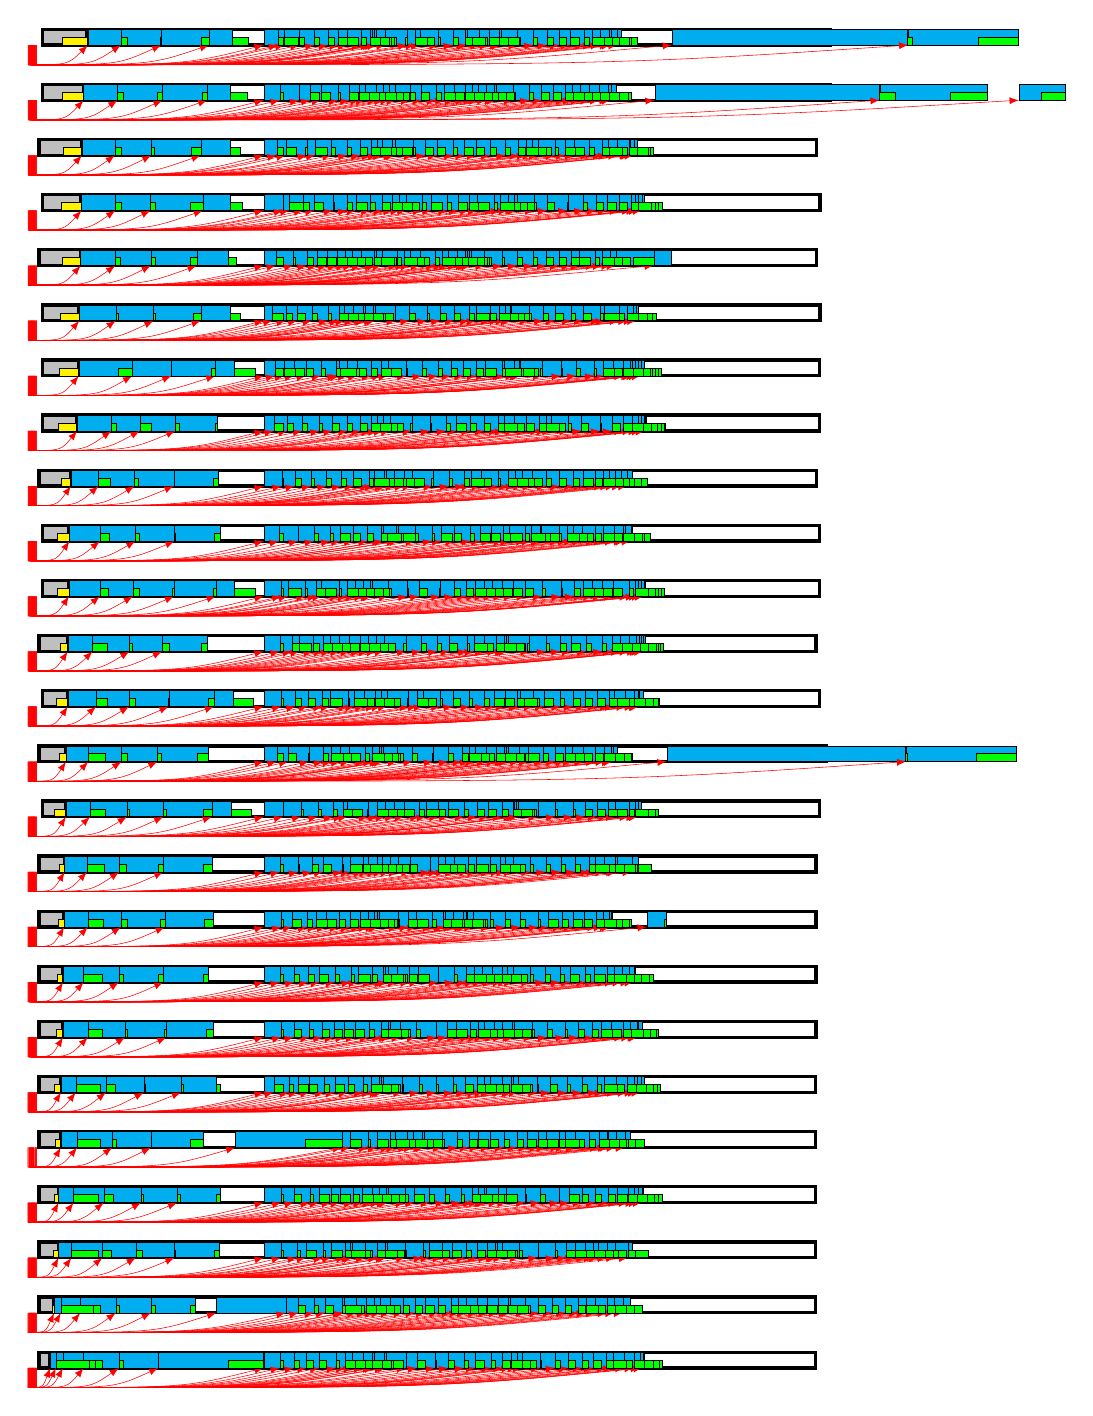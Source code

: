 
%%%%%%%%%%%%%%%%%%% VM 0
\filldraw[draw=black,fill=lightgray,very thick] (0.0,0.0) rectangle (0.142,0.2);
\filldraw[draw=black,fill=white, very thick] (0.142,0.0) rectangle (9.864,0.2);
%%%% JOB 5156
\filldraw[draw=black,fill=cyan, very thin] (7.672,0.0) rectangle (7.694,0.2);
%%%% JOB 5148
\filldraw[draw=black,fill=cyan, very thin] (7.633,0.0) rectangle (7.672,0.2);
%%%% JOB 5127
\filldraw[draw=black,fill=cyan, very thin] (7.556,0.0) rectangle (7.633,0.2);
%%%% JOB 5101
\filldraw[draw=black,fill=cyan, very thin] (7.436,0.0) rectangle (7.556,0.2);
%%%% JOB 5073
\filldraw[draw=black,fill=cyan, very thin] (7.289,0.0) rectangle (7.436,0.2);
%%%% JOB 5049
\filldraw[draw=black,fill=cyan, very thin] (7.208,0.0) rectangle (7.289,0.2);
%%%% JOB 5015
\filldraw[draw=black,fill=cyan, very thin] (7.039,0.0) rectangle (7.208,0.2);
%%%% JOB 4992
\filldraw[draw=black,fill=cyan, very thin] (6.897,0.0) rectangle (7.039,0.2);
%%%% JOB 4964
\filldraw[draw=black,fill=cyan, very thin] (6.722,0.0) rectangle (6.897,0.2);
%%%% JOB 4937
\filldraw[draw=black,fill=cyan, very thin] (6.556,0.0) rectangle (6.722,0.2);
%%%% JOB 4912
\filldraw[draw=black,fill=cyan, very thin] (6.369,0.0) rectangle (6.556,0.2);
%%%% JOB 4879
\filldraw[draw=black,fill=cyan, very thin] (6.136,0.0) rectangle (6.369,0.2);
%%%% JOB 4230
\filldraw[draw=black,fill=cyan, very thin] (1.017,0.0) rectangle (1.519,0.2);
%%%% JOB 4205
\filldraw[draw=black,fill=cyan, very thin] (0.569,0.0) rectangle (1.017,0.2);
%%%% JOB 4865
\filldraw[draw=black,fill=cyan, very thin] (6.069,0.0) rectangle (6.136,0.2);
%%%% JOB 4848
\filldraw[draw=black,fill=cyan, very thin] (5.994,0.0) rectangle (6.069,0.2);
%%%% JOB 4822
\filldraw[draw=black,fill=cyan, very thin] (5.889,0.0) rectangle (5.994,0.2);
%%%% JOB 4793
\filldraw[draw=black,fill=cyan, very thin] (5.739,0.0) rectangle (5.889,0.2);
%%%% JOB 4752
\filldraw[draw=black,fill=cyan, very thin] (5.542,0.0) rectangle (5.739,0.2);
%%%% JOB 4717
\filldraw[draw=black,fill=cyan, very thin] (5.4,0.0) rectangle (5.542,0.2);
%%%% JOB 4689
\filldraw[draw=black,fill=cyan, very thin] (5.2,0.0) rectangle (5.4,0.2);
%%%% JOB 4659
\filldraw[draw=black,fill=cyan, very thin] (5.031,0.0) rectangle (5.2,0.2);
%%%% JOB 4630
\filldraw[draw=black,fill=cyan, very thin] (4.803,0.0) rectangle (5.031,0.2);
%%%% JOB 4605
\filldraw[draw=black,fill=cyan, very thin] (4.661,0.0) rectangle (4.803,0.2);
%%%% JOB 4567
\filldraw[draw=black,fill=cyan, very thin] (4.414,0.0) rectangle (4.661,0.2);
%%%% JOB 4183
\filldraw[draw=black,fill=cyan, very thin] (0.306,0.0) rectangle (0.569,0.2);
%%%% JOB 4560
\filldraw[draw=black,fill=cyan, very thin] (4.383,0.0) rectangle (4.414,0.2);
%%%% JOB 4518
\filldraw[draw=black,fill=cyan, very thin] (4.253,0.0) rectangle (4.383,0.2);
%%%% JOB 4513
\filldraw[draw=black,fill=cyan, very thin] (4.231,0.0) rectangle (4.253,0.2);
%%%% JOB 4487
\filldraw[draw=black,fill=cyan, very thin] (4.117,0.0) rectangle (4.231,0.2);
%%%% JOB 4465
\filldraw[draw=black,fill=cyan, very thin] (3.986,0.0) rectangle (4.117,0.2);
%%%% JOB 4443
\filldraw[draw=black,fill=cyan, very thin] (3.889,0.0) rectangle (3.986,0.2);
%%%% JOB 4422
\filldraw[draw=black,fill=cyan, very thin] (3.772,0.0) rectangle (3.889,0.2);
%%%% JOB 4390
\filldraw[draw=black,fill=cyan, very thin] (3.561,0.0) rectangle (3.772,0.2);
%%%% JOB 4365
\filldraw[draw=black,fill=cyan, very thin] (3.397,0.0) rectangle (3.561,0.2);
%%%% JOB 4345
\filldraw[draw=black,fill=cyan, very thin] (3.239,0.0) rectangle (3.397,0.2);
%%%% JOB 4319
\filldraw[draw=black,fill=cyan, very thin] (3.061,0.0) rectangle (3.239,0.2);
%%%% JOB 4296
\filldraw[draw=black,fill=cyan, very thin] (2.858,0.0) rectangle (3.061,0.2);
%%%% JOB 4175
\filldraw[draw=black,fill=cyan, very thin] (0.217,0.0) rectangle (0.306,0.2);
%%%% JOB 4254
\filldraw[draw=black,fill=cyan, very thin] (1.519,0.0) rectangle (2.853,0.2);
%%%% JOB 4173
\filldraw[draw=black,fill=cyan, very thin] (0.144,0.0) rectangle (0.217,0.2);
\draw[->,color=red,>=latex,very thin] (-0.028,0.0) -- (-0.028,-0.25) .. controls (5.106,-0.25) .. (7.672,0.0);
\draw[->,color=red,>=latex,very thin] (-0.031,0.0) -- (-0.031,-0.25) .. controls (5.079,-0.25) .. (7.633,0.0);
\draw[->,color=red,>=latex,very thin] (-0.033,0.0) -- (-0.033,-0.25) .. controls (5.026,-0.25) .. (7.556,0.0);
\draw[->,color=red,>=latex,very thin] (-0.036,0.0) -- (-0.036,-0.25) .. controls (4.945,-0.25) .. (7.436,0.0);
\draw[->,color=red,>=latex,very thin] (-0.039,0.0) -- (-0.039,-0.25) .. controls (4.846,-0.25) .. (7.289,0.0);
\draw[->,color=red,>=latex,very thin] (-0.042,0.0) -- (-0.042,-0.25) .. controls (4.792,-0.25) .. (7.208,0.0);
\draw[->,color=red,>=latex,very thin] (-0.044,0.0) -- (-0.044,-0.25) .. controls (4.678,-0.25) .. (7.039,0.0);
\draw[->,color=red,>=latex,very thin] (-0.047,0.0) -- (-0.047,-0.25) .. controls (4.582,-0.25) .. (6.897,0.0);
\draw[->,color=red,>=latex,very thin] (-0.05,0.0) -- (-0.05,-0.25) .. controls (4.465,-0.25) .. (6.722,0.0);
\draw[->,color=red,>=latex,very thin] (-0.053,0.0) -- (-0.053,-0.25) .. controls (4.353,-0.25) .. (6.556,0.0);
\draw[->,color=red,>=latex,very thin] (-0.056,0.0) -- (-0.056,-0.25) .. controls (4.228,-0.25) .. (6.369,0.0);
\draw[->,color=red,>=latex,very thin] (-0.058,0.0) -- (-0.058,-0.25) .. controls (4.071,-0.25) .. (6.136,0.0);
\draw[->,color=red,>=latex,very thin] (-0.061,0.0) -- (-0.061,-0.25) .. controls (0.657,-0.25) .. (1.017,0.0);
\draw[->,color=red,>=latex,very thin] (-0.064,0.0) -- (-0.064,-0.25) .. controls (0.358,-0.25) .. (0.569,0.0);
\draw[->,color=red,>=latex,very thin] (-0.067,0.0) -- (-0.067,-0.25) .. controls (4.024,-0.25) .. (6.069,0.0);
\draw[->,color=red,>=latex,very thin] (-0.069,0.0) -- (-0.069,-0.25) .. controls (3.973,-0.25) .. (5.994,0.0);
\draw[->,color=red,>=latex,very thin] (-0.072,0.0) -- (-0.072,-0.25) .. controls (3.902,-0.25) .. (5.889,0.0);
\draw[->,color=red,>=latex,very thin] (-0.075,0.0) -- (-0.075,-0.25) .. controls (3.801,-0.25) .. (5.739,0.0);
\draw[->,color=red,>=latex,very thin] (-0.078,0.0) -- (-0.078,-0.25) .. controls (3.669,-0.25) .. (5.542,0.0);
\draw[->,color=red,>=latex,very thin] (-0.081,0.0) -- (-0.081,-0.25) .. controls (3.573,-0.25) .. (5.4,0.0);
\draw[->,color=red,>=latex,very thin] (-0.083,0.0) -- (-0.083,-0.25) .. controls (3.439,-0.25) .. (5.2,0.0);
\draw[->,color=red,>=latex,very thin] (-0.086,0.0) -- (-0.086,-0.25) .. controls (3.325,-0.25) .. (5.031,0.0);
\draw[->,color=red,>=latex,very thin] (-0.089,0.0) -- (-0.089,-0.25) .. controls (3.172,-0.25) .. (4.803,0.0);
\draw[->,color=red,>=latex,very thin] (-0.092,0.0) -- (-0.092,-0.25) .. controls (3.077,-0.25) .. (4.661,0.0);
\draw[->,color=red,>=latex,very thin] (-0.094,0.0) -- (-0.094,-0.25) .. controls (2.911,-0.25) .. (4.414,0.0);
\draw[->,color=red,>=latex,very thin] (-0.1,0.0) -- (-0.1,-0.25) .. controls (0.17,-0.25) .. (0.306,0.0);
\draw[->,color=red,>=latex,very thin] (-0.103,0.0) -- (-0.103,-0.25) .. controls (2.888,-0.25) .. (4.383,0.0);
\draw[->,color=red,>=latex,very thin] (-0.106,0.0) -- (-0.106,-0.25) .. controls (2.8,-0.25) .. (4.253,0.0);
\draw[->,color=red,>=latex,very thin] (-0.108,0.0) -- (-0.108,-0.25) .. controls (2.784,-0.25) .. (4.231,0.0);
\draw[->,color=red,>=latex,very thin] (-0.111,0.0) -- (-0.111,-0.25) .. controls (2.707,-0.25) .. (4.117,0.0);
\draw[->,color=red,>=latex,very thin] (-0.114,0.0) -- (-0.114,-0.25) .. controls (2.619,-0.25) .. (3.986,0.0);
\draw[->,color=red,>=latex,very thin] (-0.117,0.0) -- (-0.117,-0.25) .. controls (2.554,-0.25) .. (3.889,0.0);
\draw[->,color=red,>=latex,very thin] (-0.119,0.0) -- (-0.119,-0.25) .. controls (2.475,-0.25) .. (3.772,0.0);
\draw[->,color=red,>=latex,very thin] (-0.122,0.0) -- (-0.122,-0.25) .. controls (2.333,-0.25) .. (3.561,0.0);
\draw[->,color=red,>=latex,very thin] (-0.125,0.0) -- (-0.125,-0.25) .. controls (2.223,-0.25) .. (3.397,0.0);
\draw[->,color=red,>=latex,very thin] (-0.128,0.0) -- (-0.128,-0.25) .. controls (2.117,-0.25) .. (3.239,0.0);
\draw[->,color=red,>=latex,very thin] (-0.131,0.0) -- (-0.131,-0.25) .. controls (1.997,-0.25) .. (3.061,0.0);
\draw[->,color=red,>=latex,very thin] (-0.133,0.0) -- (-0.133,-0.25) .. controls (1.861,-0.25) .. (2.858,0.0);
\draw[->,color=red,>=latex,very thin] (-0.136,0.0) -- (-0.136,-0.25) .. controls (0.099,-0.25) .. (0.217,0.0);
\draw[->,color=red,>=latex,very thin] (-0.136,0.0) -- (-0.136,-0.25) .. controls (0.968,-0.25) .. (1.519,0.0);
\draw[->,color=red,>=latex,very thin] (-0.139,0.0) -- (-0.139,-0.25) .. controls (0.05,-0.25) .. (0.144,0.0);
\filldraw[draw=black,fill=green,very thin] (7.694,0.0) rectangle (7.922,0.1);
\filldraw[draw=black,fill=green,very thin] (7.672,0.0) rectangle (7.883,0.1);
\filldraw[draw=black,fill=green,very thin] (7.633,0.0) rectangle (7.806,0.1);
\filldraw[draw=black,fill=green,very thin] (7.556,0.0) rectangle (7.686,0.1);
\filldraw[draw=black,fill=green,very thin] (7.436,0.0) rectangle (7.539,0.1);
\filldraw[draw=black,fill=green,very thin] (7.289,0.0) rectangle (7.458,0.1);
\filldraw[draw=black,fill=green,very thin] (7.208,0.0) rectangle (7.289,0.1);
\filldraw[draw=black,fill=green,very thin] (7.039,0.0) rectangle (7.147,0.1);
\filldraw[draw=black,fill=green,very thin] (6.897,0.0) rectangle (6.972,0.1);
\filldraw[draw=black,fill=green,very thin] (6.722,0.0) rectangle (6.806,0.1);
\filldraw[draw=black,fill=green,very thin] (6.556,0.0) rectangle (6.619,0.1);
\filldraw[draw=black,fill=green,very thin] (6.369,0.0) rectangle (6.386,0.1);
\filldraw[draw=black,fill=green,very thin] (1.519,0.0) rectangle (1.517,0.1);
\filldraw[draw=black,fill=green,very thin] (1.017,0.0) rectangle (1.069,0.1);
\filldraw[draw=black,fill=green,very thin] (6.136,0.0) rectangle (6.319,0.1);
\filldraw[draw=black,fill=green,very thin] (6.069,0.0) rectangle (6.244,0.1);
\filldraw[draw=black,fill=green,very thin] (5.994,0.0) rectangle (6.139,0.1);
\filldraw[draw=black,fill=green,very thin] (5.889,0.0) rectangle (5.989,0.1);
\filldraw[draw=black,fill=green,very thin] (5.739,0.0) rectangle (5.792,0.1);
\filldraw[draw=black,fill=green,very thin] (5.542,0.0) rectangle (5.65,0.1);
\filldraw[draw=black,fill=green,very thin] (5.4,0.0) rectangle (5.45,0.1);
\filldraw[draw=black,fill=green,very thin] (5.2,0.0) rectangle (5.281,0.1);
\filldraw[draw=black,fill=green,very thin] (5.031,0.0) rectangle (5.053,0.1);
\filldraw[draw=black,fill=green,very thin] (4.803,0.0) rectangle (4.911,0.1);
\filldraw[draw=black,fill=green,very thin] (4.661,0.0) rectangle (4.664,0.1);
\filldraw[draw=black,fill=green,very thin] (0.569,0.0) rectangle (0.806,0.1);
\filldraw[draw=black,fill=green,very thin] (4.414,0.0) rectangle (4.633,0.1);
\filldraw[draw=black,fill=green,very thin] (4.383,0.0) rectangle (4.503,0.1);
\filldraw[draw=black,fill=green,very thin] (4.253,0.0) rectangle (4.481,0.1);
\filldraw[draw=black,fill=green,very thin] (4.231,0.0) rectangle (4.367,0.1);
\filldraw[draw=black,fill=green,very thin] (4.117,0.0) rectangle (4.236,0.1);
\filldraw[draw=black,fill=green,very thin] (3.986,0.0) rectangle (4.139,0.1);
\filldraw[draw=black,fill=green,very thin] (3.889,0.0) rectangle (4.022,0.1);
\filldraw[draw=black,fill=green,very thin] (3.772,0.0) rectangle (3.811,0.1);
\filldraw[draw=black,fill=green,very thin] (3.561,0.0) rectangle (3.647,0.1);
\filldraw[draw=black,fill=green,very thin] (3.397,0.0) rectangle (3.489,0.1);
\filldraw[draw=black,fill=green,very thin] (3.239,0.0) rectangle (3.311,0.1);
\filldraw[draw=black,fill=green,very thin] (3.061,0.0) rectangle (3.108,0.1);
\filldraw[draw=black,fill=green,very thin] (0.306,0.0) rectangle (0.717,0.1);
\filldraw[draw=black,fill=green,very thin] (2.853,0.0) rectangle (2.408,0.1);
\filldraw[draw=black,fill=green,very thin] (0.217,0.0) rectangle (0.644,0.1);
\filldraw[draw=black,fill=yellow,very thin] (0.147,0.0) rectangle (0.142,0.1);

%%%%%%%%%%%%%%%%%%% VM 1
\filldraw[draw=black,fill=lightgray,very thick] (0.0,0.7) rectangle (0.189,0.9);
\filldraw[draw=black,fill=white, very thick] (0.189,0.7) rectangle (9.864,0.9);
%%%% JOB 5096
\filldraw[draw=black,fill=cyan, very thin] (7.419,0.7) rectangle (7.508,0.9);
%%%% JOB 5079
\filldraw[draw=black,fill=cyan, very thin] (7.311,0.7) rectangle (7.419,0.9);
%%%% JOB 5053
\filldraw[draw=black,fill=cyan, very thin] (7.214,0.7) rectangle (7.311,0.9);
%%%% JOB 5023
\filldraw[draw=black,fill=cyan, very thin] (7.067,0.7) rectangle (7.214,0.9);
%%%% JOB 5005
\filldraw[draw=black,fill=cyan, very thin] (6.947,0.7) rectangle (7.067,0.9);
%%%% JOB 4986
\filldraw[draw=black,fill=cyan, very thin] (6.853,0.7) rectangle (6.947,0.9);
%%%% JOB 4959
\filldraw[draw=black,fill=cyan, very thin] (6.686,0.7) rectangle (6.853,0.9);
%%%% JOB 4933
\filldraw[draw=black,fill=cyan, very thin] (6.517,0.7) rectangle (6.686,0.9);
%%%% JOB 4908
\filldraw[draw=black,fill=cyan, very thin] (6.347,0.7) rectangle (6.517,0.9);
%%%% JOB 4882
\filldraw[draw=black,fill=cyan, very thin] (6.178,0.7) rectangle (6.347,0.9);
%%%% JOB 4846
\filldraw[draw=black,fill=cyan, very thin] (5.989,0.7) rectangle (6.178,0.9);
%%%% JOB 4250
\filldraw[draw=black,fill=cyan, very thin] (1.425,0.7) rectangle (1.989,0.9);
%%%% JOB 4226
\filldraw[draw=black,fill=cyan, very thin] (0.978,0.7) rectangle (1.425,0.9);
%%%% JOB 4843
\filldraw[draw=black,fill=cyan, very thin] (5.961,0.7) rectangle (5.989,0.9);
%%%% JOB 4808
\filldraw[draw=black,fill=cyan, very thin] (5.831,0.7) rectangle (5.961,0.9);
%%%% JOB 4784
\filldraw[draw=black,fill=cyan, very thin] (5.7,0.7) rectangle (5.831,0.9);
%%%% JOB 4761
\filldraw[draw=black,fill=cyan, very thin] (5.569,0.7) rectangle (5.7,0.9);
%%%% JOB 4728
\filldraw[draw=black,fill=cyan, very thin] (5.428,0.7) rectangle (5.569,0.9);
%%%% JOB 4712
\filldraw[draw=black,fill=cyan, very thin] (5.331,0.7) rectangle (5.428,0.9);
%%%% JOB 4693
\filldraw[draw=black,fill=cyan, very thin] (5.231,0.7) rectangle (5.331,0.9);
%%%% JOB 4669
\filldraw[draw=black,fill=cyan, very thin] (5.075,0.7) rectangle (5.231,0.9);
%%%% JOB 4646
\filldraw[draw=black,fill=cyan, very thin] (4.906,0.7) rectangle (5.075,0.9);
%%%% JOB 4625
\filldraw[draw=black,fill=cyan, very thin] (4.775,0.7) rectangle (4.906,0.9);
%%%% JOB 4599
\filldraw[draw=black,fill=cyan, very thin] (4.622,0.7) rectangle (4.775,0.9);
%%%% JOB 4282
\filldraw[draw=black,fill=cyan, very thin] (2.256,0.7) rectangle (3.136,0.9);
%%%% JOB 4578
\filldraw[draw=black,fill=cyan, very thin] (4.458,0.7) rectangle (4.622,0.9);
%%%% JOB 4200
\filldraw[draw=black,fill=cyan, very thin] (0.525,0.7) rectangle (0.978,0.9);
%%%% JOB 4541
\filldraw[draw=black,fill=cyan, very thin] (4.339,0.7) rectangle (4.458,0.9);
%%%% JOB 4521
\filldraw[draw=black,fill=cyan, very thin] (4.258,0.7) rectangle (4.339,0.9);
%%%% JOB 4495
\filldraw[draw=black,fill=cyan, very thin] (4.156,0.7) rectangle (4.258,0.9);
%%%% JOB 4474
\filldraw[draw=black,fill=cyan, very thin] (4.033,0.7) rectangle (4.156,0.9);
%%%% JOB 4440
\filldraw[draw=black,fill=cyan, very thin] (3.878,0.7) rectangle (4.033,0.9);
%%%% JOB 4437
\filldraw[draw=black,fill=cyan, very thin] (3.85,0.7) rectangle (3.878,0.9);
%%%% JOB 4403
\filldraw[draw=black,fill=cyan, very thin] (3.636,0.7) rectangle (3.85,0.9);
%%%% JOB 4380
\filldraw[draw=black,fill=cyan, very thin] (3.492,0.7) rectangle (3.636,0.9);
%%%% JOB 4355
\filldraw[draw=black,fill=cyan, very thin] (3.3,0.7) rectangle (3.492,0.9);
%%%% JOB 4333
\filldraw[draw=black,fill=cyan, very thin] (3.136,0.7) rectangle (3.3,0.9);
%%%% JOB 4180
\filldraw[draw=black,fill=cyan, very thin] (0.278,0.7) rectangle (0.525,0.9);
%%%% JOB 4174
\filldraw[draw=black,fill=cyan, very thin] (0.194,0.7) rectangle (0.278,0.9);
\draw[->,color=red,>=latex,very thin] (-0.031,0.7) -- (-0.031,0.45) .. controls (4.936,0.45) .. (7.419,0.7);
\draw[->,color=red,>=latex,very thin] (-0.033,0.7) -- (-0.033,0.45) .. controls (4.863,0.45) .. (7.311,0.7);
\draw[->,color=red,>=latex,very thin] (-0.036,0.7) -- (-0.036,0.45) .. controls (4.797,0.45) .. (7.214,0.7);
\draw[->,color=red,>=latex,very thin] (-0.039,0.7) -- (-0.039,0.45) .. controls (4.698,0.45) .. (7.067,0.7);
\draw[->,color=red,>=latex,very thin] (-0.042,0.7) -- (-0.042,0.45) .. controls (4.618,0.45) .. (6.947,0.7);
\draw[->,color=red,>=latex,very thin] (-0.044,0.7) -- (-0.044,0.45) .. controls (4.554,0.45) .. (6.853,0.7);
\draw[->,color=red,>=latex,very thin] (-0.047,0.7) -- (-0.047,0.45) .. controls (4.442,0.45) .. (6.686,0.7);
\draw[->,color=red,>=latex,very thin] (-0.05,0.7) -- (-0.05,0.45) .. controls (4.328,0.45) .. (6.517,0.7);
\draw[->,color=red,>=latex,very thin] (-0.053,0.7) -- (-0.053,0.45) .. controls (4.214,0.45) .. (6.347,0.7);
\draw[->,color=red,>=latex,very thin] (-0.056,0.7) -- (-0.056,0.45) .. controls (4.1,0.45) .. (6.178,0.7);
\draw[->,color=red,>=latex,very thin] (-0.058,0.7) -- (-0.058,0.45) .. controls (3.973,0.45) .. (5.989,0.7);
\draw[->,color=red,>=latex,very thin] (-0.061,0.7) -- (-0.061,0.45) .. controls (0.93,0.45) .. (1.425,0.7);
\draw[->,color=red,>=latex,very thin] (-0.064,0.7) -- (-0.064,0.45) .. controls (0.631,0.45) .. (0.978,0.7);
\draw[->,color=red,>=latex,very thin] (-0.067,0.7) -- (-0.067,0.45) .. controls (3.952,0.45) .. (5.961,0.7);
\draw[->,color=red,>=latex,very thin] (-0.069,0.7) -- (-0.069,0.45) .. controls (3.864,0.45) .. (5.831,0.7);
\draw[->,color=red,>=latex,very thin] (-0.072,0.7) -- (-0.072,0.45) .. controls (3.776,0.45) .. (5.7,0.7);
\draw[->,color=red,>=latex,very thin] (-0.075,0.7) -- (-0.075,0.45) .. controls (3.688,0.45) .. (5.569,0.7);
\draw[->,color=red,>=latex,very thin] (-0.078,0.7) -- (-0.078,0.45) .. controls (3.593,0.45) .. (5.428,0.7);
\draw[->,color=red,>=latex,very thin] (-0.081,0.7) -- (-0.081,0.45) .. controls (3.527,0.45) .. (5.331,0.7);
\draw[->,color=red,>=latex,very thin] (-0.083,0.7) -- (-0.083,0.45) .. controls (3.459,0.45) .. (5.231,0.7);
\draw[->,color=red,>=latex,very thin] (-0.086,0.7) -- (-0.086,0.45) .. controls (3.355,0.45) .. (5.075,0.7);
\draw[->,color=red,>=latex,very thin] (-0.089,0.7) -- (-0.089,0.45) .. controls (3.241,0.45) .. (4.906,0.7);
\draw[->,color=red,>=latex,very thin] (-0.092,0.7) -- (-0.092,0.45) .. controls (3.153,0.45) .. (4.775,0.7);
\draw[->,color=red,>=latex,very thin] (-0.094,0.7) -- (-0.094,0.45) .. controls (3.05,0.45) .. (4.622,0.7);
\draw[->,color=red,>=latex,very thin] (-0.097,0.7) -- (-0.097,0.45) .. controls (1.471,0.45) .. (2.256,0.7);
\draw[->,color=red,>=latex,very thin] (-0.097,0.7) -- (-0.097,0.45) .. controls (2.94,0.45) .. (4.458,0.7);
\draw[->,color=red,>=latex,very thin] (-0.1,0.7) -- (-0.1,0.45) .. controls (0.317,0.45) .. (0.525,0.7);
\draw[->,color=red,>=latex,very thin] (-0.106,0.7) -- (-0.106,0.45) .. controls (2.857,0.45) .. (4.339,0.7);
\draw[->,color=red,>=latex,very thin] (-0.108,0.7) -- (-0.108,0.45) .. controls (2.803,0.45) .. (4.258,0.7);
\draw[->,color=red,>=latex,very thin] (-0.111,0.7) -- (-0.111,0.45) .. controls (2.733,0.45) .. (4.156,0.7);
\draw[->,color=red,>=latex,very thin] (-0.114,0.7) -- (-0.114,0.45) .. controls (2.651,0.45) .. (4.033,0.7);
\draw[->,color=red,>=latex,very thin] (-0.117,0.7) -- (-0.117,0.45) .. controls (2.546,0.45) .. (3.878,0.7);
\draw[->,color=red,>=latex,very thin] (-0.119,0.7) -- (-0.119,0.45) .. controls (2.527,0.45) .. (3.85,0.7);
\draw[->,color=red,>=latex,very thin] (-0.122,0.7) -- (-0.122,0.45) .. controls (2.383,0.45) .. (3.636,0.7);
\draw[->,color=red,>=latex,very thin] (-0.125,0.7) -- (-0.125,0.45) .. controls (2.286,0.45) .. (3.492,0.7);
\draw[->,color=red,>=latex,very thin] (-0.128,0.7) -- (-0.128,0.45) .. controls (2.157,0.45) .. (3.3,0.7);
\draw[->,color=red,>=latex,very thin] (-0.131,0.7) -- (-0.131,0.45) .. controls (2.047,0.45) .. (3.136,0.7);
\draw[->,color=red,>=latex,very thin] (-0.136,0.7) -- (-0.136,0.45) .. controls (0.14,0.45) .. (0.278,0.7);
\draw[->,color=red,>=latex,very thin] (-0.139,0.7) -- (-0.139,0.45) .. controls (0.083,0.45) .. (0.194,0.7);
\filldraw[draw=black,fill=green,very thin] (7.508,0.7) rectangle (7.669,0.8);
\filldraw[draw=black,fill=green,very thin] (7.419,0.7) rectangle (7.561,0.8);
\filldraw[draw=black,fill=green,very thin] (7.311,0.7) rectangle (7.464,0.8);
\filldraw[draw=black,fill=green,very thin] (7.214,0.7) rectangle (7.317,0.8);
\filldraw[draw=black,fill=green,very thin] (7.067,0.7) rectangle (7.197,0.8);
\filldraw[draw=black,fill=green,very thin] (6.947,0.7) rectangle (7.103,0.8);
\filldraw[draw=black,fill=green,very thin] (6.853,0.7) rectangle (6.936,0.8);
\filldraw[draw=black,fill=green,very thin] (6.686,0.7) rectangle (6.767,0.8);
\filldraw[draw=black,fill=green,very thin] (6.517,0.7) rectangle (6.597,0.8);
\filldraw[draw=black,fill=green,very thin] (6.347,0.7) rectangle (6.428,0.8);
\filldraw[draw=black,fill=green,very thin] (6.178,0.7) rectangle (6.239,0.8);
\filldraw[draw=black,fill=green,very thin] (1.989,0.7) rectangle (1.925,0.8);
\filldraw[draw=black,fill=green,very thin] (1.425,0.7) rectangle (1.478,0.8);
\filldraw[draw=black,fill=green,very thin] (5.989,0.7) rectangle (6.211,0.8);
\filldraw[draw=black,fill=green,very thin] (5.961,0.7) rectangle (6.081,0.8);
\filldraw[draw=black,fill=green,very thin] (5.831,0.7) rectangle (5.95,0.8);
\filldraw[draw=black,fill=green,very thin] (5.7,0.7) rectangle (5.819,0.8);
\filldraw[draw=black,fill=green,very thin] (5.569,0.7) rectangle (5.678,0.8);
\filldraw[draw=black,fill=green,very thin] (5.428,0.7) rectangle (5.581,0.8);
\filldraw[draw=black,fill=green,very thin] (5.331,0.7) rectangle (5.481,0.8);
\filldraw[draw=black,fill=green,very thin] (5.231,0.7) rectangle (5.325,0.8);
\filldraw[draw=black,fill=green,very thin] (5.075,0.7) rectangle (5.156,0.8);
\filldraw[draw=black,fill=green,very thin] (4.906,0.7) rectangle (5.025,0.8);
\filldraw[draw=black,fill=green,very thin] (4.775,0.7) rectangle (4.872,0.8);
\filldraw[draw=black,fill=green,very thin] (3.136,0.7) rectangle (3.144,0.8);
\filldraw[draw=black,fill=green,very thin] (4.622,0.7) rectangle (4.708,0.8);
\filldraw[draw=black,fill=green,very thin] (0.978,0.7) rectangle (1.025,0.8);
\filldraw[draw=black,fill=green,very thin] (4.458,0.7) rectangle (4.589,0.8);
\filldraw[draw=black,fill=green,very thin] (4.339,0.7) rectangle (4.508,0.8);
\filldraw[draw=black,fill=green,very thin] (4.258,0.7) rectangle (4.406,0.8);
\filldraw[draw=black,fill=green,very thin] (4.156,0.7) rectangle (4.283,0.8);
\filldraw[draw=black,fill=green,very thin] (4.033,0.7) rectangle (4.128,0.8);
\filldraw[draw=black,fill=green,very thin] (3.878,0.7) rectangle (4.1,0.8);
\filldraw[draw=black,fill=green,very thin] (3.85,0.7) rectangle (3.886,0.8);
\filldraw[draw=black,fill=green,very thin] (3.636,0.7) rectangle (3.742,0.8);
\filldraw[draw=black,fill=green,very thin] (3.492,0.7) rectangle (3.55,0.8);
\filldraw[draw=black,fill=green,very thin] (3.3,0.7) rectangle (3.386,0.8);
\filldraw[draw=black,fill=green,very thin] (0.525,0.7) rectangle (0.778,0.8);
\filldraw[draw=black,fill=green,very thin] (0.278,0.7) rectangle (0.694,0.8);
\filldraw[draw=black,fill=yellow,very thin] (0.169,0.7) rectangle (0.189,0.8);

%%%%%%%%%%%%%%%%%%% VM 2
\filldraw[draw=black,fill=lightgray,very thick] (0.0,1.4) rectangle (0.247,1.6);
\filldraw[draw=black,fill=white, very thick] (0.247,1.4) rectangle (9.867,1.6);
%%%% JOB 5109
\filldraw[draw=black,fill=cyan, very thin] (7.486,1.4) rectangle (7.536,1.6);
%%%% JOB 5083
\filldraw[draw=black,fill=cyan, very thin] (7.322,1.4) rectangle (7.486,1.6);
%%%% JOB 5052
\filldraw[draw=black,fill=cyan, very thin] (7.214,1.4) rectangle (7.322,1.6);
%%%% JOB 5030
\filldraw[draw=black,fill=cyan, very thin] (7.106,1.4) rectangle (7.214,1.6);
%%%% JOB 5014
\filldraw[draw=black,fill=cyan, very thin] (7.039,1.4) rectangle (7.106,1.6);
%%%% JOB 5002
\filldraw[draw=black,fill=cyan, very thin] (6.942,1.4) rectangle (7.039,1.6);
%%%% JOB 4981
\filldraw[draw=black,fill=cyan, very thin] (6.806,1.4) rectangle (6.942,1.6);
%%%% JOB 4960
\filldraw[draw=black,fill=cyan, very thin] (6.703,1.4) rectangle (6.806,1.6);
%%%% JOB 4936
\filldraw[draw=black,fill=cyan, very thin] (6.556,1.4) rectangle (6.703,1.6);
%%%% JOB 4903
\filldraw[draw=black,fill=cyan, very thin] (6.336,1.4) rectangle (6.556,1.6);
%%%% JOB 4873
\filldraw[draw=black,fill=cyan, very thin] (6.097,1.4) rectangle (6.336,1.6);
%%%% JOB 4267
\filldraw[draw=black,fill=cyan, very thin] (1.725,1.4) rectangle (2.294,1.6);
%%%% JOB 4821
\filldraw[draw=black,fill=cyan, very thin] (5.889,1.4) rectangle (6.097,1.6);
%%%% JOB 4243
\filldraw[draw=black,fill=cyan, very thin] (1.233,1.4) rectangle (1.725,1.6);
%%%% JOB 4805
\filldraw[draw=black,fill=cyan, very thin] (5.819,1.4) rectangle (5.889,1.6);
%%%% JOB 4801
\filldraw[draw=black,fill=cyan, very thin] (5.797,1.4) rectangle (5.819,1.6);
%%%% JOB 4783
\filldraw[draw=black,fill=cyan, very thin] (5.7,1.4) rectangle (5.797,1.6);
%%%% JOB 4759
\filldraw[draw=black,fill=cyan, very thin] (5.564,1.4) rectangle (5.7,1.6);
%%%% JOB 4726
\filldraw[draw=black,fill=cyan, very thin] (5.422,1.4) rectangle (5.564,1.6);
%%%% JOB 4695
\filldraw[draw=black,fill=cyan, very thin] (5.247,1.4) rectangle (5.422,1.6);
%%%% JOB 4676
\filldraw[draw=black,fill=cyan, very thin] (5.117,1.4) rectangle (5.247,1.6);
%%%% JOB 4651
\filldraw[draw=black,fill=cyan, very thin] (4.964,1.4) rectangle (5.117,1.6);
%%%% JOB 4643
\filldraw[draw=black,fill=cyan, very thin] (4.878,1.4) rectangle (4.964,1.6);
%%%% JOB 4604
\filldraw[draw=black,fill=cyan, very thin] (4.656,1.4) rectangle (4.878,1.6);
%%%% JOB 4568
\filldraw[draw=black,fill=cyan, very thin] (4.419,1.4) rectangle (4.656,1.6);
%%%% JOB 4218
\filldraw[draw=black,fill=cyan, very thin] (0.808,1.4) rectangle (1.233,1.6);
%%%% JOB 4561
\filldraw[draw=black,fill=cyan, very thin] (4.394,1.4) rectangle (4.419,1.6);
%%%% JOB 4534
\filldraw[draw=black,fill=cyan, very thin] (4.3,1.4) rectangle (4.394,1.6);
%%%% JOB 4492
\filldraw[draw=black,fill=cyan, very thin] (4.144,1.4) rectangle (4.3,1.6);
%%%% JOB 4464
\filldraw[draw=black,fill=cyan, very thin] (3.986,1.4) rectangle (4.144,1.6);
%%%% JOB 4461
\filldraw[draw=black,fill=cyan, very thin] (3.958,1.4) rectangle (3.986,1.6);
%%%% JOB 4445
\filldraw[draw=black,fill=cyan, very thin] (3.894,1.4) rectangle (3.958,1.6);
%%%% JOB 4413
\filldraw[draw=black,fill=cyan, very thin] (3.714,1.4) rectangle (3.894,1.6);
%%%% JOB 4399
\filldraw[draw=black,fill=cyan, very thin] (3.606,1.4) rectangle (3.714,1.6);
%%%% JOB 4363
\filldraw[draw=black,fill=cyan, very thin] (3.392,1.4) rectangle (3.606,1.6);
%%%% JOB 4350
\filldraw[draw=black,fill=cyan, very thin] (3.278,1.4) rectangle (3.392,1.6);
%%%% JOB 4321
\filldraw[draw=black,fill=cyan, very thin] (3.075,1.4) rectangle (3.278,1.6);
%%%% JOB 4295
\filldraw[draw=black,fill=cyan, very thin] (2.858,1.4) rectangle (3.075,1.6);
%%%% JOB 4193
\filldraw[draw=black,fill=cyan, very thin] (0.414,1.4) rectangle (0.808,1.6);
%%%% JOB 4177
\filldraw[draw=black,fill=cyan, very thin] (0.25,1.4) rectangle (0.414,1.6);
\draw[->,color=red,>=latex,very thin] (-0.031,1.4) -- (-0.031,1.15) .. controls (4.981,1.15) .. (7.486,1.4);
\draw[->,color=red,>=latex,very thin] (-0.033,1.4) -- (-0.033,1.15) .. controls (4.87,1.15) .. (7.322,1.4);
\draw[->,color=red,>=latex,very thin] (-0.036,1.4) -- (-0.036,1.15) .. controls (4.797,1.15) .. (7.214,1.4);
\draw[->,color=red,>=latex,very thin] (-0.039,1.4) -- (-0.039,1.15) .. controls (4.724,1.15) .. (7.106,1.4);
\draw[->,color=red,>=latex,very thin] (-0.042,1.4) -- (-0.042,1.15) .. controls (4.679,1.15) .. (7.039,1.4);
\draw[->,color=red,>=latex,very thin] (-0.044,1.4) -- (-0.044,1.15) .. controls (4.613,1.15) .. (6.942,1.4);
\draw[->,color=red,>=latex,very thin] (-0.047,1.4) -- (-0.047,1.15) .. controls (4.521,1.15) .. (6.806,1.4);
\draw[->,color=red,>=latex,very thin] (-0.05,1.4) -- (-0.05,1.15) .. controls (4.452,1.15) .. (6.703,1.4);
\draw[->,color=red,>=latex,very thin] (-0.053,1.4) -- (-0.053,1.15) .. controls (4.353,1.15) .. (6.556,1.4);
\draw[->,color=red,>=latex,very thin] (-0.056,1.4) -- (-0.056,1.15) .. controls (4.206,1.15) .. (6.336,1.4);
\draw[->,color=red,>=latex,very thin] (-0.058,1.4) -- (-0.058,1.15) .. controls (4.045,1.15) .. (6.097,1.4);
\draw[->,color=red,>=latex,very thin] (-0.061,1.4) -- (-0.061,1.15) .. controls (1.13,1.15) .. (1.725,1.4);
\draw[->,color=red,>=latex,very thin] (-0.061,1.4) -- (-0.061,1.15) .. controls (3.906,1.15) .. (5.889,1.4);
\draw[->,color=red,>=latex,very thin] (-0.064,1.4) -- (-0.064,1.15) .. controls (0.801,1.15) .. (1.233,1.4);
\draw[->,color=red,>=latex,very thin] (-0.067,1.4) -- (-0.067,1.15) .. controls (3.857,1.15) .. (5.819,1.4);
\draw[->,color=red,>=latex,very thin] (-0.069,1.4) -- (-0.069,1.15) .. controls (3.842,1.15) .. (5.797,1.4);
\draw[->,color=red,>=latex,very thin] (-0.072,1.4) -- (-0.072,1.15) .. controls (3.776,1.15) .. (5.7,1.4);
\draw[->,color=red,>=latex,very thin] (-0.075,1.4) -- (-0.075,1.15) .. controls (3.684,1.15) .. (5.564,1.4);
\draw[->,color=red,>=latex,very thin] (-0.078,1.4) -- (-0.078,1.15) .. controls (3.589,1.15) .. (5.422,1.4);
\draw[->,color=red,>=latex,very thin] (-0.081,1.4) -- (-0.081,1.15) .. controls (3.471,1.15) .. (5.247,1.4);
\draw[->,color=red,>=latex,very thin] (-0.083,1.4) -- (-0.083,1.15) .. controls (3.383,1.15) .. (5.117,1.4);
\draw[->,color=red,>=latex,very thin] (-0.086,1.4) -- (-0.086,1.15) .. controls (3.281,1.15) .. (4.964,1.4);
\draw[->,color=red,>=latex,very thin] (-0.089,1.4) -- (-0.089,1.15) .. controls (3.222,1.15) .. (4.878,1.4);
\draw[->,color=red,>=latex,very thin] (-0.092,1.4) -- (-0.092,1.15) .. controls (3.073,1.15) .. (4.656,1.4);
\draw[->,color=red,>=latex,very thin] (-0.094,1.4) -- (-0.094,1.15) .. controls (2.915,1.15) .. (4.419,1.4);
\draw[->,color=red,>=latex,very thin] (-0.1,1.4) -- (-0.1,1.15) .. controls (0.506,1.15) .. (0.808,1.4);
\draw[->,color=red,>=latex,very thin] (-0.103,1.4) -- (-0.103,1.15) .. controls (2.895,1.15) .. (4.394,1.4);
\draw[->,color=red,>=latex,very thin] (-0.106,1.4) -- (-0.106,1.15) .. controls (2.831,1.15) .. (4.3,1.4);
\draw[->,color=red,>=latex,very thin] (-0.108,1.4) -- (-0.108,1.15) .. controls (2.727,1.15) .. (4.144,1.4);
\draw[->,color=red,>=latex,very thin] (-0.111,1.4) -- (-0.111,1.15) .. controls (2.62,1.15) .. (3.986,1.4);
\draw[->,color=red,>=latex,very thin] (-0.114,1.4) -- (-0.114,1.15) .. controls (2.601,1.15) .. (3.958,1.4);
\draw[->,color=red,>=latex,very thin] (-0.117,1.4) -- (-0.117,1.15) .. controls (2.557,1.15) .. (3.894,1.4);
\draw[->,color=red,>=latex,very thin] (-0.119,1.4) -- (-0.119,1.15) .. controls (2.436,1.15) .. (3.714,1.4);
\draw[->,color=red,>=latex,very thin] (-0.122,1.4) -- (-0.122,1.15) .. controls (2.363,1.15) .. (3.606,1.4);
\draw[->,color=red,>=latex,very thin] (-0.125,1.4) -- (-0.125,1.15) .. controls (2.219,1.15) .. (3.392,1.4);
\draw[->,color=red,>=latex,very thin] (-0.128,1.4) -- (-0.128,1.15) .. controls (2.143,1.15) .. (3.278,1.4);
\draw[->,color=red,>=latex,very thin] (-0.131,1.4) -- (-0.131,1.15) .. controls (2.006,1.15) .. (3.075,1.4);
\draw[->,color=red,>=latex,very thin] (-0.133,1.4) -- (-0.133,1.15) .. controls (1.861,1.15) .. (2.858,1.4);
\draw[->,color=red,>=latex,very thin] (-0.136,1.4) -- (-0.136,1.15) .. controls (0.231,1.15) .. (0.414,1.4);
\draw[->,color=red,>=latex,very thin] (-0.139,1.4) -- (-0.139,1.15) .. controls (0.12,1.15) .. (0.25,1.4);
\filldraw[draw=black,fill=green,very thin] (7.536,1.4) rectangle (7.736,1.5);
\filldraw[draw=black,fill=green,very thin] (7.486,1.4) rectangle (7.572,1.5);
\filldraw[draw=black,fill=green,very thin] (7.322,1.4) rectangle (7.464,1.5);
\filldraw[draw=black,fill=green,very thin] (7.214,1.4) rectangle (7.356,1.5);
\filldraw[draw=black,fill=green,very thin] (7.106,1.4) rectangle (7.289,1.5);
\filldraw[draw=black,fill=green,very thin] (7.039,1.4) rectangle (7.192,1.5);
\filldraw[draw=black,fill=green,very thin] (6.942,1.4) rectangle (7.056,1.5);
\filldraw[draw=black,fill=green,very thin] (6.806,1.4) rectangle (6.953,1.5);
\filldraw[draw=black,fill=green,very thin] (6.703,1.4) rectangle (6.806,1.5);
\filldraw[draw=black,fill=green,very thin] (6.556,1.4) rectangle (6.586,1.5);
\filldraw[draw=black,fill=green,very thin] (6.336,1.4) rectangle (6.347,1.5);
\filldraw[draw=black,fill=green,very thin] (2.294,1.4) rectangle (2.225,1.5);
\filldraw[draw=black,fill=green,very thin] (6.097,1.4) rectangle (6.139,1.5);
\filldraw[draw=black,fill=green,very thin] (1.725,1.4) rectangle (1.733,1.5);
\filldraw[draw=black,fill=green,very thin] (5.889,1.4) rectangle (6.069,1.5);
\filldraw[draw=black,fill=green,very thin] (5.819,1.4) rectangle (6.047,1.5);
\filldraw[draw=black,fill=green,very thin] (5.797,1.4) rectangle (5.95,1.5);
\filldraw[draw=black,fill=green,very thin] (5.7,1.4) rectangle (5.814,1.5);
\filldraw[draw=black,fill=green,very thin] (5.564,1.4) rectangle (5.672,1.5);
\filldraw[draw=black,fill=green,very thin] (5.422,1.4) rectangle (5.497,1.5);
\filldraw[draw=black,fill=green,very thin] (5.247,1.4) rectangle (5.367,1.5);
\filldraw[draw=black,fill=green,very thin] (5.117,1.4) rectangle (5.214,1.5);
\filldraw[draw=black,fill=green,very thin] (4.964,1.4) rectangle (5.128,1.5);
\filldraw[draw=black,fill=green,very thin] (4.878,1.4) rectangle (4.906,1.5);
\filldraw[draw=black,fill=green,very thin] (4.656,1.4) rectangle (4.669,1.5);
\filldraw[draw=black,fill=green,very thin] (1.233,1.4) rectangle (1.308,1.5);
\filldraw[draw=black,fill=green,very thin] (4.419,1.4) rectangle (4.644,1.5);
\filldraw[draw=black,fill=green,very thin] (4.394,1.4) rectangle (4.55,1.5);
\filldraw[draw=black,fill=green,very thin] (4.3,1.4) rectangle (4.394,1.5);
\filldraw[draw=black,fill=green,very thin] (4.144,1.4) rectangle (4.236,1.5);
\filldraw[draw=black,fill=green,very thin] (3.986,1.4) rectangle (4.208,1.5);
\filldraw[draw=black,fill=green,very thin] (3.958,1.4) rectangle (4.144,1.5);
\filldraw[draw=black,fill=green,very thin] (3.894,1.4) rectangle (3.964,1.5);
\filldraw[draw=black,fill=green,very thin] (3.714,1.4) rectangle (3.856,1.5);
\filldraw[draw=black,fill=green,very thin] (3.606,1.4) rectangle (3.642,1.5);
\filldraw[draw=black,fill=green,very thin] (3.392,1.4) rectangle (3.528,1.5);
\filldraw[draw=black,fill=green,very thin] (3.278,1.4) rectangle (3.325,1.5);
\filldraw[draw=black,fill=green,very thin] (3.075,1.4) rectangle (3.108,1.5);
\filldraw[draw=black,fill=green,very thin] (0.808,1.4) rectangle (0.914,1.5);
\filldraw[draw=black,fill=green,very thin] (0.414,1.4) rectangle (0.75,1.5);
\filldraw[draw=black,fill=yellow,very thin] (0.178,1.4) rectangle (0.247,1.5);

%%%%%%%%%%%%%%%%%%% VM 3
\filldraw[draw=black,fill=lightgray,very thick] (0.0,2.1) rectangle (0.247,2.3);
\filldraw[draw=black,fill=white, very thick] (0.247,2.1) rectangle (9.867,2.3);
%%%% JOB 5154
\filldraw[draw=black,fill=cyan, very thin] (7.661,2.1) rectangle (7.672,2.3);
%%%% JOB 5140
\filldraw[draw=black,fill=cyan, very thin] (7.611,2.1) rectangle (7.661,2.3);
%%%% JOB 5129
\filldraw[draw=black,fill=cyan, very thin] (7.567,2.1) rectangle (7.611,2.3);
%%%% JOB 5108
\filldraw[draw=black,fill=cyan, very thin] (7.481,2.1) rectangle (7.567,2.3);
%%%% JOB 5089
\filldraw[draw=black,fill=cyan, very thin] (7.35,2.1) rectangle (7.481,2.3);
%%%% JOB 5056
\filldraw[draw=black,fill=cyan, very thin] (7.225,2.1) rectangle (7.35,2.3);
%%%% JOB 5022
\filldraw[draw=black,fill=cyan, very thin] (7.067,2.1) rectangle (7.225,2.3);
%%%% JOB 4991
\filldraw[draw=black,fill=cyan, very thin] (6.897,2.1) rectangle (7.067,2.3);
%%%% JOB 4966
\filldraw[draw=black,fill=cyan, very thin] (6.733,2.1) rectangle (6.897,2.3);
%%%% JOB 4942
\filldraw[draw=black,fill=cyan, very thin] (6.608,2.1) rectangle (6.733,2.3);
%%%% JOB 4910
\filldraw[draw=black,fill=cyan, very thin] (6.364,2.1) rectangle (6.608,2.3);
%%%% JOB 4881
\filldraw[draw=black,fill=cyan, very thin] (6.178,2.1) rectangle (6.364,2.3);
%%%% JOB 4270
\filldraw[draw=black,fill=cyan, very thin] (1.758,2.1) rectangle (2.3,2.3);
%%%% JOB 4837
\filldraw[draw=black,fill=cyan, very thin] (5.939,2.1) rectangle (6.178,2.3);
%%%% JOB 4245
\filldraw[draw=black,fill=cyan, very thin] (1.3,2.1) rectangle (1.758,2.3);
%%%% JOB 4807
\filldraw[draw=black,fill=cyan, very thin] (5.831,2.1) rectangle (5.939,2.3);
%%%% JOB 4781
\filldraw[draw=black,fill=cyan, very thin] (5.683,2.1) rectangle (5.831,2.3);
%%%% JOB 4775
\filldraw[draw=black,fill=cyan, very thin] (5.656,2.1) rectangle (5.683,2.3);
%%%% JOB 4764
\filldraw[draw=black,fill=cyan, very thin] (5.581,2.1) rectangle (5.656,2.3);
%%%% JOB 4746
\filldraw[draw=black,fill=cyan, very thin] (5.508,2.1) rectangle (5.581,2.3);
%%%% JOB 4713
\filldraw[draw=black,fill=cyan, very thin] (5.358,2.1) rectangle (5.508,2.3);
%%%% JOB 4682
\filldraw[draw=black,fill=cyan, very thin] (5.156,2.1) rectangle (5.358,2.3);
%%%% JOB 4650
\filldraw[draw=black,fill=cyan, very thin] (4.964,2.1) rectangle (5.156,2.3);
%%%% JOB 4624
\filldraw[draw=black,fill=cyan, very thin] (4.769,2.1) rectangle (4.964,2.3);
%%%% JOB 4603
\filldraw[draw=black,fill=cyan, very thin] (4.65,2.1) rectangle (4.769,2.3);
%%%% JOB 4573
\filldraw[draw=black,fill=cyan, very thin] (4.436,2.1) rectangle (4.65,2.3);
%%%% JOB 4219
\filldraw[draw=black,fill=cyan, very thin] (0.825,2.1) rectangle (1.3,2.3);
%%%% JOB 4565
\filldraw[draw=black,fill=cyan, very thin] (4.408,2.1) rectangle (4.436,2.3);
%%%% JOB 4540
\filldraw[draw=black,fill=cyan, very thin] (4.328,2.1) rectangle (4.408,2.3);
%%%% JOB 4512
\filldraw[draw=black,fill=cyan, very thin] (4.231,2.1) rectangle (4.328,2.3);
%%%% JOB 4484
\filldraw[draw=black,fill=cyan, very thin] (4.111,2.1) rectangle (4.231,2.3);
%%%% JOB 4466
\filldraw[draw=black,fill=cyan, very thin] (3.992,2.1) rectangle (4.111,2.3);
%%%% JOB 4432
\filldraw[draw=black,fill=cyan, very thin] (3.822,2.1) rectangle (3.992,2.3);
%%%% JOB 4412
\filldraw[draw=black,fill=cyan, very thin] (3.708,2.1) rectangle (3.822,2.3);
%%%% JOB 4389
\filldraw[draw=black,fill=cyan, very thin] (3.556,2.1) rectangle (3.708,2.3);
%%%% JOB 4374
\filldraw[draw=black,fill=cyan, very thin] (3.442,2.1) rectangle (3.556,2.3);
%%%% JOB 4344
\filldraw[draw=black,fill=cyan, very thin] (3.239,2.1) rectangle (3.442,2.3);
%%%% JOB 4324
\filldraw[draw=black,fill=cyan, very thin] (3.081,2.1) rectangle (3.239,2.3);
%%%% JOB 4294
\filldraw[draw=black,fill=cyan, very thin] (2.858,2.1) rectangle (3.081,2.3);
%%%% JOB 4194
\filldraw[draw=black,fill=cyan, very thin] (0.442,2.1) rectangle (0.825,2.3);
%%%% JOB 4176
\filldraw[draw=black,fill=cyan, very thin] (0.25,2.1) rectangle (0.442,2.3);
\draw[->,color=red,>=latex,very thin] (-0.028,2.1) -- (-0.028,1.85) .. controls (5.098,1.85) .. (7.661,2.1);
\draw[->,color=red,>=latex,very thin] (-0.031,2.1) -- (-0.031,1.85) .. controls (5.064,1.85) .. (7.611,2.1);
\draw[->,color=red,>=latex,very thin] (-0.033,2.1) -- (-0.033,1.85) .. controls (5.033,1.85) .. (7.567,2.1);
\draw[->,color=red,>=latex,very thin] (-0.036,2.1) -- (-0.036,1.85) .. controls (4.975,1.85) .. (7.481,2.1);
\draw[->,color=red,>=latex,very thin] (-0.039,2.1) -- (-0.039,1.85) .. controls (4.887,1.85) .. (7.35,2.1);
\draw[->,color=red,>=latex,very thin] (-0.042,2.1) -- (-0.042,1.85) .. controls (4.803,1.85) .. (7.225,2.1);
\draw[->,color=red,>=latex,very thin] (-0.044,2.1) -- (-0.044,1.85) .. controls (4.696,1.85) .. (7.067,2.1);
\draw[->,color=red,>=latex,very thin] (-0.047,2.1) -- (-0.047,1.85) .. controls (4.582,1.85) .. (6.897,2.1);
\draw[->,color=red,>=latex,very thin] (-0.05,2.1) -- (-0.05,1.85) .. controls (4.472,1.85) .. (6.733,2.1);
\draw[->,color=red,>=latex,very thin] (-0.053,2.1) -- (-0.053,1.85) .. controls (4.388,1.85) .. (6.608,2.1);
\draw[->,color=red,>=latex,very thin] (-0.056,2.1) -- (-0.056,1.85) .. controls (4.224,1.85) .. (6.364,2.1);
\draw[->,color=red,>=latex,very thin] (-0.058,2.1) -- (-0.058,1.85) .. controls (4.099,1.85) .. (6.178,2.1);
\draw[->,color=red,>=latex,very thin] (-0.061,2.1) -- (-0.061,1.85) .. controls (1.152,1.85) .. (1.758,2.1);
\draw[->,color=red,>=latex,very thin] (-0.061,2.1) -- (-0.061,1.85) .. controls (3.939,1.85) .. (5.939,2.1);
\draw[->,color=red,>=latex,very thin] (-0.064,2.1) -- (-0.064,1.85) .. controls (0.845,1.85) .. (1.3,2.1);
\draw[->,color=red,>=latex,very thin] (-0.067,2.1) -- (-0.067,1.85) .. controls (3.865,1.85) .. (5.831,2.1);
\draw[->,color=red,>=latex,very thin] (-0.069,2.1) -- (-0.069,1.85) .. controls (3.766,1.85) .. (5.683,2.1);
\draw[->,color=red,>=latex,very thin] (-0.072,2.1) -- (-0.072,1.85) .. controls (3.746,1.85) .. (5.656,2.1);
\draw[->,color=red,>=latex,very thin] (-0.075,2.1) -- (-0.075,1.85) .. controls (3.695,1.85) .. (5.581,2.1);
\draw[->,color=red,>=latex,very thin] (-0.078,2.1) -- (-0.078,1.85) .. controls (3.646,1.85) .. (5.508,2.1);
\draw[->,color=red,>=latex,very thin] (-0.081,2.1) -- (-0.081,1.85) .. controls (3.545,1.85) .. (5.358,2.1);
\draw[->,color=red,>=latex,very thin] (-0.083,2.1) -- (-0.083,1.85) .. controls (3.409,1.85) .. (5.156,2.1);
\draw[->,color=red,>=latex,very thin] (-0.086,2.1) -- (-0.086,1.85) .. controls (3.281,1.85) .. (4.964,2.1);
\draw[->,color=red,>=latex,very thin] (-0.089,2.1) -- (-0.089,1.85) .. controls (3.15,1.85) .. (4.769,2.1);
\draw[->,color=red,>=latex,very thin] (-0.092,2.1) -- (-0.092,1.85) .. controls (3.069,1.85) .. (4.65,2.1);
\draw[->,color=red,>=latex,very thin] (-0.094,2.1) -- (-0.094,1.85) .. controls (2.926,1.85) .. (4.436,2.1);
\draw[->,color=red,>=latex,very thin] (-0.1,2.1) -- (-0.1,1.85) .. controls (0.517,1.85) .. (0.825,2.1);
\draw[->,color=red,>=latex,very thin] (-0.103,2.1) -- (-0.103,1.85) .. controls (2.905,1.85) .. (4.408,2.1);
\draw[->,color=red,>=latex,very thin] (-0.106,2.1) -- (-0.106,1.85) .. controls (2.85,1.85) .. (4.328,2.1);
\draw[->,color=red,>=latex,very thin] (-0.108,2.1) -- (-0.108,1.85) .. controls (2.784,1.85) .. (4.231,2.1);
\draw[->,color=red,>=latex,very thin] (-0.111,2.1) -- (-0.111,1.85) .. controls (2.704,1.85) .. (4.111,2.1);
\draw[->,color=red,>=latex,very thin] (-0.114,2.1) -- (-0.114,1.85) .. controls (2.623,1.85) .. (3.992,2.1);
\draw[->,color=red,>=latex,very thin] (-0.117,2.1) -- (-0.117,1.85) .. controls (2.509,1.85) .. (3.822,2.1);
\draw[->,color=red,>=latex,very thin] (-0.119,2.1) -- (-0.119,1.85) .. controls (2.432,1.85) .. (3.708,2.1);
\draw[->,color=red,>=latex,very thin] (-0.122,2.1) -- (-0.122,1.85) .. controls (2.33,1.85) .. (3.556,2.1);
\draw[->,color=red,>=latex,very thin] (-0.125,2.1) -- (-0.125,1.85) .. controls (2.253,1.85) .. (3.442,2.1);
\draw[->,color=red,>=latex,very thin] (-0.128,2.1) -- (-0.128,1.85) .. controls (2.117,1.85) .. (3.239,2.1);
\draw[->,color=red,>=latex,very thin] (-0.131,2.1) -- (-0.131,1.85) .. controls (2.01,1.85) .. (3.081,2.1);
\draw[->,color=red,>=latex,very thin] (-0.133,2.1) -- (-0.133,1.85) .. controls (1.861,1.85) .. (2.858,2.1);
\draw[->,color=red,>=latex,very thin] (-0.136,2.1) -- (-0.136,1.85) .. controls (0.249,1.85) .. (0.442,2.1);
\draw[->,color=red,>=latex,very thin] (-0.139,2.1) -- (-0.139,1.85) .. controls (0.12,1.85) .. (0.25,2.1);
\filldraw[draw=black,fill=green,very thin] (7.672,2.1) rectangle (7.911,2.2);
\filldraw[draw=black,fill=green,very thin] (7.661,2.1) rectangle (7.861,2.2);
\filldraw[draw=black,fill=green,very thin] (7.611,2.1) rectangle (7.817,2.2);
\filldraw[draw=black,fill=green,very thin] (7.567,2.1) rectangle (7.731,2.2);
\filldraw[draw=black,fill=green,very thin] (7.481,2.1) rectangle (7.6,2.2);
\filldraw[draw=black,fill=green,very thin] (7.35,2.1) rectangle (7.475,2.2);
\filldraw[draw=black,fill=green,very thin] (7.225,2.1) rectangle (7.317,2.2);
\filldraw[draw=black,fill=green,very thin] (7.067,2.1) rectangle (7.147,2.2);
\filldraw[draw=black,fill=green,very thin] (6.897,2.1) rectangle (6.983,2.2);
\filldraw[draw=black,fill=green,very thin] (6.733,2.1) rectangle (6.858,2.2);
\filldraw[draw=black,fill=green,very thin] (6.608,2.1) rectangle (6.614,2.2);
\filldraw[draw=black,fill=green,very thin] (6.364,2.1) rectangle (6.428,2.2);
\filldraw[draw=black,fill=green,very thin] (2.3,2.1) rectangle (2.258,2.2);
\filldraw[draw=black,fill=green,very thin] (6.178,2.1) rectangle (6.189,2.2);
\filldraw[draw=black,fill=green,very thin] (1.758,2.1) rectangle (1.8,2.2);
\filldraw[draw=black,fill=green,very thin] (5.939,2.1) rectangle (6.081,2.2);
\filldraw[draw=black,fill=green,very thin] (5.831,2.1) rectangle (5.933,2.2);
\filldraw[draw=black,fill=green,very thin] (5.683,2.1) rectangle (5.906,2.2);
\filldraw[draw=black,fill=green,very thin] (5.656,2.1) rectangle (5.831,2.2);
\filldraw[draw=black,fill=green,very thin] (5.581,2.1) rectangle (5.758,2.2);
\filldraw[draw=black,fill=green,very thin] (5.508,2.1) rectangle (5.608,2.2);
\filldraw[draw=black,fill=green,very thin] (5.358,2.1) rectangle (5.406,2.2);
\filldraw[draw=black,fill=green,very thin] (5.156,2.1) rectangle (5.214,2.2);
\filldraw[draw=black,fill=green,very thin] (4.964,2.1) rectangle (5.019,2.2);
\filldraw[draw=black,fill=green,very thin] (4.769,2.1) rectangle (4.9,2.2);
\filldraw[draw=black,fill=green,very thin] (4.65,2.1) rectangle (4.686,2.2);
\filldraw[draw=black,fill=green,very thin] (1.3,2.1) rectangle (1.325,2.2);
\filldraw[draw=black,fill=green,very thin] (4.436,2.1) rectangle (4.658,2.2);
\filldraw[draw=black,fill=green,very thin] (4.408,2.1) rectangle (4.578,2.2);
\filldraw[draw=black,fill=green,very thin] (4.328,2.1) rectangle (4.481,2.2);
\filldraw[draw=black,fill=green,very thin] (4.231,2.1) rectangle (4.361,2.2);
\filldraw[draw=black,fill=green,very thin] (4.111,2.1) rectangle (4.242,2.2);
\filldraw[draw=black,fill=green,very thin] (3.992,2.1) rectangle (4.072,2.2);
\filldraw[draw=black,fill=green,very thin] (3.822,2.1) rectangle (3.958,2.2);
\filldraw[draw=black,fill=green,very thin] (3.708,2.1) rectangle (3.806,2.2);
\filldraw[draw=black,fill=green,very thin] (3.556,2.1) rectangle (3.692,2.2);
\filldraw[draw=black,fill=green,very thin] (3.442,2.1) rectangle (3.489,2.2);
\filldraw[draw=black,fill=green,very thin] (3.239,2.1) rectangle (3.331,2.2);
\filldraw[draw=black,fill=green,very thin] (3.081,2.1) rectangle (3.108,2.2);
\filldraw[draw=black,fill=green,very thin] (0.825,2.1) rectangle (0.942,2.2);
\filldraw[draw=black,fill=green,very thin] (0.442,2.1) rectangle (0.75,2.2);
\filldraw[draw=black,fill=yellow,very thin] (0.189,2.1) rectangle (0.247,2.2);

%%%%%%%%%%%%%%%%%%% VM 4
\filldraw[draw=black,fill=lightgray,very thick] (0.0,2.8) rectangle (0.272,3.0);
\filldraw[draw=black,fill=white, very thick] (0.272,2.8) rectangle (9.867,3.0);
%%%% JOB 5102
\filldraw[draw=black,fill=cyan, very thin] (7.442,2.8) rectangle (7.508,3.0);
%%%% JOB 5085
\filldraw[draw=black,fill=cyan, very thin] (7.328,2.8) rectangle (7.442,3.0);
%%%% JOB 5058
\filldraw[draw=black,fill=cyan, very thin] (7.236,2.8) rectangle (7.328,3.0);
%%%% JOB 5051
\filldraw[draw=black,fill=cyan, very thin] (7.214,2.8) rectangle (7.236,3.0);
%%%% JOB 5031
\filldraw[draw=black,fill=cyan, very thin] (7.117,2.8) rectangle (7.214,3.0);
%%%% JOB 5009
\filldraw[draw=black,fill=cyan, very thin] (6.994,2.8) rectangle (7.117,3.0);
%%%% JOB 4982
\filldraw[draw=black,fill=cyan, very thin] (6.811,2.8) rectangle (6.994,3.0);
%%%% JOB 4957
\filldraw[draw=black,fill=cyan, very thin] (6.681,2.8) rectangle (6.811,3.0);
%%%% JOB 4283
\filldraw[draw=black,fill=cyan, very thin] (2.497,2.8) rectangle (3.85,3.0);
%%%% JOB 4249
\filldraw[draw=black,fill=cyan, very thin] (1.425,2.8) rectangle (2.086,3.0);
%%%% JOB 4946
\filldraw[draw=black,fill=cyan, very thin] (6.614,2.8) rectangle (6.681,3.0);
%%%% JOB 4922
\filldraw[draw=black,fill=cyan, very thin] (6.439,2.8) rectangle (6.614,3.0);
%%%% JOB 4907
\filldraw[draw=black,fill=cyan, very thin] (6.347,2.8) rectangle (6.439,3.0);
%%%% JOB 4887
\filldraw[draw=black,fill=cyan, very thin] (6.206,2.8) rectangle (6.347,3.0);
%%%% JOB 4864
\filldraw[draw=black,fill=cyan, very thin] (6.069,2.8) rectangle (6.206,3.0);
%%%% JOB 4825
\filldraw[draw=black,fill=cyan, very thin] (5.906,2.8) rectangle (6.069,3.0);
%%%% JOB 4787
\filldraw[draw=black,fill=cyan, very thin] (5.728,2.8) rectangle (5.906,3.0);
%%%% JOB 4766
\filldraw[draw=black,fill=cyan, very thin] (5.586,2.8) rectangle (5.728,3.0);
%%%% JOB 4735
\filldraw[draw=black,fill=cyan, very thin] (5.461,2.8) rectangle (5.586,3.0);
%%%% JOB 4710
\filldraw[draw=black,fill=cyan, very thin] (5.319,2.8) rectangle (5.461,3.0);
%%%% JOB 4677
\filldraw[draw=black,fill=cyan, very thin] (5.122,2.8) rectangle (5.319,3.0);
%%%% JOB 4645
\filldraw[draw=black,fill=cyan, very thin] (4.9,2.8) rectangle (5.122,3.0);
%%%% JOB 4222
\filldraw[draw=black,fill=cyan, very thin] (0.933,2.8) rectangle (1.425,3.0);
%%%% JOB 4642
\filldraw[draw=black,fill=cyan, very thin] (4.872,2.8) rectangle (4.9,3.0);
%%%% JOB 4623
\filldraw[draw=black,fill=cyan, very thin] (4.753,2.8) rectangle (4.872,3.0);
%%%% JOB 4609
\filldraw[draw=black,fill=cyan, very thin] (4.681,2.8) rectangle (4.753,3.0);
%%%% JOB 4586
\filldraw[draw=black,fill=cyan, very thin] (4.531,2.8) rectangle (4.681,3.0);
%%%% JOB 4577
\filldraw[draw=black,fill=cyan, very thin] (4.458,2.8) rectangle (4.531,3.0);
%%%% JOB 4532
\filldraw[draw=black,fill=cyan, very thin] (4.294,2.8) rectangle (4.458,3.0);
%%%% JOB 4499
\filldraw[draw=black,fill=cyan, very thin] (4.181,2.8) rectangle (4.294,3.0);
%%%% JOB 4460
\filldraw[draw=black,fill=cyan, very thin] (3.953,2.8) rectangle (4.181,3.0);
%%%% JOB 4436
\filldraw[draw=black,fill=cyan, very thin] (3.85,2.8) rectangle (3.953,3.0);
%%%% JOB 4196
\filldraw[draw=black,fill=cyan, very thin] (0.486,2.8) rectangle (0.933,3.0);
%%%% JOB 4178
\filldraw[draw=black,fill=cyan, very thin] (0.278,2.8) rectangle (0.486,3.0);
\draw[->,color=red,>=latex,very thin] (-0.031,2.8) -- (-0.031,2.55) .. controls (4.951,2.55) .. (7.442,2.8);
\draw[->,color=red,>=latex,very thin] (-0.033,2.8) -- (-0.033,2.55) .. controls (4.874,2.55) .. (7.328,2.8);
\draw[->,color=red,>=latex,very thin] (-0.036,2.8) -- (-0.036,2.55) .. controls (4.812,2.55) .. (7.236,2.8);
\draw[->,color=red,>=latex,very thin] (-0.039,2.8) -- (-0.039,2.55) .. controls (4.796,2.55) .. (7.214,2.8);
\draw[->,color=red,>=latex,very thin] (-0.042,2.8) -- (-0.042,2.55) .. controls (4.731,2.55) .. (7.117,2.8);
\draw[->,color=red,>=latex,very thin] (-0.044,2.8) -- (-0.044,2.55) .. controls (4.648,2.55) .. (6.994,2.8);
\draw[->,color=red,>=latex,very thin] (-0.047,2.8) -- (-0.047,2.55) .. controls (4.525,2.55) .. (6.811,2.8);
\draw[->,color=red,>=latex,very thin] (-0.05,2.8) -- (-0.05,2.55) .. controls (4.437,2.55) .. (6.681,2.8);
\draw[->,color=red,>=latex,very thin] (-0.061,2.8) -- (-0.061,2.55) .. controls (1.644,2.55) .. (2.497,2.8);
\draw[->,color=red,>=latex,very thin] (-0.064,2.8) -- (-0.064,2.55) .. controls (0.929,2.55) .. (1.425,2.8);
\draw[->,color=red,>=latex,very thin] (-0.067,2.8) -- (-0.067,2.55) .. controls (4.387,2.55) .. (6.614,2.8);
\draw[->,color=red,>=latex,very thin] (-0.069,2.8) -- (-0.069,2.55) .. controls (4.269,2.55) .. (6.439,2.8);
\draw[->,color=red,>=latex,very thin] (-0.072,2.8) -- (-0.072,2.55) .. controls (4.207,2.55) .. (6.347,2.8);
\draw[->,color=red,>=latex,very thin] (-0.075,2.8) -- (-0.075,2.55) .. controls (4.112,2.55) .. (6.206,2.8);
\draw[->,color=red,>=latex,very thin] (-0.078,2.8) -- (-0.078,2.55) .. controls (4.02,2.55) .. (6.069,2.8);
\draw[->,color=red,>=latex,very thin] (-0.081,2.8) -- (-0.081,2.55) .. controls (3.91,2.55) .. (5.906,2.8);
\draw[->,color=red,>=latex,very thin] (-0.083,2.8) -- (-0.083,2.55) .. controls (3.791,2.55) .. (5.728,2.8);
\draw[->,color=red,>=latex,very thin] (-0.086,2.8) -- (-0.086,2.55) .. controls (3.695,2.55) .. (5.586,2.8);
\draw[->,color=red,>=latex,very thin] (-0.089,2.8) -- (-0.089,2.55) .. controls (3.611,2.55) .. (5.461,2.8);
\draw[->,color=red,>=latex,very thin] (-0.092,2.8) -- (-0.092,2.55) .. controls (3.516,2.55) .. (5.319,2.8);
\draw[->,color=red,>=latex,very thin] (-0.094,2.8) -- (-0.094,2.55) .. controls (3.383,2.55) .. (5.122,2.8);
\draw[->,color=red,>=latex,very thin] (-0.097,2.8) -- (-0.097,2.55) .. controls (3.234,2.55) .. (4.9,2.8);
\draw[->,color=red,>=latex,very thin] (-0.1,2.8) -- (-0.1,2.55) .. controls (0.589,2.55) .. (0.933,2.8);
\draw[->,color=red,>=latex,very thin] (-0.106,2.8) -- (-0.106,2.55) .. controls (3.213,2.55) .. (4.872,2.8);
\draw[->,color=red,>=latex,very thin] (-0.108,2.8) -- (-0.108,2.55) .. controls (3.132,2.55) .. (4.753,2.8);
\draw[->,color=red,>=latex,very thin] (-0.111,2.8) -- (-0.111,2.55) .. controls (3.083,2.55) .. (4.681,2.8);
\draw[->,color=red,>=latex,very thin] (-0.114,2.8) -- (-0.114,2.55) .. controls (2.982,2.55) .. (4.531,2.8);
\draw[->,color=red,>=latex,very thin] (-0.117,2.8) -- (-0.117,2.55) .. controls (2.933,2.55) .. (4.458,2.8);
\draw[->,color=red,>=latex,very thin] (-0.119,2.8) -- (-0.119,2.55) .. controls (2.823,2.55) .. (4.294,2.8);
\draw[->,color=red,>=latex,very thin] (-0.122,2.8) -- (-0.122,2.55) .. controls (2.746,2.55) .. (4.181,2.8);
\draw[->,color=red,>=latex,very thin] (-0.125,2.8) -- (-0.125,2.55) .. controls (2.594,2.55) .. (3.953,2.8);
\draw[->,color=red,>=latex,very thin] (-0.128,2.8) -- (-0.128,2.55) .. controls (2.524,2.55) .. (3.85,2.8);
\draw[->,color=red,>=latex,very thin] (-0.136,2.8) -- (-0.136,2.55) .. controls (0.279,2.55) .. (0.486,2.8);
\draw[->,color=red,>=latex,very thin] (-0.139,2.8) -- (-0.139,2.55) .. controls (0.139,2.55) .. (0.278,2.8);
\filldraw[draw=black,fill=green,very thin] (7.508,2.8) rectangle (7.692,2.9);
\filldraw[draw=black,fill=green,very thin] (7.442,2.8) rectangle (7.578,2.9);
\filldraw[draw=black,fill=green,very thin] (7.328,2.8) rectangle (7.486,2.9);
\filldraw[draw=black,fill=green,very thin] (7.236,2.8) rectangle (7.464,2.9);
\filldraw[draw=black,fill=green,very thin] (7.214,2.8) rectangle (7.367,2.9);
\filldraw[draw=black,fill=green,very thin] (7.117,2.8) rectangle (7.244,2.9);
\filldraw[draw=black,fill=green,very thin] (6.994,2.8) rectangle (7.061,2.9);
\filldraw[draw=black,fill=green,very thin] (6.811,2.8) rectangle (6.931,2.9);
\filldraw[draw=black,fill=green,very thin] (3.85,2.8) rectangle (3.386,2.9);
\filldraw[draw=black,fill=green,very thin] (2.086,2.8) rectangle (1.925,2.9);
\filldraw[draw=black,fill=green,very thin] (6.681,2.8) rectangle (6.864,2.9);
\filldraw[draw=black,fill=green,very thin] (6.614,2.8) rectangle (6.689,2.9);
\filldraw[draw=black,fill=green,very thin] (6.439,2.8) rectangle (6.597,2.9);
\filldraw[draw=black,fill=green,very thin] (6.347,2.8) rectangle (6.456,2.9);
\filldraw[draw=black,fill=green,very thin] (6.206,2.8) rectangle (6.319,2.9);
\filldraw[draw=black,fill=green,very thin] (6.069,2.8) rectangle (6.156,2.9);
\filldraw[draw=black,fill=green,very thin] (5.906,2.8) rectangle (5.978,2.9);
\filldraw[draw=black,fill=green,very thin] (5.728,2.8) rectangle (5.836,2.9);
\filldraw[draw=black,fill=green,very thin] (5.586,2.8) rectangle (5.711,2.9);
\filldraw[draw=black,fill=green,very thin] (5.461,2.8) rectangle (5.569,2.9);
\filldraw[draw=black,fill=green,very thin] (5.319,2.8) rectangle (5.372,2.9);
\filldraw[draw=black,fill=green,very thin] (5.122,2.8) rectangle (5.15,2.9);
\filldraw[draw=black,fill=green,very thin] (1.425,2.8) rectangle (1.433,2.9);
\filldraw[draw=black,fill=green,very thin] (4.9,2.8) rectangle (5.122,2.9);
\filldraw[draw=black,fill=green,very thin] (4.872,2.8) rectangle (5.003,2.9);
\filldraw[draw=black,fill=green,very thin] (4.753,2.8) rectangle (4.931,2.9);
\filldraw[draw=black,fill=green,very thin] (4.681,2.8) rectangle (4.781,2.9);
\filldraw[draw=black,fill=green,very thin] (4.531,2.8) rectangle (4.708,2.9);
\filldraw[draw=black,fill=green,very thin] (4.458,2.8) rectangle (4.544,2.9);
\filldraw[draw=black,fill=green,very thin] (4.294,2.8) rectangle (4.431,2.9);
\filldraw[draw=black,fill=green,very thin] (4.181,2.8) rectangle (4.203,2.9);
\filldraw[draw=black,fill=green,very thin] (3.953,2.8) rectangle (4.1,2.9);
\filldraw[draw=black,fill=green,very thin] (0.933,2.8) rectangle (0.986,2.9);
\filldraw[draw=black,fill=green,very thin] (0.486,2.8) rectangle (0.778,2.9);
\filldraw[draw=black,fill=yellow,very thin] (0.211,2.8) rectangle (0.272,2.9);

%%%%%%%%%%%%%%%%%%% VM 5
\filldraw[draw=black,fill=lightgray,very thick] (0.0,3.5) rectangle (0.275,3.7);
\filldraw[draw=black,fill=white, very thick] (0.275,3.5) rectangle (9.867,3.7);
%%%% JOB 5150
\filldraw[draw=black,fill=cyan, very thin] (7.644,3.5) rectangle (7.683,3.7);
%%%% JOB 5137
\filldraw[draw=black,fill=cyan, very thin] (7.6,3.5) rectangle (7.644,3.7);
%%%% JOB 5126
\filldraw[draw=black,fill=cyan, very thin] (7.556,3.5) rectangle (7.6,3.7);
%%%% JOB 5105
\filldraw[draw=black,fill=cyan, very thin] (7.469,3.5) rectangle (7.556,3.7);
%%%% JOB 5086
\filldraw[draw=black,fill=cyan, very thin] (7.333,3.5) rectangle (7.469,3.7);
%%%% JOB 5045
\filldraw[draw=black,fill=cyan, very thin] (7.181,3.5) rectangle (7.333,3.7);
%%%% JOB 5029
\filldraw[draw=black,fill=cyan, very thin] (7.094,3.5) rectangle (7.181,3.7);
%%%% JOB 4990
\filldraw[draw=black,fill=cyan, very thin] (6.897,3.5) rectangle (7.094,3.7);
%%%% JOB 4931
\filldraw[draw=black,fill=cyan, very thin] (6.494,3.5) rectangle (6.708,3.7);
%%%% JOB 4961
\filldraw[draw=black,fill=cyan, very thin] (6.708,3.5) rectangle (6.897,3.7);
%%%% JOB 4902
\filldraw[draw=black,fill=cyan, very thin] (6.331,3.5) rectangle (6.494,3.7);
%%%% JOB 4870
\filldraw[draw=black,fill=cyan, very thin] (6.086,3.5) rectangle (6.331,3.7);
%%%% JOB 4271
\filldraw[draw=black,fill=cyan, very thin] (1.808,3.5) rectangle (2.256,3.7);
%%%% JOB 4246
\filldraw[draw=black,fill=cyan, very thin] (1.333,3.5) rectangle (1.808,3.7);
%%%% JOB 4851
\filldraw[draw=black,fill=cyan, very thin] (6.019,3.5) rectangle (6.086,3.7);
%%%% JOB 4847
\filldraw[draw=black,fill=cyan, very thin] (5.994,3.5) rectangle (6.019,3.7);
%%%% JOB 4820
\filldraw[draw=black,fill=cyan, very thin] (5.889,3.5) rectangle (5.994,3.7);
%%%% JOB 4788
\filldraw[draw=black,fill=cyan, very thin] (5.728,3.5) rectangle (5.889,3.7);
%%%% JOB 4772
\filldraw[draw=black,fill=cyan, very thin] (5.65,3.5) rectangle (5.728,3.7);
%%%% JOB 4758
\filldraw[draw=black,fill=cyan, very thin] (5.564,3.5) rectangle (5.65,3.7);
%%%% JOB 4723
\filldraw[draw=black,fill=cyan, very thin] (5.417,3.5) rectangle (5.564,3.7);
%%%% JOB 4700
\filldraw[draw=black,fill=cyan, very thin] (5.264,3.5) rectangle (5.417,3.7);
%%%% JOB 4662
\filldraw[draw=black,fill=cyan, very thin] (5.047,3.5) rectangle (5.264,3.7);
%%%% JOB 4633
\filldraw[draw=black,fill=cyan, very thin] (4.828,3.5) rectangle (5.047,3.7);
%%%% JOB 4598
\filldraw[draw=black,fill=cyan, very thin] (4.617,3.5) rectangle (4.828,3.7);
%%%% JOB 4553
\filldraw[draw=black,fill=cyan, very thin] (4.372,3.5) rectangle (4.617,3.7);
%%%% JOB 4220
\filldraw[draw=black,fill=cyan, very thin] (0.853,3.5) rectangle (1.333,3.7);
%%%% JOB 4543
\filldraw[draw=black,fill=cyan, very thin] (4.344,3.5) rectangle (4.372,3.7);
%%%% JOB 4538
\filldraw[draw=black,fill=cyan, very thin] (4.317,3.5) rectangle (4.344,3.7);
%%%% JOB 4508
\filldraw[draw=black,fill=cyan, very thin] (4.219,3.5) rectangle (4.317,3.7);
%%%% JOB 4486
\filldraw[draw=black,fill=cyan, very thin] (4.117,3.5) rectangle (4.219,3.7);
%%%% JOB 4453
\filldraw[draw=black,fill=cyan, very thin] (3.925,3.5) rectangle (4.117,3.7);
%%%% JOB 4421
\filldraw[draw=black,fill=cyan, very thin] (3.758,3.5) rectangle (3.925,3.7);
%%%% JOB 4402
\filldraw[draw=black,fill=cyan, very thin] (3.622,3.5) rectangle (3.758,3.7);
%%%% JOB 4373
\filldraw[draw=black,fill=cyan, very thin] (3.436,3.5) rectangle (3.622,3.7);
%%%% JOB 4352
\filldraw[draw=black,fill=cyan, very thin] (3.289,3.5) rectangle (3.436,3.7);
%%%% JOB 4338
\filldraw[draw=black,fill=cyan, very thin] (3.175,3.5) rectangle (3.289,3.7);
%%%% JOB 4308
\filldraw[draw=black,fill=cyan, very thin] (2.983,3.5) rectangle (3.175,3.7);
%%%% JOB 4293
\filldraw[draw=black,fill=cyan, very thin] (2.858,3.5) rectangle (2.983,3.7);
%%%% JOB 4195
\filldraw[draw=black,fill=cyan, very thin] (0.469,3.5) rectangle (0.853,3.7);
%%%% JOB 4179
\filldraw[draw=black,fill=cyan, very thin] (0.278,3.5) rectangle (0.469,3.7);
\draw[->,color=red,>=latex,very thin] (-0.028,3.5) -- (-0.028,3.25) .. controls (5.087,3.25) .. (7.644,3.5);
\draw[->,color=red,>=latex,very thin] (-0.031,3.5) -- (-0.031,3.25) .. controls (5.056,3.25) .. (7.6,3.5);
\draw[->,color=red,>=latex,very thin] (-0.033,3.5) -- (-0.033,3.25) .. controls (5.026,3.25) .. (7.556,3.5);
\draw[->,color=red,>=latex,very thin] (-0.036,3.5) -- (-0.036,3.25) .. controls (4.968,3.25) .. (7.469,3.5);
\draw[->,color=red,>=latex,very thin] (-0.039,3.5) -- (-0.039,3.25) .. controls (4.876,3.25) .. (7.333,3.5);
\draw[->,color=red,>=latex,very thin] (-0.042,3.5) -- (-0.042,3.25) .. controls (4.773,3.25) .. (7.181,3.5);
\draw[->,color=red,>=latex,very thin] (-0.044,3.5) -- (-0.044,3.25) .. controls (4.715,3.25) .. (7.094,3.5);
\draw[->,color=red,>=latex,very thin] (-0.05,3.5) -- (-0.05,3.25) .. controls (4.581,3.25) .. (6.897,3.5);
\draw[->,color=red,>=latex,very thin] (-0.053,3.5) -- (-0.053,3.25) .. controls (4.312,3.25) .. (6.494,3.5);
\draw[->,color=red,>=latex,very thin] (-0.053,3.5) -- (-0.053,3.25) .. controls (4.455,3.25) .. (6.708,3.5);
\draw[->,color=red,>=latex,very thin] (-0.056,3.5) -- (-0.056,3.25) .. controls (4.202,3.25) .. (6.331,3.5);
\draw[->,color=red,>=latex,very thin] (-0.058,3.5) -- (-0.058,3.25) .. controls (4.038,3.25) .. (6.086,3.5);
\draw[->,color=red,>=latex,very thin] (-0.061,3.5) -- (-0.061,3.25) .. controls (1.185,3.25) .. (1.808,3.5);
\draw[->,color=red,>=latex,very thin] (-0.064,3.5) -- (-0.064,3.25) .. controls (0.868,3.25) .. (1.333,3.5);
\draw[->,color=red,>=latex,very thin] (-0.067,3.5) -- (-0.067,3.25) .. controls (3.991,3.25) .. (6.019,3.5);
\draw[->,color=red,>=latex,very thin] (-0.069,3.5) -- (-0.069,3.25) .. controls (3.973,3.25) .. (5.994,3.5);
\draw[->,color=red,>=latex,very thin] (-0.072,3.5) -- (-0.072,3.25) .. controls (3.902,3.25) .. (5.889,3.5);
\draw[->,color=red,>=latex,very thin] (-0.075,3.5) -- (-0.075,3.25) .. controls (3.794,3.25) .. (5.728,3.5);
\draw[->,color=red,>=latex,very thin] (-0.078,3.5) -- (-0.078,3.25) .. controls (3.741,3.25) .. (5.65,3.5);
\draw[->,color=red,>=latex,very thin] (-0.081,3.5) -- (-0.081,3.25) .. controls (3.682,3.25) .. (5.564,3.5);
\draw[->,color=red,>=latex,very thin] (-0.083,3.5) -- (-0.083,3.25) .. controls (3.583,3.25) .. (5.417,3.5);
\draw[->,color=red,>=latex,very thin] (-0.086,3.5) -- (-0.086,3.25) .. controls (3.481,3.25) .. (5.264,3.5);
\draw[->,color=red,>=latex,very thin] (-0.089,3.5) -- (-0.089,3.25) .. controls (3.335,3.25) .. (5.047,3.5);
\draw[->,color=red,>=latex,very thin] (-0.092,3.5) -- (-0.092,3.25) .. controls (3.188,3.25) .. (4.828,3.5);
\draw[->,color=red,>=latex,very thin] (-0.094,3.5) -- (-0.094,3.25) .. controls (3.046,3.25) .. (4.617,3.5);
\draw[->,color=red,>=latex,very thin] (-0.097,3.5) -- (-0.097,3.25) .. controls (2.882,3.25) .. (4.372,3.5);
\draw[->,color=red,>=latex,very thin] (-0.1,3.5) -- (-0.1,3.25) .. controls (0.535,3.25) .. (0.853,3.5);
\draw[->,color=red,>=latex,very thin] (-0.103,3.5) -- (-0.103,3.25) .. controls (2.862,3.25) .. (4.344,3.5);
\draw[->,color=red,>=latex,very thin] (-0.106,3.5) -- (-0.106,3.25) .. controls (2.843,3.25) .. (4.317,3.5);
\draw[->,color=red,>=latex,very thin] (-0.108,3.5) -- (-0.108,3.25) .. controls (2.777,3.25) .. (4.219,3.5);
\draw[->,color=red,>=latex,very thin] (-0.111,3.5) -- (-0.111,3.25) .. controls (2.707,3.25) .. (4.117,3.5);
\draw[->,color=red,>=latex,very thin] (-0.114,3.5) -- (-0.114,3.25) .. controls (2.579,3.25) .. (3.925,3.5);
\draw[->,color=red,>=latex,very thin] (-0.117,3.5) -- (-0.117,3.25) .. controls (2.467,3.25) .. (3.758,3.5);
\draw[->,color=red,>=latex,very thin] (-0.119,3.5) -- (-0.119,3.25) .. controls (2.375,3.25) .. (3.622,3.5);
\draw[->,color=red,>=latex,very thin] (-0.122,3.5) -- (-0.122,3.25) .. controls (2.25,3.25) .. (3.436,3.5);
\draw[->,color=red,>=latex,very thin] (-0.125,3.5) -- (-0.125,3.25) .. controls (2.151,3.25) .. (3.289,3.5);
\draw[->,color=red,>=latex,very thin] (-0.128,3.5) -- (-0.128,3.25) .. controls (2.074,3.25) .. (3.175,3.5);
\draw[->,color=red,>=latex,very thin] (-0.131,3.5) -- (-0.131,3.25) .. controls (1.945,3.25) .. (2.983,3.5);
\draw[->,color=red,>=latex,very thin] (-0.133,3.5) -- (-0.133,3.25) .. controls (1.861,3.25) .. (2.858,3.5);
\draw[->,color=red,>=latex,very thin] (-0.136,3.5) -- (-0.136,3.25) .. controls (0.268,3.25) .. (0.469,3.5);
\draw[->,color=red,>=latex,very thin] (-0.139,3.5) -- (-0.139,3.25) .. controls (0.139,3.25) .. (0.278,3.5);
\filldraw[draw=black,fill=green,very thin] (7.683,3.5) rectangle (7.894,3.6);
\filldraw[draw=black,fill=green,very thin] (7.644,3.5) rectangle (7.85,3.6);
\filldraw[draw=black,fill=green,very thin] (7.6,3.5) rectangle (7.806,3.6);
\filldraw[draw=black,fill=green,very thin] (7.556,3.5) rectangle (7.719,3.6);
\filldraw[draw=black,fill=green,very thin] (7.469,3.5) rectangle (7.583,3.6);
\filldraw[draw=black,fill=green,very thin] (7.333,3.5) rectangle (7.431,3.6);
\filldraw[draw=black,fill=green,very thin] (7.181,3.5) rectangle (7.344,3.6);
\filldraw[draw=black,fill=green,very thin] (7.094,3.5) rectangle (7.147,3.6);
\filldraw[draw=black,fill=green,very thin] (6.708,3.5) rectangle (6.744,3.6);
\filldraw[draw=black,fill=green,very thin] (6.897,3.5) rectangle (6.958,3.6);
\filldraw[draw=black,fill=green,very thin] (6.494,3.5) rectangle (6.581,3.6);
\filldraw[draw=black,fill=green,very thin] (6.331,3.5) rectangle (6.336,3.6);
\filldraw[draw=black,fill=green,very thin] (2.256,3.5) rectangle (2.308,3.6);
\filldraw[draw=black,fill=green,very thin] (1.808,3.5) rectangle (1.833,3.6);
\filldraw[draw=black,fill=green,very thin] (6.086,3.5) rectangle (6.269,3.6);
\filldraw[draw=black,fill=green,very thin] (6.019,3.5) rectangle (6.244,3.6);
\filldraw[draw=black,fill=green,very thin] (5.994,3.5) rectangle (6.139,3.6);
\filldraw[draw=black,fill=green,very thin] (5.889,3.5) rectangle (5.978,3.6);
\filldraw[draw=black,fill=green,very thin] (5.728,3.5) rectangle (5.9,3.6);
\filldraw[draw=black,fill=green,very thin] (5.65,3.5) rectangle (5.814,3.6);
\filldraw[draw=black,fill=green,very thin] (5.564,3.5) rectangle (5.667,3.6);
\filldraw[draw=black,fill=green,very thin] (5.417,3.5) rectangle (5.514,3.6);
\filldraw[draw=black,fill=green,very thin] (5.264,3.5) rectangle (5.297,3.6);
\filldraw[draw=black,fill=green,very thin] (5.047,3.5) rectangle (5.078,3.6);
\filldraw[draw=black,fill=green,very thin] (4.828,3.5) rectangle (4.867,3.6);
\filldraw[draw=black,fill=green,very thin] (4.617,3.5) rectangle (4.622,3.6);
\filldraw[draw=black,fill=green,very thin] (1.333,3.5) rectangle (1.353,3.6);
\filldraw[draw=black,fill=green,very thin] (4.372,3.5) rectangle (4.594,3.6);
\filldraw[draw=black,fill=green,very thin] (4.344,3.5) rectangle (4.567,3.6);
\filldraw[draw=black,fill=green,very thin] (4.317,3.5) rectangle (4.469,3.6);
\filldraw[draw=black,fill=green,very thin] (4.219,3.5) rectangle (4.367,3.6);
\filldraw[draw=black,fill=green,very thin] (4.117,3.5) rectangle (4.175,3.6);
\filldraw[draw=black,fill=green,very thin] (3.925,3.5) rectangle (4.008,3.6);
\filldraw[draw=black,fill=green,very thin] (3.758,3.5) rectangle (3.872,3.6);
\filldraw[draw=black,fill=green,very thin] (3.622,3.5) rectangle (3.686,3.6);
\filldraw[draw=black,fill=green,very thin] (3.436,3.5) rectangle (3.539,3.6);
\filldraw[draw=black,fill=green,very thin] (3.289,3.5) rectangle (3.425,3.6);
\filldraw[draw=black,fill=green,very thin] (3.175,3.5) rectangle (3.233,3.6);
\filldraw[draw=black,fill=green,very thin] (2.983,3.5) rectangle (3.108,3.6);
\filldraw[draw=black,fill=green,very thin] (0.853,3.5) rectangle (0.969,3.6);
\filldraw[draw=black,fill=green,very thin] (0.469,3.5) rectangle (0.778,3.6);
\filldraw[draw=black,fill=yellow,very thin] (0.2,3.5) rectangle (0.275,3.6);

%%%%%%%%%%%%%%%%%%% VM 6
\filldraw[draw=black,fill=lightgray,very thick] (0.0,4.2) rectangle (0.297,4.4);
\filldraw[draw=black,fill=white, very thick] (0.297,4.2) rectangle (9.869,4.4);
%%%% JOB 5139
\filldraw[draw=black,fill=cyan, very thin] (7.611,4.2) rectangle (7.661,4.4);
%%%% JOB 5136
\filldraw[draw=black,fill=cyan, very thin] (7.594,4.2) rectangle (7.611,4.4);
%%%% JOB 5116
\filldraw[draw=black,fill=cyan, very thin] (7.514,4.2) rectangle (7.594,4.4);
%%%% JOB 5098
\filldraw[draw=black,fill=cyan, very thin] (7.425,4.2) rectangle (7.514,4.4);
%%%% JOB 5069
\filldraw[draw=black,fill=cyan, very thin] (7.272,4.2) rectangle (7.425,4.4);
%%%% JOB 5036
\filldraw[draw=black,fill=cyan, very thin] (7.142,4.2) rectangle (7.272,4.4);
%%%% JOB 5012
\filldraw[draw=black,fill=cyan, very thin] (7.033,4.2) rectangle (7.142,4.4);
%%%% JOB 4985
\filldraw[draw=black,fill=cyan, very thin] (6.853,4.2) rectangle (7.033,4.4);
%%%% JOB 4956
\filldraw[draw=black,fill=cyan, very thin] (6.681,4.2) rectangle (6.853,4.4);
%%%% JOB 4928
\filldraw[draw=black,fill=cyan, very thin] (6.456,4.2) rectangle (6.681,4.4);
%%%% JOB 4857
\filldraw[draw=black,fill=cyan, very thin] (6.036,4.2) rectangle (6.272,4.4);
%%%% JOB 4897
\filldraw[draw=black,fill=cyan, very thin] (6.272,4.2) rectangle (6.456,4.4);
%%%% JOB 4262
\filldraw[draw=black,fill=cyan, very thin] (1.622,4.2) rectangle (2.217,4.4);
%%%% JOB 4850
\filldraw[draw=black,fill=cyan, very thin] (6.006,4.2) rectangle (6.036,4.4);
%%%% JOB 4819
\filldraw[draw=black,fill=cyan, very thin] (5.886,4.2) rectangle (6.006,4.4);
%%%% JOB 4799
\filldraw[draw=black,fill=cyan, very thin] (5.786,4.2) rectangle (5.886,4.4);
%%%% JOB 4771
\filldraw[draw=black,fill=cyan, very thin] (5.65,4.2) rectangle (5.786,4.4);
%%%% JOB 4763
\filldraw[draw=black,fill=cyan, very thin] (5.575,4.2) rectangle (5.65,4.4);
%%%% JOB 4741
\filldraw[draw=black,fill=cyan, very thin] (5.478,4.2) rectangle (5.575,4.4);
%%%% JOB 4707
\filldraw[draw=black,fill=cyan, very thin] (5.303,4.2) rectangle (5.478,4.4);
%%%% JOB 4685
\filldraw[draw=black,fill=cyan, very thin] (5.189,4.2) rectangle (5.303,4.4);
%%%% JOB 4663
\filldraw[draw=black,fill=cyan, very thin] (5.053,4.2) rectangle (5.189,4.4);
%%%% JOB 4628
\filldraw[draw=black,fill=cyan, very thin] (4.792,4.2) rectangle (5.053,4.4);
%%%% JOB 4597
\filldraw[draw=black,fill=cyan, very thin] (4.594,4.2) rectangle (4.792,4.4);
%%%% JOB 4235
\filldraw[draw=black,fill=cyan, very thin] (1.097,4.2) rectangle (1.622,4.4);
%%%% JOB 4209
\filldraw[draw=black,fill=cyan, very thin] (0.622,4.2) rectangle (1.097,4.4);
%%%% JOB 4579
\filldraw[draw=black,fill=cyan, very thin] (4.464,4.2) rectangle (4.594,4.4);
%%%% JOB 4572
\filldraw[draw=black,fill=cyan, very thin] (4.436,4.2) rectangle (4.464,4.4);
%%%% JOB 4545
\filldraw[draw=black,fill=cyan, very thin] (4.35,4.2) rectangle (4.436,4.4);
%%%% JOB 4502
\filldraw[draw=black,fill=cyan, very thin] (4.192,4.2) rectangle (4.35,4.4);
%%%% JOB 4471
\filldraw[draw=black,fill=cyan, very thin] (4.014,4.2) rectangle (4.192,4.4);
%%%% JOB 4441
\filldraw[draw=black,fill=cyan, very thin] (3.883,4.2) rectangle (4.014,4.4);
%%%% JOB 4419
\filldraw[draw=black,fill=cyan, very thin] (3.747,4.2) rectangle (3.883,4.4);
%%%% JOB 4396
\filldraw[draw=black,fill=cyan, very thin] (3.6,4.2) rectangle (3.747,4.4);
%%%% JOB 4372
\filldraw[draw=black,fill=cyan, very thin] (3.436,4.2) rectangle (3.6,4.4);
%%%% JOB 4343
\filldraw[draw=black,fill=cyan, very thin] (3.239,4.2) rectangle (3.436,4.4);
%%%% JOB 4323
\filldraw[draw=black,fill=cyan, very thin] (3.081,4.2) rectangle (3.239,4.4);
%%%% JOB 4292
\filldraw[draw=black,fill=cyan, very thin] (2.858,4.2) rectangle (3.081,4.4);
%%%% JOB 4182
\filldraw[draw=black,fill=cyan, very thin] (0.306,4.2) rectangle (0.622,4.4);
\draw[->,color=red,>=latex,very thin] (-0.031,4.2) -- (-0.031,3.95) .. controls (5.064,3.95) .. (7.611,4.2);
\draw[->,color=red,>=latex,very thin] (-0.033,4.2) -- (-0.033,3.95) .. controls (5.052,3.95) .. (7.594,4.2);
\draw[->,color=red,>=latex,very thin] (-0.036,4.2) -- (-0.036,3.95) .. controls (4.997,3.95) .. (7.514,4.2);
\draw[->,color=red,>=latex,very thin] (-0.039,4.2) -- (-0.039,3.95) .. controls (4.937,3.95) .. (7.425,4.2);
\draw[->,color=red,>=latex,very thin] (-0.042,4.2) -- (-0.042,3.95) .. controls (4.834,3.95) .. (7.272,4.2);
\draw[->,color=red,>=latex,very thin] (-0.044,4.2) -- (-0.044,3.95) .. controls (4.746,3.95) .. (7.142,4.2);
\draw[->,color=red,>=latex,very thin] (-0.047,4.2) -- (-0.047,3.95) .. controls (4.673,3.95) .. (7.033,4.2);
\draw[->,color=red,>=latex,very thin] (-0.05,4.2) -- (-0.05,3.95) .. controls (4.552,3.95) .. (6.853,4.2);
\draw[->,color=red,>=latex,very thin] (-0.053,4.2) -- (-0.053,3.95) .. controls (4.436,3.95) .. (6.681,4.2);
\draw[->,color=red,>=latex,very thin] (-0.056,4.2) -- (-0.056,3.95) .. controls (4.285,3.95) .. (6.456,4.2);
\draw[->,color=red,>=latex,very thin] (-0.058,4.2) -- (-0.058,3.95) .. controls (4.005,3.95) .. (6.036,4.2);
\draw[->,color=red,>=latex,very thin] (-0.058,4.2) -- (-0.058,3.95) .. controls (4.162,3.95) .. (6.272,4.2);
\draw[->,color=red,>=latex,very thin] (-0.064,4.2) -- (-0.064,3.95) .. controls (1.06,3.95) .. (1.622,4.2);
\draw[->,color=red,>=latex,very thin] (-0.067,4.2) -- (-0.067,3.95) .. controls (3.981,3.95) .. (6.006,4.2);
\draw[->,color=red,>=latex,very thin] (-0.069,4.2) -- (-0.069,3.95) .. controls (3.901,3.95) .. (5.886,4.2);
\draw[->,color=red,>=latex,very thin] (-0.072,4.2) -- (-0.072,3.95) .. controls (3.833,3.95) .. (5.786,4.2);
\draw[->,color=red,>=latex,very thin] (-0.075,4.2) -- (-0.075,3.95) .. controls (3.742,3.95) .. (5.65,4.2);
\draw[->,color=red,>=latex,very thin] (-0.078,4.2) -- (-0.078,3.95) .. controls (3.691,3.95) .. (5.575,4.2);
\draw[->,color=red,>=latex,very thin] (-0.081,4.2) -- (-0.081,3.95) .. controls (3.625,3.95) .. (5.478,4.2);
\draw[->,color=red,>=latex,very thin] (-0.083,4.2) -- (-0.083,3.95) .. controls (3.507,3.95) .. (5.303,4.2);
\draw[->,color=red,>=latex,very thin] (-0.086,4.2) -- (-0.086,3.95) .. controls (3.431,3.95) .. (5.189,4.2);
\draw[->,color=red,>=latex,very thin] (-0.089,4.2) -- (-0.089,3.95) .. controls (3.339,3.95) .. (5.053,4.2);
\draw[->,color=red,>=latex,very thin] (-0.092,4.2) -- (-0.092,3.95) .. controls (3.164,3.95) .. (4.792,4.2);
\draw[->,color=red,>=latex,very thin] (-0.094,4.2) -- (-0.094,3.95) .. controls (3.031,3.95) .. (4.594,4.2);
\draw[->,color=red,>=latex,very thin] (-0.1,4.2) -- (-0.1,3.95) .. controls (0.698,3.95) .. (1.097,4.2);
\draw[->,color=red,>=latex,very thin] (-0.103,4.2) -- (-0.103,3.95) .. controls (0.381,3.95) .. (0.622,4.2);
\draw[->,color=red,>=latex,very thin] (-0.103,4.2) -- (-0.103,3.95) .. controls (2.942,3.95) .. (4.464,4.2);
\draw[->,color=red,>=latex,very thin] (-0.106,4.2) -- (-0.106,3.95) .. controls (2.922,3.95) .. (4.436,4.2);
\draw[->,color=red,>=latex,very thin] (-0.108,4.2) -- (-0.108,3.95) .. controls (2.864,3.95) .. (4.35,4.2);
\draw[->,color=red,>=latex,very thin] (-0.111,4.2) -- (-0.111,3.95) .. controls (2.757,3.95) .. (4.192,4.2);
\draw[->,color=red,>=latex,very thin] (-0.114,4.2) -- (-0.114,3.95) .. controls (2.638,3.95) .. (4.014,4.2);
\draw[->,color=red,>=latex,very thin] (-0.117,4.2) -- (-0.117,3.95) .. controls (2.55,3.95) .. (3.883,4.2);
\draw[->,color=red,>=latex,very thin] (-0.119,4.2) -- (-0.119,3.95) .. controls (2.458,3.95) .. (3.747,4.2);
\draw[->,color=red,>=latex,very thin] (-0.122,4.2) -- (-0.122,3.95) .. controls (2.359,3.95) .. (3.6,4.2);
\draw[->,color=red,>=latex,very thin] (-0.125,4.2) -- (-0.125,3.95) .. controls (2.249,3.95) .. (3.436,4.2);
\draw[->,color=red,>=latex,very thin] (-0.128,4.2) -- (-0.128,3.95) .. controls (2.117,3.95) .. (3.239,4.2);
\draw[->,color=red,>=latex,very thin] (-0.131,4.2) -- (-0.131,3.95) .. controls (2.01,3.95) .. (3.081,4.2);
\draw[->,color=red,>=latex,very thin] (-0.133,4.2) -- (-0.133,3.95) .. controls (1.861,3.95) .. (2.858,4.2);
\draw[->,color=red,>=latex,very thin] (-0.139,4.2) -- (-0.139,3.95) .. controls (0.157,3.95) .. (0.306,4.2);
\filldraw[draw=black,fill=green,very thin] (7.661,4.2) rectangle (7.861,4.3);
\filldraw[draw=black,fill=green,very thin] (7.611,4.2) rectangle (7.844,4.3);
\filldraw[draw=black,fill=green,very thin] (7.594,4.2) rectangle (7.764,4.3);
\filldraw[draw=black,fill=green,very thin] (7.514,4.2) rectangle (7.675,4.3);
\filldraw[draw=black,fill=green,very thin] (7.425,4.2) rectangle (7.522,4.3);
\filldraw[draw=black,fill=green,very thin] (7.272,4.2) rectangle (7.392,4.3);
\filldraw[draw=black,fill=green,very thin] (7.142,4.2) rectangle (7.283,4.3);
\filldraw[draw=black,fill=green,very thin] (7.033,4.2) rectangle (7.103,4.3);
\filldraw[draw=black,fill=green,very thin] (6.853,4.2) rectangle (6.931,4.3);
\filldraw[draw=black,fill=green,very thin] (6.681,4.2) rectangle (6.706,4.3);
\filldraw[draw=black,fill=green,very thin] (6.272,4.2) rectangle (6.286,4.3);
\filldraw[draw=black,fill=green,very thin] (6.456,4.2) rectangle (6.522,4.3);
\filldraw[draw=black,fill=green,very thin] (2.217,4.2) rectangle (2.122,4.3);
\filldraw[draw=black,fill=green,very thin] (6.036,4.2) rectangle (6.256,4.3);
\filldraw[draw=black,fill=green,very thin] (6.006,4.2) rectangle (6.136,4.3);
\filldraw[draw=black,fill=green,very thin] (5.886,4.2) rectangle (6.036,4.3);
\filldraw[draw=black,fill=green,very thin] (5.786,4.2) rectangle (5.9,4.3);
\filldraw[draw=black,fill=green,very thin] (5.65,4.2) rectangle (5.825,4.3);
\filldraw[draw=black,fill=green,very thin] (5.575,4.2) rectangle (5.728,4.3);
\filldraw[draw=black,fill=green,very thin] (5.478,4.2) rectangle (5.553,4.3);
\filldraw[draw=black,fill=green,very thin] (5.303,4.2) rectangle (5.439,4.3);
\filldraw[draw=black,fill=green,very thin] (5.189,4.2) rectangle (5.303,4.3);
\filldraw[draw=black,fill=green,very thin] (5.053,4.2) rectangle (5.042,4.3);
\filldraw[draw=black,fill=green,very thin] (4.792,4.2) rectangle (4.844,4.3);
\filldraw[draw=black,fill=green,very thin] (1.622,4.2) rectangle (1.597,4.3);
\filldraw[draw=black,fill=green,very thin] (1.097,4.2) rectangle (1.122,4.3);
\filldraw[draw=black,fill=green,very thin] (4.594,4.2) rectangle (4.714,4.3);
\filldraw[draw=black,fill=green,very thin] (4.464,4.2) rectangle (4.686,4.3);
\filldraw[draw=black,fill=green,very thin] (4.436,4.2) rectangle (4.6,4.3);
\filldraw[draw=black,fill=green,very thin] (4.35,4.2) rectangle (4.442,4.3);
\filldraw[draw=black,fill=green,very thin] (4.192,4.2) rectangle (4.264,4.3);
\filldraw[draw=black,fill=green,very thin] (4.014,4.2) rectangle (4.133,4.3);
\filldraw[draw=black,fill=green,very thin] (3.883,4.2) rectangle (3.997,4.3);
\filldraw[draw=black,fill=green,very thin] (3.747,4.2) rectangle (3.85,4.3);
\filldraw[draw=black,fill=green,very thin] (3.6,4.2) rectangle (3.686,4.3);
\filldraw[draw=black,fill=green,very thin] (3.436,4.2) rectangle (3.489,4.3);
\filldraw[draw=black,fill=green,very thin] (3.239,4.2) rectangle (3.331,4.3);
\filldraw[draw=black,fill=green,very thin] (3.081,4.2) rectangle (3.108,4.3);
\filldraw[draw=black,fill=green,very thin] (0.622,4.2) rectangle (0.806,4.3);
\filldraw[draw=black,fill=yellow,very thin] (0.222,4.2) rectangle (0.297,4.3);

%%%%%%%%%%%%%%%%%%% VM 7
\filldraw[draw=black,fill=lightgray,very thick] (0.0,4.9) rectangle (0.3,5.1);
\filldraw[draw=black,fill=white, very thick] (0.3,4.9) rectangle (9.869,5.1);
%%%% JOB 5125
\filldraw[draw=black,fill=cyan, very thin] (7.556,4.9) rectangle (7.578,5.1);
%%%% JOB 5114
\filldraw[draw=black,fill=cyan, very thin] (7.503,4.9) rectangle (7.556,5.1);
%%%% JOB 5095
\filldraw[draw=black,fill=cyan, very thin] (7.403,4.9) rectangle (7.503,5.1);
%%%% JOB 5076
\filldraw[draw=black,fill=cyan, very thin] (7.306,4.9) rectangle (7.403,5.1);
%%%% JOB 5050
\filldraw[draw=black,fill=cyan, very thin] (7.214,4.9) rectangle (7.306,5.1);
%%%% JOB 5016
\filldraw[draw=black,fill=cyan, very thin] (7.056,4.9) rectangle (7.214,5.1);
%%%% JOB 5001
\filldraw[draw=black,fill=cyan, very thin] (6.942,4.9) rectangle (7.056,5.1);
%%%% JOB 4968
\filldraw[draw=black,fill=cyan, very thin] (6.75,4.9) rectangle (6.942,5.1);
%%%% JOB 4947
\filldraw[draw=black,fill=cyan, very thin] (6.619,4.9) rectangle (6.75,5.1);
%%%% JOB 4920
\filldraw[draw=black,fill=cyan, very thin] (6.425,4.9) rectangle (6.619,5.1);
%%%% JOB 4854
\filldraw[draw=black,fill=cyan, very thin] (6.025,4.9) rectangle (6.244,5.1);
%%%% JOB 4893
\filldraw[draw=black,fill=cyan, very thin] (6.244,4.9) rectangle (6.425,5.1);
%%%% JOB 4259
\filldraw[draw=black,fill=cyan, very thin] (1.583,4.9) rectangle (2.153,5.1);
%%%% JOB 4838
\filldraw[draw=black,fill=cyan, very thin] (5.95,4.9) rectangle (6.025,5.1);
%%%% JOB 4815
\filldraw[draw=black,fill=cyan, very thin] (5.881,4.9) rectangle (5.95,5.1);
%%%% JOB 4795
\filldraw[draw=black,fill=cyan, very thin] (5.753,4.9) rectangle (5.881,5.1);
%%%% JOB 4770
\filldraw[draw=black,fill=cyan, very thin] (5.633,4.9) rectangle (5.753,5.1);
%%%% JOB 4750
\filldraw[draw=black,fill=cyan, very thin] (5.531,4.9) rectangle (5.633,5.1);
%%%% JOB 4727
\filldraw[draw=black,fill=cyan, very thin] (5.428,4.9) rectangle (5.531,5.1);
%%%% JOB 4703
\filldraw[draw=black,fill=cyan, very thin] (5.275,4.9) rectangle (5.428,5.1);
%%%% JOB 4667
\filldraw[draw=black,fill=cyan, very thin] (5.069,4.9) rectangle (5.275,5.1);
%%%% JOB 4632
\filldraw[draw=black,fill=cyan, very thin] (4.822,4.9) rectangle (5.069,5.1);
%%%% JOB 4614
\filldraw[draw=black,fill=cyan, very thin] (4.708,4.9) rectangle (4.822,5.1);
%%%% JOB 4591
\filldraw[draw=black,fill=cyan, very thin] (4.55,4.9) rectangle (4.708,5.1);
%%%% JOB 4229
\filldraw[draw=black,fill=cyan, very thin] (1.017,4.9) rectangle (1.583,5.1);
%%%% JOB 4204
\filldraw[draw=black,fill=cyan, very thin] (0.569,4.9) rectangle (1.017,5.1);
%%%% JOB 4570
\filldraw[draw=black,fill=cyan, very thin] (4.431,4.9) rectangle (4.55,5.1);
%%%% JOB 4563
\filldraw[draw=black,fill=cyan, very thin] (4.4,4.9) rectangle (4.431,5.1);
%%%% JOB 4555
\filldraw[draw=black,fill=cyan, very thin] (4.378,4.9) rectangle (4.4,5.1);
%%%% JOB 4511
\filldraw[draw=black,fill=cyan, very thin] (4.231,4.9) rectangle (4.378,5.1);
%%%% JOB 4476
\filldraw[draw=black,fill=cyan, very thin] (4.05,4.9) rectangle (4.231,5.1);
%%%% JOB 4462
\filldraw[draw=black,fill=cyan, very thin] (3.964,4.9) rectangle (4.05,5.1);
%%%% JOB 4420
\filldraw[draw=black,fill=cyan, very thin] (3.758,4.9) rectangle (3.964,5.1);
%%%% JOB 4391
\filldraw[draw=black,fill=cyan, very thin] (3.567,4.9) rectangle (3.758,5.1);
%%%% JOB 4369
\filldraw[draw=black,fill=cyan, very thin] (3.419,4.9) rectangle (3.567,5.1);
%%%% JOB 4347
\filldraw[draw=black,fill=cyan, very thin] (3.244,4.9) rectangle (3.419,5.1);
%%%% JOB 4318
\filldraw[draw=black,fill=cyan, very thin] (3.061,4.9) rectangle (3.244,5.1);
%%%% JOB 4291
\filldraw[draw=black,fill=cyan, very thin] (2.858,4.9) rectangle (3.061,5.1);
%%%% JOB 4181
\filldraw[draw=black,fill=cyan, very thin] (0.306,4.9) rectangle (0.569,5.1);
\draw[->,color=red,>=latex,very thin] (-0.031,4.9) -- (-0.031,4.65) .. controls (5.027,4.65) .. (7.556,4.9);
\draw[->,color=red,>=latex,very thin] (-0.033,4.9) -- (-0.033,4.65) .. controls (4.991,4.65) .. (7.503,4.9);
\draw[->,color=red,>=latex,very thin] (-0.036,4.9) -- (-0.036,4.65) .. controls (4.923,4.65) .. (7.403,4.9);
\draw[->,color=red,>=latex,very thin] (-0.039,4.9) -- (-0.039,4.65) .. controls (4.857,4.65) .. (7.306,4.9);
\draw[->,color=red,>=latex,very thin] (-0.042,4.9) -- (-0.042,4.65) .. controls (4.795,4.65) .. (7.214,4.9);
\draw[->,color=red,>=latex,very thin] (-0.044,4.9) -- (-0.044,4.65) .. controls (4.689,4.65) .. (7.056,4.9);
\draw[->,color=red,>=latex,very thin] (-0.047,4.9) -- (-0.047,4.65) .. controls (4.612,4.65) .. (6.942,4.9);
\draw[->,color=red,>=latex,very thin] (-0.05,4.9) -- (-0.05,4.65) .. controls (4.483,4.65) .. (6.75,4.9);
\draw[->,color=red,>=latex,very thin] (-0.053,4.9) -- (-0.053,4.65) .. controls (4.395,4.65) .. (6.619,4.9);
\draw[->,color=red,>=latex,very thin] (-0.056,4.9) -- (-0.056,4.65) .. controls (4.265,4.65) .. (6.425,4.9);
\draw[->,color=red,>=latex,very thin] (-0.058,4.9) -- (-0.058,4.65) .. controls (3.997,4.65) .. (6.025,4.9);
\draw[->,color=red,>=latex,very thin] (-0.058,4.9) -- (-0.058,4.65) .. controls (4.144,4.65) .. (6.244,4.9);
\draw[->,color=red,>=latex,very thin] (-0.064,4.9) -- (-0.064,4.65) .. controls (1.034,4.65) .. (1.583,4.9);
\draw[->,color=red,>=latex,very thin] (-0.067,4.9) -- (-0.067,4.65) .. controls (3.944,4.65) .. (5.95,4.9);
\draw[->,color=red,>=latex,very thin] (-0.069,4.9) -- (-0.069,4.65) .. controls (3.897,4.65) .. (5.881,4.9);
\draw[->,color=red,>=latex,very thin] (-0.072,4.9) -- (-0.072,4.65) .. controls (3.811,4.65) .. (5.753,4.9);
\draw[->,color=red,>=latex,very thin] (-0.075,4.9) -- (-0.075,4.65) .. controls (3.731,4.65) .. (5.633,4.9);
\draw[->,color=red,>=latex,very thin] (-0.078,4.9) -- (-0.078,4.65) .. controls (3.661,4.65) .. (5.531,4.9);
\draw[->,color=red,>=latex,very thin] (-0.081,4.9) -- (-0.081,4.65) .. controls (3.592,4.65) .. (5.428,4.9);
\draw[->,color=red,>=latex,very thin] (-0.083,4.9) -- (-0.083,4.65) .. controls (3.489,4.65) .. (5.275,4.9);
\draw[->,color=red,>=latex,very thin] (-0.086,4.9) -- (-0.086,4.65) .. controls (3.351,4.65) .. (5.069,4.9);
\draw[->,color=red,>=latex,very thin] (-0.089,4.9) -- (-0.089,4.65) .. controls (3.185,4.65) .. (4.822,4.9);
\draw[->,color=red,>=latex,very thin] (-0.092,4.9) -- (-0.092,4.65) .. controls (3.108,4.65) .. (4.708,4.9);
\draw[->,color=red,>=latex,very thin] (-0.094,4.9) -- (-0.094,4.65) .. controls (3.002,4.65) .. (4.55,4.9);
\draw[->,color=red,>=latex,very thin] (-0.1,4.9) -- (-0.1,4.65) .. controls (0.644,4.65) .. (1.017,4.9);
\draw[->,color=red,>=latex,very thin] (-0.103,4.9) -- (-0.103,4.65) .. controls (0.345,4.65) .. (0.569,4.9);
\draw[->,color=red,>=latex,very thin] (-0.103,4.9) -- (-0.103,4.65) .. controls (2.919,4.65) .. (4.431,4.9);
\draw[->,color=red,>=latex,very thin] (-0.106,4.9) -- (-0.106,4.65) .. controls (2.898,4.65) .. (4.4,4.9);
\draw[->,color=red,>=latex,very thin] (-0.108,4.9) -- (-0.108,4.65) .. controls (2.882,4.65) .. (4.378,4.9);
\draw[->,color=red,>=latex,very thin] (-0.111,4.9) -- (-0.111,4.65) .. controls (2.783,4.65) .. (4.231,4.9);
\draw[->,color=red,>=latex,very thin] (-0.114,4.9) -- (-0.114,4.65) .. controls (2.662,4.65) .. (4.05,4.9);
\draw[->,color=red,>=latex,very thin] (-0.117,4.9) -- (-0.117,4.65) .. controls (2.604,4.65) .. (3.964,4.9);
\draw[->,color=red,>=latex,very thin] (-0.119,4.9) -- (-0.119,4.65) .. controls (2.466,4.65) .. (3.758,4.9);
\draw[->,color=red,>=latex,very thin] (-0.122,4.9) -- (-0.122,4.65) .. controls (2.337,4.65) .. (3.567,4.9);
\draw[->,color=red,>=latex,very thin] (-0.125,4.9) -- (-0.125,4.65) .. controls (2.238,4.65) .. (3.419,4.9);
\draw[->,color=red,>=latex,very thin] (-0.128,4.9) -- (-0.128,4.65) .. controls (2.12,4.65) .. (3.244,4.9);
\draw[->,color=red,>=latex,very thin] (-0.131,4.9) -- (-0.131,4.65) .. controls (1.997,4.65) .. (3.061,4.9);
\draw[->,color=red,>=latex,very thin] (-0.133,4.9) -- (-0.133,4.65) .. controls (1.861,4.65) .. (2.858,4.9);
\draw[->,color=red,>=latex,very thin] (-0.139,4.9) -- (-0.139,4.65) .. controls (0.157,4.65) .. (0.306,4.9);
\filldraw[draw=black,fill=green,very thin] (7.578,4.9) rectangle (7.806,5.0);
\filldraw[draw=black,fill=green,very thin] (7.556,4.9) rectangle (7.753,5.0);
\filldraw[draw=black,fill=green,very thin] (7.503,4.9) rectangle (7.653,5.0);
\filldraw[draw=black,fill=green,very thin] (7.403,4.9) rectangle (7.556,5.0);
\filldraw[draw=black,fill=green,very thin] (7.306,4.9) rectangle (7.464,5.0);
\filldraw[draw=black,fill=green,very thin] (7.214,4.9) rectangle (7.306,5.0);
\filldraw[draw=black,fill=green,very thin] (7.056,4.9) rectangle (7.192,5.0);
\filldraw[draw=black,fill=green,very thin] (6.942,4.9) rectangle (7.0,5.0);
\filldraw[draw=black,fill=green,very thin] (6.75,4.9) rectangle (6.869,5.0);
\filldraw[draw=black,fill=green,very thin] (6.619,4.9) rectangle (6.675,5.0);
\filldraw[draw=black,fill=green,very thin] (6.244,4.9) rectangle (6.275,5.0);
\filldraw[draw=black,fill=green,very thin] (6.425,4.9) rectangle (6.494,5.0);
\filldraw[draw=black,fill=green,very thin] (2.153,4.9) rectangle (2.083,5.0);
\filldraw[draw=black,fill=green,very thin] (6.025,4.9) rectangle (6.2,5.0);
\filldraw[draw=black,fill=green,very thin] (5.95,4.9) rectangle (6.131,5.0);
\filldraw[draw=black,fill=green,very thin] (5.881,4.9) rectangle (6.003,5.0);
\filldraw[draw=black,fill=green,very thin] (5.753,4.9) rectangle (5.883,5.0);
\filldraw[draw=black,fill=green,very thin] (5.633,4.9) rectangle (5.781,5.0);
\filldraw[draw=black,fill=green,very thin] (5.531,4.9) rectangle (5.678,5.0);
\filldraw[draw=black,fill=green,very thin] (5.428,4.9) rectangle (5.525,5.0);
\filldraw[draw=black,fill=green,very thin] (5.275,4.9) rectangle (5.319,5.0);
\filldraw[draw=black,fill=green,very thin] (5.069,4.9) rectangle (5.072,5.0);
\filldraw[draw=black,fill=green,very thin] (4.822,4.9) rectangle (4.958,5.0);
\filldraw[draw=black,fill=green,very thin] (4.708,4.9) rectangle (4.8,5.0);
\filldraw[draw=black,fill=green,very thin] (1.583,4.9) rectangle (1.517,5.0);
\filldraw[draw=black,fill=green,very thin] (1.017,4.9) rectangle (1.069,5.0);
\filldraw[draw=black,fill=green,very thin] (4.55,4.9) rectangle (4.681,5.0);
\filldraw[draw=black,fill=green,very thin] (4.431,4.9) rectangle (4.65,5.0);
\filldraw[draw=black,fill=green,very thin] (4.4,4.9) rectangle (4.628,5.0);
\filldraw[draw=black,fill=green,very thin] (4.378,4.9) rectangle (4.481,5.0);
\filldraw[draw=black,fill=green,very thin] (4.231,4.9) rectangle (4.3,5.0);
\filldraw[draw=black,fill=green,very thin] (4.05,4.9) rectangle (4.214,5.0);
\filldraw[draw=black,fill=green,very thin] (3.964,4.9) rectangle (4.008,5.0);
\filldraw[draw=black,fill=green,very thin] (3.758,4.9) rectangle (3.817,5.0);
\filldraw[draw=black,fill=green,very thin] (3.567,4.9) rectangle (3.669,5.0);
\filldraw[draw=black,fill=green,very thin] (3.419,4.9) rectangle (3.494,5.0);
\filldraw[draw=black,fill=green,very thin] (3.244,4.9) rectangle (3.311,5.0);
\filldraw[draw=black,fill=green,very thin] (3.061,4.9) rectangle (3.108,5.0);
\filldraw[draw=black,fill=green,very thin] (0.569,4.9) rectangle (0.806,5.0);
\filldraw[draw=black,fill=yellow,very thin] (0.233,4.9) rectangle (0.3,5.0);

%%%%%%%%%%%%%%%%%%% VM 8
\filldraw[draw=black,fill=lightgray,very thick] (0.0,5.6) rectangle (0.319,5.8);
\filldraw[draw=black,fill=white, very thick] (0.319,5.6) rectangle (9.869,5.8);
%%%% JOB 5066
\filldraw[draw=black,fill=cyan, very thin] (7.267,5.6) rectangle (7.283,5.8);
%%%% JOB 5161
\filldraw[draw=black,fill=cyan, very thin] (7.722,5.6) rectangle (7.969,5.8);
%%%% JOB 5060
\filldraw[draw=black,fill=cyan, very thin] (7.242,5.6) rectangle (7.267,5.8);
%%%% JOB 5041
\filldraw[draw=black,fill=cyan, very thin] (7.164,5.6) rectangle (7.242,5.8);
%%%% JOB 5026
\filldraw[draw=black,fill=cyan, very thin] (7.083,5.6) rectangle (7.164,5.8);
%%%% JOB 4999
\filldraw[draw=black,fill=cyan, very thin] (6.925,5.6) rectangle (7.083,5.8);
%%%% JOB 4974
\filldraw[draw=black,fill=cyan, very thin] (6.783,5.6) rectangle (6.925,5.8);
%%%% JOB 4953
\filldraw[draw=black,fill=cyan, very thin] (6.647,5.6) rectangle (6.783,5.8);
%%%% JOB 4930
\filldraw[draw=black,fill=cyan, very thin] (6.467,5.6) rectangle (6.647,5.8);
%%%% JOB 4906
\filldraw[draw=black,fill=cyan, very thin] (6.342,5.6) rectangle (6.467,5.8);
%%%% JOB 4877
\filldraw[draw=black,fill=cyan, very thin] (6.119,5.6) rectangle (6.342,5.8);
%%%% JOB 4832
\filldraw[draw=black,fill=cyan, very thin] (5.922,5.6) rectangle (6.119,5.8);
%%%% JOB 4791
\filldraw[draw=black,fill=cyan, very thin] (5.733,5.6) rectangle (5.922,5.8);
%%%% JOB 4748
\filldraw[draw=black,fill=cyan, very thin] (5.519,5.6) rectangle (5.733,5.8);
%%%% JOB 4261
\filldraw[draw=black,fill=cyan, very thin] (1.6,5.6) rectangle (2.211,5.8);
%%%% JOB 4733
\filldraw[draw=black,fill=cyan, very thin] (5.444,5.6) rectangle (5.519,5.8);
%%%% JOB 4725
\filldraw[draw=black,fill=cyan, very thin] (5.422,5.6) rectangle (5.444,5.8);
%%%% JOB 4715
\filldraw[draw=black,fill=cyan, very thin] (5.394,5.6) rectangle (5.422,5.8);
%%%% JOB 4696
\filldraw[draw=black,fill=cyan, very thin] (5.258,5.6) rectangle (5.394,5.8);
%%%% JOB 4681
\filldraw[draw=black,fill=cyan, very thin] (5.156,5.6) rectangle (5.258,5.8);
%%%% JOB 4679
\filldraw[draw=black,fill=cyan, very thin] (5.133,5.6) rectangle (5.156,5.8);
%%%% JOB 4655
\filldraw[draw=black,fill=cyan, very thin] (4.992,5.6) rectangle (5.133,5.8);
%%%% JOB 4629
\filldraw[draw=black,fill=cyan, very thin] (4.797,5.6) rectangle (4.992,5.8);
%%%% JOB 4612
\filldraw[draw=black,fill=cyan, very thin] (4.697,5.6) rectangle (4.797,5.8);
%%%% JOB 4594
\filldraw[draw=black,fill=cyan, very thin] (4.561,5.6) rectangle (4.697,5.8);
%%%% JOB 4539
\filldraw[draw=black,fill=cyan, very thin] (4.322,5.6) rectangle (4.561,5.8);
%%%% JOB 4232
\filldraw[draw=black,fill=cyan, very thin] (1.044,5.6) rectangle (1.6,5.8);
%%%% JOB 4208
\filldraw[draw=black,fill=cyan, very thin] (0.622,5.6) rectangle (1.044,5.8);
%%%% JOB 4533
\filldraw[draw=black,fill=cyan, very thin] (4.3,5.6) rectangle (4.322,5.8);
%%%% JOB 4523
\filldraw[draw=black,fill=cyan, very thin] (4.264,5.6) rectangle (4.3,5.8);
%%%% JOB 4498
\filldraw[draw=black,fill=cyan, very thin] (4.181,5.6) rectangle (4.264,5.8);
%%%% JOB 4480
\filldraw[draw=black,fill=cyan, very thin] (4.083,5.6) rectangle (4.181,5.8);
%%%% JOB 4459
\filldraw[draw=black,fill=cyan, very thin] (3.953,5.6) rectangle (4.083,5.8);
%%%% JOB 4427
\filldraw[draw=black,fill=cyan, very thin] (3.811,5.6) rectangle (3.953,5.8);
%%%% JOB 4404
\filldraw[draw=black,fill=cyan, very thin] (3.647,5.6) rectangle (3.811,5.8);
%%%% JOB 4385
\filldraw[draw=black,fill=cyan, very thin] (3.528,5.6) rectangle (3.647,5.8);
%%%% JOB 4368
\filldraw[draw=black,fill=cyan, very thin] (3.408,5.6) rectangle (3.528,5.8);
%%%% JOB 4341
\filldraw[draw=black,fill=cyan, very thin] (3.217,5.6) rectangle (3.408,5.8);
%%%% JOB 4322
\filldraw[draw=black,fill=cyan, very thin] (3.081,5.6) rectangle (3.217,5.8);
%%%% JOB 4290
\filldraw[draw=black,fill=cyan, very thin] (2.858,5.6) rectangle (3.081,5.8);
%%%% JOB 4184
\filldraw[draw=black,fill=cyan, very thin] (0.322,5.6) rectangle (0.622,5.8);
\draw[->,color=red,>=latex,very thin] (-0.028,5.6) -- (-0.028,5.35) .. controls (4.835,5.35) .. (7.267,5.6);
\draw[->,color=red,>=latex,very thin] (-0.028,5.6) -- (-0.028,5.35) .. controls (5.139,5.35) .. (7.722,5.6);
\draw[->,color=red,>=latex,very thin] (-0.031,5.6) -- (-0.031,5.35) .. controls (4.818,5.35) .. (7.242,5.6);
\draw[->,color=red,>=latex,very thin] (-0.033,5.6) -- (-0.033,5.35) .. controls (4.765,5.35) .. (7.164,5.6);
\draw[->,color=red,>=latex,very thin] (-0.036,5.6) -- (-0.036,5.35) .. controls (4.71,5.35) .. (7.083,5.6);
\draw[->,color=red,>=latex,very thin] (-0.039,5.6) -- (-0.039,5.35) .. controls (4.604,5.35) .. (6.925,5.6);
\draw[->,color=red,>=latex,very thin] (-0.042,5.6) -- (-0.042,5.35) .. controls (4.508,5.35) .. (6.783,5.6);
\draw[->,color=red,>=latex,very thin] (-0.044,5.6) -- (-0.044,5.35) .. controls (4.417,5.35) .. (6.647,5.6);
\draw[->,color=red,>=latex,very thin] (-0.047,5.6) -- (-0.047,5.35) .. controls (4.295,5.35) .. (6.467,5.6);
\draw[->,color=red,>=latex,very thin] (-0.05,5.6) -- (-0.05,5.35) .. controls (4.211,5.35) .. (6.342,5.6);
\draw[->,color=red,>=latex,very thin] (-0.053,5.6) -- (-0.053,5.35) .. controls (4.062,5.35) .. (6.119,5.6);
\draw[->,color=red,>=latex,very thin] (-0.056,5.6) -- (-0.056,5.35) .. controls (3.93,5.35) .. (5.922,5.6);
\draw[->,color=red,>=latex,very thin] (-0.058,5.6) -- (-0.058,5.35) .. controls (3.803,5.35) .. (5.733,5.6);
\draw[->,color=red,>=latex,very thin] (-0.061,5.6) -- (-0.061,5.35) .. controls (3.659,5.35) .. (5.519,5.6);
\draw[->,color=red,>=latex,very thin] (-0.064,5.6) -- (-0.064,5.35) .. controls (1.045,5.35) .. (1.6,5.6);
\draw[->,color=red,>=latex,very thin] (-0.067,5.6) -- (-0.067,5.35) .. controls (3.607,5.35) .. (5.444,5.6);
\draw[->,color=red,>=latex,very thin] (-0.069,5.6) -- (-0.069,5.35) .. controls (3.592,5.35) .. (5.422,5.6);
\draw[->,color=red,>=latex,very thin] (-0.072,5.6) -- (-0.072,5.35) .. controls (3.572,5.35) .. (5.394,5.6);
\draw[->,color=red,>=latex,very thin] (-0.075,5.6) -- (-0.075,5.35) .. controls (3.481,5.35) .. (5.258,5.6);
\draw[->,color=red,>=latex,very thin] (-0.078,5.6) -- (-0.078,5.35) .. controls (3.411,5.35) .. (5.156,5.6);
\draw[->,color=red,>=latex,very thin] (-0.081,5.6) -- (-0.081,5.35) .. controls (3.395,5.35) .. (5.133,5.6);
\draw[->,color=red,>=latex,very thin] (-0.083,5.6) -- (-0.083,5.35) .. controls (3.3,5.35) .. (4.992,5.6);
\draw[->,color=red,>=latex,very thin] (-0.086,5.6) -- (-0.086,5.35) .. controls (3.169,5.35) .. (4.797,5.6);
\draw[->,color=red,>=latex,very thin] (-0.089,5.6) -- (-0.089,5.35) .. controls (3.102,5.35) .. (4.697,5.6);
\draw[->,color=red,>=latex,very thin] (-0.092,5.6) -- (-0.092,5.35) .. controls (3.01,5.35) .. (4.561,5.6);
\draw[->,color=red,>=latex,very thin] (-0.094,5.6) -- (-0.094,5.35) .. controls (2.85,5.35) .. (4.322,5.6);
\draw[->,color=red,>=latex,very thin] (-0.097,5.6) -- (-0.097,5.35) .. controls (0.664,5.35) .. (1.044,5.6);
\draw[->,color=red,>=latex,very thin] (-0.103,5.6) -- (-0.103,5.35) .. controls (0.381,5.35) .. (0.622,5.6);
\draw[->,color=red,>=latex,very thin] (-0.103,5.6) -- (-0.103,5.35) .. controls (2.832,5.35) .. (4.3,5.6);
\draw[->,color=red,>=latex,very thin] (-0.106,5.6) -- (-0.106,5.35) .. controls (2.807,5.35) .. (4.264,5.6);
\draw[->,color=red,>=latex,very thin] (-0.108,5.6) -- (-0.108,5.35) .. controls (2.751,5.35) .. (4.181,5.6);
\draw[->,color=red,>=latex,very thin] (-0.111,5.6) -- (-0.111,5.35) .. controls (2.685,5.35) .. (4.083,5.6);
\draw[->,color=red,>=latex,very thin] (-0.114,5.6) -- (-0.114,5.35) .. controls (2.597,5.35) .. (3.953,5.6);
\draw[->,color=red,>=latex,very thin] (-0.117,5.6) -- (-0.117,5.35) .. controls (2.502,5.35) .. (3.811,5.6);
\draw[->,color=red,>=latex,very thin] (-0.119,5.6) -- (-0.119,5.35) .. controls (2.392,5.35) .. (3.647,5.6);
\draw[->,color=red,>=latex,very thin] (-0.122,5.6) -- (-0.122,5.35) .. controls (2.311,5.35) .. (3.528,5.6);
\draw[->,color=red,>=latex,very thin] (-0.125,5.6) -- (-0.125,5.35) .. controls (2.231,5.35) .. (3.408,5.6);
\draw[->,color=red,>=latex,very thin] (-0.128,5.6) -- (-0.128,5.35) .. controls (2.102,5.35) .. (3.217,5.6);
\draw[->,color=red,>=latex,very thin] (-0.131,5.6) -- (-0.131,5.35) .. controls (2.01,5.35) .. (3.081,5.6);
\draw[->,color=red,>=latex,very thin] (-0.133,5.6) -- (-0.133,5.35) .. controls (1.861,5.35) .. (2.858,5.6);
\draw[->,color=red,>=latex,very thin] (-0.139,5.6) -- (-0.139,5.35) .. controls (0.169,5.35) .. (0.322,5.6);
\filldraw[draw=black,fill=green,very thin] (7.283,5.6) rectangle (7.517,5.7);
\filldraw[draw=black,fill=green,very thin] (7.969,5.6) rectangle (7.944,5.7);
\filldraw[draw=black,fill=green,very thin] (7.267,5.6) rectangle (7.492,5.7);
\filldraw[draw=black,fill=green,very thin] (7.242,5.6) rectangle (7.414,5.7);
\filldraw[draw=black,fill=green,very thin] (7.164,5.6) rectangle (7.333,5.7);
\filldraw[draw=black,fill=green,very thin] (7.083,5.6) rectangle (7.175,5.7);
\filldraw[draw=black,fill=green,very thin] (6.925,5.6) rectangle (7.033,5.7);
\filldraw[draw=black,fill=green,very thin] (6.783,5.6) rectangle (6.897,5.7);
\filldraw[draw=black,fill=green,very thin] (6.647,5.6) rectangle (6.717,5.7);
\filldraw[draw=black,fill=green,very thin] (6.467,5.6) rectangle (6.592,5.7);
\filldraw[draw=black,fill=green,very thin] (6.342,5.6) rectangle (6.369,5.7);
\filldraw[draw=black,fill=green,very thin] (6.119,5.6) rectangle (6.172,5.7);
\filldraw[draw=black,fill=green,very thin] (5.922,5.6) rectangle (5.983,5.7);
\filldraw[draw=black,fill=green,very thin] (5.733,5.6) rectangle (5.769,5.7);
\filldraw[draw=black,fill=green,very thin] (2.211,5.6) rectangle (2.1,5.7);
\filldraw[draw=black,fill=green,very thin] (5.519,5.6) rectangle (5.694,5.7);
\filldraw[draw=black,fill=green,very thin] (5.444,5.6) rectangle (5.672,5.7);
\filldraw[draw=black,fill=green,very thin] (5.422,5.6) rectangle (5.644,5.7);
\filldraw[draw=black,fill=green,very thin] (5.394,5.6) rectangle (5.508,5.7);
\filldraw[draw=black,fill=green,very thin] (5.258,5.6) rectangle (5.406,5.7);
\filldraw[draw=black,fill=green,very thin] (5.156,5.6) rectangle (5.383,5.7);
\filldraw[draw=black,fill=green,very thin] (5.133,5.6) rectangle (5.242,5.7);
\filldraw[draw=black,fill=green,very thin] (4.992,5.6) rectangle (5.047,5.7);
\filldraw[draw=black,fill=green,very thin] (4.797,5.6) rectangle (4.947,5.7);
\filldraw[draw=black,fill=green,very thin] (4.697,5.6) rectangle (4.811,5.7);
\filldraw[draw=black,fill=green,very thin] (4.561,5.6) rectangle (4.572,5.7);
\filldraw[draw=black,fill=green,very thin] (1.6,5.6) rectangle (1.544,5.7);
\filldraw[draw=black,fill=green,very thin] (1.044,5.6) rectangle (1.122,5.7);
\filldraw[draw=black,fill=green,very thin] (4.322,5.6) rectangle (4.55,5.7);
\filldraw[draw=black,fill=green,very thin] (4.3,5.6) rectangle (4.514,5.7);
\filldraw[draw=black,fill=green,very thin] (4.264,5.6) rectangle (4.431,5.7);
\filldraw[draw=black,fill=green,very thin] (4.181,5.6) rectangle (4.333,5.7);
\filldraw[draw=black,fill=green,very thin] (4.083,5.6) rectangle (4.203,5.7);
\filldraw[draw=black,fill=green,very thin] (3.953,5.6) rectangle (4.061,5.7);
\filldraw[draw=black,fill=green,very thin] (3.811,5.6) rectangle (3.897,5.7);
\filldraw[draw=black,fill=green,very thin] (3.647,5.6) rectangle (3.778,5.7);
\filldraw[draw=black,fill=green,very thin] (3.528,5.6) rectangle (3.658,5.7);
\filldraw[draw=black,fill=green,very thin] (3.408,5.6) rectangle (3.467,5.7);
\filldraw[draw=black,fill=green,very thin] (3.217,5.6) rectangle (3.331,5.7);
\filldraw[draw=black,fill=green,very thin] (3.081,5.6) rectangle (3.108,5.7);
\filldraw[draw=black,fill=green,very thin] (0.622,5.6) rectangle (0.822,5.7);
\filldraw[draw=black,fill=yellow,very thin] (0.244,5.6) rectangle (0.319,5.7);

%%%%%%%%%%%%%%%%%%% VM 9
\filldraw[draw=black,fill=lightgray,very thick] (0.0,6.3) rectangle (0.325,6.5);
\filldraw[draw=black,fill=white, very thick] (0.325,6.3) rectangle (9.869,6.5);
%%%% JOB 5120
\filldraw[draw=black,fill=cyan, very thin] (7.531,6.3) rectangle (7.606,6.5);
%%%% JOB 5087
\filldraw[draw=black,fill=cyan, very thin] (7.344,6.3) rectangle (7.531,6.5);
%%%% JOB 5082
\filldraw[draw=black,fill=cyan, very thin] (7.322,6.3) rectangle (7.344,6.5);
%%%% JOB 5047
\filldraw[draw=black,fill=cyan, very thin] (7.186,6.3) rectangle (7.322,6.5);
%%%% JOB 5024
\filldraw[draw=black,fill=cyan, very thin] (7.072,6.3) rectangle (7.186,6.5);
%%%% JOB 5008
\filldraw[draw=black,fill=cyan, very thin] (6.994,6.3) rectangle (7.072,6.5);
%%%% JOB 4983
\filldraw[draw=black,fill=cyan, very thin] (6.817,6.3) rectangle (6.994,6.5);
%%%% JOB 4950
\filldraw[draw=black,fill=cyan, very thin] (6.631,6.3) rectangle (6.817,6.5);
%%%% JOB 4921
\filldraw[draw=black,fill=cyan, very thin] (6.439,6.3) rectangle (6.631,6.5);
%%%% JOB 4892
\filldraw[draw=black,fill=cyan, very thin] (6.244,6.3) rectangle (6.439,6.5);
%%%% JOB 4853
\filldraw[draw=black,fill=cyan, very thin] (6.025,6.3) rectangle (6.244,6.5);
%%%% JOB 4258
\filldraw[draw=black,fill=cyan, very thin] (1.583,6.3) rectangle (2.2,6.5);
%%%% JOB 4834
\filldraw[draw=black,fill=cyan, very thin] (5.928,6.3) rectangle (6.025,6.5);
%%%% JOB 4812
\filldraw[draw=black,fill=cyan, very thin] (5.858,6.3) rectangle (5.928,6.5);
%%%% JOB 4790
\filldraw[draw=black,fill=cyan, very thin] (5.733,6.3) rectangle (5.858,6.5);
%%%% JOB 4757
\filldraw[draw=black,fill=cyan, very thin] (5.558,6.3) rectangle (5.733,6.5);
%%%% JOB 4734
\filldraw[draw=black,fill=cyan, very thin] (5.456,6.3) rectangle (5.558,6.5);
%%%% JOB 4702
\filldraw[draw=black,fill=cyan, very thin] (5.275,6.3) rectangle (5.456,6.5);
%%%% JOB 4683
\filldraw[draw=black,fill=cyan, very thin] (5.161,6.3) rectangle (5.275,6.5);
%%%% JOB 4666
\filldraw[draw=black,fill=cyan, very thin] (5.069,6.3) rectangle (5.161,6.5);
%%%% JOB 4652
\filldraw[draw=black,fill=cyan, very thin] (4.969,6.3) rectangle (5.069,6.5);
%%%% JOB 4618
\filldraw[draw=black,fill=cyan, very thin] (4.719,6.3) rectangle (4.969,6.5);
%%%% JOB 4593
\filldraw[draw=black,fill=cyan, very thin] (4.561,6.3) rectangle (4.719,6.5);
%%%% JOB 4231
\filldraw[draw=black,fill=cyan, very thin] (1.022,6.3) rectangle (1.583,6.5);
%%%% JOB 4207
\filldraw[draw=black,fill=cyan, very thin] (0.611,6.3) rectangle (1.022,6.5);
%%%% JOB 4576
\filldraw[draw=black,fill=cyan, very thin] (4.458,6.3) rectangle (4.561,6.5);
%%%% JOB 4550
\filldraw[draw=black,fill=cyan, very thin] (4.367,6.3) rectangle (4.458,6.5);
%%%% JOB 4531
\filldraw[draw=black,fill=cyan, very thin] (4.294,6.3) rectangle (4.367,6.5);
%%%% JOB 4501
\filldraw[draw=black,fill=cyan, very thin] (4.186,6.3) rectangle (4.294,6.5);
%%%% JOB 4485
\filldraw[draw=black,fill=cyan, very thin] (4.117,6.3) rectangle (4.186,6.5);
%%%% JOB 4458
\filldraw[draw=black,fill=cyan, very thin] (3.953,6.3) rectangle (4.117,6.5);
%%%% JOB 4438
\filldraw[draw=black,fill=cyan, very thin] (3.856,6.3) rectangle (3.953,6.5);
%%%% JOB 4401
\filldraw[draw=black,fill=cyan, very thin] (3.611,6.3) rectangle (3.856,6.5);
%%%% JOB 4377
\filldraw[draw=black,fill=cyan, very thin] (3.469,6.3) rectangle (3.611,6.5);
%%%% JOB 4353
\filldraw[draw=black,fill=cyan, very thin] (3.294,6.3) rectangle (3.469,6.5);
%%%% JOB 4317
\filldraw[draw=black,fill=cyan, very thin] (3.061,6.3) rectangle (3.294,6.5);
%%%% JOB 4289
\filldraw[draw=black,fill=cyan, very thin] (2.858,6.3) rectangle (3.061,6.5);
%%%% JOB 4185
\filldraw[draw=black,fill=cyan, very thin] (0.328,6.3) rectangle (0.611,6.5);
\draw[->,color=red,>=latex,very thin] (-0.031,6.3) -- (-0.031,6.05) .. controls (5.01,6.05) .. (7.531,6.3);
\draw[->,color=red,>=latex,very thin] (-0.033,6.3) -- (-0.033,6.05) .. controls (4.885,6.05) .. (7.344,6.3);
\draw[->,color=red,>=latex,very thin] (-0.036,6.3) -- (-0.036,6.05) .. controls (4.869,6.05) .. (7.322,6.3);
\draw[->,color=red,>=latex,very thin] (-0.039,6.3) -- (-0.039,6.05) .. controls (4.778,6.05) .. (7.186,6.3);
\draw[->,color=red,>=latex,very thin] (-0.042,6.3) -- (-0.042,6.05) .. controls (4.701,6.05) .. (7.072,6.3);
\draw[->,color=red,>=latex,very thin] (-0.044,6.3) -- (-0.044,6.05) .. controls (4.648,6.05) .. (6.994,6.3);
\draw[->,color=red,>=latex,very thin] (-0.047,6.3) -- (-0.047,6.05) .. controls (4.529,6.05) .. (6.817,6.3);
\draw[->,color=red,>=latex,very thin] (-0.05,6.3) -- (-0.05,6.05) .. controls (4.404,6.05) .. (6.631,6.3);
\draw[->,color=red,>=latex,very thin] (-0.053,6.3) -- (-0.053,6.05) .. controls (4.275,6.05) .. (6.439,6.3);
\draw[->,color=red,>=latex,very thin] (-0.056,6.3) -- (-0.056,6.05) .. controls (4.144,6.05) .. (6.244,6.3);
\draw[->,color=red,>=latex,very thin] (-0.058,6.3) -- (-0.058,6.05) .. controls (3.997,6.05) .. (6.025,6.3);
\draw[->,color=red,>=latex,very thin] (-0.064,6.3) -- (-0.064,6.05) .. controls (1.034,6.05) .. (1.583,6.3);
\draw[->,color=red,>=latex,very thin] (-0.067,6.3) -- (-0.067,6.05) .. controls (3.93,6.05) .. (5.928,6.3);
\draw[->,color=red,>=latex,very thin] (-0.069,6.3) -- (-0.069,6.05) .. controls (3.882,6.05) .. (5.858,6.3);
\draw[->,color=red,>=latex,very thin] (-0.072,6.3) -- (-0.072,6.05) .. controls (3.798,6.05) .. (5.733,6.3);
\draw[->,color=red,>=latex,very thin] (-0.075,6.3) -- (-0.075,6.05) .. controls (3.681,6.05) .. (5.558,6.3);
\draw[->,color=red,>=latex,very thin] (-0.078,6.3) -- (-0.078,6.05) .. controls (3.611,6.05) .. (5.456,6.3);
\draw[->,color=red,>=latex,very thin] (-0.081,6.3) -- (-0.081,6.05) .. controls (3.49,6.05) .. (5.275,6.3);
\draw[->,color=red,>=latex,very thin] (-0.083,6.3) -- (-0.083,6.05) .. controls (3.413,6.05) .. (5.161,6.3);
\draw[->,color=red,>=latex,very thin] (-0.086,6.3) -- (-0.086,6.05) .. controls (3.351,6.05) .. (5.069,6.3);
\draw[->,color=red,>=latex,very thin] (-0.089,6.3) -- (-0.089,6.05) .. controls (3.283,6.05) .. (4.969,6.3);
\draw[->,color=red,>=latex,very thin] (-0.092,6.3) -- (-0.092,6.05) .. controls (3.116,6.05) .. (4.719,6.3);
\draw[->,color=red,>=latex,very thin] (-0.094,6.3) -- (-0.094,6.05) .. controls (3.009,6.05) .. (4.561,6.3);
\draw[->,color=red,>=latex,very thin] (-0.097,6.3) -- (-0.097,6.05) .. controls (0.649,6.05) .. (1.022,6.3);
\draw[->,color=red,>=latex,very thin] (-0.1,6.3) -- (-0.1,6.05) .. controls (0.374,6.05) .. (0.611,6.3);
\draw[->,color=red,>=latex,very thin] (-0.103,6.3) -- (-0.103,6.05) .. controls (2.938,6.05) .. (4.458,6.3);
\draw[->,color=red,>=latex,very thin] (-0.106,6.3) -- (-0.106,6.05) .. controls (2.876,6.05) .. (4.367,6.3);
\draw[->,color=red,>=latex,very thin] (-0.108,6.3) -- (-0.108,6.05) .. controls (2.827,6.05) .. (4.294,6.3);
\draw[->,color=red,>=latex,very thin] (-0.111,6.3) -- (-0.111,6.05) .. controls (2.754,6.05) .. (4.186,6.3);
\draw[->,color=red,>=latex,very thin] (-0.114,6.3) -- (-0.114,6.05) .. controls (2.706,6.05) .. (4.117,6.3);
\draw[->,color=red,>=latex,very thin] (-0.117,6.3) -- (-0.117,6.05) .. controls (2.596,6.05) .. (3.953,6.3);
\draw[->,color=red,>=latex,very thin] (-0.119,6.3) -- (-0.119,6.05) .. controls (2.531,6.05) .. (3.856,6.3);
\draw[->,color=red,>=latex,very thin] (-0.122,6.3) -- (-0.122,6.05) .. controls (2.367,6.05) .. (3.611,6.3);
\draw[->,color=red,>=latex,very thin] (-0.125,6.3) -- (-0.125,6.05) .. controls (2.271,6.05) .. (3.469,6.3);
\draw[->,color=red,>=latex,very thin] (-0.128,6.3) -- (-0.128,6.05) .. controls (2.154,6.05) .. (3.294,6.3);
\draw[->,color=red,>=latex,very thin] (-0.131,6.3) -- (-0.131,6.05) .. controls (1.997,6.05) .. (3.061,6.3);
\draw[->,color=red,>=latex,very thin] (-0.133,6.3) -- (-0.133,6.05) .. controls (1.861,6.05) .. (2.858,6.3);
\draw[->,color=red,>=latex,very thin] (-0.139,6.3) -- (-0.139,6.05) .. controls (0.172,6.05) .. (0.328,6.3);
\filldraw[draw=black,fill=green,very thin] (7.606,6.3) rectangle (7.781,6.4);
\filldraw[draw=black,fill=green,very thin] (7.531,6.3) rectangle (7.594,6.4);
\filldraw[draw=black,fill=green,very thin] (7.344,6.3) rectangle (7.572,6.4);
\filldraw[draw=black,fill=green,very thin] (7.322,6.3) rectangle (7.436,6.4);
\filldraw[draw=black,fill=green,very thin] (7.186,6.3) rectangle (7.322,6.4);
\filldraw[draw=black,fill=green,very thin] (7.072,6.3) rectangle (7.244,6.4);
\filldraw[draw=black,fill=green,very thin] (6.994,6.3) rectangle (7.067,6.4);
\filldraw[draw=black,fill=green,very thin] (6.817,6.3) rectangle (6.881,6.4);
\filldraw[draw=black,fill=green,very thin] (6.631,6.3) rectangle (6.689,6.4);
\filldraw[draw=black,fill=green,very thin] (6.439,6.3) rectangle (6.494,6.4);
\filldraw[draw=black,fill=green,very thin] (6.244,6.3) rectangle (6.275,6.4);
\filldraw[draw=black,fill=green,very thin] (2.2,6.3) rectangle (2.083,6.4);
\filldraw[draw=black,fill=green,very thin] (6.025,6.3) rectangle (6.178,6.4);
\filldraw[draw=black,fill=green,very thin] (5.928,6.3) rectangle (6.108,6.4);
\filldraw[draw=black,fill=green,very thin] (5.858,6.3) rectangle (5.983,6.4);
\filldraw[draw=black,fill=green,very thin] (5.733,6.3) rectangle (5.808,6.4);
\filldraw[draw=black,fill=green,very thin] (5.558,6.3) rectangle (5.706,6.4);
\filldraw[draw=black,fill=green,very thin] (5.456,6.3) rectangle (5.525,6.4);
\filldraw[draw=black,fill=green,very thin] (5.275,6.3) rectangle (5.411,6.4);
\filldraw[draw=black,fill=green,very thin] (5.161,6.3) rectangle (5.319,6.4);
\filldraw[draw=black,fill=green,very thin] (5.069,6.3) rectangle (5.219,6.4);
\filldraw[draw=black,fill=green,very thin] (4.969,6.3) rectangle (4.969,6.4);
\filldraw[draw=black,fill=green,very thin] (4.719,6.3) rectangle (4.811,6.4);
\filldraw[draw=black,fill=green,very thin] (1.583,6.3) rectangle (1.522,6.4);
\filldraw[draw=black,fill=green,very thin] (1.022,6.3) rectangle (1.111,6.4);
\filldraw[draw=black,fill=green,very thin] (4.561,6.3) rectangle (4.708,6.4);
\filldraw[draw=black,fill=green,very thin] (4.458,6.3) rectangle (4.617,6.4);
\filldraw[draw=black,fill=green,very thin] (4.367,6.3) rectangle (4.544,6.4);
\filldraw[draw=black,fill=green,very thin] (4.294,6.3) rectangle (4.436,6.4);
\filldraw[draw=black,fill=green,very thin] (4.186,6.3) rectangle (4.367,6.4);
\filldraw[draw=black,fill=green,very thin] (4.117,6.3) rectangle (4.203,6.4);
\filldraw[draw=black,fill=green,very thin] (3.953,6.3) rectangle (4.106,6.4);
\filldraw[draw=black,fill=green,very thin] (3.856,6.3) rectangle (3.861,6.4);
\filldraw[draw=black,fill=green,very thin] (3.611,6.3) rectangle (3.719,6.4);
\filldraw[draw=black,fill=green,very thin] (3.469,6.3) rectangle (3.544,6.4);
\filldraw[draw=black,fill=green,very thin] (3.294,6.3) rectangle (3.311,6.4);
\filldraw[draw=black,fill=green,very thin] (3.061,6.3) rectangle (3.108,6.4);
\filldraw[draw=black,fill=green,very thin] (0.611,6.3) rectangle (0.828,6.4);
\filldraw[draw=black,fill=yellow,very thin] (0.253,6.3) rectangle (0.325,6.4);

%%%%%%%%%%%%%%%%%%% VM 10
\filldraw[draw=black,fill=lightgray,very thick] (0.05,7.0) rectangle (0.339,7.2);
\filldraw[draw=black,fill=white, very thick] (0.339,7.0) rectangle (9.914,7.2);
%%%% JOB 5145
\filldraw[draw=black,fill=cyan, very thin] (7.611,7.0) rectangle (7.65,7.2);
%%%% JOB 5133
\filldraw[draw=black,fill=cyan, very thin] (7.578,7.0) rectangle (7.611,7.2);
%%%% JOB 5113
\filldraw[draw=black,fill=cyan, very thin] (7.492,7.0) rectangle (7.578,7.2);
%%%% JOB 5081
\filldraw[draw=black,fill=cyan, very thin] (7.317,7.0) rectangle (7.492,7.2);
%%%% JOB 5057
\filldraw[draw=black,fill=cyan, very thin] (7.225,7.0) rectangle (7.317,7.2);
%%%% JOB 5028
\filldraw[draw=black,fill=cyan, very thin] (7.089,7.0) rectangle (7.225,7.2);
%%%% JOB 5004
\filldraw[draw=black,fill=cyan, very thin] (6.942,7.0) rectangle (7.089,7.2);
%%%% JOB 4976
\filldraw[draw=black,fill=cyan, very thin] (6.783,7.0) rectangle (6.942,7.2);
%%%% JOB 4940
\filldraw[draw=black,fill=cyan, very thin] (6.561,7.0) rectangle (6.783,7.2);
%%%% JOB 4904
\filldraw[draw=black,fill=cyan, very thin] (6.336,7.0) rectangle (6.561,7.2);
%%%% JOB 4872
\filldraw[draw=black,fill=cyan, very thin] (6.092,7.0) rectangle (6.336,7.2);
%%%% JOB 4278
\filldraw[draw=black,fill=cyan, very thin] (2.2,7.0) rectangle (2.447,7.2);
%%%% JOB 4260
\filldraw[draw=black,fill=cyan, very thin] (1.583,7.0) rectangle (2.2,7.2);
%%%% JOB 4863
\filldraw[draw=black,fill=cyan, very thin] (6.064,7.0) rectangle (6.092,7.2);
%%%% JOB 4861
\filldraw[draw=black,fill=cyan, very thin] (6.042,7.0) rectangle (6.064,7.2);
%%%% JOB 4852
\filldraw[draw=black,fill=cyan, very thin] (6.019,7.0) rectangle (6.042,7.2);
%%%% JOB 4817
\filldraw[draw=black,fill=cyan, very thin] (5.881,7.0) rectangle (6.019,7.2);
%%%% JOB 4785
\filldraw[draw=black,fill=cyan, very thin] (5.711,7.0) rectangle (5.881,7.2);
%%%% JOB 4760
\filldraw[draw=black,fill=cyan, very thin] (5.564,7.0) rectangle (5.711,7.2);
%%%% JOB 4718
\filldraw[draw=black,fill=cyan, very thin] (5.4,7.0) rectangle (5.564,7.2);
%%%% JOB 4690
\filldraw[draw=black,fill=cyan, very thin] (5.2,7.0) rectangle (5.4,7.2);
%%%% JOB 4671
\filldraw[draw=black,fill=cyan, very thin] (5.075,7.0) rectangle (5.2,7.2);
%%%% JOB 4648
\filldraw[draw=black,fill=cyan, very thin] (4.917,7.0) rectangle (5.075,7.2);
%%%% JOB 4635
\filldraw[draw=black,fill=cyan, very thin] (4.833,7.0) rectangle (4.917,7.2);
%%%% JOB 4601
\filldraw[draw=black,fill=cyan, very thin] (4.639,7.0) rectangle (4.833,7.2);
%%%% JOB 4236
\filldraw[draw=black,fill=cyan, very thin] (1.119,7.0) rectangle (1.583,7.2);
%%%% JOB 4583
\filldraw[draw=black,fill=cyan, very thin] (4.514,7.0) rectangle (4.639,7.2);
%%%% JOB 4562
\filldraw[draw=black,fill=cyan, very thin] (4.394,7.0) rectangle (4.514,7.2);
%%%% JOB 4536
\filldraw[draw=black,fill=cyan, very thin] (4.3,7.0) rectangle (4.394,7.2);
%%%% JOB 4500
\filldraw[draw=black,fill=cyan, very thin] (4.181,7.0) rectangle (4.3,7.2);
%%%% JOB 4452
\filldraw[draw=black,fill=cyan, very thin] (3.919,7.0) rectangle (4.181,7.2);
%%%% JOB 4439
\filldraw[draw=black,fill=cyan, very thin] (3.861,7.0) rectangle (3.919,7.2);
%%%% JOB 4418
\filldraw[draw=black,fill=cyan, very thin] (3.736,7.0) rectangle (3.861,7.2);
%%%% JOB 4388
\filldraw[draw=black,fill=cyan, very thin] (3.544,7.0) rectangle (3.736,7.2);
%%%% JOB 4359
\filldraw[draw=black,fill=cyan, very thin] (3.333,7.0) rectangle (3.544,7.2);
%%%% JOB 4329
\filldraw[draw=black,fill=cyan, very thin] (3.103,7.0) rectangle (3.333,7.2);
%%%% JOB 4306
\filldraw[draw=black,fill=cyan, very thin] (2.858,7.0) rectangle (3.103,7.2);
%%%% JOB 4187
\filldraw[draw=black,fill=cyan, very thin] (0.344,7.0) rectangle (0.65,7.2);
%%%% JOB 4212
\filldraw[draw=black,fill=cyan, very thin] (0.65,7.0) rectangle (1.119,7.2);
\draw[->,color=red,>=latex,very thin] (-0.031,7.0) -- (-0.031,6.75) .. controls (5.064,6.75) .. (7.611,7.0);
\draw[->,color=red,>=latex,very thin] (-0.033,7.0) -- (-0.033,6.75) .. controls (5.041,6.75) .. (7.578,7.0);
\draw[->,color=red,>=latex,very thin] (-0.036,7.0) -- (-0.036,6.75) .. controls (4.982,6.75) .. (7.492,7.0);
\draw[->,color=red,>=latex,very thin] (-0.039,7.0) -- (-0.039,6.75) .. controls (4.865,6.75) .. (7.317,7.0);
\draw[->,color=red,>=latex,very thin] (-0.042,7.0) -- (-0.042,6.75) .. controls (4.803,6.75) .. (7.225,7.0);
\draw[->,color=red,>=latex,very thin] (-0.044,7.0) -- (-0.044,6.75) .. controls (4.711,6.75) .. (7.089,7.0);
\draw[->,color=red,>=latex,very thin] (-0.047,7.0) -- (-0.047,6.75) .. controls (4.612,6.75) .. (6.942,7.0);
\draw[->,color=red,>=latex,very thin] (-0.05,7.0) -- (-0.05,6.75) .. controls (4.506,6.75) .. (6.783,7.0);
\draw[->,color=red,>=latex,very thin] (-0.053,7.0) -- (-0.053,6.75) .. controls (4.356,6.75) .. (6.561,7.0);
\draw[->,color=red,>=latex,very thin] (-0.056,7.0) -- (-0.056,6.75) .. controls (4.206,6.75) .. (6.336,7.0);
\draw[->,color=red,>=latex,very thin] (-0.058,7.0) -- (-0.058,6.75) .. controls (4.042,6.75) .. (6.092,7.0);
\draw[->,color=red,>=latex,very thin] (-0.061,7.0) -- (-0.061,6.75) .. controls (1.446,6.75) .. (2.2,7.0);
\draw[->,color=red,>=latex,very thin] (-0.064,7.0) -- (-0.064,6.75) .. controls (1.034,6.75) .. (1.583,7.0);
\draw[->,color=red,>=latex,very thin] (-0.067,7.0) -- (-0.067,6.75) .. controls (4.02,6.75) .. (6.064,7.0);
\draw[->,color=red,>=latex,very thin] (-0.069,7.0) -- (-0.069,6.75) .. controls (4.005,6.75) .. (6.042,7.0);
\draw[->,color=red,>=latex,very thin] (-0.072,7.0) -- (-0.072,6.75) .. controls (3.989,6.75) .. (6.019,7.0);
\draw[->,color=red,>=latex,very thin] (-0.075,7.0) -- (-0.075,6.75) .. controls (3.895,6.75) .. (5.881,7.0);
\draw[->,color=red,>=latex,very thin] (-0.078,7.0) -- (-0.078,6.75) .. controls (3.781,6.75) .. (5.711,7.0);
\draw[->,color=red,>=latex,very thin] (-0.081,7.0) -- (-0.081,6.75) .. controls (3.682,6.75) .. (5.564,7.0);
\draw[->,color=red,>=latex,very thin] (-0.083,7.0) -- (-0.083,6.75) .. controls (3.572,6.75) .. (5.4,7.0);
\draw[->,color=red,>=latex,very thin] (-0.086,7.0) -- (-0.086,6.75) .. controls (3.438,6.75) .. (5.2,7.0);
\draw[->,color=red,>=latex,very thin] (-0.089,7.0) -- (-0.089,6.75) .. controls (3.354,6.75) .. (5.075,7.0);
\draw[->,color=red,>=latex,very thin] (-0.092,7.0) -- (-0.092,6.75) .. controls (3.247,6.75) .. (4.917,7.0);
\draw[->,color=red,>=latex,very thin] (-0.094,7.0) -- (-0.094,6.75) .. controls (3.191,6.75) .. (4.833,7.0);
\draw[->,color=red,>=latex,very thin] (-0.097,7.0) -- (-0.097,6.75) .. controls (3.06,6.75) .. (4.639,7.0);
\draw[->,color=red,>=latex,very thin] (-0.1,7.0) -- (-0.1,6.75) .. controls (0.713,6.75) .. (1.119,7.0);
\draw[->,color=red,>=latex,very thin] (-0.106,7.0) -- (-0.106,6.75) .. controls (2.974,6.75) .. (4.514,7.0);
\draw[->,color=red,>=latex,very thin] (-0.108,7.0) -- (-0.108,6.75) .. controls (2.894,6.75) .. (4.394,7.0);
\draw[->,color=red,>=latex,very thin] (-0.111,7.0) -- (-0.111,6.75) .. controls (2.83,6.75) .. (4.3,7.0);
\draw[->,color=red,>=latex,very thin] (-0.114,7.0) -- (-0.114,6.75) .. controls (2.749,6.75) .. (4.181,7.0);
\draw[->,color=red,>=latex,very thin] (-0.117,7.0) -- (-0.117,6.75) .. controls (2.574,6.75) .. (3.919,7.0);
\draw[->,color=red,>=latex,very thin] (-0.119,7.0) -- (-0.119,6.75) .. controls (2.534,6.75) .. (3.861,7.0);
\draw[->,color=red,>=latex,very thin] (-0.122,7.0) -- (-0.122,6.75) .. controls (2.45,6.75) .. (3.736,7.0);
\draw[->,color=red,>=latex,very thin] (-0.125,7.0) -- (-0.125,6.75) .. controls (2.321,6.75) .. (3.544,7.0);
\draw[->,color=red,>=latex,very thin] (-0.128,7.0) -- (-0.128,6.75) .. controls (2.18,6.75) .. (3.333,7.0);
\draw[->,color=red,>=latex,very thin] (-0.131,7.0) -- (-0.131,6.75) .. controls (2.025,6.75) .. (3.103,7.0);
\draw[->,color=red,>=latex,very thin] (-0.133,7.0) -- (-0.133,6.75) .. controls (1.861,6.75) .. (2.858,7.0);
\draw[->,color=red,>=latex,very thin] (-0.136,7.0) -- (-0.136,6.75) .. controls (0.184,6.75) .. (0.344,7.0);
\draw[->,color=red,>=latex,very thin] (-0.136,7.0) -- (-0.136,6.75) .. controls (0.388,6.75) .. (0.65,7.0);
\filldraw[draw=black,fill=green,very thin] (7.65,7.0) rectangle (7.861,7.1);
\filldraw[draw=black,fill=green,very thin] (7.611,7.0) rectangle (7.828,7.1);
\filldraw[draw=black,fill=green,very thin] (7.578,7.0) rectangle (7.742,7.1);
\filldraw[draw=black,fill=green,very thin] (7.492,7.0) rectangle (7.567,7.1);
\filldraw[draw=black,fill=green,very thin] (7.317,7.0) rectangle (7.475,7.1);
\filldraw[draw=black,fill=green,very thin] (7.225,7.0) rectangle (7.339,7.1);
\filldraw[draw=black,fill=green,very thin] (7.089,7.0) rectangle (7.192,7.1);
\filldraw[draw=black,fill=green,very thin] (6.942,7.0) rectangle (7.033,7.1);
\filldraw[draw=black,fill=green,very thin] (6.783,7.0) rectangle (6.811,7.1);
\filldraw[draw=black,fill=green,very thin] (6.561,7.0) rectangle (6.586,7.1);
\filldraw[draw=black,fill=green,very thin] (6.336,7.0) rectangle (6.342,7.1);
\filldraw[draw=black,fill=green,very thin] (2.447,7.0) rectangle (2.7,7.1);
\filldraw[draw=black,fill=green,very thin] (2.2,7.0) rectangle (2.083,7.1);
\filldraw[draw=black,fill=green,very thin] (6.092,7.0) rectangle (6.314,7.1);
\filldraw[draw=black,fill=green,very thin] (6.064,7.0) rectangle (6.292,7.1);
\filldraw[draw=black,fill=green,very thin] (6.042,7.0) rectangle (6.269,7.1);
\filldraw[draw=black,fill=green,very thin] (6.019,7.0) rectangle (6.131,7.1);
\filldraw[draw=black,fill=green,very thin] (5.881,7.0) rectangle (5.961,7.1);
\filldraw[draw=black,fill=green,very thin] (5.711,7.0) rectangle (5.814,7.1);
\filldraw[draw=black,fill=green,very thin] (5.564,7.0) rectangle (5.65,7.1);
\filldraw[draw=black,fill=green,very thin] (5.4,7.0) rectangle (5.45,7.1);
\filldraw[draw=black,fill=green,very thin] (5.2,7.0) rectangle (5.325,7.1);
\filldraw[draw=black,fill=green,very thin] (5.075,7.0) rectangle (5.167,7.1);
\filldraw[draw=black,fill=green,very thin] (4.917,7.0) rectangle (5.083,7.1);
\filldraw[draw=black,fill=green,very thin] (4.833,7.0) rectangle (4.889,7.1);
\filldraw[draw=black,fill=green,very thin] (1.583,7.0) rectangle (1.619,7.1);
\filldraw[draw=black,fill=green,very thin] (4.639,7.0) rectangle (4.764,7.1);
\filldraw[draw=black,fill=green,very thin] (4.514,7.0) rectangle (4.644,7.1);
\filldraw[draw=black,fill=green,very thin] (4.394,7.0) rectangle (4.55,7.1);
\filldraw[draw=black,fill=green,very thin] (4.3,7.0) rectangle (4.431,7.1);
\filldraw[draw=black,fill=green,very thin] (4.181,7.0) rectangle (4.169,7.1);
\filldraw[draw=black,fill=green,very thin] (3.919,7.0) rectangle (4.111,7.1);
\filldraw[draw=black,fill=green,very thin] (3.861,7.0) rectangle (3.986,7.1);
\filldraw[draw=black,fill=green,very thin] (3.736,7.0) rectangle (3.794,7.1);
\filldraw[draw=black,fill=green,very thin] (3.544,7.0) rectangle (3.583,7.1);
\filldraw[draw=black,fill=green,very thin] (3.333,7.0) rectangle (3.353,7.1);
\filldraw[draw=black,fill=green,very thin] (3.103,7.0) rectangle (3.108,7.1);
\filldraw[draw=black,fill=green,very thin] (0.65,7.0) rectangle (0.844,7.1);
\filldraw[draw=black,fill=green,very thin] (1.119,7.0) rectangle (1.15,7.1);
\filldraw[draw=black,fill=yellow,very thin] (0.197,7.0) rectangle (0.339,7.1);

%%%%%%%%%%%%%%%%%%% VM 11
\filldraw[draw=black,fill=lightgray,very thick] (0.0,7.7) rectangle (0.342,7.9);
\filldraw[draw=black,fill=white, very thick] (0.342,7.7) rectangle (10.0,7.9);
%%%% JOB 5072
\filldraw[draw=black,fill=cyan, very thin] (7.289,7.7) rectangle (7.35,7.9);
%%%% JOB 5164
\filldraw[draw=black,fill=cyan, very thin] (7.975,7.7) rectangle (11.006,7.9);
%%%% JOB 5167
\filldraw[draw=black,fill=cyan, very thin] (11.017,7.7) rectangle (12.408,7.9);
%%%% JOB 5065
\filldraw[draw=black,fill=cyan, very thin] (7.267,7.7) rectangle (7.289,7.9);
%%%% JOB 5046
\filldraw[draw=black,fill=cyan, very thin] (7.186,7.7) rectangle (7.267,7.9);
%%%% JOB 5021
\filldraw[draw=black,fill=cyan, very thin] (7.067,7.7) rectangle (7.186,7.9);
%%%% JOB 4997
\filldraw[draw=black,fill=cyan, very thin] (6.919,7.7) rectangle (7.067,7.9);
%%%% JOB 4972
\filldraw[draw=black,fill=cyan, very thin] (6.772,7.7) rectangle (6.919,7.9);
%%%% JOB 4955
\filldraw[draw=black,fill=cyan, very thin] (6.681,7.7) rectangle (6.772,7.9);
%%%% JOB 4939
\filldraw[draw=black,fill=cyan, very thin] (6.561,7.7) rectangle (6.681,7.9);
%%%% JOB 4917
\filldraw[draw=black,fill=cyan, very thin] (6.408,7.7) rectangle (6.561,7.9);
%%%% JOB 4888
\filldraw[draw=black,fill=cyan, very thin] (6.217,7.7) rectangle (6.408,7.9);
%%%% JOB 4875
\filldraw[draw=black,fill=cyan, very thin] (6.103,7.7) rectangle (6.217,7.9);
%%%% JOB 4842
\filldraw[draw=black,fill=cyan, very thin] (5.961,7.7) rectangle (6.103,7.9);
%%%% JOB 4253
\filldraw[draw=black,fill=cyan, very thin] (1.508,7.7) rectangle (2.147,7.9);
%%%% JOB 4836
\filldraw[draw=black,fill=cyan, very thin] (5.933,7.7) rectangle (5.961,7.9);
%%%% JOB 4828
\filldraw[draw=black,fill=cyan, very thin] (5.911,7.7) rectangle (5.933,7.9);
%%%% JOB 4803
\filldraw[draw=black,fill=cyan, very thin] (5.808,7.7) rectangle (5.911,7.9);
%%%% JOB 4780
\filldraw[draw=black,fill=cyan, very thin] (5.678,7.7) rectangle (5.808,7.9);
%%%% JOB 4751
\filldraw[draw=black,fill=cyan, very thin] (5.536,7.7) rectangle (5.678,7.9);
%%%% JOB 4737
\filldraw[draw=black,fill=cyan, very thin] (5.467,7.7) rectangle (5.536,7.9);
%%%% JOB 4714
\filldraw[draw=black,fill=cyan, very thin] (5.372,7.7) rectangle (5.467,7.9);
%%%% JOB 4688
\filldraw[draw=black,fill=cyan, very thin] (5.2,7.7) rectangle (5.372,7.9);
%%%% JOB 4658
\filldraw[draw=black,fill=cyan, very thin] (5.008,7.7) rectangle (5.2,7.9);
%%%% JOB 4621
\filldraw[draw=black,fill=cyan, very thin] (4.747,7.7) rectangle (5.008,7.9);
%%%% JOB 4590
\filldraw[draw=black,fill=cyan, very thin] (4.55,7.7) rectangle (4.747,7.9);
%%%% JOB 4234
\filldraw[draw=black,fill=cyan, very thin] (1.05,7.7) rectangle (1.508,7.9);
%%%% JOB 4552
\filldraw[draw=black,fill=cyan, very thin] (4.372,7.7) rectangle (4.55,7.9);
%%%% JOB 4211
\filldraw[draw=black,fill=cyan, very thin] (0.628,7.7) rectangle (1.05,7.9);
%%%% JOB 4542
\filldraw[draw=black,fill=cyan, very thin] (4.344,7.7) rectangle (4.372,7.9);
%%%% JOB 4537
\filldraw[draw=black,fill=cyan, very thin] (4.317,7.7) rectangle (4.344,7.9);
%%%% JOB 4516
\filldraw[draw=black,fill=cyan, very thin] (4.236,7.7) rectangle (4.317,7.9);
%%%% JOB 4491
\filldraw[draw=black,fill=cyan, very thin] (4.139,7.7) rectangle (4.236,7.9);
%%%% JOB 4457
\filldraw[draw=black,fill=cyan, very thin] (3.947,7.7) rectangle (4.139,7.9);
%%%% JOB 4433
\filldraw[draw=black,fill=cyan, very thin] (3.828,7.7) rectangle (3.947,7.9);
%%%% JOB 4415
\filldraw[draw=black,fill=cyan, very thin] (3.719,7.7) rectangle (3.828,7.9);
%%%% JOB 4400
\filldraw[draw=black,fill=cyan, very thin] (3.611,7.7) rectangle (3.719,7.9);
%%%% JOB 4371
\filldraw[draw=black,fill=cyan, very thin] (3.431,7.7) rectangle (3.611,7.9);
%%%% JOB 4337
\filldraw[draw=black,fill=cyan, very thin] (3.169,7.7) rectangle (3.431,7.9);
%%%% JOB 4313
\filldraw[draw=black,fill=cyan, very thin] (3.022,7.7) rectangle (3.169,7.9);
%%%% JOB 4288
\filldraw[draw=black,fill=cyan, very thin] (2.858,7.7) rectangle (3.022,7.9);
%%%% JOB 4186
\filldraw[draw=black,fill=cyan, very thin] (0.344,7.7) rectangle (0.628,7.9);
\draw[->,color=red,>=latex,very thin] (-0.028,7.7) -- (-0.028,7.45) .. controls (4.85,7.45) .. (7.289,7.7);
\draw[->,color=red,>=latex,very thin] (-0.028,7.7) -- (-0.028,7.45) .. controls (5.307,7.45) .. (7.975,7.7);
\draw[->,color=red,>=latex,very thin] (-0.028,7.7) -- (-0.028,7.45) .. controls (7.335,7.45) .. (11.017,7.7);
\draw[->,color=red,>=latex,very thin] (-0.031,7.7) -- (-0.031,7.45) .. controls (4.834,7.45) .. (7.267,7.7);
\draw[->,color=red,>=latex,very thin] (-0.033,7.7) -- (-0.033,7.45) .. controls (4.78,7.45) .. (7.186,7.7);
\draw[->,color=red,>=latex,very thin] (-0.036,7.7) -- (-0.036,7.45) .. controls (4.699,7.45) .. (7.067,7.7);
\draw[->,color=red,>=latex,very thin] (-0.039,7.7) -- (-0.039,7.45) .. controls (4.6,7.45) .. (6.919,7.7);
\draw[->,color=red,>=latex,very thin] (-0.042,7.7) -- (-0.042,7.45) .. controls (4.501,7.45) .. (6.772,7.7);
\draw[->,color=red,>=latex,very thin] (-0.044,7.7) -- (-0.044,7.45) .. controls (4.439,7.45) .. (6.681,7.7);
\draw[->,color=red,>=latex,very thin] (-0.047,7.7) -- (-0.047,7.45) .. controls (4.358,7.45) .. (6.561,7.7);
\draw[->,color=red,>=latex,very thin] (-0.05,7.7) -- (-0.05,7.45) .. controls (4.256,7.45) .. (6.408,7.7);
\draw[->,color=red,>=latex,very thin] (-0.053,7.7) -- (-0.053,7.45) .. controls (4.127,7.45) .. (6.217,7.7);
\draw[->,color=red,>=latex,very thin] (-0.056,7.7) -- (-0.056,7.45) .. controls (4.05,7.45) .. (6.103,7.7);
\draw[->,color=red,>=latex,very thin] (-0.058,7.7) -- (-0.058,7.45) .. controls (3.955,7.45) .. (5.961,7.7);
\draw[->,color=red,>=latex,very thin] (-0.061,7.7) -- (-0.061,7.45) .. controls (0.985,7.45) .. (1.508,7.7);
\draw[->,color=red,>=latex,very thin] (-0.067,7.7) -- (-0.067,7.45) .. controls (3.933,7.45) .. (5.933,7.7);
\draw[->,color=red,>=latex,very thin] (-0.069,7.7) -- (-0.069,7.45) .. controls (3.918,7.45) .. (5.911,7.7);
\draw[->,color=red,>=latex,very thin] (-0.072,7.7) -- (-0.072,7.45) .. controls (3.848,7.45) .. (5.808,7.7);
\draw[->,color=red,>=latex,very thin] (-0.075,7.7) -- (-0.075,7.45) .. controls (3.76,7.45) .. (5.678,7.7);
\draw[->,color=red,>=latex,very thin] (-0.078,7.7) -- (-0.078,7.45) .. controls (3.665,7.45) .. (5.536,7.7);
\draw[->,color=red,>=latex,very thin] (-0.081,7.7) -- (-0.081,7.45) .. controls (3.618,7.45) .. (5.467,7.7);
\draw[->,color=red,>=latex,very thin] (-0.083,7.7) -- (-0.083,7.45) .. controls (3.554,7.45) .. (5.372,7.7);
\draw[->,color=red,>=latex,very thin] (-0.086,7.7) -- (-0.086,7.45) .. controls (3.438,7.45) .. (5.2,7.7);
\draw[->,color=red,>=latex,very thin] (-0.089,7.7) -- (-0.089,7.45) .. controls (3.309,7.45) .. (5.008,7.7);
\draw[->,color=red,>=latex,very thin] (-0.092,7.7) -- (-0.092,7.45) .. controls (3.134,7.45) .. (4.747,7.7);
\draw[->,color=red,>=latex,very thin] (-0.094,7.7) -- (-0.094,7.45) .. controls (3.002,7.45) .. (4.55,7.7);
\draw[->,color=red,>=latex,very thin] (-0.097,7.7) -- (-0.097,7.45) .. controls (0.668,7.45) .. (1.05,7.7);
\draw[->,color=red,>=latex,very thin] (-0.097,7.7) -- (-0.097,7.45) .. controls (2.882,7.45) .. (4.372,7.7);
\draw[->,color=red,>=latex,very thin] (-0.1,7.7) -- (-0.1,7.45) .. controls (0.385,7.45) .. (0.628,7.7);
\draw[->,color=red,>=latex,very thin] (-0.103,7.7) -- (-0.103,7.45) .. controls (2.862,7.45) .. (4.344,7.7);
\draw[->,color=red,>=latex,very thin] (-0.106,7.7) -- (-0.106,7.45) .. controls (2.843,7.45) .. (4.317,7.7);
\draw[->,color=red,>=latex,very thin] (-0.108,7.7) -- (-0.108,7.45) .. controls (2.788,7.45) .. (4.236,7.7);
\draw[->,color=red,>=latex,very thin] (-0.111,7.7) -- (-0.111,7.45) .. controls (2.722,7.45) .. (4.139,7.7);
\draw[->,color=red,>=latex,very thin] (-0.114,7.7) -- (-0.114,7.45) .. controls (2.594,7.45) .. (3.947,7.7);
\draw[->,color=red,>=latex,very thin] (-0.117,7.7) -- (-0.117,7.45) .. controls (2.513,7.45) .. (3.828,7.7);
\draw[->,color=red,>=latex,very thin] (-0.119,7.7) -- (-0.119,7.45) .. controls (2.44,7.45) .. (3.719,7.7);
\draw[->,color=red,>=latex,very thin] (-0.122,7.7) -- (-0.122,7.45) .. controls (2.367,7.45) .. (3.611,7.7);
\draw[->,color=red,>=latex,very thin] (-0.125,7.7) -- (-0.125,7.45) .. controls (2.245,7.45) .. (3.431,7.7);
\draw[->,color=red,>=latex,very thin] (-0.128,7.7) -- (-0.128,7.45) .. controls (2.07,7.45) .. (3.169,7.7);
\draw[->,color=red,>=latex,very thin] (-0.131,7.7) -- (-0.131,7.45) .. controls (1.971,7.45) .. (3.022,7.7);
\draw[->,color=red,>=latex,very thin] (-0.133,7.7) -- (-0.133,7.45) .. controls (1.861,7.45) .. (2.858,7.7);
\draw[->,color=red,>=latex,very thin] (-0.139,7.7) -- (-0.139,7.45) .. controls (0.183,7.45) .. (0.344,7.7);
\filldraw[draw=black,fill=green,very thin] (7.35,7.7) rectangle (7.539,7.8);
\filldraw[draw=black,fill=green,very thin] (11.006,7.7) rectangle (11.031,7.8);
\filldraw[draw=black,fill=green,very thin] (12.408,7.7) rectangle (11.906,7.8);
\filldraw[draw=black,fill=green,very thin] (7.289,7.7) rectangle (7.517,7.8);
\filldraw[draw=black,fill=green,very thin] (7.267,7.7) rectangle (7.436,7.8);
\filldraw[draw=black,fill=green,very thin] (7.186,7.7) rectangle (7.317,7.8);
\filldraw[draw=black,fill=green,very thin] (7.067,7.7) rectangle (7.169,7.8);
\filldraw[draw=black,fill=green,very thin] (6.919,7.7) rectangle (7.022,7.8);
\filldraw[draw=black,fill=green,very thin] (6.772,7.7) rectangle (6.931,7.8);
\filldraw[draw=black,fill=green,very thin] (6.681,7.7) rectangle (6.811,7.8);
\filldraw[draw=black,fill=green,very thin] (6.561,7.7) rectangle (6.658,7.8);
\filldraw[draw=black,fill=green,very thin] (6.408,7.7) rectangle (6.467,7.8);
\filldraw[draw=black,fill=green,very thin] (6.217,7.7) rectangle (6.353,7.8);
\filldraw[draw=black,fill=green,very thin] (6.103,7.7) rectangle (6.211,7.8);
\filldraw[draw=black,fill=green,very thin] (2.147,7.7) rectangle (2.008,7.8);
\filldraw[draw=black,fill=green,very thin] (5.961,7.7) rectangle (6.183,7.8);
\filldraw[draw=black,fill=green,very thin] (5.933,7.7) rectangle (6.161,7.8);
\filldraw[draw=black,fill=green,very thin] (5.911,7.7) rectangle (6.058,7.8);
\filldraw[draw=black,fill=green,very thin] (5.808,7.7) rectangle (5.928,7.8);
\filldraw[draw=black,fill=green,very thin] (5.678,7.7) rectangle (5.786,7.8);
\filldraw[draw=black,fill=green,very thin] (5.536,7.7) rectangle (5.717,7.8);
\filldraw[draw=black,fill=green,very thin] (5.467,7.7) rectangle (5.622,7.8);
\filldraw[draw=black,fill=green,very thin] (5.372,7.7) rectangle (5.45,7.8);
\filldraw[draw=black,fill=green,very thin] (5.2,7.7) rectangle (5.258,7.8);
\filldraw[draw=black,fill=green,very thin] (5.008,7.7) rectangle (4.997,7.8);
\filldraw[draw=black,fill=green,very thin] (4.747,7.7) rectangle (4.8,7.8);
\filldraw[draw=black,fill=green,very thin] (1.508,7.7) rectangle (1.55,7.8);
\filldraw[draw=black,fill=green,very thin] (4.55,7.7) rectangle (4.622,7.8);
\filldraw[draw=black,fill=green,very thin] (1.05,7.7) rectangle (1.128,7.8);
\filldraw[draw=black,fill=green,very thin] (4.372,7.7) rectangle (4.594,7.8);
\filldraw[draw=black,fill=green,very thin] (4.344,7.7) rectangle (4.567,7.8);
\filldraw[draw=black,fill=green,very thin] (4.317,7.7) rectangle (4.486,7.8);
\filldraw[draw=black,fill=green,very thin] (4.236,7.7) rectangle (4.389,7.8);
\filldraw[draw=black,fill=green,very thin] (4.139,7.7) rectangle (4.197,7.8);
\filldraw[draw=black,fill=green,very thin] (3.947,7.7) rectangle (4.078,7.8);
\filldraw[draw=black,fill=green,very thin] (3.828,7.7) rectangle (3.969,7.8);
\filldraw[draw=black,fill=green,very thin] (3.719,7.7) rectangle (3.861,7.8);
\filldraw[draw=black,fill=green,very thin] (3.611,7.7) rectangle (3.681,7.8);
\filldraw[draw=black,fill=green,very thin] (3.431,7.7) rectangle (3.419,7.8);
\filldraw[draw=black,fill=green,very thin] (3.169,7.7) rectangle (3.272,7.8);
\filldraw[draw=black,fill=green,very thin] (3.022,7.7) rectangle (3.108,7.8);
\filldraw[draw=black,fill=green,very thin] (0.628,7.7) rectangle (0.844,7.8);
\filldraw[draw=black,fill=yellow,very thin] (0.264,7.7) rectangle (0.342,7.8);

%%%%%%%%%%%%%%%%%%% VM 12
\filldraw[draw=black,fill=lightgray,very thick] (0.05,8.4) rectangle (0.361,8.6);
\filldraw[draw=black,fill=white, very thick] (0.361,8.4) rectangle (9.914,8.6);
%%%% JOB 5147
\filldraw[draw=black,fill=cyan, very thin] (7.628,8.4) rectangle (7.672,8.6);
%%%% JOB 5144
\filldraw[draw=black,fill=cyan, very thin] (7.611,8.4) rectangle (7.628,8.6);
%%%% JOB 5128
\filldraw[draw=black,fill=cyan, very thin] (7.556,8.4) rectangle (7.611,8.6);
%%%% JOB 5104
\filldraw[draw=black,fill=cyan, very thin] (7.453,8.4) rectangle (7.556,8.6);
%%%% JOB 5078
\filldraw[draw=black,fill=cyan, very thin] (7.306,8.4) rectangle (7.453,8.6);
%%%% JOB 5062
\filldraw[draw=black,fill=cyan, very thin] (7.242,8.4) rectangle (7.306,8.6);
%%%% JOB 5027
\filldraw[draw=black,fill=cyan, very thin] (7.089,8.4) rectangle (7.242,8.6);
%%%% JOB 5003
\filldraw[draw=black,fill=cyan, very thin] (6.942,8.4) rectangle (7.089,8.6);
%%%% JOB 4975
\filldraw[draw=black,fill=cyan, very thin] (6.783,8.4) rectangle (6.942,8.6);
%%%% JOB 4949
\filldraw[draw=black,fill=cyan, very thin] (6.625,8.4) rectangle (6.783,8.6);
%%%% JOB 4919
\filldraw[draw=black,fill=cyan, very thin] (6.419,8.4) rectangle (6.625,8.6);
%%%% JOB 4279
\filldraw[draw=black,fill=cyan, very thin] (2.228,8.4) rectangle (2.469,8.6);
%%%% JOB 4899
\filldraw[draw=black,fill=cyan, very thin] (6.278,8.4) rectangle (6.419,8.6);
%%%% JOB 4263
\filldraw[draw=black,fill=cyan, very thin] (1.65,8.4) rectangle (2.228,8.6);
%%%% JOB 4876
\filldraw[draw=black,fill=cyan, very thin] (6.108,8.4) rectangle (6.278,8.6);
%%%% JOB 4869
\filldraw[draw=black,fill=cyan, very thin] (6.081,8.4) rectangle (6.108,8.6);
%%%% JOB 4831
\filldraw[draw=black,fill=cyan, very thin] (5.917,8.4) rectangle (6.081,8.6);
%%%% JOB 4800
\filldraw[draw=black,fill=cyan, very thin] (5.786,8.4) rectangle (5.917,8.6);
%%%% JOB 4778
\filldraw[draw=black,fill=cyan, very thin] (5.661,8.4) rectangle (5.786,8.6);
%%%% JOB 4740
\filldraw[draw=black,fill=cyan, very thin] (5.472,8.4) rectangle (5.661,8.6);
%%%% JOB 4698
\filldraw[draw=black,fill=cyan, very thin] (5.258,8.4) rectangle (5.472,8.6);
%%%% JOB 4674
\filldraw[draw=black,fill=cyan, very thin] (5.1,8.4) rectangle (5.258,8.6);
%%%% JOB 4644
\filldraw[draw=black,fill=cyan, very thin] (4.878,8.4) rectangle (5.1,8.6);
%%%% JOB 4631
\filldraw[draw=black,fill=cyan, very thin] (4.803,8.4) rectangle (4.878,8.6);
%%%% JOB 4613
\filldraw[draw=black,fill=cyan, very thin] (4.697,8.4) rectangle (4.803,8.6);
%%%% JOB 4569
\filldraw[draw=black,fill=cyan, very thin] (4.425,8.4) rectangle (4.697,8.6);
%%%% JOB 4237
\filldraw[draw=black,fill=cyan, very thin] (1.147,8.4) rectangle (1.65,8.6);
%%%% JOB 4544
\filldraw[draw=black,fill=cyan, very thin] (4.344,8.4) rectangle (4.425,8.6);
%%%% JOB 4524
\filldraw[draw=black,fill=cyan, very thin] (4.269,8.4) rectangle (4.344,8.6);
%%%% JOB 4490
\filldraw[draw=black,fill=cyan, very thin] (4.133,8.4) rectangle (4.269,8.6);
%%%% JOB 4470
\filldraw[draw=black,fill=cyan, very thin] (4.008,8.4) rectangle (4.133,8.6);
%%%% JOB 4454
\filldraw[draw=black,fill=cyan, very thin] (3.925,8.4) rectangle (4.008,8.6);
%%%% JOB 4409
\filldraw[draw=black,fill=cyan, very thin] (3.697,8.4) rectangle (3.925,8.6);
%%%% JOB 4397
\filldraw[draw=black,fill=cyan, very thin] (3.6,8.4) rectangle (3.697,8.6);
%%%% JOB 4370
\filldraw[draw=black,fill=cyan, very thin] (3.419,8.4) rectangle (3.6,8.6);
%%%% JOB 4349
\filldraw[draw=black,fill=cyan, very thin] (3.261,8.4) rectangle (3.419,8.6);
%%%% JOB 4326
\filldraw[draw=black,fill=cyan, very thin] (3.081,8.4) rectangle (3.261,8.6);
%%%% JOB 4305
\filldraw[draw=black,fill=cyan, very thin] (2.858,8.4) rectangle (3.081,8.6);
%%%% JOB 4189
\filldraw[draw=black,fill=cyan, very thin] (0.367,8.4) rectangle (0.728,8.6);
%%%% JOB 4214
\filldraw[draw=black,fill=cyan, very thin] (0.728,8.4) rectangle (1.147,8.6);
\draw[->,color=red,>=latex,very thin] (-0.031,8.4) -- (-0.031,8.15) .. controls (5.075,8.15) .. (7.628,8.4);
\draw[->,color=red,>=latex,very thin] (-0.033,8.4) -- (-0.033,8.15) .. controls (5.063,8.15) .. (7.611,8.4);
\draw[->,color=red,>=latex,very thin] (-0.036,8.4) -- (-0.036,8.15) .. controls (5.025,8.15) .. (7.556,8.4);
\draw[->,color=red,>=latex,very thin] (-0.039,8.4) -- (-0.039,8.15) .. controls (4.956,8.15) .. (7.453,8.4);
\draw[->,color=red,>=latex,very thin] (-0.042,8.4) -- (-0.042,8.15) .. controls (4.856,8.15) .. (7.306,8.4);
\draw[->,color=red,>=latex,very thin] (-0.044,8.4) -- (-0.044,8.15) .. controls (4.813,8.15) .. (7.242,8.4);
\draw[->,color=red,>=latex,very thin] (-0.047,8.4) -- (-0.047,8.15) .. controls (4.71,8.15) .. (7.089,8.4);
\draw[->,color=red,>=latex,very thin] (-0.05,8.4) -- (-0.05,8.15) .. controls (4.611,8.15) .. (6.942,8.4);
\draw[->,color=red,>=latex,very thin] (-0.053,8.4) -- (-0.053,8.15) .. controls (4.505,8.15) .. (6.783,8.4);
\draw[->,color=red,>=latex,very thin] (-0.056,8.4) -- (-0.056,8.15) .. controls (4.398,8.15) .. (6.625,8.4);
\draw[->,color=red,>=latex,very thin] (-0.058,8.4) -- (-0.058,8.15) .. controls (4.26,8.15) .. (6.419,8.4);
\draw[->,color=red,>=latex,very thin] (-0.061,8.4) -- (-0.061,8.15) .. controls (1.465,8.15) .. (2.228,8.4);
\draw[->,color=red,>=latex,very thin] (-0.061,8.4) -- (-0.061,8.15) .. controls (4.165,8.15) .. (6.278,8.4);
\draw[->,color=red,>=latex,very thin] (-0.064,8.4) -- (-0.064,8.15) .. controls (1.079,8.15) .. (1.65,8.4);
\draw[->,color=red,>=latex,very thin] (-0.067,8.4) -- (-0.067,8.15) .. controls (4.05,8.15) .. (6.108,8.4);
\draw[->,color=red,>=latex,very thin] (-0.069,8.4) -- (-0.069,8.15) .. controls (4.031,8.15) .. (6.081,8.4);
\draw[->,color=red,>=latex,very thin] (-0.072,8.4) -- (-0.072,8.15) .. controls (3.92,8.15) .. (5.917,8.4);
\draw[->,color=red,>=latex,very thin] (-0.075,8.4) -- (-0.075,8.15) .. controls (3.832,8.15) .. (5.786,8.4);
\draw[->,color=red,>=latex,very thin] (-0.078,8.4) -- (-0.078,8.15) .. controls (3.748,8.15) .. (5.661,8.4);
\draw[->,color=red,>=latex,very thin] (-0.081,8.4) -- (-0.081,8.15) .. controls (3.621,8.15) .. (5.472,8.4);
\draw[->,color=red,>=latex,very thin] (-0.083,8.4) -- (-0.083,8.15) .. controls (3.478,8.15) .. (5.258,8.4);
\draw[->,color=red,>=latex,very thin] (-0.086,8.4) -- (-0.086,8.15) .. controls (3.371,8.15) .. (5.1,8.4);
\draw[->,color=red,>=latex,very thin] (-0.089,8.4) -- (-0.089,8.15) .. controls (3.222,8.15) .. (4.878,8.4);
\draw[->,color=red,>=latex,very thin] (-0.092,8.4) -- (-0.092,8.15) .. controls (3.171,8.15) .. (4.803,8.4);
\draw[->,color=red,>=latex,very thin] (-0.094,8.4) -- (-0.094,8.15) .. controls (3.1,8.15) .. (4.697,8.4);
\draw[->,color=red,>=latex,very thin] (-0.097,8.4) -- (-0.097,8.15) .. controls (2.918,8.15) .. (4.425,8.4);
\draw[->,color=red,>=latex,very thin] (-0.1,8.4) -- (-0.1,8.15) .. controls (0.731,8.15) .. (1.147,8.4);
\draw[->,color=red,>=latex,very thin] (-0.106,8.4) -- (-0.106,8.15) .. controls (2.861,8.15) .. (4.344,8.4);
\draw[->,color=red,>=latex,very thin] (-0.108,8.4) -- (-0.108,8.15) .. controls (2.81,8.15) .. (4.269,8.4);
\draw[->,color=red,>=latex,very thin] (-0.111,8.4) -- (-0.111,8.15) .. controls (2.719,8.15) .. (4.133,8.4);
\draw[->,color=red,>=latex,very thin] (-0.114,8.4) -- (-0.114,8.15) .. controls (2.634,8.15) .. (4.008,8.4);
\draw[->,color=red,>=latex,very thin] (-0.117,8.4) -- (-0.117,8.15) .. controls (2.578,8.15) .. (3.925,8.4);
\draw[->,color=red,>=latex,very thin] (-0.119,8.4) -- (-0.119,8.15) .. controls (2.425,8.15) .. (3.697,8.4);
\draw[->,color=red,>=latex,very thin] (-0.122,8.4) -- (-0.122,8.15) .. controls (2.359,8.15) .. (3.6,8.4);
\draw[->,color=red,>=latex,very thin] (-0.125,8.4) -- (-0.125,8.15) .. controls (2.238,8.15) .. (3.419,8.4);
\draw[->,color=red,>=latex,very thin] (-0.128,8.4) -- (-0.128,8.15) .. controls (2.131,8.15) .. (3.261,8.4);
\draw[->,color=red,>=latex,very thin] (-0.131,8.4) -- (-0.131,8.15) .. controls (2.01,8.15) .. (3.081,8.4);
\draw[->,color=red,>=latex,very thin] (-0.133,8.4) -- (-0.133,8.15) .. controls (1.861,8.15) .. (2.858,8.4);
\draw[->,color=red,>=latex,very thin] (-0.136,8.4) -- (-0.136,8.15) .. controls (0.199,8.15) .. (0.367,8.4);
\draw[->,color=red,>=latex,very thin] (-0.136,8.4) -- (-0.136,8.15) .. controls (0.44,8.15) .. (0.728,8.4);
\filldraw[draw=black,fill=green,very thin] (7.672,8.4) rectangle (7.878,8.5);
\filldraw[draw=black,fill=green,very thin] (7.628,8.4) rectangle (7.861,8.5);
\filldraw[draw=black,fill=green,very thin] (7.611,8.4) rectangle (7.806,8.5);
\filldraw[draw=black,fill=green,very thin] (7.556,8.4) rectangle (7.703,8.5);
\filldraw[draw=black,fill=green,very thin] (7.453,8.4) rectangle (7.556,8.5);
\filldraw[draw=black,fill=green,very thin] (7.306,8.4) rectangle (7.492,8.5);
\filldraw[draw=black,fill=green,very thin] (7.242,8.4) rectangle (7.339,8.5);
\filldraw[draw=black,fill=green,very thin] (7.089,8.4) rectangle (7.192,8.5);
\filldraw[draw=black,fill=green,very thin] (6.942,8.4) rectangle (7.033,8.5);
\filldraw[draw=black,fill=green,very thin] (6.783,8.4) rectangle (6.875,8.5);
\filldraw[draw=black,fill=green,very thin] (6.625,8.4) rectangle (6.669,8.5);
\filldraw[draw=black,fill=green,very thin] (2.469,8.4) rectangle (2.728,8.5);
\filldraw[draw=black,fill=green,very thin] (6.419,8.4) rectangle (6.528,8.5);
\filldraw[draw=black,fill=green,very thin] (2.228,8.4) rectangle (2.15,8.5);
\filldraw[draw=black,fill=green,very thin] (6.278,8.4) rectangle (6.358,8.5);
\filldraw[draw=black,fill=green,very thin] (6.108,8.4) rectangle (6.331,8.5);
\filldraw[draw=black,fill=green,very thin] (6.081,8.4) rectangle (6.167,8.5);
\filldraw[draw=black,fill=green,very thin] (5.917,8.4) rectangle (6.036,8.5);
\filldraw[draw=black,fill=green,very thin] (5.786,8.4) rectangle (5.911,8.5);
\filldraw[draw=black,fill=green,very thin] (5.661,8.4) rectangle (5.722,8.5);
\filldraw[draw=black,fill=green,very thin] (5.472,8.4) rectangle (5.508,8.5);
\filldraw[draw=black,fill=green,very thin] (5.258,8.4) rectangle (5.35,8.5);
\filldraw[draw=black,fill=green,very thin] (5.1,8.4) rectangle (5.128,8.5);
\filldraw[draw=black,fill=green,very thin] (4.878,8.4) rectangle (5.053,8.5);
\filldraw[draw=black,fill=green,very thin] (4.803,8.4) rectangle (4.947,8.5);
\filldraw[draw=black,fill=green,very thin] (4.697,8.4) rectangle (4.675,8.5);
\filldraw[draw=black,fill=green,very thin] (1.65,8.4) rectangle (1.647,8.5);
\filldraw[draw=black,fill=green,very thin] (4.425,8.4) rectangle (4.594,8.5);
\filldraw[draw=black,fill=green,very thin] (4.344,8.4) rectangle (4.519,8.5);
\filldraw[draw=black,fill=green,very thin] (4.269,8.4) rectangle (4.383,8.5);
\filldraw[draw=black,fill=green,very thin] (4.133,8.4) rectangle (4.258,8.5);
\filldraw[draw=black,fill=green,very thin] (4.008,8.4) rectangle (4.175,8.5);
\filldraw[draw=black,fill=green,very thin] (3.925,8.4) rectangle (3.947,8.5);
\filldraw[draw=black,fill=green,very thin] (3.697,8.4) rectangle (3.85,8.5);
\filldraw[draw=black,fill=green,very thin] (3.6,8.4) rectangle (3.669,8.5);
\filldraw[draw=black,fill=green,very thin] (3.419,8.4) rectangle (3.511,8.5);
\filldraw[draw=black,fill=green,very thin] (3.261,8.4) rectangle (3.331,8.5);
\filldraw[draw=black,fill=green,very thin] (3.081,8.4) rectangle (3.108,8.5);
\filldraw[draw=black,fill=green,very thin] (0.728,8.4) rectangle (0.867,8.5);
\filldraw[draw=black,fill=green,very thin] (1.147,8.4) rectangle (1.228,8.5);
\filldraw[draw=black,fill=yellow,very thin] (0.219,8.4) rectangle (0.361,8.5);

%%%%%%%%%%%%%%%%%%% VM 13
\filldraw[draw=black,fill=lightgray,very thick] (0.0,9.1) rectangle (0.364,9.3);
\filldraw[draw=black,fill=white, very thick] (0.364,9.1) rectangle (9.869,9.3);
%%%% JOB 5157
\filldraw[draw=black,fill=cyan, very thin] (7.678,9.1) rectangle (7.7,9.3);
%%%% JOB 5149
\filldraw[draw=black,fill=cyan, very thin] (7.644,9.1) rectangle (7.678,9.3);
%%%% JOB 5146
\filldraw[draw=black,fill=cyan, very thin] (7.622,9.1) rectangle (7.644,9.3);
%%%% JOB 5134
\filldraw[draw=black,fill=cyan, very thin] (7.589,9.1) rectangle (7.622,9.3);
%%%% JOB 5111
\filldraw[draw=black,fill=cyan, very thin] (7.492,9.1) rectangle (7.589,9.3);
%%%% JOB 5093
\filldraw[draw=black,fill=cyan, very thin] (7.383,9.1) rectangle (7.492,9.3);
%%%% JOB 5070
\filldraw[draw=black,fill=cyan, very thin] (7.283,9.1) rectangle (7.383,9.3);
%%%% JOB 5040
\filldraw[draw=black,fill=cyan, very thin] (7.158,9.1) rectangle (7.283,9.3);
%%%% JOB 5006
\filldraw[draw=black,fill=cyan, very thin] (6.953,9.1) rectangle (7.158,9.3);
%%%% JOB 4970
\filldraw[draw=black,fill=cyan, very thin] (6.761,9.1) rectangle (6.953,9.3);
%%%% JOB 4948
\filldraw[draw=black,fill=cyan, very thin] (6.625,9.1) rectangle (6.761,9.3);
%%%% JOB 4926
\filldraw[draw=black,fill=cyan, very thin] (6.444,9.1) rectangle (6.625,9.3);
%%%% JOB 4256
\filldraw[draw=black,fill=cyan, very thin] (1.567,9.1) rectangle (2.142,9.3);
%%%% JOB 4839
\filldraw[draw=black,fill=cyan, very thin] (5.956,9.1) rectangle (6.233,9.3);
%%%% JOB 4890
\filldraw[draw=black,fill=cyan, very thin] (6.233,9.1) rectangle (6.444,9.3);
%%%% JOB 4835
\filldraw[draw=black,fill=cyan, very thin] (5.933,9.1) rectangle (5.956,9.3);
%%%% JOB 4827
\filldraw[draw=black,fill=cyan, very thin] (5.911,9.1) rectangle (5.933,9.3);
%%%% JOB 4804
\filldraw[draw=black,fill=cyan, very thin] (5.814,9.1) rectangle (5.911,9.3);
%%%% JOB 4774
\filldraw[draw=black,fill=cyan, very thin] (5.656,9.1) rectangle (5.814,9.3);
%%%% JOB 4749
\filldraw[draw=black,fill=cyan, very thin] (5.525,9.1) rectangle (5.656,9.3);
%%%% JOB 4732
\filldraw[draw=black,fill=cyan, very thin] (5.444,9.1) rectangle (5.525,9.3);
%%%% JOB 4692
\filldraw[draw=black,fill=cyan, very thin] (5.217,9.1) rectangle (5.444,9.3);
%%%% JOB 4665
\filldraw[draw=black,fill=cyan, very thin] (5.064,9.1) rectangle (5.217,9.3);
%%%% JOB 4638
\filldraw[draw=black,fill=cyan, very thin] (4.856,9.1) rectangle (5.064,9.3);
%%%% JOB 4606
\filldraw[draw=black,fill=cyan, very thin] (4.667,9.1) rectangle (4.856,9.3);
%%%% JOB 4238
\filldraw[draw=black,fill=cyan, very thin] (1.153,9.1) rectangle (1.567,9.3);
%%%% JOB 4559
\filldraw[draw=black,fill=cyan, very thin] (4.383,9.1) rectangle (4.667,9.3);
%%%% JOB 4213
\filldraw[draw=black,fill=cyan, very thin] (0.683,9.1) rectangle (1.153,9.3);
%%%% JOB 4526
\filldraw[draw=black,fill=cyan, very thin] (4.281,9.1) rectangle (4.383,9.3);
%%%% JOB 4497
\filldraw[draw=black,fill=cyan, very thin] (4.181,9.1) rectangle (4.281,9.3);
%%%% JOB 4479
\filldraw[draw=black,fill=cyan, very thin] (4.083,9.1) rectangle (4.181,9.3);
%%%% JOB 4456
\filldraw[draw=black,fill=cyan, very thin] (3.947,9.1) rectangle (4.083,9.3);
%%%% JOB 4430
\filldraw[draw=black,fill=cyan, very thin] (3.817,9.1) rectangle (3.947,9.3);
%%%% JOB 4410
\filldraw[draw=black,fill=cyan, very thin] (3.703,9.1) rectangle (3.817,9.3);
%%%% JOB 4398
\filldraw[draw=black,fill=cyan, very thin] (3.606,9.1) rectangle (3.703,9.3);
%%%% JOB 4379
\filldraw[draw=black,fill=cyan, very thin] (3.481,9.1) rectangle (3.606,9.3);
%%%% JOB 4357
\filldraw[draw=black,fill=cyan, very thin] (3.311,9.1) rectangle (3.481,9.3);
%%%% JOB 4340
\filldraw[draw=black,fill=cyan, very thin] (3.214,9.1) rectangle (3.311,9.3);
%%%% JOB 4316
\filldraw[draw=black,fill=cyan, very thin] (3.061,9.1) rectangle (3.214,9.3);
%%%% JOB 4287
\filldraw[draw=black,fill=cyan, very thin] (2.858,9.1) rectangle (3.061,9.3);
%%%% JOB 4188
\filldraw[draw=black,fill=cyan, very thin] (0.367,9.1) rectangle (0.683,9.3);
\draw[->,color=red,>=latex,very thin] (-0.028,9.1) -- (-0.028,8.85) .. controls (5.109,8.85) .. (7.678,9.1);
\draw[->,color=red,>=latex,very thin] (-0.031,9.1) -- (-0.031,8.85) .. controls (5.086,8.85) .. (7.644,9.1);
\draw[->,color=red,>=latex,very thin] (-0.033,9.1) -- (-0.033,8.85) .. controls (5.07,8.85) .. (7.622,9.1);
\draw[->,color=red,>=latex,very thin] (-0.036,9.1) -- (-0.036,8.85) .. controls (5.047,8.85) .. (7.589,9.1);
\draw[->,color=red,>=latex,very thin] (-0.039,9.1) -- (-0.039,8.85) .. controls (4.981,8.85) .. (7.492,9.1);
\draw[->,color=red,>=latex,very thin] (-0.042,9.1) -- (-0.042,8.85) .. controls (4.908,8.85) .. (7.383,9.1);
\draw[->,color=red,>=latex,very thin] (-0.044,9.1) -- (-0.044,8.85) .. controls (4.841,8.85) .. (7.283,9.1);
\draw[->,color=red,>=latex,very thin] (-0.047,9.1) -- (-0.047,8.85) .. controls (4.756,8.85) .. (7.158,9.1);
\draw[->,color=red,>=latex,very thin] (-0.05,9.1) -- (-0.05,8.85) .. controls (4.619,8.85) .. (6.953,9.1);
\draw[->,color=red,>=latex,very thin] (-0.053,9.1) -- (-0.053,8.85) .. controls (4.49,8.85) .. (6.761,9.1);
\draw[->,color=red,>=latex,very thin] (-0.056,9.1) -- (-0.056,8.85) .. controls (4.398,8.85) .. (6.625,9.1);
\draw[->,color=red,>=latex,very thin] (-0.058,9.1) -- (-0.058,8.85) .. controls (4.277,8.85) .. (6.444,9.1);
\draw[->,color=red,>=latex,very thin] (-0.061,9.1) -- (-0.061,8.85) .. controls (1.024,8.85) .. (1.567,9.1);
\draw[->,color=red,>=latex,very thin] (-0.061,9.1) -- (-0.061,8.85) .. controls (3.95,8.85) .. (5.956,9.1);
\draw[->,color=red,>=latex,very thin] (-0.061,9.1) -- (-0.061,8.85) .. controls (4.135,8.85) .. (6.233,9.1);
\draw[->,color=red,>=latex,very thin] (-0.067,9.1) -- (-0.067,8.85) .. controls (3.933,8.85) .. (5.933,9.1);
\draw[->,color=red,>=latex,very thin] (-0.069,9.1) -- (-0.069,8.85) .. controls (3.918,8.85) .. (5.911,9.1);
\draw[->,color=red,>=latex,very thin] (-0.072,9.1) -- (-0.072,8.85) .. controls (3.852,8.85) .. (5.814,9.1);
\draw[->,color=red,>=latex,very thin] (-0.075,9.1) -- (-0.075,8.85) .. controls (3.745,8.85) .. (5.656,9.1);
\draw[->,color=red,>=latex,very thin] (-0.078,9.1) -- (-0.078,8.85) .. controls (3.657,8.85) .. (5.525,9.1);
\draw[->,color=red,>=latex,very thin] (-0.081,9.1) -- (-0.081,8.85) .. controls (3.603,8.85) .. (5.444,9.1);
\draw[->,color=red,>=latex,very thin] (-0.086,9.1) -- (-0.086,8.85) .. controls (3.449,8.85) .. (5.217,9.1);
\draw[->,color=red,>=latex,very thin] (-0.089,9.1) -- (-0.089,8.85) .. controls (3.346,8.85) .. (5.064,9.1);
\draw[->,color=red,>=latex,very thin] (-0.092,9.1) -- (-0.092,8.85) .. controls (3.206,8.85) .. (4.856,9.1);
\draw[->,color=red,>=latex,very thin] (-0.094,9.1) -- (-0.094,8.85) .. controls (3.08,8.85) .. (4.667,9.1);
\draw[->,color=red,>=latex,very thin] (-0.097,9.1) -- (-0.097,8.85) .. controls (0.736,8.85) .. (1.153,9.1);
\draw[->,color=red,>=latex,very thin] (-0.097,9.1) -- (-0.097,8.85) .. controls (2.89,8.85) .. (4.383,9.1);
\draw[->,color=red,>=latex,very thin] (-0.1,9.1) -- (-0.1,8.85) .. controls (0.422,8.85) .. (0.683,9.1);
\draw[->,color=red,>=latex,very thin] (-0.103,9.1) -- (-0.103,8.85) .. controls (2.819,8.85) .. (4.281,9.1);
\draw[->,color=red,>=latex,very thin] (-0.106,9.1) -- (-0.106,8.85) .. controls (2.752,8.85) .. (4.181,9.1);
\draw[->,color=red,>=latex,very thin] (-0.108,9.1) -- (-0.108,8.85) .. controls (2.686,8.85) .. (4.083,9.1);
\draw[->,color=red,>=latex,very thin] (-0.111,9.1) -- (-0.111,8.85) .. controls (2.594,8.85) .. (3.947,9.1);
\draw[->,color=red,>=latex,very thin] (-0.114,9.1) -- (-0.114,8.85) .. controls (2.506,8.85) .. (3.817,9.1);
\draw[->,color=red,>=latex,very thin] (-0.117,9.1) -- (-0.117,8.85) .. controls (2.43,8.85) .. (3.703,9.1);
\draw[->,color=red,>=latex,very thin] (-0.119,9.1) -- (-0.119,8.85) .. controls (2.364,8.85) .. (3.606,9.1);
\draw[->,color=red,>=latex,very thin] (-0.122,9.1) -- (-0.122,8.85) .. controls (2.28,8.85) .. (3.481,9.1);
\draw[->,color=red,>=latex,very thin] (-0.125,9.1) -- (-0.125,8.85) .. controls (2.166,8.85) .. (3.311,9.1);
\draw[->,color=red,>=latex,very thin] (-0.128,9.1) -- (-0.128,8.85) .. controls (2.1,8.85) .. (3.214,9.1);
\draw[->,color=red,>=latex,very thin] (-0.131,9.1) -- (-0.131,8.85) .. controls (1.997,8.85) .. (3.061,9.1);
\draw[->,color=red,>=latex,very thin] (-0.133,9.1) -- (-0.133,8.85) .. controls (1.861,8.85) .. (2.858,9.1);
\draw[->,color=red,>=latex,very thin] (-0.139,9.1) -- (-0.139,8.85) .. controls (0.198,8.85) .. (0.367,9.1);
\filldraw[draw=black,fill=green,very thin] (7.7,9.1) rectangle (7.928,9.2);
\filldraw[draw=black,fill=green,very thin] (7.678,9.1) rectangle (7.894,9.2);
\filldraw[draw=black,fill=green,very thin] (7.644,9.1) rectangle (7.872,9.2);
\filldraw[draw=black,fill=green,very thin] (7.622,9.1) rectangle (7.839,9.2);
\filldraw[draw=black,fill=green,very thin] (7.589,9.1) rectangle (7.742,9.2);
\filldraw[draw=black,fill=green,very thin] (7.492,9.1) rectangle (7.633,9.2);
\filldraw[draw=black,fill=green,very thin] (7.383,9.1) rectangle (7.533,9.2);
\filldraw[draw=black,fill=green,very thin] (7.283,9.1) rectangle (7.408,9.2);
\filldraw[draw=black,fill=green,very thin] (7.158,9.1) rectangle (7.203,9.2);
\filldraw[draw=black,fill=green,very thin] (6.953,9.1) rectangle (7.011,9.2);
\filldraw[draw=black,fill=green,very thin] (6.761,9.1) rectangle (6.875,9.2);
\filldraw[draw=black,fill=green,very thin] (6.625,9.1) rectangle (6.694,9.2);
\filldraw[draw=black,fill=green,very thin] (2.142,9.1) rectangle (2.067,9.2);
\filldraw[draw=black,fill=green,very thin] (6.233,9.1) rectangle (6.206,9.2);
\filldraw[draw=black,fill=green,very thin] (6.444,9.1) rectangle (6.483,9.2);
\filldraw[draw=black,fill=green,very thin] (5.956,9.1) rectangle (6.183,9.2);
\filldraw[draw=black,fill=green,very thin] (5.933,9.1) rectangle (6.161,9.2);
\filldraw[draw=black,fill=green,very thin] (5.911,9.1) rectangle (6.064,9.2);
\filldraw[draw=black,fill=green,very thin] (5.814,9.1) rectangle (5.906,9.2);
\filldraw[draw=black,fill=green,very thin] (5.656,9.1) rectangle (5.775,9.2);
\filldraw[draw=black,fill=green,very thin] (5.525,9.1) rectangle (5.694,9.2);
\filldraw[draw=black,fill=green,very thin] (5.444,9.1) rectangle (5.467,9.2);
\filldraw[draw=black,fill=green,very thin] (5.217,9.1) rectangle (5.314,9.2);
\filldraw[draw=black,fill=green,very thin] (5.064,9.1) rectangle (5.106,9.2);
\filldraw[draw=black,fill=green,very thin] (4.856,9.1) rectangle (4.917,9.2);
\filldraw[draw=black,fill=green,very thin] (1.567,9.1) rectangle (1.653,9.2);
\filldraw[draw=black,fill=green,very thin] (4.667,9.1) rectangle (4.633,9.2);
\filldraw[draw=black,fill=green,very thin] (1.153,9.1) rectangle (1.183,9.2);
\filldraw[draw=black,fill=green,very thin] (4.383,9.1) rectangle (4.531,9.2);
\filldraw[draw=black,fill=green,very thin] (4.281,9.1) rectangle (4.431,9.2);
\filldraw[draw=black,fill=green,very thin] (4.181,9.1) rectangle (4.333,9.2);
\filldraw[draw=black,fill=green,very thin] (4.083,9.1) rectangle (4.197,9.2);
\filldraw[draw=black,fill=green,very thin] (3.947,9.1) rectangle (4.067,9.2);
\filldraw[draw=black,fill=green,very thin] (3.817,9.1) rectangle (3.953,9.2);
\filldraw[draw=black,fill=green,very thin] (3.703,9.1) rectangle (3.856,9.2);
\filldraw[draw=black,fill=green,very thin] (3.606,9.1) rectangle (3.731,9.2);
\filldraw[draw=black,fill=green,very thin] (3.481,9.1) rectangle (3.561,9.2);
\filldraw[draw=black,fill=green,very thin] (3.311,9.1) rectangle (3.464,9.2);
\filldraw[draw=black,fill=green,very thin] (3.214,9.1) rectangle (3.311,9.2);
\filldraw[draw=black,fill=green,very thin] (3.061,9.1) rectangle (3.108,9.2);
\filldraw[draw=black,fill=green,very thin] (0.683,9.1) rectangle (0.867,9.2);
\filldraw[draw=black,fill=yellow,very thin] (0.275,9.1) rectangle (0.364,9.2);

%%%%%%%%%%%%%%%%%%% VM 14
\filldraw[draw=black,fill=lightgray,very thick] (0.05,9.8) rectangle (0.381,10.0);
\filldraw[draw=black,fill=white, very thick] (0.381,9.8) rectangle (9.917,10.0);
%%%% JOB 5158
\filldraw[draw=black,fill=cyan, very thin] (7.689,9.8) rectangle (7.7,10.0);
%%%% JOB 5153
\filldraw[draw=black,fill=cyan, very thin] (7.65,9.8) rectangle (7.689,10.0);
%%%% JOB 5143
\filldraw[draw=black,fill=cyan, very thin] (7.611,9.8) rectangle (7.65,10.0);
%%%% JOB 5130
\filldraw[draw=black,fill=cyan, very thin] (7.572,9.8) rectangle (7.611,10.0);
%%%% JOB 5112
\filldraw[draw=black,fill=cyan, very thin] (7.492,9.8) rectangle (7.572,10.0);
%%%% JOB 5074
\filldraw[draw=black,fill=cyan, very thin] (7.294,9.8) rectangle (7.492,10.0);
%%%% JOB 5039
\filldraw[draw=black,fill=cyan, very thin] (7.153,9.8) rectangle (7.294,10.0);
%%%% JOB 5013
\filldraw[draw=black,fill=cyan, very thin] (7.033,9.8) rectangle (7.153,10.0);
%%%% JOB 4996
\filldraw[draw=black,fill=cyan, very thin] (6.914,9.8) rectangle (7.033,10.0);
%%%% JOB 4980
\filldraw[draw=black,fill=cyan, very thin] (6.8,9.8) rectangle (6.914,10.0);
%%%% JOB 4952
\filldraw[draw=black,fill=cyan, very thin] (6.631,9.8) rectangle (6.8,10.0);
%%%% JOB 4916
\filldraw[draw=black,fill=cyan, very thin] (6.392,9.8) rectangle (6.631,10.0);
%%%% JOB 4281
\filldraw[draw=black,fill=cyan, very thin] (2.25,9.8) rectangle (2.481,10.0);
%%%% JOB 4884
\filldraw[draw=black,fill=cyan, very thin] (6.183,9.8) rectangle (6.392,10.0);
%%%% JOB 4266
\filldraw[draw=black,fill=cyan, very thin] (1.719,9.8) rectangle (2.25,10.0);
%%%% JOB 4856
\filldraw[draw=black,fill=cyan, very thin] (6.025,9.8) rectangle (6.183,10.0);
%%%% JOB 4823
\filldraw[draw=black,fill=cyan, very thin] (5.889,9.8) rectangle (6.025,10.0);
%%%% JOB 4796
\filldraw[draw=black,fill=cyan, very thin] (5.764,9.8) rectangle (5.889,10.0);
%%%% JOB 4773
\filldraw[draw=black,fill=cyan, very thin] (5.65,9.8) rectangle (5.764,10.0);
%%%% JOB 4753
\filldraw[draw=black,fill=cyan, very thin] (5.547,9.8) rectangle (5.65,10.0);
%%%% JOB 4729
\filldraw[draw=black,fill=cyan, very thin] (5.428,9.8) rectangle (5.547,10.0);
%%%% JOB 4701
\filldraw[draw=black,fill=cyan, very thin] (5.269,9.8) rectangle (5.428,10.0);
%%%% JOB 4673
\filldraw[draw=black,fill=cyan, very thin] (5.1,9.8) rectangle (5.269,10.0);
%%%% JOB 4634
\filldraw[draw=black,fill=cyan, very thin] (4.833,9.8) rectangle (5.1,10.0);
%%%% JOB 4611
\filldraw[draw=black,fill=cyan, very thin] (4.681,9.8) rectangle (4.833,10.0);
%%%% JOB 4574
\filldraw[draw=black,fill=cyan, very thin] (4.436,9.8) rectangle (4.681,10.0);
%%%% JOB 4515
\filldraw[draw=black,fill=cyan, very thin] (4.231,9.8) rectangle (4.436,10.0);
%%%% JOB 4240
\filldraw[draw=black,fill=cyan, very thin] (1.197,9.8) rectangle (1.719,10.0);
%%%% JOB 4505
\filldraw[draw=black,fill=cyan, very thin] (4.203,9.8) rectangle (4.231,10.0);
%%%% JOB 4489
\filldraw[draw=black,fill=cyan, very thin] (4.122,9.8) rectangle (4.203,10.0);
%%%% JOB 4472
\filldraw[draw=black,fill=cyan, very thin] (4.014,9.8) rectangle (4.122,10.0);
%%%% JOB 4448
\filldraw[draw=black,fill=cyan, very thin] (3.914,9.8) rectangle (4.014,10.0);
%%%% JOB 4429
\filldraw[draw=black,fill=cyan, very thin] (3.811,9.8) rectangle (3.914,10.0);
%%%% JOB 4395
\filldraw[draw=black,fill=cyan, very thin] (3.589,9.8) rectangle (3.811,10.0);
%%%% JOB 4386
\filldraw[draw=black,fill=cyan, very thin] (3.528,9.8) rectangle (3.589,10.0);
%%%% JOB 4362
\filldraw[draw=black,fill=cyan, very thin] (3.386,9.8) rectangle (3.528,10.0);
%%%% JOB 4336
\filldraw[draw=black,fill=cyan, very thin] (3.164,9.8) rectangle (3.386,10.0);
%%%% JOB 4325
\filldraw[draw=black,fill=cyan, very thin] (3.081,9.8) rectangle (3.164,10.0);
%%%% JOB 4304
\filldraw[draw=black,fill=cyan, very thin] (2.858,9.8) rectangle (3.081,10.0);
%%%% JOB 4190
\filldraw[draw=black,fill=cyan, very thin] (0.383,9.8) rectangle (0.775,10.0);
%%%% JOB 4217
\filldraw[draw=black,fill=cyan, very thin] (0.775,9.8) rectangle (1.197,10.0);
\draw[->,color=red,>=latex,very thin] (-0.028,9.8) -- (-0.028,9.55) .. controls (5.117,9.55) .. (7.689,9.8);
\draw[->,color=red,>=latex,very thin] (-0.031,9.8) -- (-0.031,9.55) .. controls (5.09,9.55) .. (7.65,9.8);
\draw[->,color=red,>=latex,very thin] (-0.033,9.8) -- (-0.033,9.55) .. controls (5.063,9.55) .. (7.611,9.8);
\draw[->,color=red,>=latex,very thin] (-0.036,9.8) -- (-0.036,9.55) .. controls (5.036,9.55) .. (7.572,9.8);
\draw[->,color=red,>=latex,very thin] (-0.039,9.8) -- (-0.039,9.55) .. controls (4.981,9.55) .. (7.492,9.8);
\draw[->,color=red,>=latex,very thin] (-0.042,9.8) -- (-0.042,9.55) .. controls (4.849,9.55) .. (7.294,9.8);
\draw[->,color=red,>=latex,very thin] (-0.044,9.8) -- (-0.044,9.55) .. controls (4.754,9.55) .. (7.153,9.8);
\draw[->,color=red,>=latex,very thin] (-0.047,9.8) -- (-0.047,9.55) .. controls (4.673,9.55) .. (7.033,9.8);
\draw[->,color=red,>=latex,very thin] (-0.05,9.8) -- (-0.05,9.55) .. controls (4.593,9.55) .. (6.914,9.8);
\draw[->,color=red,>=latex,very thin] (-0.053,9.8) -- (-0.053,9.55) .. controls (4.516,9.55) .. (6.8,9.8);
\draw[->,color=red,>=latex,very thin] (-0.056,9.8) -- (-0.056,9.55) .. controls (4.402,9.55) .. (6.631,9.8);
\draw[->,color=red,>=latex,very thin] (-0.058,9.8) -- (-0.058,9.55) .. controls (4.242,9.55) .. (6.392,9.8);
\draw[->,color=red,>=latex,very thin] (-0.061,9.8) -- (-0.061,9.55) .. controls (1.48,9.55) .. (2.25,9.8);
\draw[->,color=red,>=latex,very thin] (-0.061,9.8) -- (-0.061,9.55) .. controls (4.102,9.55) .. (6.183,9.8);
\draw[->,color=red,>=latex,very thin] (-0.064,9.8) -- (-0.064,9.55) .. controls (1.125,9.55) .. (1.719,9.8);
\draw[->,color=red,>=latex,very thin] (-0.067,9.8) -- (-0.067,9.55) .. controls (3.994,9.55) .. (6.025,9.8);
\draw[->,color=red,>=latex,very thin] (-0.069,9.8) -- (-0.069,9.55) .. controls (3.903,9.55) .. (5.889,9.8);
\draw[->,color=red,>=latex,very thin] (-0.072,9.8) -- (-0.072,9.55) .. controls (3.819,9.55) .. (5.764,9.8);
\draw[->,color=red,>=latex,very thin] (-0.075,9.8) -- (-0.075,9.55) .. controls (3.742,9.55) .. (5.65,9.8);
\draw[->,color=red,>=latex,very thin] (-0.078,9.8) -- (-0.078,9.55) .. controls (3.672,9.55) .. (5.547,9.8);
\draw[->,color=red,>=latex,very thin] (-0.081,9.8) -- (-0.081,9.55) .. controls (3.592,9.55) .. (5.428,9.8);
\draw[->,color=red,>=latex,very thin] (-0.083,9.8) -- (-0.083,9.55) .. controls (3.485,9.55) .. (5.269,9.8);
\draw[->,color=red,>=latex,very thin] (-0.086,9.8) -- (-0.086,9.55) .. controls (3.371,9.55) .. (5.1,9.8);
\draw[->,color=red,>=latex,very thin] (-0.089,9.8) -- (-0.089,9.55) .. controls (3.193,9.55) .. (4.833,9.8);
\draw[->,color=red,>=latex,very thin] (-0.092,9.8) -- (-0.092,9.55) .. controls (3.09,9.55) .. (4.681,9.8);
\draw[->,color=red,>=latex,very thin] (-0.094,9.8) -- (-0.094,9.55) .. controls (2.926,9.55) .. (4.436,9.8);
\draw[->,color=red,>=latex,very thin] (-0.097,9.8) -- (-0.097,9.55) .. controls (2.788,9.55) .. (4.231,9.8);
\draw[->,color=red,>=latex,very thin] (-0.1,9.8) -- (-0.1,9.55) .. controls (0.765,9.55) .. (1.197,9.8);
\draw[->,color=red,>=latex,very thin] (-0.106,9.8) -- (-0.106,9.55) .. controls (2.767,9.55) .. (4.203,9.8);
\draw[->,color=red,>=latex,very thin] (-0.108,9.8) -- (-0.108,9.55) .. controls (2.712,9.55) .. (4.122,9.8);
\draw[->,color=red,>=latex,very thin] (-0.111,9.8) -- (-0.111,9.55) .. controls (2.639,9.55) .. (4.014,9.8);
\draw[->,color=red,>=latex,very thin] (-0.114,9.8) -- (-0.114,9.55) .. controls (2.571,9.55) .. (3.914,9.8);
\draw[->,color=red,>=latex,very thin] (-0.117,9.8) -- (-0.117,9.55) .. controls (2.502,9.55) .. (3.811,9.8);
\draw[->,color=red,>=latex,very thin] (-0.119,9.8) -- (-0.119,9.55) .. controls (2.353,9.55) .. (3.589,9.8);
\draw[->,color=red,>=latex,very thin] (-0.122,9.8) -- (-0.122,9.55) .. controls (2.311,9.55) .. (3.528,9.8);
\draw[->,color=red,>=latex,very thin] (-0.125,9.8) -- (-0.125,9.55) .. controls (2.216,9.55) .. (3.386,9.8);
\draw[->,color=red,>=latex,very thin] (-0.128,9.8) -- (-0.128,9.55) .. controls (2.067,9.55) .. (3.164,9.8);
\draw[->,color=red,>=latex,very thin] (-0.131,9.8) -- (-0.131,9.55) .. controls (2.01,9.55) .. (3.081,9.8);
\draw[->,color=red,>=latex,very thin] (-0.133,9.8) -- (-0.133,9.55) .. controls (1.861,9.55) .. (2.858,9.8);
\draw[->,color=red,>=latex,very thin] (-0.136,9.8) -- (-0.136,9.55) .. controls (0.21,9.55) .. (0.383,9.8);
\draw[->,color=red,>=latex,very thin] (-0.136,9.8) -- (-0.136,9.55) .. controls (0.471,9.55) .. (0.775,9.8);
\filldraw[draw=black,fill=green,very thin] (7.7,9.8) rectangle (7.939,9.9);
\filldraw[draw=black,fill=green,very thin] (7.689,9.8) rectangle (7.9,9.9);
\filldraw[draw=black,fill=green,very thin] (7.65,9.8) rectangle (7.861,9.9);
\filldraw[draw=black,fill=green,very thin] (7.611,9.8) rectangle (7.822,9.9);
\filldraw[draw=black,fill=green,very thin] (7.572,9.8) rectangle (7.742,9.9);
\filldraw[draw=black,fill=green,very thin] (7.492,9.8) rectangle (7.544,9.9);
\filldraw[draw=black,fill=green,very thin] (7.294,9.8) rectangle (7.403,9.9);
\filldraw[draw=black,fill=green,very thin] (7.153,9.8) rectangle (7.283,9.9);
\filldraw[draw=black,fill=green,very thin] (7.033,9.8) rectangle (7.164,9.9);
\filldraw[draw=black,fill=green,very thin] (6.914,9.8) rectangle (7.05,9.9);
\filldraw[draw=black,fill=green,very thin] (6.8,9.8) rectangle (6.881,9.9);
\filldraw[draw=black,fill=green,very thin] (6.631,9.8) rectangle (6.642,9.9);
\filldraw[draw=black,fill=green,very thin] (2.481,9.8) rectangle (2.75,9.9);
\filldraw[draw=black,fill=green,very thin] (6.392,9.8) rectangle (6.433,9.9);
\filldraw[draw=black,fill=green,very thin] (2.25,9.8) rectangle (2.219,9.9);
\filldraw[draw=black,fill=green,very thin] (6.183,9.8) rectangle (6.275,9.9);
\filldraw[draw=black,fill=green,very thin] (6.025,9.8) rectangle (6.139,9.9);
\filldraw[draw=black,fill=green,very thin] (5.889,9.8) rectangle (6.014,9.9);
\filldraw[draw=black,fill=green,very thin] (5.764,9.8) rectangle (5.9,9.9);
\filldraw[draw=black,fill=green,very thin] (5.65,9.8) rectangle (5.797,9.9);
\filldraw[draw=black,fill=green,very thin] (5.547,9.8) rectangle (5.678,9.9);
\filldraw[draw=black,fill=green,very thin] (5.428,9.8) rectangle (5.519,9.9);
\filldraw[draw=black,fill=green,very thin] (5.269,9.8) rectangle (5.35,9.9);
\filldraw[draw=black,fill=green,very thin] (5.1,9.8) rectangle (5.083,9.9);
\filldraw[draw=black,fill=green,very thin] (4.833,9.8) rectangle (4.931,9.9);
\filldraw[draw=black,fill=green,very thin] (4.681,9.8) rectangle (4.686,9.9);
\filldraw[draw=black,fill=green,very thin] (4.436,9.8) rectangle (4.481,9.9);
\filldraw[draw=black,fill=green,very thin] (1.719,9.8) rectangle (1.697,9.9);
\filldraw[draw=black,fill=green,very thin] (4.231,9.8) rectangle (4.453,9.9);
\filldraw[draw=black,fill=green,very thin] (4.203,9.8) rectangle (4.372,9.9);
\filldraw[draw=black,fill=green,very thin] (4.122,9.8) rectangle (4.264,9.9);
\filldraw[draw=black,fill=green,very thin] (4.014,9.8) rectangle (4.164,9.9);
\filldraw[draw=black,fill=green,very thin] (3.914,9.8) rectangle (4.061,9.9);
\filldraw[draw=black,fill=green,very thin] (3.811,9.8) rectangle (3.839,9.9);
\filldraw[draw=black,fill=green,very thin] (3.589,9.8) rectangle (3.778,9.9);
\filldraw[draw=black,fill=green,very thin] (3.528,9.8) rectangle (3.636,9.9);
\filldraw[draw=black,fill=green,very thin] (3.386,9.8) rectangle (3.414,9.9);
\filldraw[draw=black,fill=green,very thin] (3.164,9.8) rectangle (3.331,9.9);
\filldraw[draw=black,fill=green,very thin] (3.081,9.8) rectangle (3.108,9.9);
\filldraw[draw=black,fill=green,very thin] (0.775,9.8) rectangle (0.883,9.9);
\filldraw[draw=black,fill=green,very thin] (1.197,9.8) rectangle (1.275,9.9);
\filldraw[draw=black,fill=yellow,very thin] (0.228,9.8) rectangle (0.381,9.9);

%%%%%%%%%%%%%%%%%%% VM 15
\filldraw[draw=black,fill=lightgray,very thick] (0.05,10.5) rectangle (0.383,10.7);
\filldraw[draw=black,fill=white, very thick] (0.383,10.5) rectangle (9.917,10.7);
%%%% JOB 5118
\filldraw[draw=black,fill=cyan, very thin] (7.519,10.5) rectangle (7.536,10.7);
%%%% JOB 5103
\filldraw[draw=black,fill=cyan, very thin] (7.442,10.5) rectangle (7.519,10.7);
%%%% JOB 5097
\filldraw[draw=black,fill=cyan, very thin] (7.419,10.5) rectangle (7.442,10.7);
%%%% JOB 5077
\filldraw[draw=black,fill=cyan, very thin] (7.306,10.5) rectangle (7.419,10.7);
%%%% JOB 5043
\filldraw[draw=black,fill=cyan, very thin] (7.164,10.5) rectangle (7.306,10.7);
%%%% JOB 5019
\filldraw[draw=black,fill=cyan, very thin] (7.061,10.5) rectangle (7.164,10.7);
%%%% JOB 4993
\filldraw[draw=black,fill=cyan, very thin] (6.897,10.5) rectangle (7.061,10.7);
%%%% JOB 4978
\filldraw[draw=black,fill=cyan, very thin] (6.789,10.5) rectangle (6.897,10.7);
%%%% JOB 4962
\filldraw[draw=black,fill=cyan, very thin] (6.711,10.5) rectangle (6.789,10.7);
%%%% JOB 4944
\filldraw[draw=black,fill=cyan, very thin] (6.608,10.5) rectangle (6.708,10.7);
%%%% JOB 4914
\filldraw[draw=black,fill=cyan, very thin] (6.386,10.5) rectangle (6.608,10.7);
%%%% JOB 4268
\filldraw[draw=black,fill=cyan, very thin] (1.725,10.5) rectangle (2.3,10.7);
%%%% JOB 4911
\filldraw[draw=black,fill=cyan, very thin] (6.364,10.5) rectangle (6.386,10.7);
%%%% JOB 4894
\filldraw[draw=black,fill=cyan, very thin] (6.25,10.5) rectangle (6.364,10.7);
%%%% JOB 4883
\filldraw[draw=black,fill=cyan, very thin] (6.178,10.5) rectangle (6.25,10.7);
%%%% JOB 4844
\filldraw[draw=black,fill=cyan, very thin] (5.978,10.5) rectangle (6.178,10.7);
%%%% JOB 4824
\filldraw[draw=black,fill=cyan, very thin] (5.894,10.5) rectangle (5.978,10.7);
%%%% JOB 4794
\filldraw[draw=black,fill=cyan, very thin] (5.739,10.5) rectangle (5.894,10.7);
%%%% JOB 4768
\filldraw[draw=black,fill=cyan, very thin] (5.608,10.5) rectangle (5.739,10.7);
%%%% JOB 4743
\filldraw[draw=black,fill=cyan, very thin] (5.483,10.5) rectangle (5.608,10.7);
%%%% JOB 4706
\filldraw[draw=black,fill=cyan, very thin] (5.281,10.5) rectangle (5.483,10.7);
%%%% JOB 4675
\filldraw[draw=black,fill=cyan, very thin] (5.111,10.5) rectangle (5.281,10.7);
%%%% JOB 4656
\filldraw[draw=black,fill=cyan, very thin] (4.997,10.5) rectangle (5.111,10.7);
%%%% JOB 4595
\filldraw[draw=black,fill=cyan, very thin] (4.567,10.5) rectangle (4.775,10.7);
%%%% JOB 4627
\filldraw[draw=black,fill=cyan, very thin] (4.775,10.5) rectangle (4.997,10.7);
%%%% JOB 4242
\filldraw[draw=black,fill=cyan, very thin] (1.228,10.5) rectangle (1.725,10.7);
%%%% JOB 4589
\filldraw[draw=black,fill=cyan, very thin] (4.533,10.5) rectangle (4.567,10.7);
%%%% JOB 4557
\filldraw[draw=black,fill=cyan, very thin] (4.378,10.5) rectangle (4.533,10.7);
%%%% JOB 4547
\filldraw[draw=black,fill=cyan, very thin] (4.35,10.5) rectangle (4.378,10.7);
%%%% JOB 4496
\filldraw[draw=black,fill=cyan, very thin] (4.175,10.5) rectangle (4.35,10.7);
%%%% JOB 4467
\filldraw[draw=black,fill=cyan, very thin] (3.992,10.5) rectangle (4.175,10.7);
%%%% JOB 4434
\filldraw[draw=black,fill=cyan, very thin] (3.828,10.5) rectangle (3.992,10.7);
%%%% JOB 4411
\filldraw[draw=black,fill=cyan, very thin] (3.703,10.5) rectangle (3.828,10.7);
%%%% JOB 4381
\filldraw[draw=black,fill=cyan, very thin] (3.494,10.5) rectangle (3.703,10.7);
%%%% JOB 4354
\filldraw[draw=black,fill=cyan, very thin] (3.294,10.5) rectangle (3.494,10.7);
%%%% JOB 4315
\filldraw[draw=black,fill=cyan, very thin] (3.05,10.5) rectangle (3.294,10.7);
%%%% JOB 4303
\filldraw[draw=black,fill=cyan, very thin] (2.858,10.5) rectangle (3.05,10.7);
%%%% JOB 4191
\filldraw[draw=black,fill=cyan, very thin] (0.389,10.5) rectangle (0.775,10.7);
%%%% JOB 4216
\filldraw[draw=black,fill=cyan, very thin] (0.775,10.5) rectangle (1.228,10.7);
\draw[->,color=red,>=latex,very thin] (-0.028,10.5) -- (-0.028,10.25) .. controls (5.004,10.25) .. (7.519,10.5);
\draw[->,color=red,>=latex,very thin] (-0.031,10.5) -- (-0.031,10.25) .. controls (4.951,10.25) .. (7.442,10.5);
\draw[->,color=red,>=latex,very thin] (-0.033,10.5) -- (-0.033,10.25) .. controls (4.935,10.25) .. (7.419,10.5);
\draw[->,color=red,>=latex,very thin] (-0.036,10.5) -- (-0.036,10.25) .. controls (4.858,10.25) .. (7.306,10.5);
\draw[->,color=red,>=latex,very thin] (-0.039,10.5) -- (-0.039,10.25) .. controls (4.763,10.25) .. (7.164,10.5);
\draw[->,color=red,>=latex,very thin] (-0.042,10.5) -- (-0.042,10.25) .. controls (4.694,10.25) .. (7.061,10.5);
\draw[->,color=red,>=latex,very thin] (-0.044,10.5) -- (-0.044,10.25) .. controls (4.583,10.25) .. (6.897,10.5);
\draw[->,color=red,>=latex,very thin] (-0.047,10.5) -- (-0.047,10.25) .. controls (4.51,10.25) .. (6.789,10.5);
\draw[->,color=red,>=latex,very thin] (-0.05,10.5) -- (-0.05,10.25) .. controls (4.457,10.25) .. (6.711,10.5);
\draw[->,color=red,>=latex,very thin] (-0.053,10.5) -- (-0.053,10.25) .. controls (4.388,10.25) .. (6.608,10.5);
\draw[->,color=red,>=latex,very thin] (-0.056,10.5) -- (-0.056,10.25) .. controls (4.239,10.25) .. (6.386,10.5);
\draw[->,color=red,>=latex,very thin] (-0.064,10.5) -- (-0.064,10.25) .. controls (1.129,10.25) .. (1.725,10.5);
\draw[->,color=red,>=latex,very thin] (-0.067,10.5) -- (-0.067,10.25) .. controls (4.22,10.25) .. (6.364,10.5);
\draw[->,color=red,>=latex,very thin] (-0.069,10.5) -- (-0.069,10.25) .. controls (4.144,10.25) .. (6.25,10.5);
\draw[->,color=red,>=latex,very thin] (-0.072,10.5) -- (-0.072,10.25) .. controls (4.094,10.25) .. (6.178,10.5);
\draw[->,color=red,>=latex,very thin] (-0.075,10.5) -- (-0.075,10.25) .. controls (3.96,10.25) .. (5.978,10.5);
\draw[->,color=red,>=latex,very thin] (-0.078,10.5) -- (-0.078,10.25) .. controls (3.904,10.25) .. (5.894,10.5);
\draw[->,color=red,>=latex,very thin] (-0.081,10.5) -- (-0.081,10.25) .. controls (3.799,10.25) .. (5.739,10.5);
\draw[->,color=red,>=latex,very thin] (-0.083,10.5) -- (-0.083,10.25) .. controls (3.711,10.25) .. (5.608,10.5);
\draw[->,color=red,>=latex,very thin] (-0.086,10.5) -- (-0.086,10.25) .. controls (3.627,10.25) .. (5.483,10.5);
\draw[->,color=red,>=latex,very thin] (-0.089,10.5) -- (-0.089,10.25) .. controls (3.491,10.25) .. (5.281,10.5);
\draw[->,color=red,>=latex,very thin] (-0.092,10.5) -- (-0.092,10.25) .. controls (3.377,10.25) .. (5.111,10.5);
\draw[->,color=red,>=latex,very thin] (-0.094,10.5) -- (-0.094,10.25) .. controls (3.3,10.25) .. (4.997,10.5);
\draw[->,color=red,>=latex,very thin] (-0.097,10.5) -- (-0.097,10.25) .. controls (3.012,10.25) .. (4.567,10.5);
\draw[->,color=red,>=latex,very thin] (-0.097,10.5) -- (-0.097,10.25) .. controls (3.151,10.25) .. (4.775,10.5);
\draw[->,color=red,>=latex,very thin] (-0.1,10.5) -- (-0.1,10.25) .. controls (0.785,10.25) .. (1.228,10.5);
\draw[->,color=red,>=latex,very thin] (-0.106,10.5) -- (-0.106,10.25) .. controls (2.987,10.25) .. (4.533,10.5);
\draw[->,color=red,>=latex,very thin] (-0.108,10.5) -- (-0.108,10.25) .. controls (2.882,10.25) .. (4.378,10.5);
\draw[->,color=red,>=latex,very thin] (-0.111,10.5) -- (-0.111,10.25) .. controls (2.863,10.25) .. (4.35,10.5);
\draw[->,color=red,>=latex,very thin] (-0.114,10.5) -- (-0.114,10.25) .. controls (2.745,10.25) .. (4.175,10.5);
\draw[->,color=red,>=latex,very thin] (-0.117,10.5) -- (-0.117,10.25) .. controls (2.622,10.25) .. (3.992,10.5);
\draw[->,color=red,>=latex,very thin] (-0.119,10.5) -- (-0.119,10.25) .. controls (2.512,10.25) .. (3.828,10.5);
\draw[->,color=red,>=latex,very thin] (-0.122,10.5) -- (-0.122,10.25) .. controls (2.428,10.25) .. (3.703,10.5);
\draw[->,color=red,>=latex,very thin] (-0.125,10.5) -- (-0.125,10.25) .. controls (2.288,10.25) .. (3.494,10.5);
\draw[->,color=red,>=latex,very thin] (-0.128,10.5) -- (-0.128,10.25) .. controls (2.154,10.25) .. (3.294,10.5);
\draw[->,color=red,>=latex,very thin] (-0.131,10.5) -- (-0.131,10.25) .. controls (1.99,10.25) .. (3.05,10.5);
\draw[->,color=red,>=latex,very thin] (-0.133,10.5) -- (-0.133,10.25) .. controls (1.861,10.25) .. (2.858,10.5);
\draw[->,color=red,>=latex,very thin] (-0.136,10.5) -- (-0.136,10.25) .. controls (0.214,10.25) .. (0.389,10.5);
\draw[->,color=red,>=latex,very thin] (-0.136,10.5) -- (-0.136,10.25) .. controls (0.471,10.25) .. (0.775,10.5);
\filldraw[draw=black,fill=green,very thin] (7.536,10.5) rectangle (7.769,10.6);
\filldraw[draw=black,fill=green,very thin] (7.519,10.5) rectangle (7.692,10.6);
\filldraw[draw=black,fill=green,very thin] (7.442,10.5) rectangle (7.669,10.6);
\filldraw[draw=black,fill=green,very thin] (7.419,10.5) rectangle (7.556,10.6);
\filldraw[draw=black,fill=green,very thin] (7.306,10.5) rectangle (7.414,10.6);
\filldraw[draw=black,fill=green,very thin] (7.164,10.5) rectangle (7.311,10.6);
\filldraw[draw=black,fill=green,very thin] (7.061,10.5) rectangle (7.147,10.6);
\filldraw[draw=black,fill=green,very thin] (6.897,10.5) rectangle (7.039,10.6);
\filldraw[draw=black,fill=green,very thin] (6.789,10.5) rectangle (6.961,10.6);
\filldraw[draw=black,fill=green,very thin] (6.708,10.5) rectangle (6.858,10.6);
\filldraw[draw=black,fill=green,very thin] (6.608,10.5) rectangle (6.636,10.6);
\filldraw[draw=black,fill=green,very thin] (2.3,10.5) rectangle (2.225,10.6);
\filldraw[draw=black,fill=green,very thin] (6.386,10.5) rectangle (6.614,10.6);
\filldraw[draw=black,fill=green,very thin] (6.364,10.5) rectangle (6.5,10.6);
\filldraw[draw=black,fill=green,very thin] (6.25,10.5) rectangle (6.428,10.6);
\filldraw[draw=black,fill=green,very thin] (6.178,10.5) rectangle (6.228,10.6);
\filldraw[draw=black,fill=green,very thin] (5.978,10.5) rectangle (6.144,10.6);
\filldraw[draw=black,fill=green,very thin] (5.894,10.5) rectangle (5.989,10.6);
\filldraw[draw=black,fill=green,very thin] (5.739,10.5) rectangle (5.858,10.6);
\filldraw[draw=black,fill=green,very thin] (5.608,10.5) rectangle (5.733,10.6);
\filldraw[draw=black,fill=green,very thin] (5.483,10.5) rectangle (5.531,10.6);
\filldraw[draw=black,fill=green,very thin] (5.281,10.5) rectangle (5.361,10.6);
\filldraw[draw=black,fill=green,very thin] (5.111,10.5) rectangle (5.247,10.6);
\filldraw[draw=black,fill=green,very thin] (4.775,10.5) rectangle (4.817,10.6);
\filldraw[draw=black,fill=green,very thin] (4.997,10.5) rectangle (5.025,10.6);
\filldraw[draw=black,fill=green,very thin] (1.725,10.5) rectangle (1.728,10.6);
\filldraw[draw=black,fill=green,very thin] (4.567,10.5) rectangle (4.783,10.6);
\filldraw[draw=black,fill=green,very thin] (4.533,10.5) rectangle (4.628,10.6);
\filldraw[draw=black,fill=green,very thin] (4.378,10.5) rectangle (4.6,10.6);
\filldraw[draw=black,fill=green,very thin] (4.35,10.5) rectangle (4.425,10.6);
\filldraw[draw=black,fill=green,very thin] (4.175,10.5) rectangle (4.242,10.6);
\filldraw[draw=black,fill=green,very thin] (3.992,10.5) rectangle (4.078,10.6);
\filldraw[draw=black,fill=green,very thin] (3.828,10.5) rectangle (3.953,10.6);
\filldraw[draw=black,fill=green,very thin] (3.703,10.5) rectangle (3.744,10.6);
\filldraw[draw=black,fill=green,very thin] (3.494,10.5) rectangle (3.544,10.6);
\filldraw[draw=black,fill=green,very thin] (3.294,10.5) rectangle (3.3,10.6);
\filldraw[draw=black,fill=green,very thin] (3.05,10.5) rectangle (3.108,10.6);
\filldraw[draw=black,fill=green,very thin] (0.775,10.5) rectangle (0.889,10.6);
\filldraw[draw=black,fill=green,very thin] (1.228,10.5) rectangle (1.275,10.6);
\filldraw[draw=black,fill=yellow,very thin] (0.239,10.5) rectangle (0.383,10.6);

%%%%%%%%%%%%%%%%%%% VM 16
\filldraw[draw=black,fill=lightgray,very thick] (0.0,11.2) rectangle (0.403,11.4);
\filldraw[draw=black,fill=white, very thick] (0.403,11.2) rectangle (9.872,11.4);
%%%% JOB 5106
\filldraw[draw=black,fill=cyan, very thin] (7.475,11.2) rectangle (7.531,11.4);
%%%% JOB 5094
\filldraw[draw=black,fill=cyan, very thin] (7.397,11.2) rectangle (7.475,11.4);
%%%% JOB 5080
\filldraw[draw=black,fill=cyan, very thin] (7.317,11.2) rectangle (7.397,11.4);
%%%% JOB 5063
\filldraw[draw=black,fill=cyan, very thin] (7.247,11.2) rectangle (7.317,11.4);
%%%% JOB 5044
\filldraw[draw=black,fill=cyan, very thin] (7.169,11.2) rectangle (7.247,11.4);
%%%% JOB 5020
\filldraw[draw=black,fill=cyan, very thin] (7.067,11.2) rectangle (7.169,11.4);
%%%% JOB 4994
\filldraw[draw=black,fill=cyan, very thin] (6.908,11.2) rectangle (7.067,11.4);
%%%% JOB 4977
\filldraw[draw=black,fill=cyan, very thin] (6.789,11.2) rectangle (6.908,11.4);
%%%% JOB 4945
\filldraw[draw=black,fill=cyan, very thin] (6.614,11.2) rectangle (6.789,11.4);
%%%% JOB 4925
\filldraw[draw=black,fill=cyan, very thin] (6.444,11.2) rectangle (6.614,11.4);
%%%% JOB 4896
\filldraw[draw=black,fill=cyan, very thin] (6.261,11.2) rectangle (6.444,11.4);
%%%% JOB 4265
\filldraw[draw=black,fill=cyan, very thin] (1.714,11.2) rectangle (2.278,11.4);
%%%% JOB 4241
\filldraw[draw=black,fill=cyan, very thin] (1.217,11.2) rectangle (1.714,11.4);
%%%% JOB 4880
\filldraw[draw=black,fill=cyan, very thin] (6.142,11.2) rectangle (6.261,11.4);
%%%% JOB 4862
\filldraw[draw=black,fill=cyan, very thin] (6.047,11.2) rectangle (6.142,11.4);
%%%% JOB 4841
\filldraw[draw=black,fill=cyan, very thin] (5.961,11.2) rectangle (6.047,11.4);
%%%% JOB 4806
\filldraw[draw=black,fill=cyan, very thin] (5.831,11.2) rectangle (5.961,11.4);
%%%% JOB 4769
\filldraw[draw=black,fill=cyan, very thin] (5.614,11.2) rectangle (5.831,11.4);
%%%% JOB 4745
\filldraw[draw=black,fill=cyan, very thin] (5.489,11.2) rectangle (5.614,11.4);
%%%% JOB 4720
\filldraw[draw=black,fill=cyan, very thin] (5.406,11.2) rectangle (5.489,11.4);
%%%% JOB 4691
\filldraw[draw=black,fill=cyan, very thin] (5.211,11.2) rectangle (5.406,11.4);
%%%% JOB 4657
\filldraw[draw=black,fill=cyan, very thin] (5.003,11.2) rectangle (5.211,11.4);
%%%% JOB 4619
\filldraw[draw=black,fill=cyan, very thin] (4.736,11.2) rectangle (5.003,11.4);
%%%% JOB 4600
\filldraw[draw=black,fill=cyan, very thin] (4.639,11.2) rectangle (4.736,11.4);
%%%% JOB 4215
\filldraw[draw=black,fill=cyan, very thin] (0.758,11.2) rectangle (1.217,11.4);
%%%% JOB 4584
\filldraw[draw=black,fill=cyan, very thin] (4.519,11.2) rectangle (4.639,11.4);
%%%% JOB 4566
\filldraw[draw=black,fill=cyan, very thin] (4.414,11.2) rectangle (4.519,11.4);
%%%% JOB 4558
\filldraw[draw=black,fill=cyan, very thin] (4.383,11.2) rectangle (4.414,11.4);
%%%% JOB 4520
\filldraw[draw=black,fill=cyan, very thin] (4.258,11.2) rectangle (4.383,11.4);
%%%% JOB 4503
\filldraw[draw=black,fill=cyan, very thin] (4.197,11.2) rectangle (4.258,11.4);
%%%% JOB 4468
\filldraw[draw=black,fill=cyan, very thin] (3.997,11.2) rectangle (4.197,11.4);
%%%% JOB 4435
\filldraw[draw=black,fill=cyan, very thin] (3.839,11.2) rectangle (3.997,11.4);
%%%% JOB 4405
\filldraw[draw=black,fill=cyan, very thin] (3.653,11.2) rectangle (3.839,11.4);
%%%% JOB 4376
\filldraw[draw=black,fill=cyan, very thin] (3.458,11.2) rectangle (3.653,11.4);
%%%% JOB 4348
\filldraw[draw=black,fill=cyan, very thin] (3.25,11.2) rectangle (3.458,11.4);
%%%% JOB 4327
\filldraw[draw=black,fill=cyan, very thin] (3.086,11.2) rectangle (3.25,11.4);
%%%% JOB 4286
\filldraw[draw=black,fill=cyan, very thin] (2.858,11.2) rectangle (3.086,11.4);
%%%% JOB 4192
\filldraw[draw=black,fill=cyan, very thin] (0.408,11.2) rectangle (0.758,11.4);
\draw[->,color=red,>=latex,very thin] (-0.031,11.2) -- (-0.031,10.95) .. controls (4.973,10.95) .. (7.475,11.2);
\draw[->,color=red,>=latex,very thin] (-0.033,11.2) -- (-0.033,10.95) .. controls (4.92,10.95) .. (7.397,11.2);
\draw[->,color=red,>=latex,very thin] (-0.036,11.2) -- (-0.036,10.95) .. controls (4.866,10.95) .. (7.317,11.2);
\draw[->,color=red,>=latex,very thin] (-0.039,11.2) -- (-0.039,10.95) .. controls (4.819,10.95) .. (7.247,11.2);
\draw[->,color=red,>=latex,very thin] (-0.042,11.2) -- (-0.042,10.95) .. controls (4.766,10.95) .. (7.169,11.2);
\draw[->,color=red,>=latex,very thin] (-0.044,11.2) -- (-0.044,10.95) .. controls (4.696,10.95) .. (7.067,11.2);
\draw[->,color=red,>=latex,very thin] (-0.047,11.2) -- (-0.047,10.95) .. controls (4.59,10.95) .. (6.908,11.2);
\draw[->,color=red,>=latex,very thin] (-0.05,11.2) -- (-0.05,10.95) .. controls (4.509,10.95) .. (6.789,11.2);
\draw[->,color=red,>=latex,very thin] (-0.053,11.2) -- (-0.053,10.95) .. controls (4.392,10.95) .. (6.614,11.2);
\draw[->,color=red,>=latex,very thin] (-0.056,11.2) -- (-0.056,10.95) .. controls (4.278,10.95) .. (6.444,11.2);
\draw[->,color=red,>=latex,very thin] (-0.058,11.2) -- (-0.058,10.95) .. controls (4.155,10.95) .. (6.261,11.2);
\draw[->,color=red,>=latex,very thin] (-0.061,11.2) -- (-0.061,10.95) .. controls (1.122,10.95) .. (1.714,11.2);
\draw[->,color=red,>=latex,very thin] (-0.064,11.2) -- (-0.064,10.95) .. controls (0.79,10.95) .. (1.217,11.2);
\draw[->,color=red,>=latex,very thin] (-0.067,11.2) -- (-0.067,10.95) .. controls (4.072,10.95) .. (6.142,11.2);
\draw[->,color=red,>=latex,very thin] (-0.069,11.2) -- (-0.069,10.95) .. controls (4.008,10.95) .. (6.047,11.2);
\draw[->,color=red,>=latex,very thin] (-0.072,11.2) -- (-0.072,10.95) .. controls (3.95,10.95) .. (5.961,11.2);
\draw[->,color=red,>=latex,very thin] (-0.075,11.2) -- (-0.075,10.95) .. controls (3.862,10.95) .. (5.831,11.2);
\draw[->,color=red,>=latex,very thin] (-0.078,11.2) -- (-0.078,10.95) .. controls (3.717,10.95) .. (5.614,11.2);
\draw[->,color=red,>=latex,very thin] (-0.081,11.2) -- (-0.081,10.95) .. controls (3.632,10.95) .. (5.489,11.2);
\draw[->,color=red,>=latex,very thin] (-0.083,11.2) -- (-0.083,10.95) .. controls (3.576,10.95) .. (5.406,11.2);
\draw[->,color=red,>=latex,very thin] (-0.086,11.2) -- (-0.086,10.95) .. controls (3.445,10.95) .. (5.211,11.2);
\draw[->,color=red,>=latex,very thin] (-0.089,11.2) -- (-0.089,10.95) .. controls (3.306,10.95) .. (5.003,11.2);
\draw[->,color=red,>=latex,very thin] (-0.092,11.2) -- (-0.092,10.95) .. controls (3.127,10.95) .. (4.736,11.2);
\draw[->,color=red,>=latex,very thin] (-0.094,11.2) -- (-0.094,10.95) .. controls (3.061,10.95) .. (4.639,11.2);
\draw[->,color=red,>=latex,very thin] (-0.1,11.2) -- (-0.1,10.95) .. controls (0.472,10.95) .. (0.758,11.2);
\draw[->,color=red,>=latex,very thin] (-0.103,11.2) -- (-0.103,10.95) .. controls (2.979,10.95) .. (4.519,11.2);
\draw[->,color=red,>=latex,very thin] (-0.106,11.2) -- (-0.106,10.95) .. controls (2.907,10.95) .. (4.414,11.2);
\draw[->,color=red,>=latex,very thin] (-0.108,11.2) -- (-0.108,10.95) .. controls (2.886,10.95) .. (4.383,11.2);
\draw[->,color=red,>=latex,very thin] (-0.111,11.2) -- (-0.111,10.95) .. controls (2.802,10.95) .. (4.258,11.2);
\draw[->,color=red,>=latex,very thin] (-0.114,11.2) -- (-0.114,10.95) .. controls (2.76,10.95) .. (4.197,11.2);
\draw[->,color=red,>=latex,very thin] (-0.117,11.2) -- (-0.117,10.95) .. controls (2.626,10.95) .. (3.997,11.2);
\draw[->,color=red,>=latex,very thin] (-0.119,11.2) -- (-0.119,10.95) .. controls (2.519,10.95) .. (3.839,11.2);
\draw[->,color=red,>=latex,very thin] (-0.122,11.2) -- (-0.122,10.95) .. controls (2.394,10.95) .. (3.653,11.2);
\draw[->,color=red,>=latex,very thin] (-0.125,11.2) -- (-0.125,10.95) .. controls (2.264,10.95) .. (3.458,11.2);
\draw[->,color=red,>=latex,very thin] (-0.128,11.2) -- (-0.128,10.95) .. controls (2.124,10.95) .. (3.25,11.2);
\draw[->,color=red,>=latex,very thin] (-0.131,11.2) -- (-0.131,10.95) .. controls (2.014,10.95) .. (3.086,11.2);
\draw[->,color=red,>=latex,very thin] (-0.133,11.2) -- (-0.133,10.95) .. controls (1.861,10.95) .. (2.858,11.2);
\draw[->,color=red,>=latex,very thin] (-0.136,11.2) -- (-0.136,10.95) .. controls (0.227,10.95) .. (0.408,11.2);
\filldraw[draw=black,fill=green,very thin] (7.531,11.2) rectangle (7.725,11.3);
\filldraw[draw=black,fill=green,very thin] (7.475,11.2) rectangle (7.647,11.3);
\filldraw[draw=black,fill=green,very thin] (7.397,11.2) rectangle (7.567,11.3);
\filldraw[draw=black,fill=green,very thin] (7.317,11.2) rectangle (7.497,11.3);
\filldraw[draw=black,fill=green,very thin] (7.247,11.2) rectangle (7.419,11.3);
\filldraw[draw=black,fill=green,very thin] (7.169,11.2) rectangle (7.317,11.3);
\filldraw[draw=black,fill=green,very thin] (7.067,11.2) rectangle (7.158,11.3);
\filldraw[draw=black,fill=green,very thin] (6.908,11.2) rectangle (7.039,11.3);
\filldraw[draw=black,fill=green,very thin] (6.789,11.2) rectangle (6.864,11.3);
\filldraw[draw=black,fill=green,very thin] (6.614,11.2) rectangle (6.694,11.3);
\filldraw[draw=black,fill=green,very thin] (6.444,11.2) rectangle (6.511,11.3);
\filldraw[draw=black,fill=green,very thin] (2.278,11.2) rectangle (2.214,11.3);
\filldraw[draw=black,fill=green,very thin] (1.714,11.2) rectangle (1.717,11.3);
\filldraw[draw=black,fill=green,very thin] (6.261,11.2) rectangle (6.392,11.3);
\filldraw[draw=black,fill=green,very thin] (6.142,11.2) rectangle (6.297,11.3);
\filldraw[draw=black,fill=green,very thin] (6.047,11.2) rectangle (6.211,11.3);
\filldraw[draw=black,fill=green,very thin] (5.961,11.2) rectangle (6.081,11.3);
\filldraw[draw=black,fill=green,very thin] (5.831,11.2) rectangle (5.864,11.3);
\filldraw[draw=black,fill=green,very thin] (5.614,11.2) rectangle (5.739,11.3);
\filldraw[draw=black,fill=green,very thin] (5.489,11.2) rectangle (5.656,11.3);
\filldraw[draw=black,fill=green,very thin] (5.406,11.2) rectangle (5.461,11.3);
\filldraw[draw=black,fill=green,very thin] (5.211,11.2) rectangle (5.253,11.3);
\filldraw[draw=black,fill=green,very thin] (5.003,11.2) rectangle (4.986,11.3);
\filldraw[draw=black,fill=green,very thin] (4.736,11.2) rectangle (4.889,11.3);
\filldraw[draw=black,fill=green,very thin] (1.217,11.2) rectangle (1.258,11.3);
\filldraw[draw=black,fill=green,very thin] (4.639,11.2) rectangle (4.769,11.3);
\filldraw[draw=black,fill=green,very thin] (4.519,11.2) rectangle (4.664,11.3);
\filldraw[draw=black,fill=green,very thin] (4.414,11.2) rectangle (4.633,11.3);
\filldraw[draw=black,fill=green,very thin] (4.383,11.2) rectangle (4.508,11.3);
\filldraw[draw=black,fill=green,very thin] (4.258,11.2) rectangle (4.447,11.3);
\filldraw[draw=black,fill=green,very thin] (4.197,11.2) rectangle (4.247,11.3);
\filldraw[draw=black,fill=green,very thin] (3.997,11.2) rectangle (4.089,11.3);
\filldraw[draw=black,fill=green,very thin] (3.839,11.2) rectangle (3.903,11.3);
\filldraw[draw=black,fill=green,very thin] (3.653,11.2) rectangle (3.708,11.3);
\filldraw[draw=black,fill=green,very thin] (3.458,11.2) rectangle (3.5,11.3);
\filldraw[draw=black,fill=green,very thin] (3.25,11.2) rectangle (3.336,11.3);
\filldraw[draw=black,fill=green,very thin] (3.086,11.2) rectangle (3.108,11.3);
\filldraw[draw=black,fill=green,very thin] (0.758,11.2) rectangle (0.908,11.3);
\filldraw[draw=black,fill=yellow,very thin] (0.286,11.2) rectangle (0.403,11.3);

%%%%%%%%%%%%%%%%%%% VM 17
\filldraw[draw=black,fill=lightgray,very thick] (0.05,11.9) rectangle (0.478,12.1);
\filldraw[draw=black,fill=white, very thick] (0.478,11.9) rectangle (9.917,12.1);
%%%% JOB 5160
\filldraw[draw=black,fill=cyan, very thin] (7.7,11.9) rectangle (7.711,12.1);
%%%% JOB 5159
\filldraw[draw=black,fill=cyan, very thin] (7.694,11.9) rectangle (7.7,12.1);
%%%% JOB 5152
\filldraw[draw=black,fill=cyan, very thin] (7.65,11.9) rectangle (7.694,12.1);
%%%% JOB 5138
\filldraw[draw=black,fill=cyan, very thin] (7.606,11.9) rectangle (7.65,12.1);
%%%% JOB 5121
\filldraw[draw=black,fill=cyan, very thin] (7.531,11.9) rectangle (7.606,12.1);
%%%% JOB 5100
\filldraw[draw=black,fill=cyan, very thin] (7.425,11.9) rectangle (7.531,12.1);
%%%% JOB 5071
\filldraw[draw=black,fill=cyan, very thin] (7.283,11.9) rectangle (7.425,12.1);
%%%% JOB 5035
\filldraw[draw=black,fill=cyan, very thin] (7.131,11.9) rectangle (7.283,12.1);
%%%% JOB 4989
\filldraw[draw=black,fill=cyan, very thin] (6.892,11.9) rectangle (7.131,12.1);
%%%% JOB 4965
\filldraw[draw=black,fill=cyan, very thin] (6.728,11.9) rectangle (6.892,12.1);
%%%% JOB 4932
\filldraw[draw=black,fill=cyan, very thin] (6.511,11.9) rectangle (6.728,12.1);
%%%% JOB 4269
\filldraw[draw=black,fill=cyan, very thin] (1.736,11.9) rectangle (2.267,12.1);
%%%% JOB 4923
\filldraw[draw=black,fill=cyan, very thin] (6.439,11.9) rectangle (6.511,12.1);
%%%% JOB 4909
\filldraw[draw=black,fill=cyan, very thin] (6.358,11.9) rectangle (6.439,12.1);
%%%% JOB 4886
\filldraw[draw=black,fill=cyan, very thin] (6.189,11.9) rectangle (6.358,12.1);
%%%% JOB 4860
\filldraw[draw=black,fill=cyan, very thin] (6.042,11.9) rectangle (6.189,12.1);
%%%% JOB 4829
\filldraw[draw=black,fill=cyan, very thin] (5.911,11.9) rectangle (6.042,12.1);
%%%% JOB 4809
\filldraw[draw=black,fill=cyan, very thin] (5.831,11.9) rectangle (5.911,12.1);
%%%% JOB 4776
\filldraw[draw=black,fill=cyan, very thin] (5.656,11.9) rectangle (5.831,12.1);
%%%% JOB 4742
\filldraw[draw=black,fill=cyan, very thin] (5.483,11.9) rectangle (5.656,12.1);
%%%% JOB 4708
\filldraw[draw=black,fill=cyan, very thin] (5.303,11.9) rectangle (5.483,12.1);
%%%% JOB 4684
\filldraw[draw=black,fill=cyan, very thin] (5.172,11.9) rectangle (5.303,12.1);
%%%% JOB 4653
\filldraw[draw=black,fill=cyan, very thin] (4.969,11.9) rectangle (5.172,12.1);
%%%% JOB 4580
\filldraw[draw=black,fill=cyan, very thin] (4.464,11.9) rectangle (4.736,12.1);
%%%% JOB 4620
\filldraw[draw=black,fill=cyan, very thin] (4.736,11.9) rectangle (4.969,12.1);
%%%% JOB 4244
\filldraw[draw=black,fill=cyan, very thin] (1.283,11.9) rectangle (1.736,12.1);
%%%% JOB 4554
\filldraw[draw=black,fill=cyan, very thin] (4.372,11.9) rectangle (4.464,12.1);
%%%% JOB 4535
\filldraw[draw=black,fill=cyan, very thin] (4.3,11.9) rectangle (4.372,12.1);
%%%% JOB 4510
\filldraw[draw=black,fill=cyan, very thin] (4.219,11.9) rectangle (4.3,12.1);
%%%% JOB 4481
\filldraw[draw=black,fill=cyan, very thin] (4.083,11.9) rectangle (4.219,12.1);
%%%% JOB 4451
\filldraw[draw=black,fill=cyan, very thin] (3.919,11.9) rectangle (4.083,12.1);
%%%% JOB 4416
\filldraw[draw=black,fill=cyan, very thin] (3.731,11.9) rectangle (3.919,12.1);
%%%% JOB 4392
\filldraw[draw=black,fill=cyan, very thin] (3.567,11.9) rectangle (3.731,12.1);
%%%% JOB 4360
\filldraw[draw=black,fill=cyan, very thin] (3.344,11.9) rectangle (3.567,12.1);
%%%% JOB 4335
\filldraw[draw=black,fill=cyan, very thin] (3.158,11.9) rectangle (3.344,12.1);
%%%% JOB 4309
\filldraw[draw=black,fill=cyan, very thin] (2.983,11.9) rectangle (3.158,12.1);
%%%% JOB 4302
\filldraw[draw=black,fill=cyan, very thin] (2.858,11.9) rectangle (2.983,12.1);
%%%% JOB 4197
\filldraw[draw=black,fill=cyan, very thin] (0.486,11.9) rectangle (0.922,12.1);
%%%% JOB 4221
\filldraw[draw=black,fill=cyan, very thin] (0.922,11.9) rectangle (1.283,12.1);
\draw[->,color=red,>=latex,very thin] (-0.031,11.9) -- (-0.031,11.65) .. controls (5.123,11.65) .. (7.7,11.9);
\draw[->,color=red,>=latex,very thin] (-0.033,11.9) -- (-0.033,11.65) .. controls (5.119,11.65) .. (7.694,11.9);
\draw[->,color=red,>=latex,very thin] (-0.036,11.9) -- (-0.036,11.65) .. controls (5.088,11.65) .. (7.65,11.9);
\draw[->,color=red,>=latex,very thin] (-0.039,11.9) -- (-0.039,11.65) .. controls (5.057,11.65) .. (7.606,11.9);
\draw[->,color=red,>=latex,very thin] (-0.042,11.9) -- (-0.042,11.65) .. controls (5.006,11.65) .. (7.531,11.9);
\draw[->,color=red,>=latex,very thin] (-0.044,11.9) -- (-0.044,11.65) .. controls (4.935,11.65) .. (7.425,11.9);
\draw[->,color=red,>=latex,very thin] (-0.047,11.9) -- (-0.047,11.65) .. controls (4.84,11.65) .. (7.283,11.9);
\draw[->,color=red,>=latex,very thin] (-0.05,11.9) -- (-0.05,11.65) .. controls (4.737,11.65) .. (7.131,11.9);
\draw[->,color=red,>=latex,very thin] (-0.053,11.9) -- (-0.053,11.65) .. controls (4.577,11.65) .. (6.892,11.9);
\draw[->,color=red,>=latex,very thin] (-0.056,11.9) -- (-0.056,11.65) .. controls (4.467,11.65) .. (6.728,11.9);
\draw[->,color=red,>=latex,very thin] (-0.058,11.9) -- (-0.058,11.65) .. controls (4.321,11.65) .. (6.511,11.9);
\draw[->,color=red,>=latex,very thin] (-0.064,11.9) -- (-0.064,11.65) .. controls (1.136,11.65) .. (1.736,11.9);
\draw[->,color=red,>=latex,very thin] (-0.067,11.9) -- (-0.067,11.65) .. controls (4.27,11.65) .. (6.439,11.9);
\draw[->,color=red,>=latex,very thin] (-0.069,11.9) -- (-0.069,11.65) .. controls (4.216,11.65) .. (6.358,11.9);
\draw[->,color=red,>=latex,very thin] (-0.072,11.9) -- (-0.072,11.65) .. controls (4.102,11.65) .. (6.189,11.9);
\draw[->,color=red,>=latex,very thin] (-0.075,11.9) -- (-0.075,11.65) .. controls (4.003,11.65) .. (6.042,11.9);
\draw[->,color=red,>=latex,very thin] (-0.078,11.9) -- (-0.078,11.65) .. controls (3.915,11.65) .. (5.911,11.9);
\draw[->,color=red,>=latex,very thin] (-0.081,11.9) -- (-0.081,11.65) .. controls (3.86,11.65) .. (5.831,11.9);
\draw[->,color=red,>=latex,very thin] (-0.083,11.9) -- (-0.083,11.65) .. controls (3.743,11.65) .. (5.656,11.9);
\draw[->,color=red,>=latex,very thin] (-0.086,11.9) -- (-0.086,11.65) .. controls (3.627,11.65) .. (5.483,11.9);
\draw[->,color=red,>=latex,very thin] (-0.089,11.9) -- (-0.089,11.65) .. controls (3.506,11.65) .. (5.303,11.9);
\draw[->,color=red,>=latex,very thin] (-0.092,11.9) -- (-0.092,11.65) .. controls (3.418,11.65) .. (5.172,11.9);
\draw[->,color=red,>=latex,very thin] (-0.094,11.9) -- (-0.094,11.65) .. controls (3.281,11.65) .. (4.969,11.9);
\draw[->,color=red,>=latex,very thin] (-0.097,11.9) -- (-0.097,11.65) .. controls (2.944,11.65) .. (4.464,11.9);
\draw[->,color=red,>=latex,very thin] (-0.097,11.9) -- (-0.097,11.65) .. controls (3.125,11.65) .. (4.736,11.9);
\draw[->,color=red,>=latex,very thin] (-0.1,11.9) -- (-0.1,11.65) .. controls (0.822,11.65) .. (1.283,11.9);
\draw[->,color=red,>=latex,very thin] (-0.106,11.9) -- (-0.106,11.65) .. controls (2.88,11.65) .. (4.372,11.9);
\draw[->,color=red,>=latex,very thin] (-0.108,11.9) -- (-0.108,11.65) .. controls (2.831,11.65) .. (4.3,11.9);
\draw[->,color=red,>=latex,very thin] (-0.111,11.9) -- (-0.111,11.65) .. controls (2.776,11.65) .. (4.219,11.9);
\draw[->,color=red,>=latex,very thin] (-0.114,11.9) -- (-0.114,11.65) .. controls (2.684,11.65) .. (4.083,11.9);
\draw[->,color=red,>=latex,very thin] (-0.117,11.9) -- (-0.117,11.65) .. controls (2.574,11.65) .. (3.919,11.9);
\draw[->,color=red,>=latex,very thin] (-0.119,11.9) -- (-0.119,11.65) .. controls (2.447,11.65) .. (3.731,11.9);
\draw[->,color=red,>=latex,very thin] (-0.122,11.9) -- (-0.122,11.65) .. controls (2.337,11.65) .. (3.567,11.9);
\draw[->,color=red,>=latex,very thin] (-0.125,11.9) -- (-0.125,11.65) .. controls (2.188,11.65) .. (3.344,11.9);
\draw[->,color=red,>=latex,very thin] (-0.128,11.9) -- (-0.128,11.65) .. controls (2.063,11.65) .. (3.158,11.9);
\draw[->,color=red,>=latex,very thin] (-0.131,11.9) -- (-0.131,11.65) .. controls (1.945,11.65) .. (2.983,11.9);
\draw[->,color=red,>=latex,very thin] (-0.133,11.9) -- (-0.133,11.65) .. controls (1.861,11.65) .. (2.858,11.9);
\draw[->,color=red,>=latex,very thin] (-0.136,11.9) -- (-0.136,11.65) .. controls (0.279,11.65) .. (0.486,11.9);
\draw[->,color=red,>=latex,very thin] (-0.136,11.9) -- (-0.136,11.65) .. controls (0.569,11.65) .. (0.922,11.9);
\filldraw[draw=black,fill=green,very thin] (7.711,11.9) rectangle (7.95,12.0);
\filldraw[draw=black,fill=green,very thin] (7.7,11.9) rectangle (7.944,12.0);
\filldraw[draw=black,fill=green,very thin] (7.694,11.9) rectangle (7.9,12.0);
\filldraw[draw=black,fill=green,very thin] (7.65,11.9) rectangle (7.856,12.0);
\filldraw[draw=black,fill=green,very thin] (7.606,11.9) rectangle (7.781,12.0);
\filldraw[draw=black,fill=green,very thin] (7.531,11.9) rectangle (7.675,12.0);
\filldraw[draw=black,fill=green,very thin] (7.425,11.9) rectangle (7.533,12.0);
\filldraw[draw=black,fill=green,very thin] (7.283,11.9) rectangle (7.381,12.0);
\filldraw[draw=black,fill=green,very thin] (7.131,11.9) rectangle (7.142,12.0);
\filldraw[draw=black,fill=green,very thin] (6.892,11.9) rectangle (6.978,12.0);
\filldraw[draw=black,fill=green,very thin] (6.728,11.9) rectangle (6.761,12.0);
\filldraw[draw=black,fill=green,very thin] (2.267,11.9) rectangle (2.236,12.0);
\filldraw[draw=black,fill=green,very thin] (6.511,11.9) rectangle (6.689,12.0);
\filldraw[draw=black,fill=green,very thin] (6.439,11.9) rectangle (6.608,12.0);
\filldraw[draw=black,fill=green,very thin] (6.358,11.9) rectangle (6.439,12.0);
\filldraw[draw=black,fill=green,very thin] (6.189,11.9) rectangle (6.292,12.0);
\filldraw[draw=black,fill=green,very thin] (6.042,11.9) rectangle (6.161,12.0);
\filldraw[draw=black,fill=green,very thin] (5.911,11.9) rectangle (6.081,12.0);
\filldraw[draw=black,fill=green,very thin] (5.831,11.9) rectangle (5.906,12.0);
\filldraw[draw=black,fill=green,very thin] (5.656,11.9) rectangle (5.733,12.0);
\filldraw[draw=black,fill=green,very thin] (5.483,11.9) rectangle (5.553,12.0);
\filldraw[draw=black,fill=green,very thin] (5.303,11.9) rectangle (5.422,12.0);
\filldraw[draw=black,fill=green,very thin] (5.172,11.9) rectangle (5.219,12.0);
\filldraw[draw=black,fill=green,very thin] (4.736,11.9) rectangle (4.714,12.0);
\filldraw[draw=black,fill=green,very thin] (4.969,11.9) rectangle (4.986,12.0);
\filldraw[draw=black,fill=green,very thin] (1.736,11.9) rectangle (1.783,12.0);
\filldraw[draw=black,fill=green,very thin] (4.464,11.9) rectangle (4.622,12.0);
\filldraw[draw=black,fill=green,very thin] (4.372,11.9) rectangle (4.55,12.0);
\filldraw[draw=black,fill=green,very thin] (4.3,11.9) rectangle (4.469,12.0);
\filldraw[draw=black,fill=green,very thin] (4.219,11.9) rectangle (4.333,12.0);
\filldraw[draw=black,fill=green,very thin] (4.083,11.9) rectangle (4.169,12.0);
\filldraw[draw=black,fill=green,very thin] (3.919,11.9) rectangle (3.981,12.0);
\filldraw[draw=black,fill=green,very thin] (3.731,11.9) rectangle (3.817,12.0);
\filldraw[draw=black,fill=green,very thin] (3.567,11.9) rectangle (3.594,12.0);
\filldraw[draw=black,fill=green,very thin] (3.344,11.9) rectangle (3.408,12.0);
\filldraw[draw=black,fill=green,very thin] (3.158,11.9) rectangle (3.233,12.0);
\filldraw[draw=black,fill=green,very thin] (2.983,11.9) rectangle (3.108,12.0);
\filldraw[draw=black,fill=green,very thin] (0.922,11.9) rectangle (0.986,12.0);
\filldraw[draw=black,fill=green,very thin] (1.283,11.9) rectangle (1.422,12.0);
\filldraw[draw=black,fill=yellow,very thin] (0.25,11.9) rectangle (0.478,12.0);

%%%%%%%%%%%%%%%%%%% VM 18
\filldraw[draw=black,fill=lightgray,very thick] (0.05,12.6) rectangle (0.503,12.8);
\filldraw[draw=black,fill=white, very thick] (0.503,12.6) rectangle (9.917,12.8);
%%%% JOB 5151
\filldraw[draw=black,fill=cyan, very thin] (7.65,12.6) rectangle (7.683,12.8);
%%%% JOB 5142
\filldraw[draw=black,fill=cyan, very thin] (7.611,12.6) rectangle (7.65,12.8);
%%%% JOB 5132
\filldraw[draw=black,fill=cyan, very thin] (7.578,12.6) rectangle (7.611,12.8);
%%%% JOB 5122
\filldraw[draw=black,fill=cyan, very thin] (7.536,12.6) rectangle (7.578,12.8);
%%%% JOB 5117
\filldraw[draw=black,fill=cyan, very thin] (7.514,12.6) rectangle (7.536,12.8);
%%%% JOB 5099
\filldraw[draw=black,fill=cyan, very thin] (7.425,12.6) rectangle (7.514,12.8);
%%%% JOB 5075
\filldraw[draw=black,fill=cyan, very thin] (7.3,12.6) rectangle (7.425,12.8);
%%%% JOB 5042
\filldraw[draw=black,fill=cyan, very thin] (7.164,12.6) rectangle (7.3,12.8);
%%%% JOB 5017
\filldraw[draw=black,fill=cyan, very thin] (7.056,12.6) rectangle (7.164,12.8);
%%%% JOB 4984
\filldraw[draw=black,fill=cyan, very thin] (6.828,12.6) rectangle (7.056,12.8);
%%%% JOB 4951
\filldraw[draw=black,fill=cyan, very thin] (6.631,12.6) rectangle (6.828,12.8);
%%%% JOB 4915
\filldraw[draw=black,fill=cyan, very thin] (6.392,12.6) rectangle (6.631,12.8);
%%%% JOB 4878
\filldraw[draw=black,fill=cyan, very thin] (6.119,12.6) rectangle (6.392,12.8);
%%%% JOB 4280
\filldraw[draw=black,fill=cyan, very thin] (2.244,12.6) rectangle (2.475,12.8);
%%%% JOB 4874
\filldraw[draw=black,fill=cyan, very thin] (6.097,12.6) rectangle (6.119,12.8);
%%%% JOB 4859
\filldraw[draw=black,fill=cyan, very thin] (6.042,12.6) rectangle (6.097,12.8);
%%%% JOB 4826
\filldraw[draw=black,fill=cyan, very thin] (5.906,12.6) rectangle (6.042,12.8);
%%%% JOB 4816
\filldraw[draw=black,fill=cyan, very thin] (5.881,12.6) rectangle (5.906,12.8);
%%%% JOB 4779
\filldraw[draw=black,fill=cyan, very thin] (5.667,12.6) rectangle (5.881,12.8);
%%%% JOB 4756
\filldraw[draw=black,fill=cyan, very thin] (5.553,12.6) rectangle (5.667,12.8);
%%%% JOB 4716
\filldraw[draw=black,fill=cyan, very thin] (5.394,12.6) rectangle (5.553,12.8);
%%%% JOB 4694
\filldraw[draw=black,fill=cyan, very thin] (5.231,12.6) rectangle (5.394,12.8);
%%%% JOB 4668
\filldraw[draw=black,fill=cyan, very thin] (5.069,12.6) rectangle (5.231,12.8);
%%%% JOB 4641
\filldraw[draw=black,fill=cyan, very thin] (4.867,12.6) rectangle (5.069,12.8);
%%%% JOB 4608
\filldraw[draw=black,fill=cyan, very thin] (4.667,12.6) rectangle (4.867,12.8);
%%%% JOB 4571
\filldraw[draw=black,fill=cyan, very thin] (4.431,12.6) rectangle (4.667,12.8);
%%%% JOB 4264
\filldraw[draw=black,fill=cyan, very thin] (1.686,12.6) rectangle (2.244,12.8);
%%%% JOB 4239
\filldraw[draw=black,fill=cyan, very thin] (1.186,12.6) rectangle (1.686,12.8);
%%%% JOB 4546
\filldraw[draw=black,fill=cyan, very thin] (4.35,12.6) rectangle (4.431,12.8);
%%%% JOB 4509
\filldraw[draw=black,fill=cyan, very thin] (4.219,12.6) rectangle (4.35,12.8);
%%%% JOB 4475
\filldraw[draw=black,fill=cyan, very thin] (4.044,12.6) rectangle (4.219,12.8);
%%%% JOB 4447
\filldraw[draw=black,fill=cyan, very thin] (3.914,12.6) rectangle (4.044,12.8);
%%%% JOB 4431
\filldraw[draw=black,fill=cyan, very thin] (3.817,12.6) rectangle (3.914,12.8);
%%%% JOB 4423
\filldraw[draw=black,fill=cyan, very thin] (3.783,12.6) rectangle (3.817,12.8);
%%%% JOB 4394
\filldraw[draw=black,fill=cyan, very thin] (3.583,12.6) rectangle (3.783,12.8);
%%%% JOB 4364
\filldraw[draw=black,fill=cyan, very thin] (3.392,12.6) rectangle (3.583,12.8);
%%%% JOB 4346
\filldraw[draw=black,fill=cyan, very thin] (3.239,12.6) rectangle (3.392,12.8);
%%%% JOB 4330
\filldraw[draw=black,fill=cyan, very thin] (3.114,12.6) rectangle (3.239,12.8);
%%%% JOB 4310
\filldraw[draw=black,fill=cyan, very thin] (3.0,12.6) rectangle (3.114,12.8);
%%%% JOB 4301
\filldraw[draw=black,fill=cyan, very thin] (2.858,12.6) rectangle (3.0,12.8);
%%%% JOB 4198
\filldraw[draw=black,fill=cyan, very thin] (0.508,12.6) rectangle (1.186,12.8);
\draw[->,color=red,>=latex,very thin] (-0.028,12.6) -- (-0.028,12.35) .. controls (5.091,12.35) .. (7.65,12.6);
\draw[->,color=red,>=latex,very thin] (-0.031,12.6) -- (-0.031,12.35) .. controls (5.064,12.35) .. (7.611,12.6);
\draw[->,color=red,>=latex,very thin] (-0.033,12.6) -- (-0.033,12.35) .. controls (5.041,12.35) .. (7.578,12.6);
\draw[->,color=red,>=latex,very thin] (-0.036,12.6) -- (-0.036,12.35) .. controls (5.012,12.35) .. (7.536,12.6);
\draw[->,color=red,>=latex,very thin] (-0.039,12.6) -- (-0.039,12.35) .. controls (4.996,12.35) .. (7.514,12.6);
\draw[->,color=red,>=latex,very thin] (-0.042,12.6) -- (-0.042,12.35) .. controls (4.936,12.35) .. (7.425,12.6);
\draw[->,color=red,>=latex,very thin] (-0.044,12.6) -- (-0.044,12.35) .. controls (4.852,12.35) .. (7.3,12.6);
\draw[->,color=red,>=latex,very thin] (-0.047,12.6) -- (-0.047,12.35) .. controls (4.76,12.35) .. (7.164,12.6);
\draw[->,color=red,>=latex,very thin] (-0.05,12.6) -- (-0.05,12.35) .. controls (4.687,12.35) .. (7.056,12.6);
\draw[->,color=red,>=latex,very thin] (-0.053,12.6) -- (-0.053,12.35) .. controls (4.534,12.35) .. (6.828,12.6);
\draw[->,color=red,>=latex,very thin] (-0.056,12.6) -- (-0.056,12.35) .. controls (4.402,12.35) .. (6.631,12.6);
\draw[->,color=red,>=latex,very thin] (-0.058,12.6) -- (-0.058,12.35) .. controls (4.242,12.35) .. (6.392,12.6);
\draw[->,color=red,>=latex,very thin] (-0.061,12.6) -- (-0.061,12.35) .. controls (4.059,12.35) .. (6.119,12.6);
\draw[->,color=red,>=latex,very thin] (-0.064,12.6) -- (-0.064,12.35) .. controls (1.475,12.35) .. (2.244,12.6);
\draw[->,color=red,>=latex,very thin] (-0.067,12.6) -- (-0.067,12.35) .. controls (4.043,12.35) .. (6.097,12.6);
\draw[->,color=red,>=latex,very thin] (-0.069,12.6) -- (-0.069,12.35) .. controls (4.005,12.35) .. (6.042,12.6);
\draw[->,color=red,>=latex,very thin] (-0.072,12.6) -- (-0.072,12.35) .. controls (3.913,12.35) .. (5.906,12.6);
\draw[->,color=red,>=latex,very thin] (-0.075,12.6) -- (-0.075,12.35) .. controls (3.895,12.35) .. (5.881,12.6);
\draw[->,color=red,>=latex,very thin] (-0.078,12.6) -- (-0.078,12.35) .. controls (3.752,12.35) .. (5.667,12.6);
\draw[->,color=red,>=latex,very thin] (-0.081,12.6) -- (-0.081,12.35) .. controls (3.675,12.35) .. (5.553,12.6);
\draw[->,color=red,>=latex,very thin] (-0.083,12.6) -- (-0.083,12.35) .. controls (3.569,12.35) .. (5.394,12.6);
\draw[->,color=red,>=latex,very thin] (-0.086,12.6) -- (-0.086,12.35) .. controls (3.458,12.35) .. (5.231,12.6);
\draw[->,color=red,>=latex,very thin] (-0.089,12.6) -- (-0.089,12.35) .. controls (3.35,12.35) .. (5.069,12.6);
\draw[->,color=red,>=latex,very thin] (-0.092,12.6) -- (-0.092,12.35) .. controls (3.214,12.35) .. (4.867,12.6);
\draw[->,color=red,>=latex,very thin] (-0.094,12.6) -- (-0.094,12.35) .. controls (3.08,12.35) .. (4.667,12.6);
\draw[->,color=red,>=latex,very thin] (-0.097,12.6) -- (-0.097,12.35) .. controls (2.921,12.35) .. (4.431,12.6);
\draw[->,color=red,>=latex,very thin] (-0.1,12.6) -- (-0.1,12.35) .. controls (1.091,12.35) .. (1.686,12.6);
\draw[->,color=red,>=latex,very thin] (-0.103,12.6) -- (-0.103,12.35) .. controls (0.756,12.35) .. (1.186,12.6);
\draw[->,color=red,>=latex,very thin] (-0.103,12.6) -- (-0.103,12.35) .. controls (2.866,12.35) .. (4.35,12.6);
\draw[->,color=red,>=latex,very thin] (-0.106,12.6) -- (-0.106,12.35) .. controls (2.778,12.35) .. (4.219,12.6);
\draw[->,color=red,>=latex,very thin] (-0.108,12.6) -- (-0.108,12.35) .. controls (2.66,12.35) .. (4.044,12.6);
\draw[->,color=red,>=latex,very thin] (-0.111,12.6) -- (-0.111,12.35) .. controls (2.572,12.35) .. (3.914,12.6);
\draw[->,color=red,>=latex,very thin] (-0.114,12.6) -- (-0.114,12.35) .. controls (2.506,12.35) .. (3.817,12.6);
\draw[->,color=red,>=latex,very thin] (-0.117,12.6) -- (-0.117,12.35) .. controls (2.483,12.35) .. (3.783,12.6);
\draw[->,color=red,>=latex,very thin] (-0.119,12.6) -- (-0.119,12.35) .. controls (2.349,12.35) .. (3.583,12.6);
\draw[->,color=red,>=latex,very thin] (-0.122,12.6) -- (-0.122,12.35) .. controls (2.22,12.35) .. (3.392,12.6);
\draw[->,color=red,>=latex,very thin] (-0.125,12.6) -- (-0.125,12.35) .. controls (2.118,12.35) .. (3.239,12.6);
\draw[->,color=red,>=latex,very thin] (-0.128,12.6) -- (-0.128,12.35) .. controls (2.033,12.35) .. (3.114,12.6);
\draw[->,color=red,>=latex,very thin] (-0.131,12.6) -- (-0.131,12.35) .. controls (1.956,12.35) .. (3.0,12.6);
\draw[->,color=red,>=latex,very thin] (-0.133,12.6) -- (-0.133,12.35) .. controls (1.861,12.35) .. (2.858,12.6);
\draw[->,color=red,>=latex,very thin] (-0.136,12.6) -- (-0.136,12.35) .. controls (0.294,12.35) .. (0.508,12.6);
\filldraw[draw=black,fill=green,very thin] (7.683,12.6) rectangle (7.9,12.7);
\filldraw[draw=black,fill=green,very thin] (7.65,12.6) rectangle (7.861,12.7);
\filldraw[draw=black,fill=green,very thin] (7.611,12.6) rectangle (7.828,12.7);
\filldraw[draw=black,fill=green,very thin] (7.578,12.6) rectangle (7.786,12.7);
\filldraw[draw=black,fill=green,very thin] (7.536,12.6) rectangle (7.764,12.7);
\filldraw[draw=black,fill=green,very thin] (7.514,12.6) rectangle (7.675,12.7);
\filldraw[draw=black,fill=green,very thin] (7.425,12.6) rectangle (7.55,12.7);
\filldraw[draw=black,fill=green,very thin] (7.3,12.6) rectangle (7.414,12.7);
\filldraw[draw=black,fill=green,very thin] (7.164,12.6) rectangle (7.306,12.7);
\filldraw[draw=black,fill=green,very thin] (7.056,12.6) rectangle (7.078,12.7);
\filldraw[draw=black,fill=green,very thin] (6.828,12.6) rectangle (6.881,12.7);
\filldraw[draw=black,fill=green,very thin] (6.631,12.6) rectangle (6.642,12.7);
\filldraw[draw=black,fill=green,very thin] (6.392,12.6) rectangle (6.369,12.7);
\filldraw[draw=black,fill=green,very thin] (2.475,12.6) rectangle (2.744,12.7);
\filldraw[draw=black,fill=green,very thin] (6.119,12.6) rectangle (6.347,12.7);
\filldraw[draw=black,fill=green,very thin] (6.097,12.6) rectangle (6.292,12.7);
\filldraw[draw=black,fill=green,very thin] (6.042,12.6) rectangle (6.156,12.7);
\filldraw[draw=black,fill=green,very thin] (5.906,12.6) rectangle (6.131,12.7);
\filldraw[draw=black,fill=green,very thin] (5.881,12.6) rectangle (5.917,12.7);
\filldraw[draw=black,fill=green,very thin] (5.667,12.6) rectangle (5.803,12.7);
\filldraw[draw=black,fill=green,very thin] (5.553,12.6) rectangle (5.644,12.7);
\filldraw[draw=black,fill=green,very thin] (5.394,12.6) rectangle (5.481,12.7);
\filldraw[draw=black,fill=green,very thin] (5.231,12.6) rectangle (5.319,12.7);
\filldraw[draw=black,fill=green,very thin] (5.069,12.6) rectangle (5.117,12.7);
\filldraw[draw=black,fill=green,very thin] (4.867,12.6) rectangle (4.917,12.7);
\filldraw[draw=black,fill=green,very thin] (4.667,12.6) rectangle (4.681,12.7);
\filldraw[draw=black,fill=green,very thin] (2.244,12.6) rectangle (2.186,12.7);
\filldraw[draw=black,fill=green,very thin] (1.686,12.6) rectangle (1.686,12.7);
\filldraw[draw=black,fill=green,very thin] (4.431,12.6) rectangle (4.6,12.7);
\filldraw[draw=black,fill=green,very thin] (4.35,12.6) rectangle (4.469,12.7);
\filldraw[draw=black,fill=green,very thin] (4.219,12.6) rectangle (4.294,12.7);
\filldraw[draw=black,fill=green,very thin] (4.044,12.6) rectangle (4.164,12.7);
\filldraw[draw=black,fill=green,very thin] (3.914,12.6) rectangle (4.067,12.7);
\filldraw[draw=black,fill=green,very thin] (3.817,12.6) rectangle (4.033,12.7);
\filldraw[draw=black,fill=green,very thin] (3.783,12.6) rectangle (3.833,12.7);
\filldraw[draw=black,fill=green,very thin] (3.583,12.6) rectangle (3.642,12.7);
\filldraw[draw=black,fill=green,very thin] (3.392,12.6) rectangle (3.489,12.7);
\filldraw[draw=black,fill=green,very thin] (3.239,12.6) rectangle (3.364,12.7);
\filldraw[draw=black,fill=green,very thin] (3.114,12.6) rectangle (3.25,12.7);
\filldraw[draw=black,fill=green,very thin] (3.0,12.6) rectangle (3.108,12.7);
\filldraw[draw=black,fill=green,very thin] (1.186,12.6) rectangle (1.008,12.7);
\filldraw[draw=black,fill=yellow,very thin] (0.261,12.6) rectangle (0.503,12.7);

%%%%%%%%%%%%%%%%%%% VM 19
\filldraw[draw=black,fill=lightgray,very thick] (0.05,13.3) rectangle (0.508,13.5);
\filldraw[draw=black,fill=white, very thick] (0.508,13.3) rectangle (9.919,13.5);
%%%% JOB 5135
\filldraw[draw=black,fill=cyan, very thin] (7.589,13.3) rectangle (7.606,13.5);
%%%% JOB 5123
\filldraw[draw=black,fill=cyan, very thin] (7.544,13.3) rectangle (7.589,13.5);
%%%% JOB 5107
\filldraw[draw=black,fill=cyan, very thin] (7.475,13.3) rectangle (7.544,13.5);
%%%% JOB 5092
\filldraw[draw=black,fill=cyan, very thin] (7.367,13.3) rectangle (7.475,13.5);
%%%% JOB 5048
\filldraw[draw=black,fill=cyan, very thin] (7.186,13.3) rectangle (7.367,13.5);
%%%% JOB 5034
\filldraw[draw=black,fill=cyan, very thin] (7.125,13.3) rectangle (7.186,13.5);
%%%% JOB 4995
\filldraw[draw=black,fill=cyan, very thin] (6.914,13.3) rectangle (7.125,13.5);
%%%% JOB 4971
\filldraw[draw=black,fill=cyan, very thin] (6.761,13.3) rectangle (6.914,13.5);
%%%% JOB 4938
\filldraw[draw=black,fill=cyan, very thin] (6.556,13.3) rectangle (6.761,13.5);
%%%% JOB 4918
\filldraw[draw=black,fill=cyan, very thin] (6.408,13.3) rectangle (6.556,13.5);
%%%% JOB 4889
\filldraw[draw=black,fill=cyan, very thin] (6.222,13.3) rectangle (6.408,13.5);
%%%% JOB 4849
\filldraw[draw=black,fill=cyan, very thin] (6.0,13.3) rectangle (6.222,13.5);
%%%% JOB 4274
\filldraw[draw=black,fill=cyan, very thin] (2.058,13.3) rectangle (2.431,13.5);
%%%% JOB 4845
\filldraw[draw=black,fill=cyan, very thin] (5.983,13.3) rectangle (6.0,13.5);
%%%% JOB 4830
\filldraw[draw=black,fill=cyan, very thin] (5.917,13.3) rectangle (5.983,13.5);
%%%% JOB 4810
\filldraw[draw=black,fill=cyan, very thin] (5.842,13.3) rectangle (5.917,13.5);
%%%% JOB 4792
\filldraw[draw=black,fill=cyan, very thin] (5.733,13.3) rectangle (5.842,13.5);
%%%% JOB 4755
\filldraw[draw=black,fill=cyan, very thin] (5.553,13.3) rectangle (5.733,13.5);
%%%% JOB 4739
\filldraw[draw=black,fill=cyan, very thin] (5.467,13.3) rectangle (5.553,13.5);
%%%% JOB 4705
\filldraw[draw=black,fill=cyan, very thin] (5.275,13.3) rectangle (5.467,13.5);
%%%% JOB 4672
\filldraw[draw=black,fill=cyan, very thin] (5.1,13.3) rectangle (5.275,13.5);
%%%% JOB 4649
\filldraw[draw=black,fill=cyan, very thin] (4.928,13.3) rectangle (5.1,13.5);
%%%% JOB 4615
\filldraw[draw=black,fill=cyan, very thin] (4.708,13.3) rectangle (4.928,13.5);
%%%% JOB 4588
\filldraw[draw=black,fill=cyan, very thin] (4.531,13.3) rectangle (4.708,13.5);
%%%% JOB 4525
\filldraw[draw=black,fill=cyan, very thin] (4.275,13.3) rectangle (4.531,13.5);
%%%% JOB 4252
\filldraw[draw=black,fill=cyan, very thin] (1.458,13.3) rectangle (2.058,13.5);
%%%% JOB 4227
\filldraw[draw=black,fill=cyan, very thin] (0.978,13.3) rectangle (1.458,13.5);
%%%% JOB 4517
\filldraw[draw=black,fill=cyan, very thin] (4.247,13.3) rectangle (4.275,13.5);
%%%% JOB 4494
\filldraw[draw=black,fill=cyan, very thin] (4.144,13.3) rectangle (4.247,13.5);
%%%% JOB 4488
\filldraw[draw=black,fill=cyan, very thin] (4.122,13.3) rectangle (4.144,13.5);
%%%% JOB 4469
\filldraw[draw=black,fill=cyan, very thin] (3.997,13.3) rectangle (4.122,13.5);
%%%% JOB 4442
\filldraw[draw=black,fill=cyan, very thin] (3.883,13.3) rectangle (3.997,13.5);
%%%% JOB 4428
\filldraw[draw=black,fill=cyan, very thin] (3.811,13.3) rectangle (3.883,13.5);
%%%% JOB 4408
\filldraw[draw=black,fill=cyan, very thin] (3.675,13.3) rectangle (3.811,13.5);
%%%% JOB 4378
\filldraw[draw=black,fill=cyan, very thin] (3.469,13.3) rectangle (3.675,13.5);
%%%% JOB 4351
\filldraw[draw=black,fill=cyan, very thin] (3.283,13.3) rectangle (3.469,13.5);
%%%% JOB 4334
\filldraw[draw=black,fill=cyan, very thin] (3.136,13.3) rectangle (3.283,13.5);
%%%% JOB 4307
\filldraw[draw=black,fill=cyan, very thin] (2.967,13.3) rectangle (3.136,13.5);
%%%% JOB 4300
\filldraw[draw=black,fill=cyan, very thin] (2.858,13.3) rectangle (2.967,13.5);
%%%% JOB 4199
\filldraw[draw=black,fill=cyan, very thin] (0.514,13.3) rectangle (0.978,13.5);
\draw[->,color=red,>=latex,very thin] (-0.028,13.3) -- (-0.028,13.05) .. controls (5.05,13.05) .. (7.589,13.3);
\draw[->,color=red,>=latex,very thin] (-0.031,13.3) -- (-0.031,13.05) .. controls (5.019,13.05) .. (7.544,13.3);
\draw[->,color=red,>=latex,very thin] (-0.033,13.3) -- (-0.033,13.05) .. controls (4.972,13.05) .. (7.475,13.3);
\draw[->,color=red,>=latex,very thin] (-0.036,13.3) -- (-0.036,13.05) .. controls (4.899,13.05) .. (7.367,13.3);
\draw[->,color=red,>=latex,very thin] (-0.039,13.3) -- (-0.039,13.05) .. controls (4.778,13.05) .. (7.186,13.3);
\draw[->,color=red,>=latex,very thin] (-0.042,13.3) -- (-0.042,13.05) .. controls (4.736,13.05) .. (7.125,13.3);
\draw[->,color=red,>=latex,very thin] (-0.044,13.3) -- (-0.044,13.05) .. controls (4.594,13.05) .. (6.914,13.3);
\draw[->,color=red,>=latex,very thin] (-0.047,13.3) -- (-0.047,13.05) .. controls (4.492,13.05) .. (6.761,13.3);
\draw[->,color=red,>=latex,very thin] (-0.05,13.3) -- (-0.05,13.05) .. controls (4.354,13.05) .. (6.556,13.3);
\draw[->,color=red,>=latex,very thin] (-0.053,13.3) -- (-0.053,13.05) .. controls (4.255,13.05) .. (6.408,13.3);
\draw[->,color=red,>=latex,very thin] (-0.056,13.3) -- (-0.056,13.05) .. controls (4.13,13.05) .. (6.222,13.3);
\draw[->,color=red,>=latex,very thin] (-0.058,13.3) -- (-0.058,13.05) .. controls (3.981,13.05) .. (6.0,13.3);
\draw[->,color=red,>=latex,very thin] (-0.064,13.3) -- (-0.064,13.05) .. controls (1.351,13.05) .. (2.058,13.3);
\draw[->,color=red,>=latex,very thin] (-0.067,13.3) -- (-0.067,13.05) .. controls (3.967,13.05) .. (5.983,13.3);
\draw[->,color=red,>=latex,very thin] (-0.069,13.3) -- (-0.069,13.05) .. controls (3.921,13.05) .. (5.917,13.3);
\draw[->,color=red,>=latex,very thin] (-0.072,13.3) -- (-0.072,13.05) .. controls (3.87,13.05) .. (5.842,13.3);
\draw[->,color=red,>=latex,very thin] (-0.075,13.3) -- (-0.075,13.05) .. controls (3.797,13.05) .. (5.733,13.3);
\draw[->,color=red,>=latex,very thin] (-0.078,13.3) -- (-0.078,13.05) .. controls (3.676,13.05) .. (5.553,13.3);
\draw[->,color=red,>=latex,very thin] (-0.081,13.3) -- (-0.081,13.05) .. controls (3.618,13.05) .. (5.467,13.3);
\draw[->,color=red,>=latex,very thin] (-0.083,13.3) -- (-0.083,13.05) .. controls (3.489,13.05) .. (5.275,13.3);
\draw[->,color=red,>=latex,very thin] (-0.086,13.3) -- (-0.086,13.05) .. controls (3.371,13.05) .. (5.1,13.3);
\draw[->,color=red,>=latex,very thin] (-0.089,13.3) -- (-0.089,13.05) .. controls (3.256,13.05) .. (4.928,13.3);
\draw[->,color=red,>=latex,very thin] (-0.092,13.3) -- (-0.092,13.05) .. controls (3.108,13.05) .. (4.708,13.3);
\draw[->,color=red,>=latex,very thin] (-0.094,13.3) -- (-0.094,13.05) .. controls (2.989,13.05) .. (4.531,13.3);
\draw[->,color=red,>=latex,very thin] (-0.097,13.3) -- (-0.097,13.05) .. controls (2.818,13.05) .. (4.275,13.3);
\draw[->,color=red,>=latex,very thin] (-0.1,13.3) -- (-0.1,13.05) .. controls (0.939,13.05) .. (1.458,13.3);
\draw[->,color=red,>=latex,very thin] (-0.103,13.3) -- (-0.103,13.05) .. controls (0.618,13.05) .. (0.978,13.3);
\draw[->,color=red,>=latex,very thin] (-0.103,13.3) -- (-0.103,13.05) .. controls (2.797,13.05) .. (4.247,13.3);
\draw[->,color=red,>=latex,very thin] (-0.106,13.3) -- (-0.106,13.05) .. controls (2.728,13.05) .. (4.144,13.3);
\draw[->,color=red,>=latex,very thin] (-0.108,13.3) -- (-0.108,13.05) .. controls (2.712,13.05) .. (4.122,13.3);
\draw[->,color=red,>=latex,very thin] (-0.111,13.3) -- (-0.111,13.05) .. controls (2.628,13.05) .. (3.997,13.3);
\draw[->,color=red,>=latex,very thin] (-0.114,13.3) -- (-0.114,13.05) .. controls (2.551,13.05) .. (3.883,13.3);
\draw[->,color=red,>=latex,very thin] (-0.117,13.3) -- (-0.117,13.05) .. controls (2.502,13.05) .. (3.811,13.3);
\draw[->,color=red,>=latex,very thin] (-0.119,13.3) -- (-0.119,13.05) .. controls (2.41,13.05) .. (3.675,13.3);
\draw[->,color=red,>=latex,very thin] (-0.122,13.3) -- (-0.122,13.05) .. controls (2.272,13.05) .. (3.469,13.3);
\draw[->,color=red,>=latex,very thin] (-0.125,13.3) -- (-0.125,13.05) .. controls (2.147,13.05) .. (3.283,13.3);
\draw[->,color=red,>=latex,very thin] (-0.128,13.3) -- (-0.128,13.05) .. controls (2.048,13.05) .. (3.136,13.3);
\draw[->,color=red,>=latex,very thin] (-0.131,13.3) -- (-0.131,13.05) .. controls (1.934,13.05) .. (2.967,13.3);
\draw[->,color=red,>=latex,very thin] (-0.133,13.3) -- (-0.133,13.05) .. controls (1.861,13.05) .. (2.858,13.3);
\draw[->,color=red,>=latex,very thin] (-0.136,13.3) -- (-0.136,13.05) .. controls (0.297,13.05) .. (0.514,13.3);
\filldraw[draw=black,fill=green,very thin] (7.606,13.3) rectangle (7.839,13.4);
\filldraw[draw=black,fill=green,very thin] (7.589,13.3) rectangle (7.794,13.4);
\filldraw[draw=black,fill=green,very thin] (7.544,13.3) rectangle (7.725,13.4);
\filldraw[draw=black,fill=green,very thin] (7.475,13.3) rectangle (7.617,13.4);
\filldraw[draw=black,fill=green,very thin] (7.367,13.3) rectangle (7.436,13.4);
\filldraw[draw=black,fill=green,very thin] (7.186,13.3) rectangle (7.375,13.4);
\filldraw[draw=black,fill=green,very thin] (7.125,13.3) rectangle (7.164,13.4);
\filldraw[draw=black,fill=green,very thin] (6.914,13.3) rectangle (7.011,13.4);
\filldraw[draw=black,fill=green,very thin] (6.761,13.3) rectangle (6.806,13.4);
\filldraw[draw=black,fill=green,very thin] (6.556,13.3) rectangle (6.658,13.4);
\filldraw[draw=black,fill=green,very thin] (6.408,13.3) rectangle (6.472,13.4);
\filldraw[draw=black,fill=green,very thin] (6.222,13.3) rectangle (6.25,13.4);
\filldraw[draw=black,fill=green,very thin] (2.431,13.3) rectangle (2.558,13.4);
\filldraw[draw=black,fill=green,very thin] (6.0,13.3) rectangle (6.233,13.4);
\filldraw[draw=black,fill=green,very thin] (5.983,13.3) rectangle (6.167,13.4);
\filldraw[draw=black,fill=green,very thin] (5.917,13.3) rectangle (6.092,13.4);
\filldraw[draw=black,fill=green,very thin] (5.842,13.3) rectangle (5.983,13.4);
\filldraw[draw=black,fill=green,very thin] (5.733,13.3) rectangle (5.803,13.4);
\filldraw[draw=black,fill=green,very thin] (5.553,13.3) rectangle (5.717,13.4);
\filldraw[draw=black,fill=green,very thin] (5.467,13.3) rectangle (5.525,13.4);
\filldraw[draw=black,fill=green,very thin] (5.275,13.3) rectangle (5.35,13.4);
\filldraw[draw=black,fill=green,very thin] (5.1,13.3) rectangle (5.178,13.4);
\filldraw[draw=black,fill=green,very thin] (4.928,13.3) rectangle (4.958,13.4);
\filldraw[draw=black,fill=green,very thin] (4.708,13.3) rectangle (4.781,13.4);
\filldraw[draw=black,fill=green,very thin] (4.531,13.3) rectangle (4.525,13.4);
\filldraw[draw=black,fill=green,very thin] (2.058,13.3) rectangle (1.958,13.4);
\filldraw[draw=black,fill=green,very thin] (1.458,13.3) rectangle (1.478,13.4);
\filldraw[draw=black,fill=green,very thin] (4.275,13.3) rectangle (4.497,13.4);
\filldraw[draw=black,fill=green,very thin] (4.247,13.3) rectangle (4.394,13.4);
\filldraw[draw=black,fill=green,very thin] (4.144,13.3) rectangle (4.372,13.4);
\filldraw[draw=black,fill=green,very thin] (4.122,13.3) rectangle (4.247,13.4);
\filldraw[draw=black,fill=green,very thin] (3.997,13.3) rectangle (4.133,13.4);
\filldraw[draw=black,fill=green,very thin] (3.883,13.3) rectangle (4.061,13.4);
\filldraw[draw=black,fill=green,very thin] (3.811,13.3) rectangle (3.925,13.4);
\filldraw[draw=black,fill=green,very thin] (3.675,13.3) rectangle (3.719,13.4);
\filldraw[draw=black,fill=green,very thin] (3.469,13.3) rectangle (3.533,13.4);
\filldraw[draw=black,fill=green,very thin] (3.283,13.3) rectangle (3.386,13.4);
\filldraw[draw=black,fill=green,very thin] (3.136,13.3) rectangle (3.217,13.4);
\filldraw[draw=black,fill=green,very thin] (2.967,13.3) rectangle (3.108,13.4);
\filldraw[draw=black,fill=green,very thin] (0.978,13.3) rectangle (1.014,13.4);
\filldraw[draw=black,fill=yellow,very thin] (0.272,13.3) rectangle (0.508,13.4);

%%%%%%%%%%%%%%%%%%% VM 20
\filldraw[draw=black,fill=lightgray,very thick] (0.0,14.0) rectangle (0.525,14.2);
\filldraw[draw=black,fill=white, very thick] (0.525,14.0) rectangle (9.872,14.2);
%%%% JOB 5064
\filldraw[draw=black,fill=cyan, very thin] (7.261,14.0) rectangle (7.328,14.2);
%%%% JOB 5038
\filldraw[draw=black,fill=cyan, very thin] (7.153,14.0) rectangle (7.261,14.2);
%%%% JOB 5018
\filldraw[draw=black,fill=cyan, very thin] (7.061,14.0) rectangle (7.153,14.2);
%%%% JOB 4987
\filldraw[draw=black,fill=cyan, very thin] (6.869,14.0) rectangle (7.061,14.2);
%%%% JOB 4969
\filldraw[draw=black,fill=cyan, very thin] (6.756,14.0) rectangle (6.869,14.2);
%%%% JOB 4941
\filldraw[draw=black,fill=cyan, very thin] (6.608,14.0) rectangle (6.756,14.2);
%%%% JOB 4924
\filldraw[draw=black,fill=cyan, very thin] (6.444,14.0) rectangle (6.608,14.2);
%%%% JOB 4898
\filldraw[draw=black,fill=cyan, very thin] (6.278,14.0) rectangle (6.444,14.2);
%%%% JOB 4867
\filldraw[draw=black,fill=cyan, very thin] (6.075,14.0) rectangle (6.278,14.2);
%%%% JOB 4818
\filldraw[draw=black,fill=cyan, very thin] (5.886,14.0) rectangle (6.075,14.2);
%%%% JOB 4777
\filldraw[draw=black,fill=cyan, very thin] (5.661,14.0) rectangle (5.886,14.2);
%%%% JOB 4744
\filldraw[draw=black,fill=cyan, very thin] (5.489,14.0) rectangle (5.661,14.2);
%%%% JOB 4272
\filldraw[draw=black,fill=cyan, very thin] (2.006,14.0) rectangle (2.4,14.2);
%%%% JOB 4248
\filldraw[draw=black,fill=cyan, very thin] (1.425,14.0) rectangle (2.006,14.2);
%%%% JOB 5162
\filldraw[draw=black,fill=cyan, very thin] (7.811,14.0) rectangle (8.031,14.2);
%%%% JOB 4736
\filldraw[draw=black,fill=cyan, very thin] (5.467,14.0) rectangle (5.489,14.2);
%%%% JOB 4730
\filldraw[draw=black,fill=cyan, very thin] (5.439,14.0) rectangle (5.467,14.2);
%%%% JOB 4721
\filldraw[draw=black,fill=cyan, very thin] (5.411,14.0) rectangle (5.439,14.2);
%%%% JOB 4709
\filldraw[draw=black,fill=cyan, very thin] (5.314,14.0) rectangle (5.411,14.2);
%%%% JOB 4687
\filldraw[draw=black,fill=cyan, very thin] (5.2,14.0) rectangle (5.314,14.2);
%%%% JOB 4678
\filldraw[draw=black,fill=cyan, very thin] (5.128,14.0) rectangle (5.2,14.2);
%%%% JOB 4660
\filldraw[draw=black,fill=cyan, very thin] (5.036,14.0) rectangle (5.128,14.2);
%%%% JOB 4636
\filldraw[draw=black,fill=cyan, very thin] (4.839,14.0) rectangle (5.036,14.2);
%%%% JOB 4616
\filldraw[draw=black,fill=cyan, very thin] (4.714,14.0) rectangle (4.839,14.2);
%%%% JOB 4602
\filldraw[draw=black,fill=cyan, very thin] (4.644,14.0) rectangle (4.714,14.2);
%%%% JOB 4592
\filldraw[draw=black,fill=cyan, very thin] (4.556,14.0) rectangle (4.644,14.2);
%%%% JOB 4548
\filldraw[draw=black,fill=cyan, very thin] (4.356,14.0) rectangle (4.556,14.2);
%%%% JOB 4224
\filldraw[draw=black,fill=cyan, very thin] (0.972,14.0) rectangle (1.425,14.2);
%%%% JOB 4527
\filldraw[draw=black,fill=cyan, very thin] (4.286,14.0) rectangle (4.356,14.2);
%%%% JOB 5084
\filldraw[draw=black,fill=cyan, very thin] (7.328,14.0) rectangle (7.811,14.2);
%%%% JOB 4519
\filldraw[draw=black,fill=cyan, very thin] (4.258,14.0) rectangle (4.286,14.2);
%%%% JOB 4483
\filldraw[draw=black,fill=cyan, very thin] (4.094,14.0) rectangle (4.258,14.2);
%%%% JOB 4463
\filldraw[draw=black,fill=cyan, very thin] (3.981,14.0) rectangle (4.094,14.2);
%%%% JOB 4444
\filldraw[draw=black,fill=cyan, very thin] (3.894,14.0) rectangle (3.981,14.2);
%%%% JOB 4424
\filldraw[draw=black,fill=cyan, very thin] (3.789,14.0) rectangle (3.894,14.2);
%%%% JOB 4406
\filldraw[draw=black,fill=cyan, very thin] (3.664,14.0) rectangle (3.789,14.2);
%%%% JOB 4387
\filldraw[draw=black,fill=cyan, very thin] (3.533,14.0) rectangle (3.664,14.2);
%%%% JOB 4366
\filldraw[draw=black,fill=cyan, very thin] (3.403,14.0) rectangle (3.533,14.2);
%%%% JOB 4311
\filldraw[draw=black,fill=cyan, very thin] (3.011,14.0) rectangle (3.233,14.2);
%%%% JOB 4342
\filldraw[draw=black,fill=cyan, very thin] (3.233,14.0) rectangle (3.403,14.2);
%%%% JOB 4285
\filldraw[draw=black,fill=cyan, very thin] (2.858,14.0) rectangle (3.011,14.2);
%%%% JOB 4201
\filldraw[draw=black,fill=cyan, very thin] (0.531,14.0) rectangle (0.972,14.2);
\draw[->,color=red,>=latex,very thin] (-0.028,14.0) -- (-0.028,13.75) .. controls (4.831,13.75) .. (7.261,14.0);
\draw[->,color=red,>=latex,very thin] (-0.031,14.0) -- (-0.031,13.75) .. controls (4.758,13.75) .. (7.153,14.0);
\draw[->,color=red,>=latex,very thin] (-0.033,14.0) -- (-0.033,13.75) .. controls (4.696,13.75) .. (7.061,14.0);
\draw[->,color=red,>=latex,very thin] (-0.036,14.0) -- (-0.036,13.75) .. controls (4.568,13.75) .. (6.869,14.0);
\draw[->,color=red,>=latex,very thin] (-0.039,14.0) -- (-0.039,13.75) .. controls (4.491,13.75) .. (6.756,14.0);
\draw[->,color=red,>=latex,very thin] (-0.042,14.0) -- (-0.042,13.75) .. controls (4.392,13.75) .. (6.608,14.0);
\draw[->,color=red,>=latex,very thin] (-0.044,14.0) -- (-0.044,13.75) .. controls (4.281,13.75) .. (6.444,14.0);
\draw[->,color=red,>=latex,very thin] (-0.047,14.0) -- (-0.047,13.75) .. controls (4.169,13.75) .. (6.278,14.0);
\draw[->,color=red,>=latex,very thin] (-0.05,14.0) -- (-0.05,13.75) .. controls (4.033,13.75) .. (6.075,14.0);
\draw[->,color=red,>=latex,very thin] (-0.053,14.0) -- (-0.053,13.75) .. controls (3.906,13.75) .. (5.886,14.0);
\draw[->,color=red,>=latex,very thin] (-0.056,14.0) -- (-0.056,13.75) .. controls (3.756,13.75) .. (5.661,14.0);
\draw[->,color=red,>=latex,very thin] (-0.058,14.0) -- (-0.058,13.75) .. controls (3.64,13.75) .. (5.489,14.0);
\draw[->,color=red,>=latex,very thin] (-0.061,14.0) -- (-0.061,13.75) .. controls (1.317,13.75) .. (2.006,14.0);
\draw[->,color=red,>=latex,very thin] (-0.064,14.0) -- (-0.064,13.75) .. controls (0.929,13.75) .. (1.425,14.0);
\draw[->,color=red,>=latex,very thin] (-0.064,14.0) -- (-0.064,13.75) .. controls (5.186,13.75) .. (7.811,14.0);
\draw[->,color=red,>=latex,very thin] (-0.067,14.0) -- (-0.067,13.75) .. controls (3.622,13.75) .. (5.467,14.0);
\draw[->,color=red,>=latex,very thin] (-0.069,14.0) -- (-0.069,13.75) .. controls (3.603,13.75) .. (5.439,14.0);
\draw[->,color=red,>=latex,very thin] (-0.072,14.0) -- (-0.072,13.75) .. controls (3.583,13.75) .. (5.411,14.0);
\draw[->,color=red,>=latex,very thin] (-0.075,14.0) -- (-0.075,13.75) .. controls (3.518,13.75) .. (5.314,14.0);
\draw[->,color=red,>=latex,very thin] (-0.078,14.0) -- (-0.078,13.75) .. controls (3.441,13.75) .. (5.2,14.0);
\draw[->,color=red,>=latex,very thin] (-0.081,14.0) -- (-0.081,13.75) .. controls (3.392,13.75) .. (5.128,14.0);
\draw[->,color=red,>=latex,very thin] (-0.083,14.0) -- (-0.083,13.75) .. controls (3.33,13.75) .. (5.036,14.0);
\draw[->,color=red,>=latex,very thin] (-0.086,14.0) -- (-0.086,13.75) .. controls (3.197,13.75) .. (4.839,14.0);
\draw[->,color=red,>=latex,very thin] (-0.089,14.0) -- (-0.089,13.75) .. controls (3.113,13.75) .. (4.714,14.0);
\draw[->,color=red,>=latex,very thin] (-0.092,14.0) -- (-0.092,13.75) .. controls (3.066,13.75) .. (4.644,14.0);
\draw[->,color=red,>=latex,very thin] (-0.094,14.0) -- (-0.094,13.75) .. controls (3.006,13.75) .. (4.556,14.0);
\draw[->,color=red,>=latex,very thin] (-0.097,14.0) -- (-0.097,13.75) .. controls (2.871,13.75) .. (4.356,14.0);
\draw[->,color=red,>=latex,very thin] (-0.1,14.0) -- (-0.1,13.75) .. controls (0.615,13.75) .. (0.972,14.0);
\draw[->,color=red,>=latex,very thin] (-0.103,14.0) -- (-0.103,13.75) .. controls (2.823,13.75) .. (4.286,14.0);
\draw[->,color=red,>=latex,very thin] (-0.103,14.0) -- (-0.103,13.75) .. controls (4.851,13.75) .. (7.328,14.0);
\draw[->,color=red,>=latex,very thin] (-0.106,14.0) -- (-0.106,13.75) .. controls (2.804,13.75) .. (4.258,14.0);
\draw[->,color=red,>=latex,very thin] (-0.108,14.0) -- (-0.108,13.75) .. controls (2.694,13.75) .. (4.094,14.0);
\draw[->,color=red,>=latex,very thin] (-0.111,14.0) -- (-0.111,13.75) .. controls (2.617,13.75) .. (3.981,14.0);
\draw[->,color=red,>=latex,very thin] (-0.114,14.0) -- (-0.114,13.75) .. controls (2.558,13.75) .. (3.894,14.0);
\draw[->,color=red,>=latex,very thin] (-0.117,14.0) -- (-0.117,13.75) .. controls (2.487,13.75) .. (3.789,14.0);
\draw[->,color=red,>=latex,very thin] (-0.122,14.0) -- (-0.122,13.75) .. controls (2.402,13.75) .. (3.664,14.0);
\draw[->,color=red,>=latex,very thin] (-0.125,14.0) -- (-0.125,13.75) .. controls (2.314,13.75) .. (3.533,14.0);
\draw[->,color=red,>=latex,very thin] (-0.128,14.0) -- (-0.128,13.75) .. controls (2.226,13.75) .. (3.403,14.0);
\draw[->,color=red,>=latex,very thin] (-0.131,14.0) -- (-0.131,13.75) .. controls (1.964,13.75) .. (3.011,14.0);
\draw[->,color=red,>=latex,very thin] (-0.131,14.0) -- (-0.131,13.75) .. controls (2.112,13.75) .. (3.233,14.0);
\draw[->,color=red,>=latex,very thin] (-0.133,14.0) -- (-0.133,13.75) .. controls (1.861,13.75) .. (2.858,14.0);
\draw[->,color=red,>=latex,very thin] (-0.136,14.0) -- (-0.136,13.75) .. controls (0.308,13.75) .. (0.531,14.0);
\filldraw[draw=black,fill=green,very thin] (7.328,14.0) rectangle (7.511,14.1);
\filldraw[draw=black,fill=green,very thin] (7.261,14.0) rectangle (7.403,14.1);
\filldraw[draw=black,fill=green,very thin] (7.153,14.0) rectangle (7.311,14.1);
\filldraw[draw=black,fill=green,very thin] (7.061,14.0) rectangle (7.119,14.1);
\filldraw[draw=black,fill=green,very thin] (6.869,14.0) rectangle (7.006,14.1);
\filldraw[draw=black,fill=green,very thin] (6.756,14.0) rectangle (6.858,14.1);
\filldraw[draw=black,fill=green,very thin] (6.608,14.0) rectangle (6.694,14.1);
\filldraw[draw=black,fill=green,very thin] (6.444,14.0) rectangle (6.528,14.1);
\filldraw[draw=black,fill=green,very thin] (6.278,14.0) rectangle (6.325,14.1);
\filldraw[draw=black,fill=green,very thin] (6.075,14.0) rectangle (6.136,14.1);
\filldraw[draw=black,fill=green,very thin] (5.886,14.0) rectangle (5.911,14.1);
\filldraw[draw=black,fill=green,very thin] (5.661,14.0) rectangle (5.739,14.1);
\filldraw[draw=black,fill=green,very thin] (2.4,14.0) rectangle (2.506,14.1);
\filldraw[draw=black,fill=green,very thin] (2.006,14.0) rectangle (1.925,14.1);
\filldraw[draw=black,fill=green,very thin] (8.031,14.0) rectangle (8.033,14.1);
\filldraw[draw=black,fill=green,very thin] (5.489,14.0) rectangle (5.717,14.1);
\filldraw[draw=black,fill=green,very thin] (5.467,14.0) rectangle (5.689,14.1);
\filldraw[draw=black,fill=green,very thin] (5.439,14.0) rectangle (5.661,14.1);
\filldraw[draw=black,fill=green,very thin] (5.411,14.0) rectangle (5.564,14.1);
\filldraw[draw=black,fill=green,very thin] (5.314,14.0) rectangle (5.45,14.1);
\filldraw[draw=black,fill=green,very thin] (5.2,14.0) rectangle (5.378,14.1);
\filldraw[draw=black,fill=green,very thin] (5.128,14.0) rectangle (5.286,14.1);
\filldraw[draw=black,fill=green,very thin] (5.036,14.0) rectangle (5.089,14.1);
\filldraw[draw=black,fill=green,very thin] (4.839,14.0) rectangle (4.964,14.1);
\filldraw[draw=black,fill=green,very thin] (4.714,14.0) rectangle (4.894,14.1);
\filldraw[draw=black,fill=green,very thin] (4.644,14.0) rectangle (4.806,14.1);
\filldraw[draw=black,fill=green,very thin] (4.556,14.0) rectangle (4.606,14.1);
\filldraw[draw=black,fill=green,very thin] (1.425,14.0) rectangle (1.472,14.1);
\filldraw[draw=black,fill=green,very thin] (4.356,14.0) rectangle (4.536,14.1);
\filldraw[draw=black,fill=green,very thin] (7.811,14.0) rectangle (7.55,14.1);
\filldraw[draw=black,fill=green,very thin] (4.286,14.0) rectangle (4.508,14.1);
\filldraw[draw=black,fill=green,very thin] (4.258,14.0) rectangle (4.344,14.1);
\filldraw[draw=black,fill=green,very thin] (4.094,14.0) rectangle (4.231,14.1);
\filldraw[draw=black,fill=green,very thin] (3.981,14.0) rectangle (4.144,14.1);
\filldraw[draw=black,fill=green,very thin] (3.894,14.0) rectangle (4.039,14.1);
\filldraw[draw=black,fill=green,very thin] (3.789,14.0) rectangle (3.914,14.1);
\filldraw[draw=black,fill=green,very thin] (3.664,14.0) rectangle (3.783,14.1);
\filldraw[draw=black,fill=green,very thin] (3.533,14.0) rectangle (3.653,14.1);
\filldraw[draw=black,fill=green,very thin] (3.233,14.0) rectangle (3.261,14.1);
\filldraw[draw=black,fill=green,very thin] (3.403,14.0) rectangle (3.483,14.1);
\filldraw[draw=black,fill=green,very thin] (3.011,14.0) rectangle (3.108,14.1);
\filldraw[draw=black,fill=green,very thin] (0.972,14.0) rectangle (1.031,14.1);
\filldraw[draw=black,fill=yellow,very thin] (0.297,14.0) rectangle (0.525,14.1);

%%%%%%%%%%%%%%%%%%% VM 21
\filldraw[draw=black,fill=lightgray,very thick] (0.05,14.7) rectangle (0.536,14.9);
\filldraw[draw=black,fill=white, very thick] (0.536,14.7) rectangle (9.919,14.9);
%%%% JOB 5155
\filldraw[draw=black,fill=cyan, very thin] (7.661,14.7) rectangle (7.694,14.9);
%%%% JOB 5141
\filldraw[draw=black,fill=cyan, very thin] (7.611,14.7) rectangle (7.661,14.9);
%%%% JOB 5131
\filldraw[draw=black,fill=cyan, very thin] (7.578,14.7) rectangle (7.611,14.9);
%%%% JOB 5119
\filldraw[draw=black,fill=cyan, very thin] (7.525,14.7) rectangle (7.578,14.9);
%%%% JOB 5091
\filldraw[draw=black,fill=cyan, very thin] (7.367,14.7) rectangle (7.525,14.9);
%%%% JOB 5054
\filldraw[draw=black,fill=cyan, very thin] (7.219,14.7) rectangle (7.367,14.9);
%%%% JOB 5025
\filldraw[draw=black,fill=cyan, very thin] (7.078,14.7) rectangle (7.219,14.9);
%%%% JOB 4998
\filldraw[draw=black,fill=cyan, very thin] (6.919,14.7) rectangle (7.078,14.9);
%%%% JOB 4963
\filldraw[draw=black,fill=cyan, very thin] (6.717,14.7) rectangle (6.919,14.9);
%%%% JOB 4929
\filldraw[draw=black,fill=cyan, very thin] (6.456,14.7) rectangle (6.717,14.9);
%%%% JOB 4901
\filldraw[draw=black,fill=cyan, very thin] (6.292,14.7) rectangle (6.456,14.9);
%%%% JOB 4866
\filldraw[draw=black,fill=cyan, very thin] (6.069,14.7) rectangle (6.292,14.9);
%%%% JOB 4275
\filldraw[draw=black,fill=cyan, very thin] (2.086,14.7) rectangle (2.436,14.9);
%%%% JOB 4858
\filldraw[draw=black,fill=cyan, very thin] (6.042,14.7) rectangle (6.069,14.9);
%%%% JOB 4840
\filldraw[draw=black,fill=cyan, very thin] (5.956,14.7) rectangle (6.042,14.9);
%%%% JOB 4813
\filldraw[draw=black,fill=cyan, very thin] (5.864,14.7) rectangle (5.956,14.9);
%%%% JOB 4798
\filldraw[draw=black,fill=cyan, very thin] (5.781,14.7) rectangle (5.864,14.9);
%%%% JOB 4762
\filldraw[draw=black,fill=cyan, very thin] (5.569,14.7) rectangle (5.781,14.9);
%%%% JOB 4738
\filldraw[draw=black,fill=cyan, very thin] (5.467,14.7) rectangle (5.569,14.9);
%%%% JOB 4711
\filldraw[draw=black,fill=cyan, very thin] (5.325,14.7) rectangle (5.467,14.9);
%%%% JOB 4686
\filldraw[draw=black,fill=cyan, very thin] (5.189,14.7) rectangle (5.325,14.9);
%%%% JOB 4654
\filldraw[draw=black,fill=cyan, very thin] (4.986,14.7) rectangle (5.189,14.9);
%%%% JOB 4640
\filldraw[draw=black,fill=cyan, very thin] (4.867,14.7) rectangle (4.986,14.9);
%%%% JOB 4607
\filldraw[draw=black,fill=cyan, very thin] (4.667,14.7) rectangle (4.867,14.9);
%%%% JOB 4247
\filldraw[draw=black,fill=cyan, very thin] (1.419,14.7) rectangle (2.086,14.9);
%%%% JOB 4225
\filldraw[draw=black,fill=cyan, very thin] (0.972,14.7) rectangle (1.419,14.9);
%%%% JOB 4596
\filldraw[draw=black,fill=cyan, very thin] (4.583,14.7) rectangle (4.667,14.9);
%%%% JOB 4582
\filldraw[draw=black,fill=cyan, very thin] (4.492,14.7) rectangle (4.583,14.9);
%%%% JOB 4551
\filldraw[draw=black,fill=cyan, very thin] (4.367,14.7) rectangle (4.492,14.9);
%%%% JOB 4506
\filldraw[draw=black,fill=cyan, very thin] (4.208,14.7) rectangle (4.367,14.9);
%%%% JOB 4473
\filldraw[draw=black,fill=cyan, very thin] (4.025,14.7) rectangle (4.208,14.9);
%%%% JOB 4450
\filldraw[draw=black,fill=cyan, very thin] (3.919,14.7) rectangle (4.025,14.9);
%%%% JOB 4417
\filldraw[draw=black,fill=cyan, very thin] (3.736,14.7) rectangle (3.919,14.9);
%%%% JOB 4383
\filldraw[draw=black,fill=cyan, very thin] (3.5,14.7) rectangle (3.736,14.9);
%%%% JOB 4361
\filldraw[draw=black,fill=cyan, very thin] (3.358,14.7) rectangle (3.5,14.9);
%%%% JOB 4339
\filldraw[draw=black,fill=cyan, very thin] (3.181,14.7) rectangle (3.358,14.9);
%%%% JOB 4328
\filldraw[draw=black,fill=cyan, very thin] (3.103,14.7) rectangle (3.181,14.9);
%%%% JOB 4299
\filldraw[draw=black,fill=cyan, very thin] (2.858,14.7) rectangle (3.103,14.9);
%%%% JOB 4202
\filldraw[draw=black,fill=cyan, very thin] (0.542,14.7) rectangle (0.972,14.9);
\draw[->,color=red,>=latex,very thin] (-0.031,14.7) -- (-0.031,14.45) .. controls (5.097,14.45) .. (7.661,14.7);
\draw[->,color=red,>=latex,very thin] (-0.033,14.7) -- (-0.033,14.45) .. controls (5.063,14.45) .. (7.611,14.7);
\draw[->,color=red,>=latex,very thin] (-0.036,14.7) -- (-0.036,14.45) .. controls (5.04,14.45) .. (7.578,14.7);
\draw[->,color=red,>=latex,very thin] (-0.039,14.7) -- (-0.039,14.45) .. controls (5.004,14.45) .. (7.525,14.7);
\draw[->,color=red,>=latex,very thin] (-0.042,14.7) -- (-0.042,14.45) .. controls (4.897,14.45) .. (7.367,14.7);
\draw[->,color=red,>=latex,very thin] (-0.044,14.7) -- (-0.044,14.45) .. controls (4.798,14.45) .. (7.219,14.7);
\draw[->,color=red,>=latex,very thin] (-0.047,14.7) -- (-0.047,14.45) .. controls (4.703,14.45) .. (7.078,14.7);
\draw[->,color=red,>=latex,very thin] (-0.05,14.7) -- (-0.05,14.45) .. controls (4.596,14.45) .. (6.919,14.7);
\draw[->,color=red,>=latex,very thin] (-0.053,14.7) -- (-0.053,14.45) .. controls (4.46,14.45) .. (6.717,14.7);
\draw[->,color=red,>=latex,very thin] (-0.056,14.7) -- (-0.056,14.45) .. controls (4.285,14.45) .. (6.456,14.7);
\draw[->,color=red,>=latex,very thin] (-0.058,14.7) -- (-0.058,14.45) .. controls (4.175,14.45) .. (6.292,14.7);
\draw[->,color=red,>=latex,very thin] (-0.061,14.7) -- (-0.061,14.45) .. controls (4.026,14.45) .. (6.069,14.7);
\draw[->,color=red,>=latex,very thin] (-0.064,14.7) -- (-0.064,14.45) .. controls (1.369,14.45) .. (2.086,14.7);
\draw[->,color=red,>=latex,very thin] (-0.067,14.7) -- (-0.067,14.45) .. controls (4.006,14.45) .. (6.042,14.7);
\draw[->,color=red,>=latex,very thin] (-0.069,14.7) -- (-0.069,14.45) .. controls (3.947,14.45) .. (5.956,14.7);
\draw[->,color=red,>=latex,very thin] (-0.072,14.7) -- (-0.072,14.45) .. controls (3.885,14.45) .. (5.864,14.7);
\draw[->,color=red,>=latex,very thin] (-0.075,14.7) -- (-0.075,14.45) .. controls (3.829,14.45) .. (5.781,14.7);
\draw[->,color=red,>=latex,very thin] (-0.078,14.7) -- (-0.078,14.45) .. controls (3.687,14.45) .. (5.569,14.7);
\draw[->,color=red,>=latex,very thin] (-0.081,14.7) -- (-0.081,14.45) .. controls (3.618,14.45) .. (5.467,14.7);
\draw[->,color=red,>=latex,very thin] (-0.083,14.7) -- (-0.083,14.45) .. controls (3.522,14.45) .. (5.325,14.7);
\draw[->,color=red,>=latex,very thin] (-0.086,14.7) -- (-0.086,14.45) .. controls (3.431,14.45) .. (5.189,14.7);
\draw[->,color=red,>=latex,very thin] (-0.089,14.7) -- (-0.089,14.45) .. controls (3.294,14.45) .. (4.986,14.7);
\draw[->,color=red,>=latex,very thin] (-0.092,14.7) -- (-0.092,14.45) .. controls (3.214,14.45) .. (4.867,14.7);
\draw[->,color=red,>=latex,very thin] (-0.094,14.7) -- (-0.094,14.45) .. controls (3.08,14.45) .. (4.667,14.7);
\draw[->,color=red,>=latex,very thin] (-0.097,14.7) -- (-0.097,14.45) .. controls (0.914,14.45) .. (1.419,14.7);
\draw[->,color=red,>=latex,very thin] (-0.1,14.7) -- (-0.1,14.45) .. controls (0.615,14.45) .. (0.972,14.7);
\draw[->,color=red,>=latex,very thin] (-0.103,14.7) -- (-0.103,14.45) .. controls (3.021,14.45) .. (4.583,14.7);
\draw[->,color=red,>=latex,very thin] (-0.106,14.7) -- (-0.106,14.45) .. controls (2.959,14.45) .. (4.492,14.7);
\draw[->,color=red,>=latex,very thin] (-0.108,14.7) -- (-0.108,14.45) .. controls (2.875,14.45) .. (4.367,14.7);
\draw[->,color=red,>=latex,very thin] (-0.111,14.7) -- (-0.111,14.45) .. controls (2.769,14.45) .. (4.208,14.7);
\draw[->,color=red,>=latex,very thin] (-0.114,14.7) -- (-0.114,14.45) .. controls (2.645,14.45) .. (4.025,14.7);
\draw[->,color=red,>=latex,very thin] (-0.117,14.7) -- (-0.117,14.45) .. controls (2.574,14.45) .. (3.919,14.7);
\draw[->,color=red,>=latex,very thin] (-0.119,14.7) -- (-0.119,14.45) .. controls (2.451,14.45) .. (3.736,14.7);
\draw[->,color=red,>=latex,very thin] (-0.122,14.7) -- (-0.122,14.45) .. controls (2.293,14.45) .. (3.5,14.7);
\draw[->,color=red,>=latex,very thin] (-0.125,14.7) -- (-0.125,14.45) .. controls (2.197,14.45) .. (3.358,14.7);
\draw[->,color=red,>=latex,very thin] (-0.128,14.7) -- (-0.128,14.45) .. controls (2.078,14.45) .. (3.181,14.7);
\draw[->,color=red,>=latex,very thin] (-0.131,14.7) -- (-0.131,14.45) .. controls (2.025,14.45) .. (3.103,14.7);
\draw[->,color=red,>=latex,very thin] (-0.133,14.7) -- (-0.133,14.45) .. controls (1.861,14.45) .. (2.858,14.7);
\draw[->,color=red,>=latex,very thin] (-0.136,14.7) -- (-0.136,14.45) .. controls (0.316,14.45) .. (0.542,14.7);
\filldraw[draw=black,fill=green,very thin] (7.694,14.7) rectangle (7.911,14.8);
\filldraw[draw=black,fill=green,very thin] (7.661,14.7) rectangle (7.861,14.8);
\filldraw[draw=black,fill=green,very thin] (7.611,14.7) rectangle (7.828,14.8);
\filldraw[draw=black,fill=green,very thin] (7.578,14.7) rectangle (7.775,14.8);
\filldraw[draw=black,fill=green,very thin] (7.525,14.7) rectangle (7.617,14.8);
\filldraw[draw=black,fill=green,very thin] (7.367,14.7) rectangle (7.469,14.8);
\filldraw[draw=black,fill=green,very thin] (7.219,14.7) rectangle (7.328,14.8);
\filldraw[draw=black,fill=green,very thin] (7.078,14.7) rectangle (7.169,14.8);
\filldraw[draw=black,fill=green,very thin] (6.919,14.7) rectangle (6.967,14.8);
\filldraw[draw=black,fill=green,very thin] (6.717,14.7) rectangle (6.706,14.8);
\filldraw[draw=black,fill=green,very thin] (6.456,14.7) rectangle (6.542,14.8);
\filldraw[draw=black,fill=green,very thin] (6.292,14.7) rectangle (6.319,14.8);
\filldraw[draw=black,fill=green,very thin] (2.436,14.7) rectangle (2.586,14.8);
\filldraw[draw=black,fill=green,very thin] (6.069,14.7) rectangle (6.292,14.8);
\filldraw[draw=black,fill=green,very thin] (6.042,14.7) rectangle (6.206,14.8);
\filldraw[draw=black,fill=green,very thin] (5.956,14.7) rectangle (6.114,14.8);
\filldraw[draw=black,fill=green,very thin] (5.864,14.7) rectangle (6.031,14.8);
\filldraw[draw=black,fill=green,very thin] (5.781,14.7) rectangle (5.819,14.8);
\filldraw[draw=black,fill=green,very thin] (5.569,14.7) rectangle (5.717,14.8);
\filldraw[draw=black,fill=green,very thin] (5.467,14.7) rectangle (5.575,14.8);
\filldraw[draw=black,fill=green,very thin] (5.325,14.7) rectangle (5.439,14.8);
\filldraw[draw=black,fill=green,very thin] (5.189,14.7) rectangle (5.236,14.8);
\filldraw[draw=black,fill=green,very thin] (4.986,14.7) rectangle (5.117,14.8);
\filldraw[draw=black,fill=green,very thin] (4.867,14.7) rectangle (4.917,14.8);
\filldraw[draw=black,fill=green,very thin] (2.086,14.7) rectangle (1.919,14.8);
\filldraw[draw=black,fill=green,very thin] (1.419,14.7) rectangle (1.472,14.8);
\filldraw[draw=black,fill=green,very thin] (4.667,14.7) rectangle (4.833,14.8);
\filldraw[draw=black,fill=green,very thin] (4.583,14.7) rectangle (4.742,14.8);
\filldraw[draw=black,fill=green,very thin] (4.492,14.7) rectangle (4.617,14.8);
\filldraw[draw=black,fill=green,very thin] (4.367,14.7) rectangle (4.458,14.8);
\filldraw[draw=black,fill=green,very thin] (4.208,14.7) rectangle (4.275,14.8);
\filldraw[draw=black,fill=green,very thin] (4.025,14.7) rectangle (4.169,14.8);
\filldraw[draw=black,fill=green,very thin] (3.919,14.7) rectangle (3.986,14.8);
\filldraw[draw=black,fill=green,very thin] (3.736,14.7) rectangle (3.75,14.8);
\filldraw[draw=black,fill=green,very thin] (3.5,14.7) rectangle (3.608,14.8);
\filldraw[draw=black,fill=green,very thin] (3.358,14.7) rectangle (3.431,14.8);
\filldraw[draw=black,fill=green,very thin] (3.181,14.7) rectangle (3.353,14.8);
\filldraw[draw=black,fill=green,very thin] (3.103,14.7) rectangle (3.108,14.8);
\filldraw[draw=black,fill=green,very thin] (0.972,14.7) rectangle (1.042,14.8);
\filldraw[draw=black,fill=yellow,very thin] (0.283,14.7) rectangle (0.536,14.8);

%%%%%%%%%%%%%%%%%%% VM 22
\filldraw[draw=black,fill=lightgray,very thick] (0.0,15.4) rectangle (0.544,15.6);
\filldraw[draw=black,fill=white, very thick] (0.544,15.4) rectangle (9.872,15.6);
%%%% JOB 5124
\filldraw[draw=black,fill=cyan, very thin] (7.556,15.4) rectangle (7.6,15.6);
%%%% JOB 5115
\filldraw[draw=black,fill=cyan, very thin] (7.514,15.4) rectangle (7.556,15.6);
%%%% JOB 5110
\filldraw[draw=black,fill=cyan, very thin] (7.492,15.4) rectangle (7.514,15.6);
%%%% JOB 5088
\filldraw[draw=black,fill=cyan, very thin] (7.35,15.4) rectangle (7.492,15.6);
%%%% JOB 5055
\filldraw[draw=black,fill=cyan, very thin] (7.225,15.4) rectangle (7.35,15.6);
%%%% JOB 5037
\filldraw[draw=black,fill=cyan, very thin] (7.153,15.4) rectangle (7.225,15.6);
%%%% JOB 5007
\filldraw[draw=black,fill=cyan, very thin] (6.994,15.4) rectangle (7.153,15.6);
%%%% JOB 4979
\filldraw[draw=black,fill=cyan, very thin] (6.8,15.4) rectangle (6.994,15.6);
%%%% JOB 4954
\filldraw[draw=black,fill=cyan, very thin] (6.681,15.4) rectangle (6.8,15.6);
%%%% JOB 4935
\filldraw[draw=black,fill=cyan, very thin] (6.556,15.4) rectangle (6.681,15.6);
%%%% JOB 4905
\filldraw[draw=black,fill=cyan, very thin] (6.342,15.4) rectangle (6.556,15.6);
%%%% JOB 4273
\filldraw[draw=black,fill=cyan, very thin] (2.058,15.4) rectangle (2.436,15.6);
%%%% JOB 4251
\filldraw[draw=black,fill=cyan, very thin] (1.431,15.4) rectangle (2.058,15.6);
%%%% JOB 4895
\filldraw[draw=black,fill=cyan, very thin] (6.261,15.4) rectangle (6.342,15.6);
%%%% JOB 4885
\filldraw[draw=black,fill=cyan, very thin] (6.189,15.4) rectangle (6.261,15.6);
%%%% JOB 4871
\filldraw[draw=black,fill=cyan, very thin] (6.092,15.4) rectangle (6.189,15.6);
%%%% JOB 4833
\filldraw[draw=black,fill=cyan, very thin] (5.928,15.4) rectangle (6.092,15.6);
%%%% JOB 4789
\filldraw[draw=black,fill=cyan, very thin] (5.733,15.4) rectangle (5.928,15.6);
%%%% JOB 4754
\filldraw[draw=black,fill=cyan, very thin] (5.553,15.4) rectangle (5.733,15.6);
%%%% JOB 4719
\filldraw[draw=black,fill=cyan, very thin] (5.406,15.4) rectangle (5.553,15.6);
%%%% JOB 4699
\filldraw[draw=black,fill=cyan, very thin] (5.264,15.4) rectangle (5.406,15.6);
%%%% JOB 4664
\filldraw[draw=black,fill=cyan, very thin] (5.058,15.4) rectangle (5.264,15.6);
%%%% JOB 4647
\filldraw[draw=black,fill=cyan, very thin] (4.911,15.4) rectangle (5.058,15.6);
%%%% JOB 4622
\filldraw[draw=black,fill=cyan, very thin] (4.753,15.4) rectangle (4.911,15.6);
%%%% JOB 4585
\filldraw[draw=black,fill=cyan, very thin] (4.525,15.4) rectangle (4.753,15.6);
%%%% JOB 4223
\filldraw[draw=black,fill=cyan, very thin] (0.967,15.4) rectangle (1.431,15.6);
%%%% JOB 4581
\filldraw[draw=black,fill=cyan, very thin] (4.492,15.4) rectangle (4.525,15.6);
%%%% JOB 4549
\filldraw[draw=black,fill=cyan, very thin] (4.361,15.4) rectangle (4.492,15.6);
%%%% JOB 4530
\filldraw[draw=black,fill=cyan, very thin] (4.294,15.4) rectangle (4.361,15.6);
%%%% JOB 4507
\filldraw[draw=black,fill=cyan, very thin] (4.219,15.4) rectangle (4.294,15.6);
%%%% JOB 4478
\filldraw[draw=black,fill=cyan, very thin] (4.083,15.4) rectangle (4.219,15.6);
%%%% JOB 4449
\filldraw[draw=black,fill=cyan, very thin] (3.919,15.4) rectangle (4.083,15.6);
%%%% JOB 4414
\filldraw[draw=black,fill=cyan, very thin] (3.719,15.4) rectangle (3.919,15.6);
%%%% JOB 4384
\filldraw[draw=black,fill=cyan, very thin] (3.511,15.4) rectangle (3.719,15.6);
%%%% JOB 4367
\filldraw[draw=black,fill=cyan, very thin] (3.408,15.4) rectangle (3.511,15.6);
%%%% JOB 4332
\filldraw[draw=black,fill=cyan, very thin] (3.136,15.4) rectangle (3.408,15.6);
%%%% JOB 4284
\filldraw[draw=black,fill=cyan, very thin] (2.858,15.4) rectangle (3.022,15.6);
%%%% JOB 4312
\filldraw[draw=black,fill=cyan, very thin] (3.022,15.4) rectangle (3.136,15.6);
%%%% JOB 4203
\filldraw[draw=black,fill=cyan, very thin] (0.547,15.4) rectangle (0.967,15.6);
\draw[->,color=red,>=latex,very thin] (-0.031,15.4) -- (-0.031,15.15) .. controls (5.027,15.15) .. (7.556,15.4);
\draw[->,color=red,>=latex,very thin] (-0.033,15.4) -- (-0.033,15.15) .. controls (4.998,15.15) .. (7.514,15.4);
\draw[->,color=red,>=latex,very thin] (-0.036,15.4) -- (-0.036,15.15) .. controls (4.982,15.15) .. (7.492,15.4);
\draw[->,color=red,>=latex,very thin] (-0.039,15.4) -- (-0.039,15.15) .. controls (4.887,15.15) .. (7.35,15.4);
\draw[->,color=red,>=latex,very thin] (-0.042,15.4) -- (-0.042,15.15) .. controls (4.803,15.15) .. (7.225,15.4);
\draw[->,color=red,>=latex,very thin] (-0.044,15.4) -- (-0.044,15.15) .. controls (4.754,15.15) .. (7.153,15.4);
\draw[->,color=red,>=latex,very thin] (-0.047,15.4) -- (-0.047,15.15) .. controls (4.647,15.15) .. (6.994,15.4);
\draw[->,color=red,>=latex,very thin] (-0.05,15.4) -- (-0.05,15.15) .. controls (4.517,15.15) .. (6.8,15.4);
\draw[->,color=red,>=latex,very thin] (-0.053,15.4) -- (-0.053,15.15) .. controls (4.436,15.15) .. (6.681,15.4);
\draw[->,color=red,>=latex,very thin] (-0.056,15.4) -- (-0.056,15.15) .. controls (4.352,15.15) .. (6.556,15.4);
\draw[->,color=red,>=latex,very thin] (-0.058,15.4) -- (-0.058,15.15) .. controls (4.208,15.15) .. (6.342,15.4);
\draw[->,color=red,>=latex,very thin] (-0.061,15.4) -- (-0.061,15.15) .. controls (1.352,15.15) .. (2.058,15.4);
\draw[->,color=red,>=latex,very thin] (-0.064,15.4) -- (-0.064,15.15) .. controls (0.932,15.15) .. (1.431,15.4);
\draw[->,color=red,>=latex,very thin] (-0.067,15.4) -- (-0.067,15.15) .. controls (4.152,15.15) .. (6.261,15.4);
\draw[->,color=red,>=latex,very thin] (-0.069,15.4) -- (-0.069,15.15) .. controls (4.103,15.15) .. (6.189,15.4);
\draw[->,color=red,>=latex,very thin] (-0.072,15.4) -- (-0.072,15.15) .. controls (4.037,15.15) .. (6.092,15.4);
\draw[->,color=red,>=latex,very thin] (-0.075,15.4) -- (-0.075,15.15) .. controls (3.927,15.15) .. (5.928,15.4);
\draw[->,color=red,>=latex,very thin] (-0.078,15.4) -- (-0.078,15.15) .. controls (3.796,15.15) .. (5.733,15.4);
\draw[->,color=red,>=latex,very thin] (-0.081,15.4) -- (-0.081,15.15) .. controls (3.675,15.15) .. (5.553,15.4);
\draw[->,color=red,>=latex,very thin] (-0.083,15.4) -- (-0.083,15.15) .. controls (3.576,15.15) .. (5.406,15.4);
\draw[->,color=red,>=latex,very thin] (-0.086,15.4) -- (-0.086,15.15) .. controls (3.481,15.15) .. (5.264,15.4);
\draw[->,color=red,>=latex,very thin] (-0.089,15.4) -- (-0.089,15.15) .. controls (3.343,15.15) .. (5.058,15.4);
\draw[->,color=red,>=latex,very thin] (-0.092,15.4) -- (-0.092,15.15) .. controls (3.244,15.15) .. (4.911,15.4);
\draw[->,color=red,>=latex,very thin] (-0.094,15.4) -- (-0.094,15.15) .. controls (3.137,15.15) .. (4.753,15.4);
\draw[->,color=red,>=latex,very thin] (-0.097,15.4) -- (-0.097,15.15) .. controls (2.984,15.15) .. (4.525,15.4);
\draw[->,color=red,>=latex,very thin] (-0.1,15.4) -- (-0.1,15.15) .. controls (0.611,15.15) .. (0.967,15.4);
\draw[->,color=red,>=latex,very thin] (-0.106,15.4) -- (-0.106,15.15) .. controls (2.959,15.15) .. (4.492,15.4);
\draw[->,color=red,>=latex,very thin] (-0.108,15.4) -- (-0.108,15.15) .. controls (2.871,15.15) .. (4.361,15.4);
\draw[->,color=red,>=latex,very thin] (-0.111,15.4) -- (-0.111,15.15) .. controls (2.826,15.15) .. (4.294,15.4);
\draw[->,color=red,>=latex,very thin] (-0.114,15.4) -- (-0.114,15.15) .. controls (2.775,15.15) .. (4.219,15.4);
\draw[->,color=red,>=latex,very thin] (-0.117,15.4) -- (-0.117,15.15) .. controls (2.683,15.15) .. (4.083,15.4);
\draw[->,color=red,>=latex,very thin] (-0.119,15.4) -- (-0.119,15.15) .. controls (2.573,15.15) .. (3.919,15.4);
\draw[->,color=red,>=latex,very thin] (-0.122,15.4) -- (-0.122,15.15) .. controls (2.439,15.15) .. (3.719,15.4);
\draw[->,color=red,>=latex,very thin] (-0.125,15.4) -- (-0.125,15.15) .. controls (2.299,15.15) .. (3.511,15.4);
\draw[->,color=red,>=latex,very thin] (-0.128,15.4) -- (-0.128,15.15) .. controls (2.23,15.15) .. (3.408,15.4);
\draw[->,color=red,>=latex,very thin] (-0.131,15.4) -- (-0.131,15.15) .. controls (2.047,15.15) .. (3.136,15.4);
\draw[->,color=red,>=latex,very thin] (-0.133,15.4) -- (-0.133,15.15) .. controls (1.861,15.15) .. (2.858,15.4);
\draw[->,color=red,>=latex,very thin] (-0.133,15.4) -- (-0.133,15.15) .. controls (1.97,15.15) .. (3.022,15.4);
\draw[->,color=red,>=latex,very thin] (-0.136,15.4) -- (-0.136,15.15) .. controls (0.319,15.15) .. (0.547,15.4);
\filldraw[draw=black,fill=green,very thin] (7.6,15.4) rectangle (7.806,15.5);
\filldraw[draw=black,fill=green,very thin] (7.556,15.4) rectangle (7.764,15.5);
\filldraw[draw=black,fill=green,very thin] (7.514,15.4) rectangle (7.742,15.5);
\filldraw[draw=black,fill=green,very thin] (7.492,15.4) rectangle (7.6,15.5);
\filldraw[draw=black,fill=green,very thin] (7.35,15.4) rectangle (7.475,15.5);
\filldraw[draw=black,fill=green,very thin] (7.225,15.4) rectangle (7.403,15.5);
\filldraw[draw=black,fill=green,very thin] (7.153,15.4) rectangle (7.244,15.5);
\filldraw[draw=black,fill=green,very thin] (6.994,15.4) rectangle (7.05,15.5);
\filldraw[draw=black,fill=green,very thin] (6.8,15.4) rectangle (6.931,15.5);
\filldraw[draw=black,fill=green,very thin] (6.681,15.4) rectangle (6.806,15.5);
\filldraw[draw=black,fill=green,very thin] (6.556,15.4) rectangle (6.592,15.5);
\filldraw[draw=black,fill=green,very thin] (2.436,15.4) rectangle (2.558,15.5);
\filldraw[draw=black,fill=green,very thin] (2.058,15.4) rectangle (1.931,15.5);
\filldraw[draw=black,fill=green,very thin] (6.342,15.4) rectangle (6.511,15.5);
\filldraw[draw=black,fill=green,very thin] (6.261,15.4) rectangle (6.439,15.5);
\filldraw[draw=black,fill=green,very thin] (6.189,15.4) rectangle (6.342,15.5);
\filldraw[draw=black,fill=green,very thin] (6.092,15.4) rectangle (6.178,15.5);
\filldraw[draw=black,fill=green,very thin] (5.928,15.4) rectangle (5.983,15.5);
\filldraw[draw=black,fill=green,very thin] (5.733,15.4) rectangle (5.803,15.5);
\filldraw[draw=black,fill=green,very thin] (5.553,15.4) rectangle (5.656,15.5);
\filldraw[draw=black,fill=green,very thin] (5.406,15.4) rectangle (5.514,15.5);
\filldraw[draw=black,fill=green,very thin] (5.264,15.4) rectangle (5.308,15.5);
\filldraw[draw=black,fill=green,very thin] (5.058,15.4) rectangle (5.161,15.5);
\filldraw[draw=black,fill=green,very thin] (4.911,15.4) rectangle (5.003,15.5);
\filldraw[draw=black,fill=green,very thin] (4.753,15.4) rectangle (4.775,15.5);
\filldraw[draw=black,fill=green,very thin] (1.431,15.4) rectangle (1.467,15.5);
\filldraw[draw=black,fill=green,very thin] (4.525,15.4) rectangle (4.742,15.5);
\filldraw[draw=black,fill=green,very thin] (4.492,15.4) rectangle (4.611,15.5);
\filldraw[draw=black,fill=green,very thin] (4.361,15.4) rectangle (4.544,15.5);
\filldraw[draw=black,fill=green,very thin] (4.294,15.4) rectangle (4.469,15.5);
\filldraw[draw=black,fill=green,very thin] (4.219,15.4) rectangle (4.333,15.5);
\filldraw[draw=black,fill=green,very thin] (4.083,15.4) rectangle (4.169,15.5);
\filldraw[draw=black,fill=green,very thin] (3.919,15.4) rectangle (3.969,15.5);
\filldraw[draw=black,fill=green,very thin] (3.719,15.4) rectangle (3.761,15.5);
\filldraw[draw=black,fill=green,very thin] (3.511,15.4) rectangle (3.658,15.5);
\filldraw[draw=black,fill=green,very thin] (3.408,15.4) rectangle (3.386,15.5);
\filldraw[draw=black,fill=green,very thin] (3.022,15.4) rectangle (3.108,15.5);
\filldraw[draw=black,fill=green,very thin] (3.136,15.4) rectangle (3.272,15.5);
\filldraw[draw=black,fill=green,very thin] (0.967,15.4) rectangle (1.047,15.5);
\filldraw[draw=black,fill=yellow,very thin] (0.308,15.4) rectangle (0.544,15.5);

%%%%%%%%%%%%%%%%%%% VM 23
\filldraw[draw=black,fill=lightgray,very thick] (0.05,16.1) rectangle (0.567,16.3);
\filldraw[draw=black,fill=white, very thick] (0.567,16.1) rectangle (10.05,16.3);
%%%% JOB 5068
\filldraw[draw=black,fill=cyan, very thin] (7.267,16.1) rectangle (7.333,16.3);
%%%% JOB 5169
\filldraw[draw=black,fill=cyan, very thin] (12.447,16.1) rectangle (13.031,16.3);
%%%% JOB 5059
\filldraw[draw=black,fill=cyan, very thin] (7.236,16.1) rectangle (7.267,16.3);
%%%% JOB 5032
\filldraw[draw=black,fill=cyan, very thin] (7.117,16.1) rectangle (7.236,16.3);
%%%% JOB 5010
\filldraw[draw=black,fill=cyan, very thin] (6.994,16.1) rectangle (7.117,16.3);
%%%% JOB 4988
\filldraw[draw=black,fill=cyan, very thin] (6.875,16.1) rectangle (6.994,16.3);
%%%% JOB 4973
\filldraw[draw=black,fill=cyan, very thin] (6.772,16.1) rectangle (6.875,16.3);
%%%% JOB 4958
\filldraw[draw=black,fill=cyan, very thin] (6.681,16.1) rectangle (6.772,16.3);
%%%% JOB 4934
\filldraw[draw=black,fill=cyan, very thin] (6.533,16.1) rectangle (6.681,16.3);
%%%% JOB 4913
\filldraw[draw=black,fill=cyan, very thin] (6.386,16.1) rectangle (6.533,16.3);
%%%% JOB 4891
\filldraw[draw=black,fill=cyan, very thin] (6.233,16.1) rectangle (6.386,16.3);
%%%% JOB 4855
\filldraw[draw=black,fill=cyan, very thin] (6.025,16.1) rectangle (6.233,16.3);
%%%% JOB 4802
\filldraw[draw=black,fill=cyan, very thin] (5.803,16.1) rectangle (6.025,16.3);
%%%% JOB 4276
\filldraw[draw=black,fill=cyan, very thin] (2.142,16.1) rectangle (2.436,16.3);
%%%% JOB 4797
\filldraw[draw=black,fill=cyan, very thin] (5.781,16.1) rectangle (5.803,16.3);
%%%% JOB 4782
\filldraw[draw=black,fill=cyan, very thin] (5.683,16.1) rectangle (5.781,16.3);
%%%% JOB 4765
\filldraw[draw=black,fill=cyan, very thin] (5.581,16.1) rectangle (5.683,16.3);
%%%% JOB 4747
\filldraw[draw=black,fill=cyan, very thin] (5.508,16.1) rectangle (5.581,16.3);
%%%% JOB 4722
\filldraw[draw=black,fill=cyan, very thin] (5.411,16.1) rectangle (5.508,16.3);
%%%% JOB 4704
\filldraw[draw=black,fill=cyan, very thin] (5.275,16.1) rectangle (5.411,16.3);
%%%% JOB 4680
\filldraw[draw=black,fill=cyan, very thin] (5.15,16.1) rectangle (5.275,16.3);
%%%% JOB 4661
\filldraw[draw=black,fill=cyan, very thin] (5.042,16.1) rectangle (5.15,16.3);
%%%% JOB 4639
\filldraw[draw=black,fill=cyan, very thin] (4.861,16.1) rectangle (5.042,16.3);
%%%% JOB 4617
\filldraw[draw=black,fill=cyan, very thin] (4.714,16.1) rectangle (4.861,16.3);
%%%% JOB 4587
\filldraw[draw=black,fill=cyan, very thin] (4.531,16.1) rectangle (4.714,16.3);
%%%% JOB 4257
\filldraw[draw=black,fill=cyan, very thin] (1.572,16.1) rectangle (2.142,16.3);
%%%% JOB 4228
\filldraw[draw=black,fill=cyan, very thin] (1.0,16.1) rectangle (1.572,16.3);
%%%% JOB 4575
\filldraw[draw=black,fill=cyan, very thin] (4.453,16.1) rectangle (4.531,16.3);
%%%% JOB 5163
\filldraw[draw=black,fill=cyan, very thin] (7.822,16.1) rectangle (10.675,16.3);
%%%% JOB 5166
\filldraw[draw=black,fill=cyan, very thin] (10.681,16.1) rectangle (12.042,16.3);
%%%% JOB 4556
\filldraw[draw=black,fill=cyan, very thin] (4.378,16.1) rectangle (4.453,16.3);
%%%% JOB 4529
\filldraw[draw=black,fill=cyan, very thin] (4.289,16.1) rectangle (4.378,16.3);
%%%% JOB 4493
\filldraw[draw=black,fill=cyan, very thin] (4.144,16.1) rectangle (4.289,16.3);
%%%% JOB 4477
\filldraw[draw=black,fill=cyan, very thin] (4.072,16.1) rectangle (4.144,16.3);
%%%% JOB 4455
\filldraw[draw=black,fill=cyan, very thin] (3.942,16.1) rectangle (4.072,16.3);
%%%% JOB 4425
\filldraw[draw=black,fill=cyan, very thin] (3.8,16.1) rectangle (3.942,16.3);
%%%% JOB 4393
\filldraw[draw=black,fill=cyan, very thin] (3.583,16.1) rectangle (3.8,16.3);
%%%% JOB 4375
\filldraw[draw=black,fill=cyan, very thin] (3.447,16.1) rectangle (3.583,16.3);
%%%% JOB 4356
\filldraw[draw=black,fill=cyan, very thin] (3.306,16.1) rectangle (3.447,16.3);
%%%% JOB 4320
\filldraw[draw=black,fill=cyan, very thin] (3.061,16.1) rectangle (3.306,16.3);
%%%% JOB 4298
\filldraw[draw=black,fill=cyan, very thin] (2.858,16.1) rectangle (3.061,16.3);
%%%% JOB 4206
\filldraw[draw=black,fill=cyan, very thin] (0.569,16.1) rectangle (1.0,16.3);
\draw[->,color=red,>=latex,very thin] (-0.028,16.1) -- (-0.028,15.85) .. controls (4.835,15.85) .. (7.267,16.1);
\draw[->,color=red,>=latex,very thin] (-0.028,16.1) -- (-0.028,15.85) .. controls (8.289,15.85) .. (12.447,16.1);
\draw[->,color=red,>=latex,very thin] (-0.031,16.1) -- (-0.031,15.85) .. controls (4.814,15.85) .. (7.236,16.1);
\draw[->,color=red,>=latex,very thin] (-0.033,16.1) -- (-0.033,15.85) .. controls (4.733,15.85) .. (7.117,16.1);
\draw[->,color=red,>=latex,very thin] (-0.036,16.1) -- (-0.036,15.85) .. controls (4.651,15.85) .. (6.994,16.1);
\draw[->,color=red,>=latex,very thin] (-0.039,16.1) -- (-0.039,15.85) .. controls (4.57,15.85) .. (6.875,16.1);
\draw[->,color=red,>=latex,very thin] (-0.042,16.1) -- (-0.042,15.85) .. controls (4.501,15.85) .. (6.772,16.1);
\draw[->,color=red,>=latex,very thin] (-0.044,16.1) -- (-0.044,15.85) .. controls (4.439,15.85) .. (6.681,16.1);
\draw[->,color=red,>=latex,very thin] (-0.047,16.1) -- (-0.047,15.85) .. controls (4.34,15.85) .. (6.533,16.1);
\draw[->,color=red,>=latex,very thin] (-0.05,16.1) -- (-0.05,15.85) .. controls (4.241,15.85) .. (6.386,16.1);
\draw[->,color=red,>=latex,very thin] (-0.053,16.1) -- (-0.053,15.85) .. controls (4.138,15.85) .. (6.233,16.1);
\draw[->,color=red,>=latex,very thin] (-0.056,16.1) -- (-0.056,15.85) .. controls (3.998,15.85) .. (6.025,16.1);
\draw[->,color=red,>=latex,very thin] (-0.058,16.1) -- (-0.058,15.85) .. controls (3.849,15.85) .. (5.803,16.1);
\draw[->,color=red,>=latex,very thin] (-0.061,16.1) -- (-0.061,15.85) .. controls (1.407,15.85) .. (2.142,16.1);
\draw[->,color=red,>=latex,very thin] (-0.067,16.1) -- (-0.067,15.85) .. controls (3.831,15.85) .. (5.781,16.1);
\draw[->,color=red,>=latex,very thin] (-0.069,16.1) -- (-0.069,15.85) .. controls (3.766,15.85) .. (5.683,16.1);
\draw[->,color=red,>=latex,very thin] (-0.072,16.1) -- (-0.072,15.85) .. controls (3.696,15.85) .. (5.581,16.1);
\draw[->,color=red,>=latex,very thin] (-0.075,16.1) -- (-0.075,15.85) .. controls (3.647,15.85) .. (5.508,16.1);
\draw[->,color=red,>=latex,very thin] (-0.078,16.1) -- (-0.078,15.85) .. controls (3.581,15.85) .. (5.411,16.1);
\draw[->,color=red,>=latex,very thin] (-0.081,16.1) -- (-0.081,15.85) .. controls (3.49,15.85) .. (5.275,16.1);
\draw[->,color=red,>=latex,very thin] (-0.083,16.1) -- (-0.083,15.85) .. controls (3.406,15.85) .. (5.15,16.1);
\draw[->,color=red,>=latex,very thin] (-0.086,16.1) -- (-0.086,15.85) .. controls (3.332,15.85) .. (5.042,16.1);
\draw[->,color=red,>=latex,very thin] (-0.089,16.1) -- (-0.089,15.85) .. controls (3.211,15.85) .. (4.861,16.1);
\draw[->,color=red,>=latex,very thin] (-0.092,16.1) -- (-0.092,15.85) .. controls (3.112,15.85) .. (4.714,16.1);
\draw[->,color=red,>=latex,very thin] (-0.094,16.1) -- (-0.094,15.85) .. controls (2.989,15.85) .. (4.531,16.1);
\draw[->,color=red,>=latex,very thin] (-0.097,16.1) -- (-0.097,15.85) .. controls (1.016,15.85) .. (1.572,16.1);
\draw[->,color=red,>=latex,very thin] (-0.1,16.1) -- (-0.1,15.85) .. controls (0.633,15.85) .. (1.0,16.1);
\draw[->,color=red,>=latex,very thin] (-0.103,16.1) -- (-0.103,15.85) .. controls (2.934,15.85) .. (4.453,16.1);
\draw[->,color=red,>=latex,very thin] (-0.103,16.1) -- (-0.103,15.85) .. controls (5.181,15.85) .. (7.822,16.1);
\draw[->,color=red,>=latex,very thin] (-0.103,16.1) -- (-0.103,15.85) .. controls (7.086,15.85) .. (10.681,16.1);
\draw[->,color=red,>=latex,very thin] (-0.106,16.1) -- (-0.106,15.85) .. controls (2.883,15.85) .. (4.378,16.1);
\draw[->,color=red,>=latex,very thin] (-0.108,16.1) -- (-0.108,15.85) .. controls (2.823,15.85) .. (4.289,16.1);
\draw[->,color=red,>=latex,very thin] (-0.111,16.1) -- (-0.111,15.85) .. controls (2.726,15.85) .. (4.144,16.1);
\draw[->,color=red,>=latex,very thin] (-0.114,16.1) -- (-0.114,15.85) .. controls (2.677,15.85) .. (4.072,16.1);
\draw[->,color=red,>=latex,very thin] (-0.117,16.1) -- (-0.117,15.85) .. controls (2.589,15.85) .. (3.942,16.1);
\draw[->,color=red,>=latex,very thin] (-0.119,16.1) -- (-0.119,15.85) .. controls (2.494,15.85) .. (3.8,16.1);
\draw[->,color=red,>=latex,very thin] (-0.122,16.1) -- (-0.122,15.85) .. controls (2.348,15.85) .. (3.583,16.1);
\draw[->,color=red,>=latex,very thin] (-0.125,16.1) -- (-0.125,15.85) .. controls (2.256,15.85) .. (3.447,16.1);
\draw[->,color=red,>=latex,very thin] (-0.128,16.1) -- (-0.128,15.85) .. controls (2.161,15.85) .. (3.306,16.1);
\draw[->,color=red,>=latex,very thin] (-0.131,16.1) -- (-0.131,15.85) .. controls (1.997,15.85) .. (3.061,16.1);
\draw[->,color=red,>=latex,very thin] (-0.133,16.1) -- (-0.133,15.85) .. controls (1.861,15.85) .. (2.858,16.1);
\draw[->,color=red,>=latex,very thin] (-0.136,16.1) -- (-0.136,15.85) .. controls (0.334,15.85) .. (0.569,16.1);
\filldraw[draw=black,fill=green,very thin] (7.333,16.1) rectangle (7.517,16.2);
\filldraw[draw=black,fill=green,very thin] (13.031,16.1) rectangle (12.725,16.2);
\filldraw[draw=black,fill=green,very thin] (7.267,16.1) rectangle (7.486,16.2);
\filldraw[draw=black,fill=green,very thin] (7.236,16.1) rectangle (7.367,16.2);
\filldraw[draw=black,fill=green,very thin] (7.117,16.1) rectangle (7.244,16.2);
\filldraw[draw=black,fill=green,very thin] (6.994,16.1) rectangle (7.125,16.2);
\filldraw[draw=black,fill=green,very thin] (6.875,16.1) rectangle (7.022,16.2);
\filldraw[draw=black,fill=green,very thin] (6.772,16.1) rectangle (6.931,16.2);
\filldraw[draw=black,fill=green,very thin] (6.681,16.1) rectangle (6.783,16.2);
\filldraw[draw=black,fill=green,very thin] (6.533,16.1) rectangle (6.636,16.2);
\filldraw[draw=black,fill=green,very thin] (6.386,16.1) rectangle (6.483,16.2);
\filldraw[draw=black,fill=green,very thin] (6.233,16.1) rectangle (6.275,16.2);
\filldraw[draw=black,fill=green,very thin] (6.025,16.1) rectangle (6.053,16.2);
\filldraw[draw=black,fill=green,very thin] (2.436,16.1) rectangle (2.642,16.2);
\filldraw[draw=black,fill=green,very thin] (5.803,16.1) rectangle (6.031,16.2);
\filldraw[draw=black,fill=green,very thin] (5.781,16.1) rectangle (5.933,16.2);
\filldraw[draw=black,fill=green,very thin] (5.683,16.1) rectangle (5.831,16.2);
\filldraw[draw=black,fill=green,very thin] (5.581,16.1) rectangle (5.758,16.2);
\filldraw[draw=black,fill=green,very thin] (5.508,16.1) rectangle (5.661,16.2);
\filldraw[draw=black,fill=green,very thin] (5.411,16.1) rectangle (5.525,16.2);
\filldraw[draw=black,fill=green,very thin] (5.275,16.1) rectangle (5.4,16.2);
\filldraw[draw=black,fill=green,very thin] (5.15,16.1) rectangle (5.292,16.2);
\filldraw[draw=black,fill=green,very thin] (5.042,16.1) rectangle (5.111,16.2);
\filldraw[draw=black,fill=green,very thin] (4.861,16.1) rectangle (4.964,16.2);
\filldraw[draw=black,fill=green,very thin] (4.714,16.1) rectangle (4.781,16.2);
\filldraw[draw=black,fill=green,very thin] (2.142,16.1) rectangle (2.072,16.2);
\filldraw[draw=black,fill=green,very thin] (1.572,16.1) rectangle (1.5,16.2);
\filldraw[draw=black,fill=green,very thin] (4.531,16.1) rectangle (4.703,16.2);
\filldraw[draw=black,fill=green,very thin] (10.675,16.1) rectangle (10.878,16.2);
\filldraw[draw=black,fill=green,very thin] (12.042,16.1) rectangle (11.569,16.2);
\filldraw[draw=black,fill=green,very thin] (4.453,16.1) rectangle (4.628,16.2);
\filldraw[draw=black,fill=green,very thin] (4.378,16.1) rectangle (4.539,16.2);
\filldraw[draw=black,fill=green,very thin] (4.289,16.1) rectangle (4.394,16.2);
\filldraw[draw=black,fill=green,very thin] (4.144,16.1) rectangle (4.322,16.2);
\filldraw[draw=black,fill=green,very thin] (4.072,16.1) rectangle (4.192,16.2);
\filldraw[draw=black,fill=green,very thin] (3.942,16.1) rectangle (4.05,16.2);
\filldraw[draw=black,fill=green,very thin] (3.8,16.1) rectangle (3.833,16.2);
\filldraw[draw=black,fill=green,very thin] (3.583,16.1) rectangle (3.697,16.2);
\filldraw[draw=black,fill=green,very thin] (3.447,16.1) rectangle (3.556,16.2);
\filldraw[draw=black,fill=green,very thin] (3.306,16.1) rectangle (3.311,16.2);
\filldraw[draw=black,fill=green,very thin] (3.061,16.1) rectangle (3.108,16.2);
\filldraw[draw=black,fill=green,very thin] (1.0,16.1) rectangle (1.069,16.2);
\filldraw[draw=black,fill=yellow,very thin] (0.294,16.1) rectangle (0.567,16.2);

%%%%%%%%%%%%%%%%%%% VM 24
\filldraw[draw=black,fill=lightgray,very thick] (0.05,16.8) rectangle (0.611,17.0);
\filldraw[draw=black,fill=white, very thick] (0.611,16.8) rectangle (10.05,17.0);
%%%% JOB 5090
\filldraw[draw=black,fill=cyan, very thin] (7.35,16.8) rectangle (7.392,17.0);
%%%% JOB 5067
\filldraw[draw=black,fill=cyan, very thin] (7.267,16.8) rectangle (7.35,17.0);
%%%% JOB 5061
\filldraw[draw=black,fill=cyan, very thin] (7.242,16.8) rectangle (7.267,17.0);
%%%% JOB 5033
\filldraw[draw=black,fill=cyan, very thin] (7.125,16.8) rectangle (7.242,17.0);
%%%% JOB 5011
\filldraw[draw=black,fill=cyan, very thin] (7.028,16.8) rectangle (7.125,17.0);
%%%% JOB 5000
\filldraw[draw=black,fill=cyan, very thin] (6.931,16.8) rectangle (7.028,17.0);
%%%% JOB 4967
\filldraw[draw=black,fill=cyan, very thin] (6.744,16.8) rectangle (6.931,17.0);
%%%% JOB 4943
\filldraw[draw=black,fill=cyan, very thin] (6.608,16.8) rectangle (6.744,17.0);
%%%% JOB 4927
\filldraw[draw=black,fill=cyan, very thin] (6.45,16.8) rectangle (6.608,17.0);
%%%% JOB 4900
\filldraw[draw=black,fill=cyan, very thin] (6.283,16.8) rectangle (6.45,17.0);
%%%% JOB 4868
\filldraw[draw=black,fill=cyan, very thin] (6.081,16.8) rectangle (6.283,17.0);
%%%% JOB 4814
\filldraw[draw=black,fill=cyan, very thin] (5.869,16.8) rectangle (6.081,17.0);
%%%% JOB 4277
\filldraw[draw=black,fill=cyan, very thin] (2.164,16.8) rectangle (2.453,17.0);
%%%% JOB 5165
\filldraw[draw=black,fill=cyan, very thin] (8.042,16.8) rectangle (11.033,17.0);
%%%% JOB 5168
\filldraw[draw=black,fill=cyan, very thin] (11.044,16.8) rectangle (12.436,17.0);
%%%% JOB 4811
\filldraw[draw=black,fill=cyan, very thin] (5.847,16.8) rectangle (5.869,17.0);
%%%% JOB 4786
\filldraw[draw=black,fill=cyan, very thin] (5.717,16.8) rectangle (5.847,17.0);
%%%% JOB 4767
\filldraw[draw=black,fill=cyan, very thin] (5.597,16.8) rectangle (5.717,17.0);
%%%% JOB 4731
\filldraw[draw=black,fill=cyan, very thin] (5.439,16.8) rectangle (5.597,17.0);
%%%% JOB 4724
\filldraw[draw=black,fill=cyan, very thin] (5.417,16.8) rectangle (5.439,17.0);
%%%% JOB 4697
\filldraw[draw=black,fill=cyan, very thin] (5.258,16.8) rectangle (5.417,17.0);
%%%% JOB 4670
\filldraw[draw=black,fill=cyan, very thin] (5.075,16.8) rectangle (5.258,17.0);
%%%% JOB 4637
\filldraw[draw=black,fill=cyan, very thin] (4.844,16.8) rectangle (5.075,17.0);
%%%% JOB 4626
\filldraw[draw=black,fill=cyan, very thin] (4.775,16.8) rectangle (4.844,17.0);
%%%% JOB 4610
\filldraw[draw=black,fill=cyan, very thin] (4.681,16.8) rectangle (4.775,17.0);
%%%% JOB 4564
\filldraw[draw=black,fill=cyan, very thin] (4.403,16.8) rectangle (4.681,17.0);
%%%% JOB 4255
\filldraw[draw=black,fill=cyan, very thin] (1.556,16.8) rectangle (2.164,17.0);
%%%% JOB 4528
\filldraw[draw=black,fill=cyan, very thin] (4.289,16.8) rectangle (4.4,17.0);
%%%% JOB 4233
\filldraw[draw=black,fill=cyan, very thin] (1.044,16.8) rectangle (1.556,17.0);
%%%% JOB 4522
\filldraw[draw=black,fill=cyan, very thin] (4.258,16.8) rectangle (4.289,17.0);
%%%% JOB 4514
\filldraw[draw=black,fill=cyan, very thin] (4.231,16.8) rectangle (4.258,17.0);
%%%% JOB 4504
\filldraw[draw=black,fill=cyan, very thin] (4.203,16.8) rectangle (4.231,17.0);
%%%% JOB 4482
\filldraw[draw=black,fill=cyan, very thin] (4.089,16.8) rectangle (4.203,17.0);
%%%% JOB 4446
\filldraw[draw=black,fill=cyan, very thin] (3.914,16.8) rectangle (4.089,17.0);
%%%% JOB 4426
\filldraw[draw=black,fill=cyan, very thin] (3.806,16.8) rectangle (3.914,17.0);
%%%% JOB 4407
\filldraw[draw=black,fill=cyan, very thin] (3.669,16.8) rectangle (3.806,17.0);
%%%% JOB 4382
\filldraw[draw=black,fill=cyan, very thin] (3.5,16.8) rectangle (3.669,17.0);
%%%% JOB 4358
\filldraw[draw=black,fill=cyan, very thin] (3.311,16.8) rectangle (3.5,17.0);
%%%% JOB 4331
\filldraw[draw=black,fill=cyan, very thin] (3.119,16.8) rectangle (3.311,17.0);
%%%% JOB 4314
\filldraw[draw=black,fill=cyan, very thin] (3.039,16.8) rectangle (3.119,17.0);
%%%% JOB 4297
\filldraw[draw=black,fill=cyan, very thin] (2.858,16.8) rectangle (3.039,17.0);
%%%% JOB 4210
\filldraw[draw=black,fill=cyan, very thin] (0.622,16.8) rectangle (1.044,17.0);
\draw[->,color=red,>=latex,very thin] (-0.028,16.8) -- (-0.028,16.55) .. controls (4.891,16.55) .. (7.35,16.8);
\draw[->,color=red,>=latex,very thin] (-0.031,16.8) -- (-0.031,16.55) .. controls (4.834,16.55) .. (7.267,16.8);
\draw[->,color=red,>=latex,very thin] (-0.033,16.8) -- (-0.033,16.55) .. controls (4.817,16.55) .. (7.242,16.8);
\draw[->,color=red,>=latex,very thin] (-0.036,16.8) -- (-0.036,16.55) .. controls (4.738,16.55) .. (7.125,16.8);
\draw[->,color=red,>=latex,very thin] (-0.039,16.8) -- (-0.039,16.55) .. controls (4.672,16.55) .. (7.028,16.8);
\draw[->,color=red,>=latex,very thin] (-0.042,16.8) -- (-0.042,16.55) .. controls (4.606,16.55) .. (6.931,16.8);
\draw[->,color=red,>=latex,very thin] (-0.044,16.8) -- (-0.044,16.55) .. controls (4.481,16.55) .. (6.744,16.8);
\draw[->,color=red,>=latex,very thin] (-0.047,16.8) -- (-0.047,16.55) .. controls (4.39,16.55) .. (6.608,16.8);
\draw[->,color=red,>=latex,very thin] (-0.05,16.8) -- (-0.05,16.55) .. controls (4.283,16.55) .. (6.45,16.8);
\draw[->,color=red,>=latex,very thin] (-0.053,16.8) -- (-0.053,16.55) .. controls (4.171,16.55) .. (6.283,16.8);
\draw[->,color=red,>=latex,very thin] (-0.056,16.8) -- (-0.056,16.55) .. controls (4.035,16.55) .. (6.081,16.8);
\draw[->,color=red,>=latex,very thin] (-0.058,16.8) -- (-0.058,16.55) .. controls (3.894,16.55) .. (5.869,16.8);
\draw[->,color=red,>=latex,very thin] (-0.061,16.8) -- (-0.061,16.55) .. controls (1.422,16.55) .. (2.164,16.8);
\draw[->,color=red,>=latex,very thin] (-0.064,16.8) -- (-0.064,16.55) .. controls (5.34,16.55) .. (8.042,16.8);
\draw[->,color=red,>=latex,very thin] (-0.064,16.8) -- (-0.064,16.55) .. controls (7.342,16.55) .. (11.044,16.8);
\draw[->,color=red,>=latex,very thin] (-0.067,16.8) -- (-0.067,16.55) .. controls (3.876,16.55) .. (5.847,16.8);
\draw[->,color=red,>=latex,very thin] (-0.069,16.8) -- (-0.069,16.55) .. controls (3.788,16.55) .. (5.717,16.8);
\draw[->,color=red,>=latex,very thin] (-0.072,16.8) -- (-0.072,16.55) .. controls (3.707,16.55) .. (5.597,16.8);
\draw[->,color=red,>=latex,very thin] (-0.075,16.8) -- (-0.075,16.55) .. controls (3.601,16.55) .. (5.439,16.8);
\draw[->,color=red,>=latex,very thin] (-0.078,16.8) -- (-0.078,16.55) .. controls (3.585,16.55) .. (5.417,16.8);
\draw[->,color=red,>=latex,very thin] (-0.081,16.8) -- (-0.081,16.55) .. controls (3.479,16.55) .. (5.258,16.8);
\draw[->,color=red,>=latex,very thin] (-0.083,16.8) -- (-0.083,16.55) .. controls (3.356,16.55) .. (5.075,16.8);
\draw[->,color=red,>=latex,very thin] (-0.086,16.8) -- (-0.086,16.55) .. controls (3.201,16.55) .. (4.844,16.8);
\draw[->,color=red,>=latex,very thin] (-0.089,16.8) -- (-0.089,16.55) .. controls (3.154,16.55) .. (4.775,16.8);
\draw[->,color=red,>=latex,very thin] (-0.092,16.8) -- (-0.092,16.55) .. controls (3.09,16.55) .. (4.681,16.8);
\draw[->,color=red,>=latex,very thin] (-0.094,16.8) -- (-0.094,16.55) .. controls (2.904,16.55) .. (4.403,16.8);
\draw[->,color=red,>=latex,very thin] (-0.097,16.8) -- (-0.097,16.55) .. controls (1.005,16.55) .. (1.556,16.8);
\draw[->,color=red,>=latex,very thin] (-0.097,16.8) -- (-0.097,16.55) .. controls (2.827,16.55) .. (4.289,16.8);
\draw[->,color=red,>=latex,very thin] (-0.1,16.8) -- (-0.1,16.55) .. controls (0.663,16.55) .. (1.044,16.8);
\draw[->,color=red,>=latex,very thin] (-0.103,16.8) -- (-0.103,16.55) .. controls (2.805,16.55) .. (4.258,16.8);
\draw[->,color=red,>=latex,very thin] (-0.106,16.8) -- (-0.106,16.55) .. controls (2.785,16.55) .. (4.231,16.8);
\draw[->,color=red,>=latex,very thin] (-0.108,16.8) -- (-0.108,16.55) .. controls (2.766,16.55) .. (4.203,16.8);
\draw[->,color=red,>=latex,very thin] (-0.111,16.8) -- (-0.111,16.55) .. controls (2.689,16.55) .. (4.089,16.8);
\draw[->,color=red,>=latex,very thin] (-0.114,16.8) -- (-0.114,16.55) .. controls (2.571,16.55) .. (3.914,16.8);
\draw[->,color=red,>=latex,very thin] (-0.117,16.8) -- (-0.117,16.55) .. controls (2.498,16.55) .. (3.806,16.8);
\draw[->,color=red,>=latex,very thin] (-0.119,16.8) -- (-0.119,16.55) .. controls (2.406,16.55) .. (3.669,16.8);
\draw[->,color=red,>=latex,very thin] (-0.122,16.8) -- (-0.122,16.55) .. controls (2.293,16.55) .. (3.5,16.8);
\draw[->,color=red,>=latex,very thin] (-0.125,16.8) -- (-0.125,16.55) .. controls (2.166,16.55) .. (3.311,16.8);
\draw[->,color=red,>=latex,very thin] (-0.128,16.8) -- (-0.128,16.55) .. controls (2.037,16.55) .. (3.119,16.8);
\draw[->,color=red,>=latex,very thin] (-0.131,16.8) -- (-0.131,16.55) .. controls (1.982,16.55) .. (3.039,16.8);
\draw[->,color=red,>=latex,very thin] (-0.133,16.8) -- (-0.133,16.55) .. controls (1.861,16.55) .. (2.858,16.8);
\draw[->,color=red,>=latex,very thin] (-0.136,16.8) -- (-0.136,16.55) .. controls (0.369,16.55) .. (0.622,16.8);
\filldraw[draw=black,fill=green,very thin] (7.392,16.8) rectangle (7.6,16.9);
\filldraw[draw=black,fill=green,very thin] (7.35,16.8) rectangle (7.517,16.9);
\filldraw[draw=black,fill=green,very thin] (7.267,16.8) rectangle (7.492,16.9);
\filldraw[draw=black,fill=green,very thin] (7.242,16.8) rectangle (7.375,16.9);
\filldraw[draw=black,fill=green,very thin] (7.125,16.8) rectangle (7.278,16.9);
\filldraw[draw=black,fill=green,very thin] (7.028,16.8) rectangle (7.181,16.9);
\filldraw[draw=black,fill=green,very thin] (6.931,16.8) rectangle (6.994,16.9);
\filldraw[draw=black,fill=green,very thin] (6.744,16.8) rectangle (6.858,16.9);
\filldraw[draw=black,fill=green,very thin] (6.608,16.8) rectangle (6.7,16.9);
\filldraw[draw=black,fill=green,very thin] (6.45,16.8) rectangle (6.533,16.9);
\filldraw[draw=black,fill=green,very thin] (6.283,16.8) rectangle (6.331,16.9);
\filldraw[draw=black,fill=green,very thin] (6.081,16.8) rectangle (6.119,16.9);
\filldraw[draw=black,fill=green,very thin] (2.453,16.8) rectangle (2.664,16.9);
\filldraw[draw=black,fill=green,very thin] (11.033,16.8) rectangle (11.097,16.9);
\filldraw[draw=black,fill=green,very thin] (12.436,16.8) rectangle (11.933,16.9);
\filldraw[draw=black,fill=green,very thin] (5.869,16.8) rectangle (6.097,16.9);
\filldraw[draw=black,fill=green,very thin] (5.847,16.8) rectangle (5.967,16.9);
\filldraw[draw=black,fill=green,very thin] (5.717,16.8) rectangle (5.847,16.9);
\filldraw[draw=black,fill=green,very thin] (5.597,16.8) rectangle (5.689,16.9);
\filldraw[draw=black,fill=green,very thin] (5.439,16.8) rectangle (5.667,16.9);
\filldraw[draw=black,fill=green,very thin] (5.417,16.8) rectangle (5.508,16.9);
\filldraw[draw=black,fill=green,very thin] (5.258,16.8) rectangle (5.325,16.9);
\filldraw[draw=black,fill=green,very thin] (5.075,16.8) rectangle (5.094,16.9);
\filldraw[draw=black,fill=green,very thin] (4.844,16.8) rectangle (5.025,16.9);
\filldraw[draw=black,fill=green,very thin] (4.775,16.8) rectangle (4.931,16.9);
\filldraw[draw=black,fill=green,very thin] (4.681,16.8) rectangle (4.653,16.9);
\filldraw[draw=black,fill=green,very thin] (2.164,16.8) rectangle (2.056,16.9);
\filldraw[draw=black,fill=green,very thin] (4.4,16.8) rectangle (4.539,16.9);
\filldraw[draw=black,fill=green,very thin] (1.556,16.8) rectangle (1.544,16.9);
\filldraw[draw=black,fill=green,very thin] (4.289,16.8) rectangle (4.508,16.9);
\filldraw[draw=black,fill=green,very thin] (4.258,16.8) rectangle (4.481,16.9);
\filldraw[draw=black,fill=green,very thin] (4.231,16.8) rectangle (4.453,16.9);
\filldraw[draw=black,fill=green,very thin] (4.203,16.8) rectangle (4.339,16.9);
\filldraw[draw=black,fill=green,very thin] (4.089,16.8) rectangle (4.164,16.9);
\filldraw[draw=black,fill=green,very thin] (3.914,16.8) rectangle (4.056,16.9);
\filldraw[draw=black,fill=green,very thin] (3.806,16.8) rectangle (3.919,16.9);
\filldraw[draw=black,fill=green,very thin] (3.669,16.8) rectangle (3.75,16.9);
\filldraw[draw=black,fill=green,very thin] (3.5,16.8) rectangle (3.561,16.9);
\filldraw[draw=black,fill=green,very thin] (3.311,16.8) rectangle (3.369,16.9);
\filldraw[draw=black,fill=green,very thin] (3.119,16.8) rectangle (3.289,16.9);
\filldraw[draw=black,fill=green,very thin] (3.039,16.8) rectangle (3.108,16.9);
\filldraw[draw=black,fill=green,very thin] (1.044,16.8) rectangle (1.122,16.9);
\filldraw[draw=black,fill=yellow,very thin] (0.303,16.8) rectangle (0.611,16.9);
